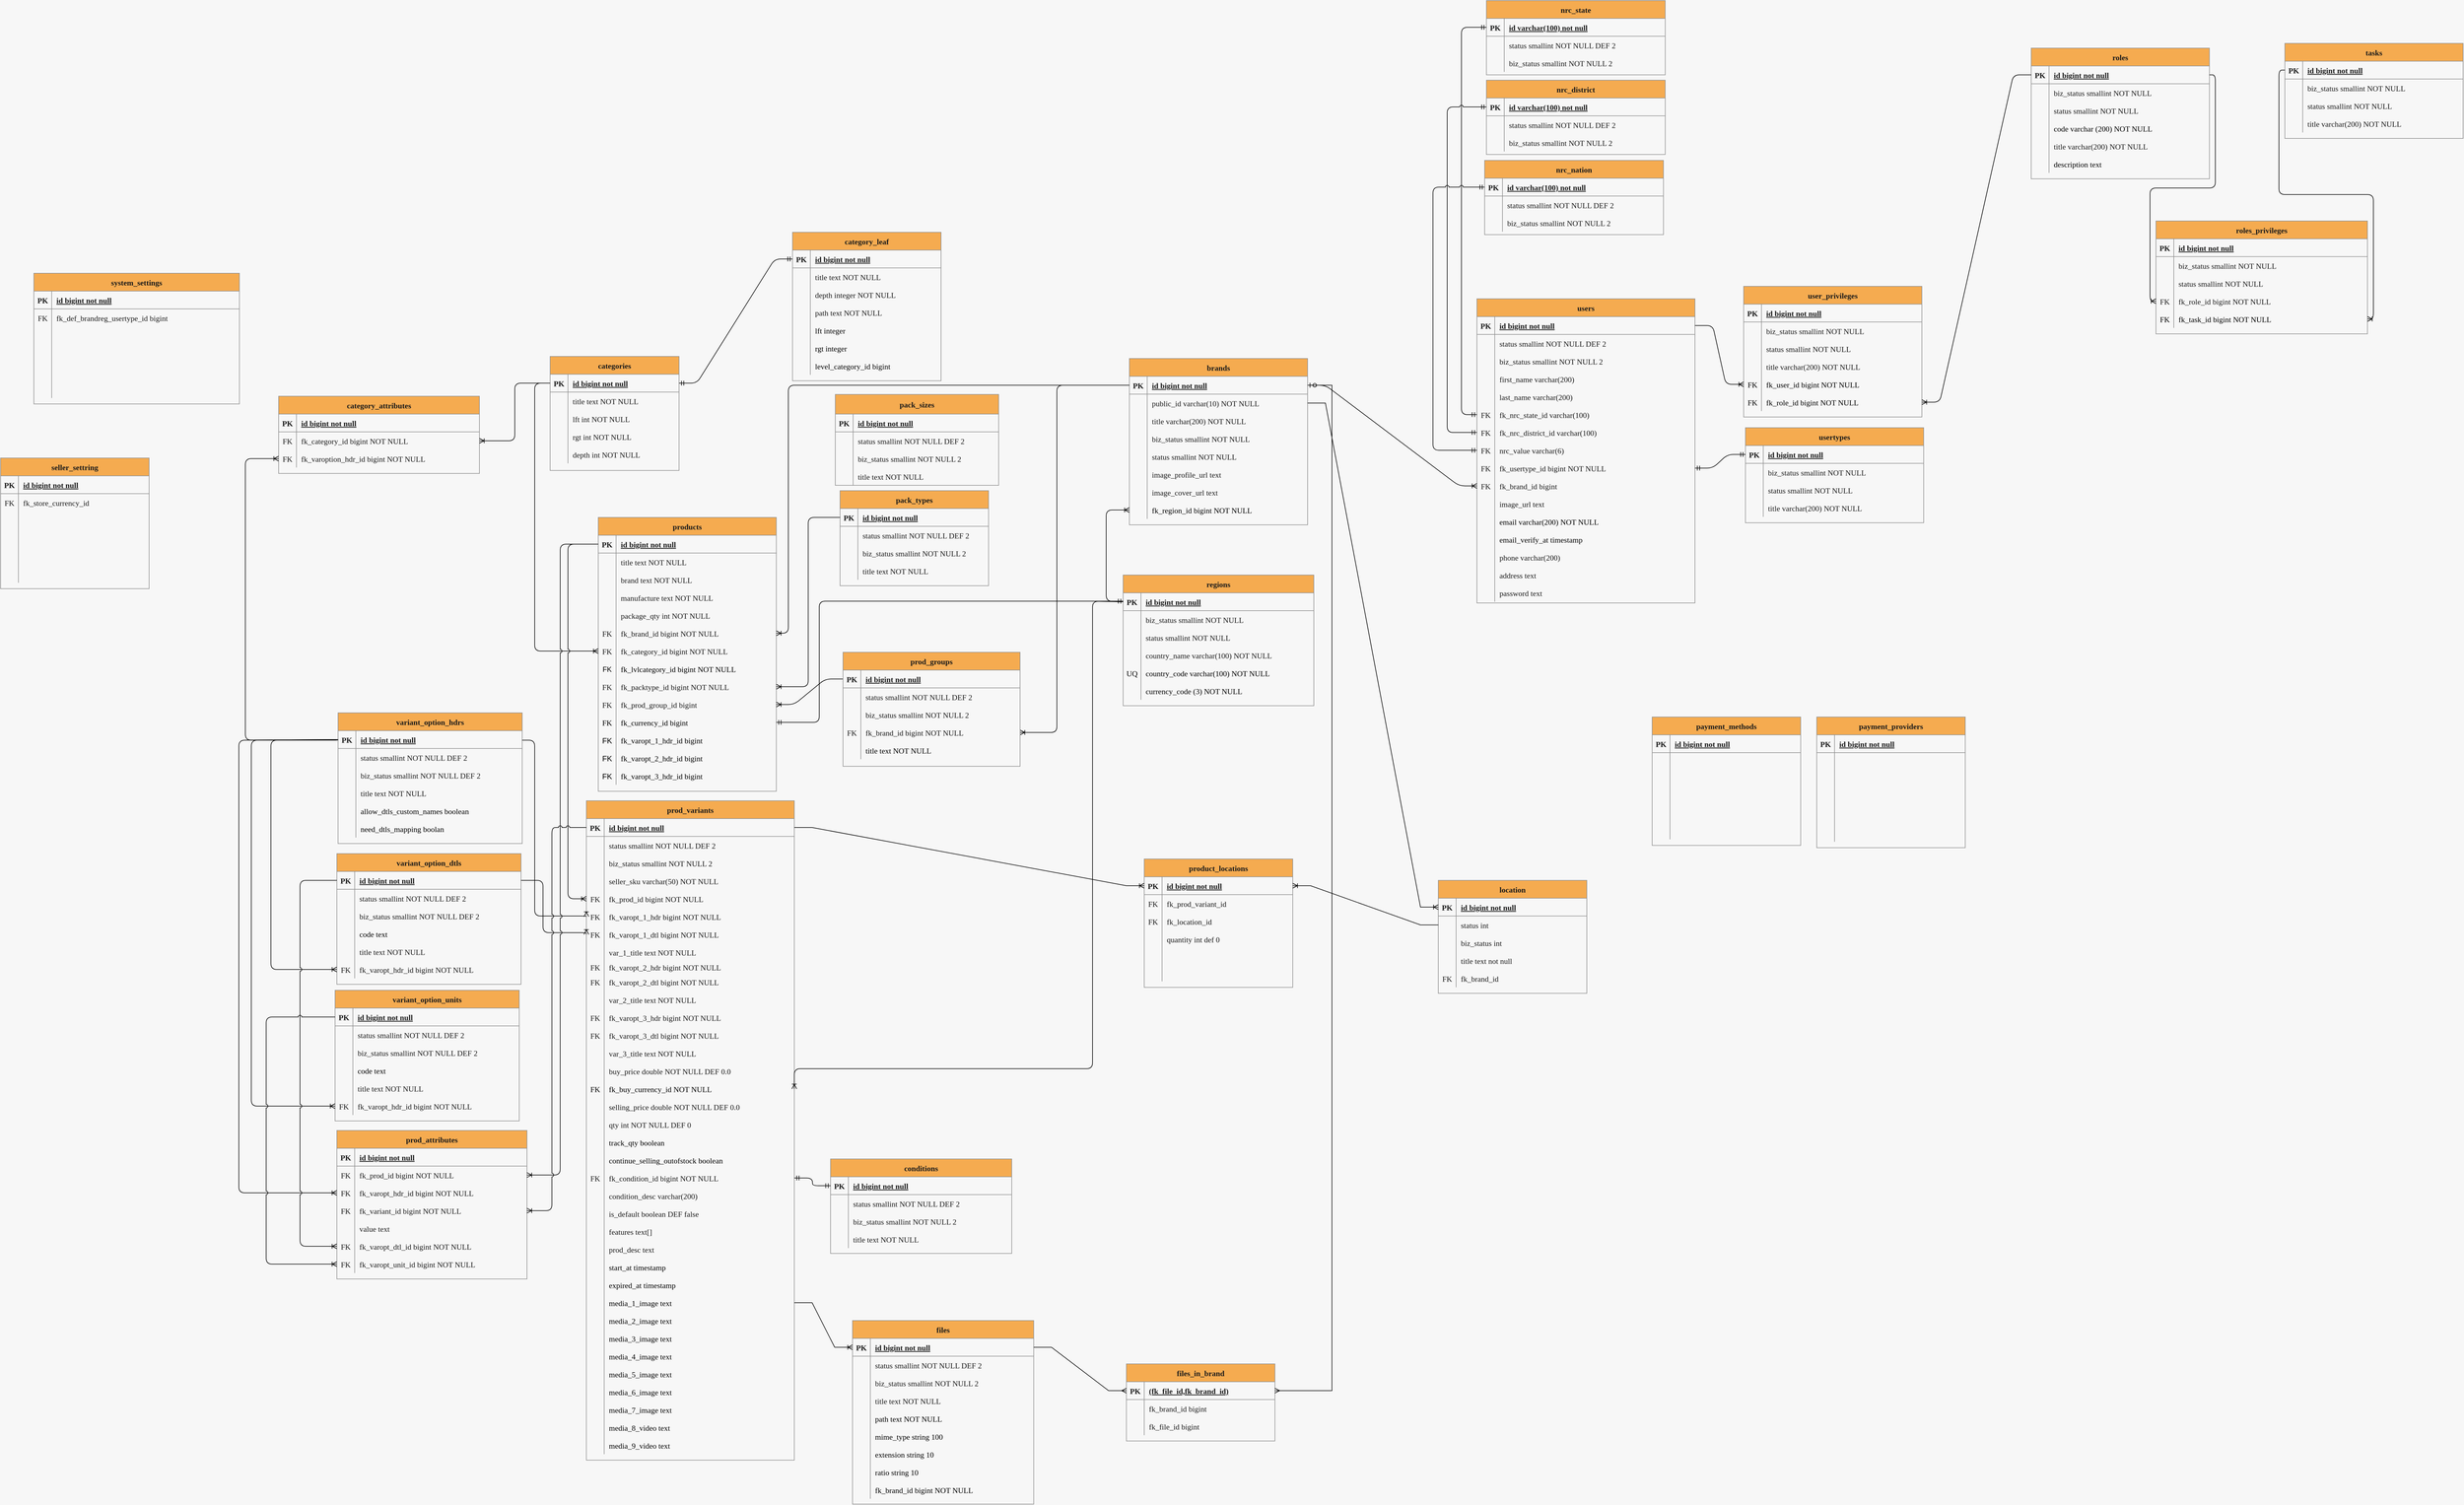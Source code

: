 <mxfile version="20.2.8" type="device"><diagram id="R2lEEEUBdFMjLlhIrx00" name="ERD"><mxGraphModel dx="2249" dy="2034" grid="0" gridSize="10" guides="1" tooltips="1" connect="1" arrows="1" fold="1" page="1" pageScale="1" pageWidth="827" pageHeight="1169" background="#F7F7F7" math="0" shadow="0" extFonts="Permanent Marker^https://fonts.googleapis.com/css?family=Permanent+Marker"><root><mxCell id="0"/><mxCell id="1" parent="0"/><mxCell id="C-vyLk0tnHw3VtMMgP7b-23" value="categories" style="shape=table;startSize=30;container=1;collapsible=1;childLayout=tableLayout;fixedRows=1;rowLines=0;fontStyle=1;align=center;resizeLast=1;fontFamily=Lucida Console;fontSize=13;fillColor=#F5AB50;strokeColor=#909090;fontColor=#1A1A1A;" parent="1" vertex="1"><mxGeometry x="159" y="133" width="217" height="192" as="geometry"/></mxCell><mxCell id="C-vyLk0tnHw3VtMMgP7b-24" value="" style="shape=partialRectangle;collapsible=0;dropTarget=0;pointerEvents=0;fillColor=none;points=[[0,0.5],[1,0.5]];portConstraint=eastwest;top=0;left=0;right=0;bottom=1;fontFamily=Lucida Console;fontSize=13;strokeColor=#909090;fontColor=#1A1A1A;" parent="C-vyLk0tnHw3VtMMgP7b-23" vertex="1"><mxGeometry y="30" width="217" height="30" as="geometry"/></mxCell><mxCell id="C-vyLk0tnHw3VtMMgP7b-25" value="PK" style="shape=partialRectangle;overflow=hidden;connectable=0;fillColor=none;top=0;left=0;bottom=0;right=0;fontStyle=1;fontFamily=Lucida Console;fontSize=13;strokeColor=#909090;fontColor=#1A1A1A;" parent="C-vyLk0tnHw3VtMMgP7b-24" vertex="1"><mxGeometry width="30" height="30" as="geometry"><mxRectangle width="30" height="30" as="alternateBounds"/></mxGeometry></mxCell><mxCell id="C-vyLk0tnHw3VtMMgP7b-26" value="id bigint not null" style="shape=partialRectangle;overflow=hidden;connectable=0;fillColor=none;top=0;left=0;bottom=0;right=0;align=left;spacingLeft=6;fontStyle=5;fontFamily=Lucida Console;fontSize=13;strokeColor=#909090;fontColor=#1A1A1A;" parent="C-vyLk0tnHw3VtMMgP7b-24" vertex="1"><mxGeometry x="30" width="187" height="30" as="geometry"><mxRectangle width="187" height="30" as="alternateBounds"/></mxGeometry></mxCell><mxCell id="C-vyLk0tnHw3VtMMgP7b-27" value="" style="shape=partialRectangle;collapsible=0;dropTarget=0;pointerEvents=0;fillColor=none;points=[[0,0.5],[1,0.5]];portConstraint=eastwest;top=0;left=0;right=0;bottom=0;fontFamily=Lucida Console;fontSize=13;strokeColor=#909090;fontColor=#1A1A1A;" parent="C-vyLk0tnHw3VtMMgP7b-23" vertex="1"><mxGeometry y="60" width="217" height="30" as="geometry"/></mxCell><mxCell id="C-vyLk0tnHw3VtMMgP7b-28" value="" style="shape=partialRectangle;overflow=hidden;connectable=0;fillColor=none;top=0;left=0;bottom=0;right=0;fontFamily=Lucida Console;fontSize=13;strokeColor=#909090;fontColor=#1A1A1A;" parent="C-vyLk0tnHw3VtMMgP7b-27" vertex="1"><mxGeometry width="30" height="30" as="geometry"><mxRectangle width="30" height="30" as="alternateBounds"/></mxGeometry></mxCell><mxCell id="C-vyLk0tnHw3VtMMgP7b-29" value="title text NOT NULL" style="shape=partialRectangle;overflow=hidden;connectable=0;fillColor=none;top=0;left=0;bottom=0;right=0;align=left;spacingLeft=6;fontFamily=Lucida Console;fontSize=13;strokeColor=#909090;fontColor=#1A1A1A;" parent="C-vyLk0tnHw3VtMMgP7b-27" vertex="1"><mxGeometry x="30" width="187" height="30" as="geometry"><mxRectangle width="187" height="30" as="alternateBounds"/></mxGeometry></mxCell><mxCell id="HygKUuUOCL5ZFubHEJ42-1" value="" style="shape=tableRow;horizontal=0;startSize=0;swimlaneHead=0;swimlaneBody=0;fillColor=none;collapsible=0;dropTarget=0;points=[[0,0.5],[1,0.5]];portConstraint=eastwest;top=0;left=0;right=0;bottom=0;fontFamily=Lucida Console;fontSize=13;strokeColor=#909090;fontColor=#1A1A1A;" parent="C-vyLk0tnHw3VtMMgP7b-23" vertex="1"><mxGeometry y="90" width="217" height="30" as="geometry"/></mxCell><mxCell id="HygKUuUOCL5ZFubHEJ42-2" value="" style="shape=partialRectangle;connectable=0;fillColor=none;top=0;left=0;bottom=0;right=0;editable=1;overflow=hidden;fontFamily=Lucida Console;fontSize=13;strokeColor=#909090;fontColor=#1A1A1A;" parent="HygKUuUOCL5ZFubHEJ42-1" vertex="1"><mxGeometry width="30" height="30" as="geometry"><mxRectangle width="30" height="30" as="alternateBounds"/></mxGeometry></mxCell><mxCell id="HygKUuUOCL5ZFubHEJ42-3" value="lft int NOT NULL" style="shape=partialRectangle;connectable=0;fillColor=none;top=0;left=0;bottom=0;right=0;align=left;spacingLeft=6;overflow=hidden;fontFamily=Lucida Console;fontSize=13;strokeColor=#909090;fontColor=#1A1A1A;" parent="HygKUuUOCL5ZFubHEJ42-1" vertex="1"><mxGeometry x="30" width="187" height="30" as="geometry"><mxRectangle width="187" height="30" as="alternateBounds"/></mxGeometry></mxCell><mxCell id="HygKUuUOCL5ZFubHEJ42-4" value="" style="shape=tableRow;horizontal=0;startSize=0;swimlaneHead=0;swimlaneBody=0;fillColor=none;collapsible=0;dropTarget=0;points=[[0,0.5],[1,0.5]];portConstraint=eastwest;top=0;left=0;right=0;bottom=0;fontFamily=Lucida Console;fontSize=13;strokeColor=#909090;fontColor=#1A1A1A;" parent="C-vyLk0tnHw3VtMMgP7b-23" vertex="1"><mxGeometry y="120" width="217" height="30" as="geometry"/></mxCell><mxCell id="HygKUuUOCL5ZFubHEJ42-5" value="" style="shape=partialRectangle;connectable=0;fillColor=none;top=0;left=0;bottom=0;right=0;editable=1;overflow=hidden;fontFamily=Lucida Console;fontSize=13;strokeColor=#909090;fontColor=#1A1A1A;" parent="HygKUuUOCL5ZFubHEJ42-4" vertex="1"><mxGeometry width="30" height="30" as="geometry"><mxRectangle width="30" height="30" as="alternateBounds"/></mxGeometry></mxCell><mxCell id="HygKUuUOCL5ZFubHEJ42-6" value="rgt int NOT NULL" style="shape=partialRectangle;connectable=0;fillColor=none;top=0;left=0;bottom=0;right=0;align=left;spacingLeft=6;overflow=hidden;fontFamily=Lucida Console;fontSize=13;strokeColor=#909090;fontColor=#1A1A1A;" parent="HygKUuUOCL5ZFubHEJ42-4" vertex="1"><mxGeometry x="30" width="187" height="30" as="geometry"><mxRectangle width="187" height="30" as="alternateBounds"/></mxGeometry></mxCell><mxCell id="HygKUuUOCL5ZFubHEJ42-7" value="" style="shape=tableRow;horizontal=0;startSize=0;swimlaneHead=0;swimlaneBody=0;fillColor=none;collapsible=0;dropTarget=0;points=[[0,0.5],[1,0.5]];portConstraint=eastwest;top=0;left=0;right=0;bottom=0;fontFamily=Lucida Console;fontSize=13;strokeColor=#909090;fontColor=#1A1A1A;" parent="C-vyLk0tnHw3VtMMgP7b-23" vertex="1"><mxGeometry y="150" width="217" height="30" as="geometry"/></mxCell><mxCell id="HygKUuUOCL5ZFubHEJ42-8" value="" style="shape=partialRectangle;connectable=0;fillColor=none;top=0;left=0;bottom=0;right=0;editable=1;overflow=hidden;fontFamily=Lucida Console;fontSize=13;strokeColor=#909090;fontColor=#1A1A1A;" parent="HygKUuUOCL5ZFubHEJ42-7" vertex="1"><mxGeometry width="30" height="30" as="geometry"><mxRectangle width="30" height="30" as="alternateBounds"/></mxGeometry></mxCell><mxCell id="HygKUuUOCL5ZFubHEJ42-9" value="depth int NOT NULL" style="shape=partialRectangle;connectable=0;fillColor=none;top=0;left=0;bottom=0;right=0;align=left;spacingLeft=6;overflow=hidden;fontFamily=Lucida Console;fontSize=13;strokeColor=#909090;fontColor=#1A1A1A;" parent="HygKUuUOCL5ZFubHEJ42-7" vertex="1"><mxGeometry x="30" width="187" height="30" as="geometry"><mxRectangle width="187" height="30" as="alternateBounds"/></mxGeometry></mxCell><mxCell id="HygKUuUOCL5ZFubHEJ42-10" value="products" style="shape=table;startSize=30;container=1;collapsible=1;childLayout=tableLayout;fixedRows=1;rowLines=0;fontStyle=1;align=center;resizeLast=1;fontFamily=Lucida Console;fontSize=13;fillColor=#F5AB50;strokeColor=#909090;fontColor=#1A1A1A;" parent="1" vertex="1"><mxGeometry x="240" y="404" width="299.75" height="461" as="geometry"><mxRectangle x="245" y="465" width="100" height="30" as="alternateBounds"/></mxGeometry></mxCell><mxCell id="HygKUuUOCL5ZFubHEJ42-11" value="" style="shape=partialRectangle;collapsible=0;dropTarget=0;pointerEvents=0;fillColor=none;points=[[0,0.5],[1,0.5]];portConstraint=eastwest;top=0;left=0;right=0;bottom=1;fontFamily=Lucida Console;fontSize=13;strokeColor=#909090;fontColor=#1A1A1A;" parent="HygKUuUOCL5ZFubHEJ42-10" vertex="1"><mxGeometry y="30" width="299.75" height="30" as="geometry"/></mxCell><mxCell id="HygKUuUOCL5ZFubHEJ42-12" value="PK" style="shape=partialRectangle;overflow=hidden;connectable=0;fillColor=none;top=0;left=0;bottom=0;right=0;fontStyle=1;fontFamily=Lucida Console;fontSize=13;strokeColor=#909090;fontColor=#1A1A1A;" parent="HygKUuUOCL5ZFubHEJ42-11" vertex="1"><mxGeometry width="30" height="30" as="geometry"><mxRectangle width="30" height="30" as="alternateBounds"/></mxGeometry></mxCell><mxCell id="HygKUuUOCL5ZFubHEJ42-13" value="id bigint not null" style="shape=partialRectangle;overflow=hidden;connectable=0;fillColor=none;top=0;left=0;bottom=0;right=0;align=left;spacingLeft=6;fontStyle=5;fontFamily=Lucida Console;fontSize=13;strokeColor=#909090;fontColor=#1A1A1A;" parent="HygKUuUOCL5ZFubHEJ42-11" vertex="1"><mxGeometry x="30" width="269.75" height="30" as="geometry"><mxRectangle width="269.75" height="30" as="alternateBounds"/></mxGeometry></mxCell><mxCell id="HygKUuUOCL5ZFubHEJ42-14" value="" style="shape=partialRectangle;collapsible=0;dropTarget=0;pointerEvents=0;fillColor=none;points=[[0,0.5],[1,0.5]];portConstraint=eastwest;top=0;left=0;right=0;bottom=0;fontFamily=Lucida Console;fontSize=13;strokeColor=#909090;fontColor=#1A1A1A;" parent="HygKUuUOCL5ZFubHEJ42-10" vertex="1"><mxGeometry y="60" width="299.75" height="30" as="geometry"/></mxCell><mxCell id="HygKUuUOCL5ZFubHEJ42-15" value="" style="shape=partialRectangle;overflow=hidden;connectable=0;fillColor=none;top=0;left=0;bottom=0;right=0;fontFamily=Lucida Console;fontSize=13;strokeColor=#909090;fontColor=#1A1A1A;" parent="HygKUuUOCL5ZFubHEJ42-14" vertex="1"><mxGeometry width="30" height="30" as="geometry"><mxRectangle width="30" height="30" as="alternateBounds"/></mxGeometry></mxCell><mxCell id="HygKUuUOCL5ZFubHEJ42-16" value="title text NOT NULL" style="shape=partialRectangle;overflow=hidden;connectable=0;fillColor=none;top=0;left=0;bottom=0;right=0;align=left;spacingLeft=6;fontFamily=Lucida Console;fontSize=13;strokeColor=#909090;fontColor=#1A1A1A;" parent="HygKUuUOCL5ZFubHEJ42-14" vertex="1"><mxGeometry x="30" width="269.75" height="30" as="geometry"><mxRectangle width="269.75" height="30" as="alternateBounds"/></mxGeometry></mxCell><mxCell id="HygKUuUOCL5ZFubHEJ42-17" value="" style="shape=tableRow;horizontal=0;startSize=0;swimlaneHead=0;swimlaneBody=0;fillColor=none;collapsible=0;dropTarget=0;points=[[0,0.5],[1,0.5]];portConstraint=eastwest;top=0;left=0;right=0;bottom=0;fontFamily=Lucida Console;fontSize=13;strokeColor=#909090;fontColor=#1A1A1A;" parent="HygKUuUOCL5ZFubHEJ42-10" vertex="1"><mxGeometry y="90" width="299.75" height="30" as="geometry"/></mxCell><mxCell id="HygKUuUOCL5ZFubHEJ42-18" value="" style="shape=partialRectangle;connectable=0;fillColor=none;top=0;left=0;bottom=0;right=0;editable=1;overflow=hidden;fontFamily=Lucida Console;fontSize=13;strokeColor=#909090;fontColor=#1A1A1A;" parent="HygKUuUOCL5ZFubHEJ42-17" vertex="1"><mxGeometry width="30" height="30" as="geometry"><mxRectangle width="30" height="30" as="alternateBounds"/></mxGeometry></mxCell><mxCell id="HygKUuUOCL5ZFubHEJ42-19" value="brand text NOT NULL    " style="shape=partialRectangle;connectable=0;fillColor=none;top=0;left=0;bottom=0;right=0;align=left;spacingLeft=6;overflow=hidden;fontFamily=Lucida Console;fontSize=13;strokeColor=#909090;fontColor=#1A1A1A;" parent="HygKUuUOCL5ZFubHEJ42-17" vertex="1"><mxGeometry x="30" width="269.75" height="30" as="geometry"><mxRectangle width="269.75" height="30" as="alternateBounds"/></mxGeometry></mxCell><mxCell id="HygKUuUOCL5ZFubHEJ42-20" value="" style="shape=tableRow;horizontal=0;startSize=0;swimlaneHead=0;swimlaneBody=0;fillColor=none;collapsible=0;dropTarget=0;points=[[0,0.5],[1,0.5]];portConstraint=eastwest;top=0;left=0;right=0;bottom=0;fontFamily=Lucida Console;fontSize=13;strokeColor=#909090;fontColor=#1A1A1A;" parent="HygKUuUOCL5ZFubHEJ42-10" vertex="1"><mxGeometry y="120" width="299.75" height="30" as="geometry"/></mxCell><mxCell id="HygKUuUOCL5ZFubHEJ42-21" value="" style="shape=partialRectangle;connectable=0;fillColor=none;top=0;left=0;bottom=0;right=0;editable=1;overflow=hidden;fontFamily=Lucida Console;fontSize=13;strokeColor=#909090;fontColor=#1A1A1A;" parent="HygKUuUOCL5ZFubHEJ42-20" vertex="1"><mxGeometry width="30" height="30" as="geometry"><mxRectangle width="30" height="30" as="alternateBounds"/></mxGeometry></mxCell><mxCell id="HygKUuUOCL5ZFubHEJ42-22" value="manufacture text NOT NULL" style="shape=partialRectangle;connectable=0;fillColor=none;top=0;left=0;bottom=0;right=0;align=left;spacingLeft=6;overflow=hidden;fontFamily=Lucida Console;fontSize=13;strokeColor=#909090;fontColor=#1A1A1A;" parent="HygKUuUOCL5ZFubHEJ42-20" vertex="1"><mxGeometry x="30" width="269.75" height="30" as="geometry"><mxRectangle width="269.75" height="30" as="alternateBounds"/></mxGeometry></mxCell><mxCell id="HygKUuUOCL5ZFubHEJ42-26" value="" style="shape=tableRow;horizontal=0;startSize=0;swimlaneHead=0;swimlaneBody=0;fillColor=none;collapsible=0;dropTarget=0;points=[[0,0.5],[1,0.5]];portConstraint=eastwest;top=0;left=0;right=0;bottom=0;fontFamily=Lucida Console;fontSize=13;strokeColor=#909090;fontColor=#1A1A1A;" parent="HygKUuUOCL5ZFubHEJ42-10" vertex="1"><mxGeometry y="150" width="299.75" height="30" as="geometry"/></mxCell><mxCell id="HygKUuUOCL5ZFubHEJ42-27" value="" style="shape=partialRectangle;connectable=0;fillColor=none;top=0;left=0;bottom=0;right=0;editable=1;overflow=hidden;fontFamily=Lucida Console;fontSize=13;strokeColor=#909090;fontColor=#1A1A1A;" parent="HygKUuUOCL5ZFubHEJ42-26" vertex="1"><mxGeometry width="30" height="30" as="geometry"><mxRectangle width="30" height="30" as="alternateBounds"/></mxGeometry></mxCell><mxCell id="HygKUuUOCL5ZFubHEJ42-28" value="package_qty int NOT NULL" style="shape=partialRectangle;connectable=0;fillColor=none;top=0;left=0;bottom=0;right=0;align=left;spacingLeft=6;overflow=hidden;fontFamily=Lucida Console;fontSize=13;strokeColor=#909090;fontColor=#1A1A1A;" parent="HygKUuUOCL5ZFubHEJ42-26" vertex="1"><mxGeometry x="30" width="269.75" height="30" as="geometry"><mxRectangle width="269.75" height="30" as="alternateBounds"/></mxGeometry></mxCell><mxCell id="HygKUuUOCL5ZFubHEJ42-29" value="" style="shape=tableRow;horizontal=0;startSize=0;swimlaneHead=0;swimlaneBody=0;fillColor=none;collapsible=0;dropTarget=0;points=[[0,0.5],[1,0.5]];portConstraint=eastwest;top=0;left=0;right=0;bottom=0;fontFamily=Lucida Console;fontSize=13;strokeColor=#909090;fontColor=#1A1A1A;" parent="HygKUuUOCL5ZFubHEJ42-10" vertex="1"><mxGeometry y="180" width="299.75" height="30" as="geometry"/></mxCell><mxCell id="HygKUuUOCL5ZFubHEJ42-30" value="FK" style="shape=partialRectangle;connectable=0;fillColor=none;top=0;left=0;bottom=0;right=0;editable=1;overflow=hidden;fontFamily=Lucida Console;fontSize=13;strokeColor=#909090;fontColor=#1A1A1A;" parent="HygKUuUOCL5ZFubHEJ42-29" vertex="1"><mxGeometry width="30" height="30" as="geometry"><mxRectangle width="30" height="30" as="alternateBounds"/></mxGeometry></mxCell><mxCell id="HygKUuUOCL5ZFubHEJ42-31" value="fk_brand_id bigint NOT NULL" style="shape=partialRectangle;connectable=0;fillColor=none;top=0;left=0;bottom=0;right=0;align=left;spacingLeft=6;overflow=hidden;fontFamily=Lucida Console;fontSize=13;strokeColor=#909090;fontColor=#1A1A1A;" parent="HygKUuUOCL5ZFubHEJ42-29" vertex="1"><mxGeometry x="30" width="269.75" height="30" as="geometry"><mxRectangle width="269.75" height="30" as="alternateBounds"/></mxGeometry></mxCell><mxCell id="HygKUuUOCL5ZFubHEJ42-23" value="" style="shape=tableRow;horizontal=0;startSize=0;swimlaneHead=0;swimlaneBody=0;fillColor=none;collapsible=0;dropTarget=0;points=[[0,0.5],[1,0.5]];portConstraint=eastwest;top=0;left=0;right=0;bottom=0;fontFamily=Lucida Console;fontSize=13;strokeColor=#909090;fontColor=#1A1A1A;" parent="HygKUuUOCL5ZFubHEJ42-10" vertex="1"><mxGeometry y="210" width="299.75" height="30" as="geometry"/></mxCell><mxCell id="HygKUuUOCL5ZFubHEJ42-24" value="FK" style="shape=partialRectangle;connectable=0;fillColor=none;top=0;left=0;bottom=0;right=0;editable=1;overflow=hidden;fontFamily=Lucida Console;fontSize=13;strokeColor=#909090;fontColor=#1A1A1A;" parent="HygKUuUOCL5ZFubHEJ42-23" vertex="1"><mxGeometry width="30" height="30" as="geometry"><mxRectangle width="30" height="30" as="alternateBounds"/></mxGeometry></mxCell><mxCell id="HygKUuUOCL5ZFubHEJ42-25" value="fk_category_id bigint NOT NULL" style="shape=partialRectangle;connectable=0;fillColor=none;top=0;left=0;bottom=0;right=0;align=left;spacingLeft=6;overflow=hidden;fontFamily=Lucida Console;fontSize=13;strokeColor=#909090;fontColor=#1A1A1A;" parent="HygKUuUOCL5ZFubHEJ42-23" vertex="1"><mxGeometry x="30" width="269.75" height="30" as="geometry"><mxRectangle width="269.75" height="30" as="alternateBounds"/></mxGeometry></mxCell><mxCell id="4YQ2-Dj4Fbmpr4E3ZoWp-1" value="" style="shape=tableRow;horizontal=0;startSize=0;swimlaneHead=0;swimlaneBody=0;fillColor=none;collapsible=0;dropTarget=0;points=[[0,0.5],[1,0.5]];portConstraint=eastwest;top=0;left=0;right=0;bottom=0;" parent="HygKUuUOCL5ZFubHEJ42-10" vertex="1"><mxGeometry y="240" width="299.75" height="30" as="geometry"/></mxCell><mxCell id="4YQ2-Dj4Fbmpr4E3ZoWp-2" value="FK" style="shape=partialRectangle;connectable=0;fillColor=none;top=0;left=0;bottom=0;right=0;editable=1;overflow=hidden;" parent="4YQ2-Dj4Fbmpr4E3ZoWp-1" vertex="1"><mxGeometry width="30" height="30" as="geometry"><mxRectangle width="30" height="30" as="alternateBounds"/></mxGeometry></mxCell><mxCell id="4YQ2-Dj4Fbmpr4E3ZoWp-3" value="fk_lvlcategory_id bigint NOT NULL" style="shape=partialRectangle;connectable=0;fillColor=none;top=0;left=0;bottom=0;right=0;align=left;spacingLeft=6;overflow=hidden;fontFamily=Lucida Console;fontSize=13;" parent="4YQ2-Dj4Fbmpr4E3ZoWp-1" vertex="1"><mxGeometry x="30" width="269.75" height="30" as="geometry"><mxRectangle width="269.75" height="30" as="alternateBounds"/></mxGeometry></mxCell><mxCell id="GjBVH72DhQGvWu-bJc8N-2" value="" style="shape=tableRow;horizontal=0;startSize=0;swimlaneHead=0;swimlaneBody=0;fillColor=none;collapsible=0;dropTarget=0;points=[[0,0.5],[1,0.5]];portConstraint=eastwest;top=0;left=0;right=0;bottom=0;fontFamily=Lucida Console;fontSize=13;strokeColor=#909090;fontColor=#1A1A1A;" parent="HygKUuUOCL5ZFubHEJ42-10" vertex="1"><mxGeometry y="270" width="299.75" height="30" as="geometry"/></mxCell><mxCell id="GjBVH72DhQGvWu-bJc8N-3" value="FK" style="shape=partialRectangle;connectable=0;fillColor=none;top=0;left=0;bottom=0;right=0;editable=1;overflow=hidden;fontFamily=Lucida Console;fontSize=13;strokeColor=#909090;fontColor=#1A1A1A;" parent="GjBVH72DhQGvWu-bJc8N-2" vertex="1"><mxGeometry width="30" height="30" as="geometry"><mxRectangle width="30" height="30" as="alternateBounds"/></mxGeometry></mxCell><mxCell id="GjBVH72DhQGvWu-bJc8N-4" value="fk_packtype_id bigint NOT NULL" style="shape=partialRectangle;connectable=0;fillColor=none;top=0;left=0;bottom=0;right=0;align=left;spacingLeft=6;overflow=hidden;fontFamily=Lucida Console;fontSize=13;strokeColor=#909090;fontColor=#1A1A1A;" parent="GjBVH72DhQGvWu-bJc8N-2" vertex="1"><mxGeometry x="30" width="269.75" height="30" as="geometry"><mxRectangle width="269.75" height="30" as="alternateBounds"/></mxGeometry></mxCell><mxCell id="3ydnARZyfiaFLeseINyu-143" value="" style="shape=tableRow;horizontal=0;startSize=0;swimlaneHead=0;swimlaneBody=0;fillColor=none;collapsible=0;dropTarget=0;points=[[0,0.5],[1,0.5]];portConstraint=eastwest;top=0;left=0;right=0;bottom=0;fontFamily=Lucida Console;fontSize=13;fontColor=#1A1A1A;strokeColor=#909090;" parent="HygKUuUOCL5ZFubHEJ42-10" vertex="1"><mxGeometry y="300" width="299.75" height="30" as="geometry"/></mxCell><mxCell id="3ydnARZyfiaFLeseINyu-144" value="FK" style="shape=partialRectangle;connectable=0;fillColor=none;top=0;left=0;bottom=0;right=0;editable=1;overflow=hidden;fontFamily=Lucida Console;fontSize=13;fontColor=#1A1A1A;strokeColor=#909090;" parent="3ydnARZyfiaFLeseINyu-143" vertex="1"><mxGeometry width="30" height="30" as="geometry"><mxRectangle width="30" height="30" as="alternateBounds"/></mxGeometry></mxCell><mxCell id="3ydnARZyfiaFLeseINyu-145" value="fk_prod_group_id bigint" style="shape=partialRectangle;connectable=0;fillColor=none;top=0;left=0;bottom=0;right=0;align=left;spacingLeft=6;overflow=hidden;fontFamily=Lucida Console;fontSize=13;fontColor=#1A1A1A;strokeColor=#909090;" parent="3ydnARZyfiaFLeseINyu-143" vertex="1"><mxGeometry x="30" width="269.75" height="30" as="geometry"><mxRectangle width="269.75" height="30" as="alternateBounds"/></mxGeometry></mxCell><mxCell id="grlfIE7iSAruoOg0w7dT-13" value="" style="shape=partialRectangle;collapsible=0;dropTarget=0;pointerEvents=0;fillColor=none;top=0;left=0;bottom=0;right=0;points=[[0,0.5],[1,0.5]];portConstraint=eastwest;fontFamily=Lucida Console;fontSize=13;" parent="HygKUuUOCL5ZFubHEJ42-10" vertex="1"><mxGeometry y="330" width="299.75" height="30" as="geometry"/></mxCell><mxCell id="grlfIE7iSAruoOg0w7dT-14" value="FK" style="shape=partialRectangle;connectable=0;fillColor=none;top=0;left=0;bottom=0;right=0;editable=1;overflow=hidden;fontFamily=Lucida Console;fontSize=13;" parent="grlfIE7iSAruoOg0w7dT-13" vertex="1"><mxGeometry width="30" height="30" as="geometry"><mxRectangle width="30" height="30" as="alternateBounds"/></mxGeometry></mxCell><mxCell id="grlfIE7iSAruoOg0w7dT-15" value="fk_currency_id bigint" style="shape=partialRectangle;connectable=0;fillColor=none;top=0;left=0;bottom=0;right=0;align=left;spacingLeft=6;overflow=hidden;fontFamily=Lucida Console;fontSize=13;" parent="grlfIE7iSAruoOg0w7dT-13" vertex="1"><mxGeometry x="30" width="269.75" height="30" as="geometry"><mxRectangle width="269.75" height="30" as="alternateBounds"/></mxGeometry></mxCell><mxCell id="grlfIE7iSAruoOg0w7dT-23" value="" style="shape=partialRectangle;collapsible=0;dropTarget=0;pointerEvents=0;fillColor=none;top=0;left=0;bottom=0;right=0;points=[[0,0.5],[1,0.5]];portConstraint=eastwest;fontSize=13;" parent="HygKUuUOCL5ZFubHEJ42-10" vertex="1"><mxGeometry y="360" width="299.75" height="30" as="geometry"/></mxCell><mxCell id="grlfIE7iSAruoOg0w7dT-24" value="FK" style="shape=partialRectangle;connectable=0;fillColor=none;top=0;left=0;bottom=0;right=0;editable=1;overflow=hidden;fontSize=13;" parent="grlfIE7iSAruoOg0w7dT-23" vertex="1"><mxGeometry width="30" height="30" as="geometry"><mxRectangle width="30" height="30" as="alternateBounds"/></mxGeometry></mxCell><mxCell id="grlfIE7iSAruoOg0w7dT-25" value="fk_varopt_1_hdr_id bigint" style="shape=partialRectangle;connectable=0;fillColor=none;top=0;left=0;bottom=0;right=0;align=left;spacingLeft=6;overflow=hidden;fontFamily=Lucida Console;fontSize=13;" parent="grlfIE7iSAruoOg0w7dT-23" vertex="1"><mxGeometry x="30" width="269.75" height="30" as="geometry"><mxRectangle width="269.75" height="30" as="alternateBounds"/></mxGeometry></mxCell><mxCell id="grlfIE7iSAruoOg0w7dT-26" value="" style="shape=partialRectangle;collapsible=0;dropTarget=0;pointerEvents=0;fillColor=none;top=0;left=0;bottom=0;right=0;points=[[0,0.5],[1,0.5]];portConstraint=eastwest;fontSize=13;" parent="HygKUuUOCL5ZFubHEJ42-10" vertex="1"><mxGeometry y="390" width="299.75" height="30" as="geometry"/></mxCell><mxCell id="grlfIE7iSAruoOg0w7dT-27" value="FK" style="shape=partialRectangle;connectable=0;fillColor=none;top=0;left=0;bottom=0;right=0;editable=1;overflow=hidden;fontSize=13;" parent="grlfIE7iSAruoOg0w7dT-26" vertex="1"><mxGeometry width="30" height="30" as="geometry"><mxRectangle width="30" height="30" as="alternateBounds"/></mxGeometry></mxCell><mxCell id="grlfIE7iSAruoOg0w7dT-28" value="fk_varopt_2_hdr_id bigint" style="shape=partialRectangle;connectable=0;fillColor=none;top=0;left=0;bottom=0;right=0;align=left;spacingLeft=6;overflow=hidden;fontFamily=Lucida Console;fontSize=13;" parent="grlfIE7iSAruoOg0w7dT-26" vertex="1"><mxGeometry x="30" width="269.75" height="30" as="geometry"><mxRectangle width="269.75" height="30" as="alternateBounds"/></mxGeometry></mxCell><mxCell id="grlfIE7iSAruoOg0w7dT-29" value="" style="shape=partialRectangle;collapsible=0;dropTarget=0;pointerEvents=0;fillColor=none;top=0;left=0;bottom=0;right=0;points=[[0,0.5],[1,0.5]];portConstraint=eastwest;fontSize=13;" parent="HygKUuUOCL5ZFubHEJ42-10" vertex="1"><mxGeometry y="420" width="299.75" height="30" as="geometry"/></mxCell><mxCell id="grlfIE7iSAruoOg0w7dT-30" value="FK" style="shape=partialRectangle;connectable=0;fillColor=none;top=0;left=0;bottom=0;right=0;editable=1;overflow=hidden;fontSize=13;" parent="grlfIE7iSAruoOg0w7dT-29" vertex="1"><mxGeometry width="30" height="30" as="geometry"><mxRectangle width="30" height="30" as="alternateBounds"/></mxGeometry></mxCell><mxCell id="grlfIE7iSAruoOg0w7dT-31" value="fk_varopt_3_hdr_id bigint" style="shape=partialRectangle;connectable=0;fillColor=none;top=0;left=0;bottom=0;right=0;align=left;spacingLeft=6;overflow=hidden;fontFamily=Lucida Console;fontSize=13;" parent="grlfIE7iSAruoOg0w7dT-29" vertex="1"><mxGeometry x="30" width="269.75" height="30" as="geometry"><mxRectangle width="269.75" height="30" as="alternateBounds"/></mxGeometry></mxCell><mxCell id="GjBVH72DhQGvWu-bJc8N-7" value="" style="edgeStyle=orthogonalEdgeStyle;fontSize=13;html=1;endArrow=ERoneToMany;fontFamily=Courier New;exitX=0;exitY=0.5;exitDx=0;exitDy=0;strokeColor=#000000;fontColor=#1A1A1A;labelBackgroundColor=#EEEEEE;entryX=0;entryY=0.5;entryDx=0;entryDy=0;" parent="1" source="C-vyLk0tnHw3VtMMgP7b-24" target="HygKUuUOCL5ZFubHEJ42-23" edge="1"><mxGeometry width="100" height="100" relative="1" as="geometry"><mxPoint x="20" y="360" as="sourcePoint"/><mxPoint x="210" y="630" as="targetPoint"/><Array as="points"><mxPoint x="133" y="178"/><mxPoint x="133" y="629"/></Array></mxGeometry></mxCell><mxCell id="GjBVH72DhQGvWu-bJc8N-8" value="brands" style="shape=table;startSize=30;container=1;collapsible=1;childLayout=tableLayout;fixedRows=1;rowLines=0;fontStyle=1;align=center;resizeLast=1;fontFamily=Lucida Console;fontSize=13;fillColor=#F5AB50;strokeColor=#909090;fontColor=#1A1A1A;" parent="1" vertex="1"><mxGeometry x="1134" y="136.5" width="300" height="280" as="geometry"/></mxCell><mxCell id="GjBVH72DhQGvWu-bJc8N-9" value="" style="shape=partialRectangle;collapsible=0;dropTarget=0;pointerEvents=0;fillColor=none;points=[[0,0.5],[1,0.5]];portConstraint=eastwest;top=0;left=0;right=0;bottom=1;fontFamily=Lucida Console;fontSize=13;strokeColor=#909090;fontColor=#1A1A1A;" parent="GjBVH72DhQGvWu-bJc8N-8" vertex="1"><mxGeometry y="30" width="300" height="30" as="geometry"/></mxCell><mxCell id="GjBVH72DhQGvWu-bJc8N-10" value="PK" style="shape=partialRectangle;overflow=hidden;connectable=0;fillColor=none;top=0;left=0;bottom=0;right=0;fontStyle=1;fontFamily=Lucida Console;fontSize=13;strokeColor=#909090;fontColor=#1A1A1A;" parent="GjBVH72DhQGvWu-bJc8N-9" vertex="1"><mxGeometry width="30" height="30" as="geometry"><mxRectangle width="30" height="30" as="alternateBounds"/></mxGeometry></mxCell><mxCell id="GjBVH72DhQGvWu-bJc8N-11" value="id bigint not null" style="shape=partialRectangle;overflow=hidden;connectable=0;fillColor=none;top=0;left=0;bottom=0;right=0;align=left;spacingLeft=6;fontStyle=5;fontFamily=Lucida Console;fontSize=13;strokeColor=#909090;fontColor=#1A1A1A;" parent="GjBVH72DhQGvWu-bJc8N-9" vertex="1"><mxGeometry x="30" width="270" height="30" as="geometry"><mxRectangle width="270" height="30" as="alternateBounds"/></mxGeometry></mxCell><mxCell id="GjBVH72DhQGvWu-bJc8N-12" value="" style="shape=partialRectangle;collapsible=0;dropTarget=0;pointerEvents=0;fillColor=none;points=[[0,0.5],[1,0.5]];portConstraint=eastwest;top=0;left=0;right=0;bottom=0;fontFamily=Lucida Console;fontSize=13;strokeColor=#909090;fontColor=#1A1A1A;" parent="GjBVH72DhQGvWu-bJc8N-8" vertex="1"><mxGeometry y="60" width="300" height="30" as="geometry"/></mxCell><mxCell id="GjBVH72DhQGvWu-bJc8N-13" value="" style="shape=partialRectangle;overflow=hidden;connectable=0;fillColor=none;top=0;left=0;bottom=0;right=0;fontFamily=Lucida Console;fontSize=13;strokeColor=#909090;fontColor=#1A1A1A;" parent="GjBVH72DhQGvWu-bJc8N-12" vertex="1"><mxGeometry width="30" height="30" as="geometry"><mxRectangle width="30" height="30" as="alternateBounds"/></mxGeometry></mxCell><mxCell id="GjBVH72DhQGvWu-bJc8N-14" value="public_id varchar(10) NOT NULL" style="shape=partialRectangle;overflow=hidden;connectable=0;fillColor=none;top=0;left=0;bottom=0;right=0;align=left;spacingLeft=6;fontFamily=Lucida Console;fontSize=13;strokeColor=#909090;fontColor=#1A1A1A;" parent="GjBVH72DhQGvWu-bJc8N-12" vertex="1"><mxGeometry x="30" width="270" height="30" as="geometry"><mxRectangle width="270" height="30" as="alternateBounds"/></mxGeometry></mxCell><mxCell id="GjBVH72DhQGvWu-bJc8N-15" value="" style="shape=tableRow;horizontal=0;startSize=0;swimlaneHead=0;swimlaneBody=0;fillColor=none;collapsible=0;dropTarget=0;points=[[0,0.5],[1,0.5]];portConstraint=eastwest;top=0;left=0;right=0;bottom=0;fontFamily=Lucida Console;fontSize=13;strokeColor=#909090;fontColor=#1A1A1A;" parent="GjBVH72DhQGvWu-bJc8N-8" vertex="1"><mxGeometry y="90" width="300" height="30" as="geometry"/></mxCell><mxCell id="GjBVH72DhQGvWu-bJc8N-16" value="" style="shape=partialRectangle;connectable=0;fillColor=none;top=0;left=0;bottom=0;right=0;editable=1;overflow=hidden;fontFamily=Lucida Console;fontSize=13;strokeColor=#909090;fontColor=#1A1A1A;" parent="GjBVH72DhQGvWu-bJc8N-15" vertex="1"><mxGeometry width="30" height="30" as="geometry"><mxRectangle width="30" height="30" as="alternateBounds"/></mxGeometry></mxCell><mxCell id="GjBVH72DhQGvWu-bJc8N-17" value="title varchar(200) NOT NULL" style="shape=partialRectangle;connectable=0;fillColor=none;top=0;left=0;bottom=0;right=0;align=left;spacingLeft=6;overflow=hidden;fontFamily=Lucida Console;fontSize=13;strokeColor=#909090;fontColor=#1A1A1A;" parent="GjBVH72DhQGvWu-bJc8N-15" vertex="1"><mxGeometry x="30" width="270" height="30" as="geometry"><mxRectangle width="270" height="30" as="alternateBounds"/></mxGeometry></mxCell><mxCell id="GjBVH72DhQGvWu-bJc8N-18" value="" style="shape=tableRow;horizontal=0;startSize=0;swimlaneHead=0;swimlaneBody=0;fillColor=none;collapsible=0;dropTarget=0;points=[[0,0.5],[1,0.5]];portConstraint=eastwest;top=0;left=0;right=0;bottom=0;fontFamily=Lucida Console;fontSize=13;strokeColor=#909090;fontColor=#1A1A1A;" parent="GjBVH72DhQGvWu-bJc8N-8" vertex="1"><mxGeometry y="120" width="300" height="30" as="geometry"/></mxCell><mxCell id="GjBVH72DhQGvWu-bJc8N-19" value="" style="shape=partialRectangle;connectable=0;fillColor=none;top=0;left=0;bottom=0;right=0;editable=1;overflow=hidden;fontFamily=Lucida Console;fontSize=13;strokeColor=#909090;fontColor=#1A1A1A;" parent="GjBVH72DhQGvWu-bJc8N-18" vertex="1"><mxGeometry width="30" height="30" as="geometry"><mxRectangle width="30" height="30" as="alternateBounds"/></mxGeometry></mxCell><mxCell id="GjBVH72DhQGvWu-bJc8N-20" value="biz_status smallint NOT NULL" style="shape=partialRectangle;connectable=0;fillColor=none;top=0;left=0;bottom=0;right=0;align=left;spacingLeft=6;overflow=hidden;fontFamily=Lucida Console;fontSize=13;strokeColor=#909090;fontColor=#1A1A1A;" parent="GjBVH72DhQGvWu-bJc8N-18" vertex="1"><mxGeometry x="30" width="270" height="30" as="geometry"><mxRectangle width="270" height="30" as="alternateBounds"/></mxGeometry></mxCell><mxCell id="GjBVH72DhQGvWu-bJc8N-21" value="" style="shape=tableRow;horizontal=0;startSize=0;swimlaneHead=0;swimlaneBody=0;fillColor=none;collapsible=0;dropTarget=0;points=[[0,0.5],[1,0.5]];portConstraint=eastwest;top=0;left=0;right=0;bottom=0;fontFamily=Lucida Console;fontSize=13;strokeColor=#909090;fontColor=#1A1A1A;" parent="GjBVH72DhQGvWu-bJc8N-8" vertex="1"><mxGeometry y="150" width="300" height="30" as="geometry"/></mxCell><mxCell id="GjBVH72DhQGvWu-bJc8N-22" value="" style="shape=partialRectangle;connectable=0;fillColor=none;top=0;left=0;bottom=0;right=0;editable=1;overflow=hidden;fontFamily=Lucida Console;fontSize=13;strokeColor=#909090;fontColor=#1A1A1A;" parent="GjBVH72DhQGvWu-bJc8N-21" vertex="1"><mxGeometry width="30" height="30" as="geometry"><mxRectangle width="30" height="30" as="alternateBounds"/></mxGeometry></mxCell><mxCell id="GjBVH72DhQGvWu-bJc8N-23" value="status smallint NOT NULL" style="shape=partialRectangle;connectable=0;fillColor=none;top=0;left=0;bottom=0;right=0;align=left;spacingLeft=6;overflow=hidden;fontFamily=Lucida Console;fontSize=13;strokeColor=#909090;fontColor=#1A1A1A;" parent="GjBVH72DhQGvWu-bJc8N-21" vertex="1"><mxGeometry x="30" width="270" height="30" as="geometry"><mxRectangle width="270" height="30" as="alternateBounds"/></mxGeometry></mxCell><mxCell id="GjBVH72DhQGvWu-bJc8N-24" value="" style="shape=tableRow;horizontal=0;startSize=0;swimlaneHead=0;swimlaneBody=0;fillColor=none;collapsible=0;dropTarget=0;points=[[0,0.5],[1,0.5]];portConstraint=eastwest;top=0;left=0;right=0;bottom=0;fontFamily=Lucida Console;fontSize=13;strokeColor=#909090;fontColor=#1A1A1A;" parent="GjBVH72DhQGvWu-bJc8N-8" vertex="1"><mxGeometry y="180" width="300" height="30" as="geometry"/></mxCell><mxCell id="GjBVH72DhQGvWu-bJc8N-25" value="" style="shape=partialRectangle;connectable=0;fillColor=none;top=0;left=0;bottom=0;right=0;editable=1;overflow=hidden;fontFamily=Lucida Console;fontSize=13;strokeColor=#909090;fontColor=#1A1A1A;" parent="GjBVH72DhQGvWu-bJc8N-24" vertex="1"><mxGeometry width="30" height="30" as="geometry"><mxRectangle width="30" height="30" as="alternateBounds"/></mxGeometry></mxCell><mxCell id="GjBVH72DhQGvWu-bJc8N-26" value="image_profile_url text" style="shape=partialRectangle;connectable=0;fillColor=none;top=0;left=0;bottom=0;right=0;align=left;spacingLeft=6;overflow=hidden;fontFamily=Lucida Console;fontSize=13;strokeColor=#909090;fontColor=#1A1A1A;" parent="GjBVH72DhQGvWu-bJc8N-24" vertex="1"><mxGeometry x="30" width="270" height="30" as="geometry"><mxRectangle width="270" height="30" as="alternateBounds"/></mxGeometry></mxCell><mxCell id="GjBVH72DhQGvWu-bJc8N-27" value="" style="shape=tableRow;horizontal=0;startSize=0;swimlaneHead=0;swimlaneBody=0;fillColor=none;collapsible=0;dropTarget=0;points=[[0,0.5],[1,0.5]];portConstraint=eastwest;top=0;left=0;right=0;bottom=0;fontFamily=Lucida Console;fontSize=13;strokeColor=#909090;fontColor=#1A1A1A;" parent="GjBVH72DhQGvWu-bJc8N-8" vertex="1"><mxGeometry y="210" width="300" height="30" as="geometry"/></mxCell><mxCell id="GjBVH72DhQGvWu-bJc8N-28" value="" style="shape=partialRectangle;connectable=0;fillColor=none;top=0;left=0;bottom=0;right=0;editable=1;overflow=hidden;fontFamily=Lucida Console;fontSize=13;strokeColor=#909090;fontColor=#1A1A1A;" parent="GjBVH72DhQGvWu-bJc8N-27" vertex="1"><mxGeometry width="30" height="30" as="geometry"><mxRectangle width="30" height="30" as="alternateBounds"/></mxGeometry></mxCell><mxCell id="GjBVH72DhQGvWu-bJc8N-29" value="image_cover_url text" style="shape=partialRectangle;connectable=0;fillColor=none;top=0;left=0;bottom=0;right=0;align=left;spacingLeft=6;overflow=hidden;fontFamily=Lucida Console;fontSize=13;strokeColor=#909090;fontColor=#1A1A1A;" parent="GjBVH72DhQGvWu-bJc8N-27" vertex="1"><mxGeometry x="30" width="270" height="30" as="geometry"><mxRectangle width="270" height="30" as="alternateBounds"/></mxGeometry></mxCell><mxCell id="HcceOU5KmFRQTqludY5--6" value="" style="shape=tableRow;horizontal=0;startSize=0;swimlaneHead=0;swimlaneBody=0;fillColor=none;collapsible=0;dropTarget=0;points=[[0,0.5],[1,0.5]];portConstraint=eastwest;top=0;left=0;right=0;bottom=0;labelBackgroundColor=none;fontFamily=Lucida Console;fontSize=13;fontColor=default;strokeColor=#909090;" parent="GjBVH72DhQGvWu-bJc8N-8" vertex="1"><mxGeometry y="240" width="300" height="30" as="geometry"/></mxCell><mxCell id="HcceOU5KmFRQTqludY5--7" value="" style="shape=partialRectangle;connectable=0;fillColor=none;top=0;left=0;bottom=0;right=0;editable=1;overflow=hidden;labelBackgroundColor=none;fontFamily=Lucida Console;fontSize=13;fontColor=default;strokeColor=#909090;" parent="HcceOU5KmFRQTqludY5--6" vertex="1"><mxGeometry width="30" height="30" as="geometry"><mxRectangle width="30" height="30" as="alternateBounds"/></mxGeometry></mxCell><mxCell id="HcceOU5KmFRQTqludY5--8" value="fk_region_id bigint NOT NULL" style="shape=partialRectangle;connectable=0;fillColor=none;top=0;left=0;bottom=0;right=0;align=left;spacingLeft=6;overflow=hidden;labelBackgroundColor=none;fontFamily=Lucida Console;fontSize=13;fontColor=default;strokeColor=#909090;" parent="HcceOU5KmFRQTqludY5--6" vertex="1"><mxGeometry x="30" width="270" height="30" as="geometry"><mxRectangle width="270" height="30" as="alternateBounds"/></mxGeometry></mxCell><mxCell id="GjBVH72DhQGvWu-bJc8N-30" value="" style="edgeStyle=orthogonalEdgeStyle;fontSize=13;html=1;endArrow=ERoneToMany;fontFamily=Courier New;exitX=0;exitY=0.5;exitDx=0;exitDy=0;strokeColor=#000000;fontColor=#1A1A1A;labelBackgroundColor=#EEEEEE;entryX=1;entryY=0.5;entryDx=0;entryDy=0;" parent="1" source="GjBVH72DhQGvWu-bJc8N-9" target="HygKUuUOCL5ZFubHEJ42-29" edge="1"><mxGeometry width="100" height="100" relative="1" as="geometry"><mxPoint x="400" y="410" as="sourcePoint"/><mxPoint x="703" y="315" as="targetPoint"/><Array as="points"><mxPoint x="560" y="182"/><mxPoint x="560" y="599"/></Array></mxGeometry></mxCell><mxCell id="GjBVH72DhQGvWu-bJc8N-31" value="seller_settring" style="shape=table;startSize=30;container=1;collapsible=1;childLayout=tableLayout;fixedRows=1;rowLines=0;fontStyle=1;align=center;resizeLast=1;fontFamily=Lucida Console;fontSize=13;fillColor=#F5AB50;strokeColor=#909090;fontColor=#1A1A1A;" parent="1" vertex="1"><mxGeometry x="-766" y="304" width="250" height="220" as="geometry"/></mxCell><mxCell id="GjBVH72DhQGvWu-bJc8N-32" value="" style="shape=partialRectangle;collapsible=0;dropTarget=0;pointerEvents=0;fillColor=none;points=[[0,0.5],[1,0.5]];portConstraint=eastwest;top=0;left=0;right=0;bottom=1;fontFamily=Lucida Console;fontSize=13;strokeColor=#909090;fontColor=#1A1A1A;" parent="GjBVH72DhQGvWu-bJc8N-31" vertex="1"><mxGeometry y="30" width="250" height="30" as="geometry"/></mxCell><mxCell id="GjBVH72DhQGvWu-bJc8N-33" value="PK" style="shape=partialRectangle;overflow=hidden;connectable=0;fillColor=none;top=0;left=0;bottom=0;right=0;fontStyle=1;fontFamily=Lucida Console;fontSize=13;strokeColor=#909090;fontColor=#1A1A1A;" parent="GjBVH72DhQGvWu-bJc8N-32" vertex="1"><mxGeometry width="30" height="30" as="geometry"><mxRectangle width="30" height="30" as="alternateBounds"/></mxGeometry></mxCell><mxCell id="GjBVH72DhQGvWu-bJc8N-34" value="id bigint not null" style="shape=partialRectangle;overflow=hidden;connectable=0;fillColor=none;top=0;left=0;bottom=0;right=0;align=left;spacingLeft=6;fontStyle=5;fontFamily=Lucida Console;fontSize=13;strokeColor=#909090;fontColor=#1A1A1A;" parent="GjBVH72DhQGvWu-bJc8N-32" vertex="1"><mxGeometry x="30" width="220" height="30" as="geometry"><mxRectangle width="220" height="30" as="alternateBounds"/></mxGeometry></mxCell><mxCell id="GjBVH72DhQGvWu-bJc8N-35" value="" style="shape=partialRectangle;collapsible=0;dropTarget=0;pointerEvents=0;fillColor=none;points=[[0,0.5],[1,0.5]];portConstraint=eastwest;top=0;left=0;right=0;bottom=0;fontFamily=Lucida Console;fontSize=13;strokeColor=#909090;fontColor=#1A1A1A;" parent="GjBVH72DhQGvWu-bJc8N-31" vertex="1"><mxGeometry y="60" width="250" height="30" as="geometry"/></mxCell><mxCell id="GjBVH72DhQGvWu-bJc8N-36" value="FK" style="shape=partialRectangle;overflow=hidden;connectable=0;fillColor=none;top=0;left=0;bottom=0;right=0;fontFamily=Lucida Console;fontSize=13;strokeColor=#909090;fontColor=#1A1A1A;" parent="GjBVH72DhQGvWu-bJc8N-35" vertex="1"><mxGeometry width="30" height="30" as="geometry"><mxRectangle width="30" height="30" as="alternateBounds"/></mxGeometry></mxCell><mxCell id="GjBVH72DhQGvWu-bJc8N-37" value="fk_store_currency_id" style="shape=partialRectangle;overflow=hidden;connectable=0;fillColor=none;top=0;left=0;bottom=0;right=0;align=left;spacingLeft=6;fontFamily=Lucida Console;fontSize=13;strokeColor=#909090;fontColor=#1A1A1A;" parent="GjBVH72DhQGvWu-bJc8N-35" vertex="1"><mxGeometry x="30" width="220" height="30" as="geometry"><mxRectangle width="220" height="30" as="alternateBounds"/></mxGeometry></mxCell><mxCell id="GjBVH72DhQGvWu-bJc8N-38" value="" style="shape=tableRow;horizontal=0;startSize=0;swimlaneHead=0;swimlaneBody=0;fillColor=none;collapsible=0;dropTarget=0;points=[[0,0.5],[1,0.5]];portConstraint=eastwest;top=0;left=0;right=0;bottom=0;fontFamily=Lucida Console;fontSize=13;strokeColor=#909090;fontColor=#1A1A1A;" parent="GjBVH72DhQGvWu-bJc8N-31" vertex="1"><mxGeometry y="90" width="250" height="30" as="geometry"/></mxCell><mxCell id="GjBVH72DhQGvWu-bJc8N-39" value="" style="shape=partialRectangle;connectable=0;fillColor=none;top=0;left=0;bottom=0;right=0;editable=1;overflow=hidden;fontFamily=Lucida Console;fontSize=13;strokeColor=#909090;fontColor=#1A1A1A;" parent="GjBVH72DhQGvWu-bJc8N-38" vertex="1"><mxGeometry width="30" height="30" as="geometry"><mxRectangle width="30" height="30" as="alternateBounds"/></mxGeometry></mxCell><mxCell id="GjBVH72DhQGvWu-bJc8N-40" value="" style="shape=partialRectangle;connectable=0;fillColor=none;top=0;left=0;bottom=0;right=0;align=left;spacingLeft=6;overflow=hidden;fontFamily=Lucida Console;fontSize=13;strokeColor=#909090;fontColor=#1A1A1A;" parent="GjBVH72DhQGvWu-bJc8N-38" vertex="1"><mxGeometry x="30" width="220" height="30" as="geometry"><mxRectangle width="220" height="30" as="alternateBounds"/></mxGeometry></mxCell><mxCell id="GjBVH72DhQGvWu-bJc8N-47" value="" style="shape=tableRow;horizontal=0;startSize=0;swimlaneHead=0;swimlaneBody=0;fillColor=none;collapsible=0;dropTarget=0;points=[[0,0.5],[1,0.5]];portConstraint=eastwest;top=0;left=0;right=0;bottom=0;fontFamily=Lucida Console;fontSize=13;strokeColor=#909090;fontColor=#1A1A1A;" parent="GjBVH72DhQGvWu-bJc8N-31" vertex="1"><mxGeometry y="120" width="250" height="30" as="geometry"/></mxCell><mxCell id="GjBVH72DhQGvWu-bJc8N-48" value="" style="shape=partialRectangle;connectable=0;fillColor=none;top=0;left=0;bottom=0;right=0;editable=1;overflow=hidden;fontFamily=Lucida Console;fontSize=13;strokeColor=#909090;fontColor=#1A1A1A;" parent="GjBVH72DhQGvWu-bJc8N-47" vertex="1"><mxGeometry width="30" height="30" as="geometry"><mxRectangle width="30" height="30" as="alternateBounds"/></mxGeometry></mxCell><mxCell id="GjBVH72DhQGvWu-bJc8N-49" value="" style="shape=partialRectangle;connectable=0;fillColor=none;top=0;left=0;bottom=0;right=0;align=left;spacingLeft=6;overflow=hidden;fontFamily=Lucida Console;fontSize=13;strokeColor=#909090;fontColor=#1A1A1A;" parent="GjBVH72DhQGvWu-bJc8N-47" vertex="1"><mxGeometry x="30" width="220" height="30" as="geometry"><mxRectangle width="220" height="30" as="alternateBounds"/></mxGeometry></mxCell><mxCell id="GjBVH72DhQGvWu-bJc8N-41" value="" style="shape=tableRow;horizontal=0;startSize=0;swimlaneHead=0;swimlaneBody=0;fillColor=none;collapsible=0;dropTarget=0;points=[[0,0.5],[1,0.5]];portConstraint=eastwest;top=0;left=0;right=0;bottom=0;fontFamily=Lucida Console;fontSize=13;strokeColor=#909090;fontColor=#1A1A1A;" parent="GjBVH72DhQGvWu-bJc8N-31" vertex="1"><mxGeometry y="150" width="250" height="30" as="geometry"/></mxCell><mxCell id="GjBVH72DhQGvWu-bJc8N-42" value="" style="shape=partialRectangle;connectable=0;fillColor=none;top=0;left=0;bottom=0;right=0;editable=1;overflow=hidden;fontFamily=Lucida Console;fontSize=13;strokeColor=#909090;fontColor=#1A1A1A;" parent="GjBVH72DhQGvWu-bJc8N-41" vertex="1"><mxGeometry width="30" height="30" as="geometry"><mxRectangle width="30" height="30" as="alternateBounds"/></mxGeometry></mxCell><mxCell id="GjBVH72DhQGvWu-bJc8N-43" value="" style="shape=partialRectangle;connectable=0;fillColor=none;top=0;left=0;bottom=0;right=0;align=left;spacingLeft=6;overflow=hidden;fontFamily=Lucida Console;fontSize=13;strokeColor=#909090;fontColor=#1A1A1A;" parent="GjBVH72DhQGvWu-bJc8N-41" vertex="1"><mxGeometry x="30" width="220" height="30" as="geometry"><mxRectangle width="220" height="30" as="alternateBounds"/></mxGeometry></mxCell><mxCell id="GjBVH72DhQGvWu-bJc8N-44" value="" style="shape=tableRow;horizontal=0;startSize=0;swimlaneHead=0;swimlaneBody=0;fillColor=none;collapsible=0;dropTarget=0;points=[[0,0.5],[1,0.5]];portConstraint=eastwest;top=0;left=0;right=0;bottom=0;fontFamily=Lucida Console;fontSize=13;strokeColor=#909090;fontColor=#1A1A1A;" parent="GjBVH72DhQGvWu-bJc8N-31" vertex="1"><mxGeometry y="180" width="250" height="30" as="geometry"/></mxCell><mxCell id="GjBVH72DhQGvWu-bJc8N-45" value="" style="shape=partialRectangle;connectable=0;fillColor=none;top=0;left=0;bottom=0;right=0;editable=1;overflow=hidden;fontFamily=Lucida Console;fontSize=13;strokeColor=#909090;fontColor=#1A1A1A;" parent="GjBVH72DhQGvWu-bJc8N-44" vertex="1"><mxGeometry width="30" height="30" as="geometry"><mxRectangle width="30" height="30" as="alternateBounds"/></mxGeometry></mxCell><mxCell id="GjBVH72DhQGvWu-bJc8N-46" value="" style="shape=partialRectangle;connectable=0;fillColor=none;top=0;left=0;bottom=0;right=0;align=left;spacingLeft=6;overflow=hidden;fontFamily=Lucida Console;fontSize=13;strokeColor=#909090;fontColor=#1A1A1A;" parent="GjBVH72DhQGvWu-bJc8N-44" vertex="1"><mxGeometry x="30" width="220" height="30" as="geometry"><mxRectangle width="220" height="30" as="alternateBounds"/></mxGeometry></mxCell><mxCell id="GjBVH72DhQGvWu-bJc8N-50" value="prod_variants" style="shape=table;startSize=30;container=1;collapsible=1;childLayout=tableLayout;fixedRows=1;rowLines=0;fontStyle=1;align=center;resizeLast=1;fontFamily=Lucida Console;fontSize=13;fillColor=#F5AB50;strokeColor=#909090;fontColor=#1A1A1A;flipH=1;" parent="1" vertex="1"><mxGeometry x="220" y="881" width="350" height="1110" as="geometry"/></mxCell><mxCell id="GjBVH72DhQGvWu-bJc8N-51" value="" style="shape=partialRectangle;collapsible=0;dropTarget=0;pointerEvents=0;fillColor=none;points=[[0,0.5],[1,0.5]];portConstraint=eastwest;top=0;left=0;right=0;bottom=1;fontFamily=Lucida Console;fontSize=13;strokeColor=#909090;fontColor=#1A1A1A;" parent="GjBVH72DhQGvWu-bJc8N-50" vertex="1"><mxGeometry y="30" width="350" height="30" as="geometry"/></mxCell><mxCell id="GjBVH72DhQGvWu-bJc8N-52" value="PK" style="shape=partialRectangle;overflow=hidden;connectable=0;fillColor=none;top=0;left=0;bottom=0;right=0;fontStyle=1;fontFamily=Lucida Console;fontSize=13;strokeColor=#909090;fontColor=#1A1A1A;" parent="GjBVH72DhQGvWu-bJc8N-51" vertex="1"><mxGeometry width="30" height="30" as="geometry"><mxRectangle width="30" height="30" as="alternateBounds"/></mxGeometry></mxCell><mxCell id="GjBVH72DhQGvWu-bJc8N-53" value="id bigint not null" style="shape=partialRectangle;overflow=hidden;connectable=0;fillColor=none;top=0;left=0;bottom=0;right=0;align=left;spacingLeft=6;fontStyle=5;fontFamily=Lucida Console;fontSize=13;strokeColor=#909090;fontColor=#1A1A1A;" parent="GjBVH72DhQGvWu-bJc8N-51" vertex="1"><mxGeometry x="30" width="320" height="30" as="geometry"><mxRectangle width="320" height="30" as="alternateBounds"/></mxGeometry></mxCell><mxCell id="GjBVH72DhQGvWu-bJc8N-54" value="" style="shape=partialRectangle;collapsible=0;dropTarget=0;pointerEvents=0;fillColor=none;points=[[0,0.5],[1,0.5]];portConstraint=eastwest;top=0;left=0;right=0;bottom=0;fontFamily=Lucida Console;fontSize=13;strokeColor=#909090;fontColor=#1A1A1A;" parent="GjBVH72DhQGvWu-bJc8N-50" vertex="1"><mxGeometry y="60" width="350" height="30" as="geometry"/></mxCell><mxCell id="GjBVH72DhQGvWu-bJc8N-55" value="" style="shape=partialRectangle;overflow=hidden;connectable=0;fillColor=none;top=0;left=0;bottom=0;right=0;fontFamily=Lucida Console;fontSize=13;strokeColor=#909090;fontColor=#1A1A1A;" parent="GjBVH72DhQGvWu-bJc8N-54" vertex="1"><mxGeometry width="30" height="30" as="geometry"><mxRectangle width="30" height="30" as="alternateBounds"/></mxGeometry></mxCell><mxCell id="GjBVH72DhQGvWu-bJc8N-56" value="status smallint NOT NULL DEF 2" style="shape=partialRectangle;overflow=hidden;connectable=0;fillColor=none;top=0;left=0;bottom=0;right=0;align=left;spacingLeft=6;fontFamily=Lucida Console;fontSize=13;strokeColor=#909090;fontColor=#1A1A1A;" parent="GjBVH72DhQGvWu-bJc8N-54" vertex="1"><mxGeometry x="30" width="320" height="30" as="geometry"><mxRectangle width="320" height="30" as="alternateBounds"/></mxGeometry></mxCell><mxCell id="GjBVH72DhQGvWu-bJc8N-57" value="" style="shape=tableRow;horizontal=0;startSize=0;swimlaneHead=0;swimlaneBody=0;fillColor=none;collapsible=0;dropTarget=0;points=[[0,0.5],[1,0.5]];portConstraint=eastwest;top=0;left=0;right=0;bottom=0;fontFamily=Lucida Console;fontSize=13;strokeColor=#909090;fontColor=#1A1A1A;" parent="GjBVH72DhQGvWu-bJc8N-50" vertex="1"><mxGeometry y="90" width="350" height="30" as="geometry"/></mxCell><mxCell id="GjBVH72DhQGvWu-bJc8N-58" value="" style="shape=partialRectangle;connectable=0;fillColor=none;top=0;left=0;bottom=0;right=0;editable=1;overflow=hidden;fontFamily=Lucida Console;fontSize=13;strokeColor=#909090;fontColor=#1A1A1A;" parent="GjBVH72DhQGvWu-bJc8N-57" vertex="1"><mxGeometry width="30" height="30" as="geometry"><mxRectangle width="30" height="30" as="alternateBounds"/></mxGeometry></mxCell><mxCell id="GjBVH72DhQGvWu-bJc8N-59" value="biz_status smallint NOT NULL 2" style="shape=partialRectangle;connectable=0;fillColor=none;top=0;left=0;bottom=0;right=0;align=left;spacingLeft=6;overflow=hidden;fontFamily=Lucida Console;fontSize=13;strokeColor=#909090;fontColor=#1A1A1A;" parent="GjBVH72DhQGvWu-bJc8N-57" vertex="1"><mxGeometry x="30" width="320" height="30" as="geometry"><mxRectangle width="320" height="30" as="alternateBounds"/></mxGeometry></mxCell><mxCell id="GjBVH72DhQGvWu-bJc8N-60" value="" style="shape=tableRow;horizontal=0;startSize=0;swimlaneHead=0;swimlaneBody=0;fillColor=none;collapsible=0;dropTarget=0;points=[[0,0.5],[1,0.5]];portConstraint=eastwest;top=0;left=0;right=0;bottom=0;fontFamily=Lucida Console;fontSize=13;strokeColor=#909090;fontColor=#1A1A1A;" parent="GjBVH72DhQGvWu-bJc8N-50" vertex="1"><mxGeometry y="120" width="350" height="30" as="geometry"/></mxCell><mxCell id="GjBVH72DhQGvWu-bJc8N-61" value="" style="shape=partialRectangle;connectable=0;fillColor=none;top=0;left=0;bottom=0;right=0;editable=1;overflow=hidden;fontFamily=Lucida Console;fontSize=13;strokeColor=#909090;fontColor=#1A1A1A;" parent="GjBVH72DhQGvWu-bJc8N-60" vertex="1"><mxGeometry width="30" height="30" as="geometry"><mxRectangle width="30" height="30" as="alternateBounds"/></mxGeometry></mxCell><mxCell id="GjBVH72DhQGvWu-bJc8N-62" value="seller_sku varchar(50) NOT NULL" style="shape=partialRectangle;connectable=0;fillColor=none;top=0;left=0;bottom=0;right=0;align=left;spacingLeft=6;overflow=hidden;fontFamily=Lucida Console;fontSize=13;strokeColor=#909090;fontColor=#1A1A1A;" parent="GjBVH72DhQGvWu-bJc8N-60" vertex="1"><mxGeometry x="30" width="320" height="30" as="geometry"><mxRectangle width="320" height="30" as="alternateBounds"/></mxGeometry></mxCell><mxCell id="GjBVH72DhQGvWu-bJc8N-63" value="" style="shape=tableRow;horizontal=0;startSize=0;swimlaneHead=0;swimlaneBody=0;fillColor=none;collapsible=0;dropTarget=0;points=[[0,0.5],[1,0.5]];portConstraint=eastwest;top=0;left=0;right=0;bottom=0;fontFamily=Lucida Console;fontSize=13;strokeColor=#909090;fontColor=#1A1A1A;" parent="GjBVH72DhQGvWu-bJc8N-50" vertex="1"><mxGeometry y="150" width="350" height="30" as="geometry"/></mxCell><mxCell id="GjBVH72DhQGvWu-bJc8N-64" value="FK" style="shape=partialRectangle;connectable=0;fillColor=none;top=0;left=0;bottom=0;right=0;editable=1;overflow=hidden;fontFamily=Lucida Console;fontSize=13;strokeColor=#909090;fontColor=#1A1A1A;" parent="GjBVH72DhQGvWu-bJc8N-63" vertex="1"><mxGeometry width="30" height="30" as="geometry"><mxRectangle width="30" height="30" as="alternateBounds"/></mxGeometry></mxCell><mxCell id="GjBVH72DhQGvWu-bJc8N-65" value="fk_prod_id bigint NOT NULL" style="shape=partialRectangle;connectable=0;fillColor=none;top=0;left=0;bottom=0;right=0;align=left;spacingLeft=6;overflow=hidden;fontFamily=Lucida Console;fontSize=13;strokeColor=#909090;fontColor=#1A1A1A;" parent="GjBVH72DhQGvWu-bJc8N-63" vertex="1"><mxGeometry x="30" width="320" height="30" as="geometry"><mxRectangle width="320" height="30" as="alternateBounds"/></mxGeometry></mxCell><mxCell id="GjBVH72DhQGvWu-bJc8N-66" value="" style="shape=tableRow;horizontal=0;startSize=0;swimlaneHead=0;swimlaneBody=0;fillColor=none;collapsible=0;dropTarget=0;points=[[0,0.5],[1,0.5]];portConstraint=eastwest;top=0;left=0;right=0;bottom=0;fontFamily=Lucida Console;fontSize=13;strokeColor=#909090;fontColor=#1A1A1A;" parent="GjBVH72DhQGvWu-bJc8N-50" vertex="1"><mxGeometry y="180" width="350" height="30" as="geometry"/></mxCell><mxCell id="GjBVH72DhQGvWu-bJc8N-67" value="FK" style="shape=partialRectangle;connectable=0;fillColor=none;top=0;left=0;bottom=0;right=0;editable=1;overflow=hidden;fontFamily=Lucida Console;fontSize=13;strokeColor=#909090;fontColor=#1A1A1A;" parent="GjBVH72DhQGvWu-bJc8N-66" vertex="1"><mxGeometry width="30" height="30" as="geometry"><mxRectangle width="30" height="30" as="alternateBounds"/></mxGeometry></mxCell><mxCell id="GjBVH72DhQGvWu-bJc8N-68" value="fk_varopt_1_hdr bigint NOT NULL" style="shape=partialRectangle;connectable=0;fillColor=none;top=0;left=0;bottom=0;right=0;align=left;spacingLeft=6;overflow=hidden;fontFamily=Lucida Console;fontSize=13;strokeColor=#909090;fontColor=#1A1A1A;" parent="GjBVH72DhQGvWu-bJc8N-66" vertex="1"><mxGeometry x="30" width="320" height="30" as="geometry"><mxRectangle width="320" height="30" as="alternateBounds"/></mxGeometry></mxCell><mxCell id="GjBVH72DhQGvWu-bJc8N-69" value="" style="shape=tableRow;horizontal=0;startSize=0;swimlaneHead=0;swimlaneBody=0;fillColor=none;collapsible=0;dropTarget=0;points=[[0,0.5],[1,0.5]];portConstraint=eastwest;top=0;left=0;right=0;bottom=0;fontFamily=Lucida Console;fontSize=13;strokeColor=#909090;fontColor=#1A1A1A;" parent="GjBVH72DhQGvWu-bJc8N-50" vertex="1"><mxGeometry y="210" width="350" height="30" as="geometry"/></mxCell><mxCell id="GjBVH72DhQGvWu-bJc8N-70" value="FK" style="shape=partialRectangle;connectable=0;fillColor=none;top=0;left=0;bottom=0;right=0;editable=1;overflow=hidden;fontFamily=Lucida Console;fontSize=13;strokeColor=#909090;fontColor=#1A1A1A;" parent="GjBVH72DhQGvWu-bJc8N-69" vertex="1"><mxGeometry width="30" height="30" as="geometry"><mxRectangle width="30" height="30" as="alternateBounds"/></mxGeometry></mxCell><mxCell id="GjBVH72DhQGvWu-bJc8N-71" value="fk_varopt_1_dtl bigint NOT NULL" style="shape=partialRectangle;connectable=0;fillColor=none;top=0;left=0;bottom=0;right=0;align=left;spacingLeft=6;overflow=hidden;fontFamily=Lucida Console;fontSize=13;strokeColor=#909090;fontColor=#1A1A1A;" parent="GjBVH72DhQGvWu-bJc8N-69" vertex="1"><mxGeometry x="30" width="320" height="30" as="geometry"><mxRectangle width="320" height="30" as="alternateBounds"/></mxGeometry></mxCell><mxCell id="GjBVH72DhQGvWu-bJc8N-72" value="" style="shape=tableRow;horizontal=0;startSize=0;swimlaneHead=0;swimlaneBody=0;fillColor=none;collapsible=0;dropTarget=0;points=[[0,0.5],[1,0.5]];portConstraint=eastwest;top=0;left=0;right=0;bottom=0;fontFamily=Lucida Console;fontSize=13;strokeColor=#909090;fontColor=#1A1A1A;" parent="GjBVH72DhQGvWu-bJc8N-50" vertex="1"><mxGeometry y="240" width="350" height="30" as="geometry"/></mxCell><mxCell id="GjBVH72DhQGvWu-bJc8N-73" value="" style="shape=partialRectangle;connectable=0;fillColor=none;top=0;left=0;bottom=0;right=0;editable=1;overflow=hidden;fontFamily=Lucida Console;fontSize=13;strokeColor=#909090;fontColor=#1A1A1A;" parent="GjBVH72DhQGvWu-bJc8N-72" vertex="1"><mxGeometry width="30" height="30" as="geometry"><mxRectangle width="30" height="30" as="alternateBounds"/></mxGeometry></mxCell><mxCell id="GjBVH72DhQGvWu-bJc8N-74" value="var_1_title text NOT NULL" style="shape=partialRectangle;connectable=0;fillColor=none;top=0;left=0;bottom=0;right=0;align=left;spacingLeft=6;overflow=hidden;fontFamily=Lucida Console;fontSize=13;strokeColor=#909090;fontColor=#1A1A1A;" parent="GjBVH72DhQGvWu-bJc8N-72" vertex="1"><mxGeometry x="30" width="320" height="30" as="geometry"><mxRectangle width="320" height="30" as="alternateBounds"/></mxGeometry></mxCell><mxCell id="GjBVH72DhQGvWu-bJc8N-75" value="" style="shape=tableRow;horizontal=0;startSize=0;swimlaneHead=0;swimlaneBody=0;fillColor=none;collapsible=0;dropTarget=0;points=[[0,0.5],[1,0.5]];portConstraint=eastwest;top=0;left=0;right=0;bottom=0;fontFamily=Lucida Console;fontSize=13;strokeColor=#909090;fontColor=#1A1A1A;" parent="GjBVH72DhQGvWu-bJc8N-50" vertex="1"><mxGeometry y="270" width="350" height="20" as="geometry"/></mxCell><mxCell id="GjBVH72DhQGvWu-bJc8N-76" value="FK" style="shape=partialRectangle;connectable=0;fillColor=none;top=0;left=0;bottom=0;right=0;editable=1;overflow=hidden;fontFamily=Lucida Console;fontSize=13;strokeColor=#909090;fontColor=#1A1A1A;" parent="GjBVH72DhQGvWu-bJc8N-75" vertex="1"><mxGeometry width="30" height="20" as="geometry"><mxRectangle width="30" height="20" as="alternateBounds"/></mxGeometry></mxCell><mxCell id="GjBVH72DhQGvWu-bJc8N-77" value="fk_varopt_2_hdr bigint NOT NULL" style="shape=partialRectangle;connectable=0;fillColor=none;top=0;left=0;bottom=0;right=0;align=left;spacingLeft=6;overflow=hidden;fontFamily=Lucida Console;fontSize=13;strokeColor=#909090;fontColor=#1A1A1A;" parent="GjBVH72DhQGvWu-bJc8N-75" vertex="1"><mxGeometry x="30" width="320" height="20" as="geometry"><mxRectangle width="320" height="20" as="alternateBounds"/></mxGeometry></mxCell><mxCell id="GjBVH72DhQGvWu-bJc8N-78" value="" style="shape=tableRow;horizontal=0;startSize=0;swimlaneHead=0;swimlaneBody=0;fillColor=none;collapsible=0;dropTarget=0;points=[[0,0.5],[1,0.5]];portConstraint=eastwest;top=0;left=0;right=0;bottom=0;fontFamily=Lucida Console;fontSize=13;strokeColor=#909090;fontColor=#1A1A1A;" parent="GjBVH72DhQGvWu-bJc8N-50" vertex="1"><mxGeometry y="290" width="350" height="30" as="geometry"/></mxCell><mxCell id="GjBVH72DhQGvWu-bJc8N-79" value="FK" style="shape=partialRectangle;connectable=0;fillColor=none;top=0;left=0;bottom=0;right=0;editable=1;overflow=hidden;fontFamily=Lucida Console;fontSize=13;strokeColor=#909090;fontColor=#1A1A1A;" parent="GjBVH72DhQGvWu-bJc8N-78" vertex="1"><mxGeometry width="30" height="30" as="geometry"><mxRectangle width="30" height="30" as="alternateBounds"/></mxGeometry></mxCell><mxCell id="GjBVH72DhQGvWu-bJc8N-80" value="fk_varopt_2_dtl bigint NOT NULL" style="shape=partialRectangle;connectable=0;fillColor=none;top=0;left=0;bottom=0;right=0;align=left;spacingLeft=6;overflow=hidden;fontFamily=Lucida Console;fontSize=13;strokeColor=#909090;fontColor=#1A1A1A;" parent="GjBVH72DhQGvWu-bJc8N-78" vertex="1"><mxGeometry x="30" width="320" height="30" as="geometry"><mxRectangle width="320" height="30" as="alternateBounds"/></mxGeometry></mxCell><mxCell id="GjBVH72DhQGvWu-bJc8N-81" value="" style="shape=tableRow;horizontal=0;startSize=0;swimlaneHead=0;swimlaneBody=0;fillColor=none;collapsible=0;dropTarget=0;points=[[0,0.5],[1,0.5]];portConstraint=eastwest;top=0;left=0;right=0;bottom=0;fontFamily=Lucida Console;fontSize=13;strokeColor=#909090;fontColor=#1A1A1A;" parent="GjBVH72DhQGvWu-bJc8N-50" vertex="1"><mxGeometry y="320" width="350" height="30" as="geometry"/></mxCell><mxCell id="GjBVH72DhQGvWu-bJc8N-82" value="" style="shape=partialRectangle;connectable=0;fillColor=none;top=0;left=0;bottom=0;right=0;editable=1;overflow=hidden;fontFamily=Lucida Console;fontSize=13;strokeColor=#909090;fontColor=#1A1A1A;" parent="GjBVH72DhQGvWu-bJc8N-81" vertex="1"><mxGeometry width="30" height="30" as="geometry"><mxRectangle width="30" height="30" as="alternateBounds"/></mxGeometry></mxCell><mxCell id="GjBVH72DhQGvWu-bJc8N-83" value="var_2_title text NOT NULL" style="shape=partialRectangle;connectable=0;fillColor=none;top=0;left=0;bottom=0;right=0;align=left;spacingLeft=6;overflow=hidden;fontFamily=Lucida Console;fontSize=13;strokeColor=#909090;fontColor=#1A1A1A;" parent="GjBVH72DhQGvWu-bJc8N-81" vertex="1"><mxGeometry x="30" width="320" height="30" as="geometry"><mxRectangle width="320" height="30" as="alternateBounds"/></mxGeometry></mxCell><mxCell id="GjBVH72DhQGvWu-bJc8N-84" value="" style="shape=tableRow;horizontal=0;startSize=0;swimlaneHead=0;swimlaneBody=0;fillColor=none;collapsible=0;dropTarget=0;points=[[0,0.5],[1,0.5]];portConstraint=eastwest;top=0;left=0;right=0;bottom=0;fontFamily=Lucida Console;fontSize=13;strokeColor=#909090;fontColor=#1A1A1A;" parent="GjBVH72DhQGvWu-bJc8N-50" vertex="1"><mxGeometry y="350" width="350" height="30" as="geometry"/></mxCell><mxCell id="GjBVH72DhQGvWu-bJc8N-85" value="FK" style="shape=partialRectangle;connectable=0;fillColor=none;top=0;left=0;bottom=0;right=0;editable=1;overflow=hidden;fontFamily=Lucida Console;fontSize=13;strokeColor=#909090;fontColor=#1A1A1A;" parent="GjBVH72DhQGvWu-bJc8N-84" vertex="1"><mxGeometry width="30" height="30" as="geometry"><mxRectangle width="30" height="30" as="alternateBounds"/></mxGeometry></mxCell><mxCell id="GjBVH72DhQGvWu-bJc8N-86" value="fk_varopt_3_hdr bigint NOT NULL" style="shape=partialRectangle;connectable=0;fillColor=none;top=0;left=0;bottom=0;right=0;align=left;spacingLeft=6;overflow=hidden;fontFamily=Lucida Console;fontSize=13;strokeColor=#909090;fontColor=#1A1A1A;" parent="GjBVH72DhQGvWu-bJc8N-84" vertex="1"><mxGeometry x="30" width="320" height="30" as="geometry"><mxRectangle width="320" height="30" as="alternateBounds"/></mxGeometry></mxCell><mxCell id="GjBVH72DhQGvWu-bJc8N-87" value="" style="shape=tableRow;horizontal=0;startSize=0;swimlaneHead=0;swimlaneBody=0;fillColor=none;collapsible=0;dropTarget=0;points=[[0,0.5],[1,0.5]];portConstraint=eastwest;top=0;left=0;right=0;bottom=0;fontFamily=Lucida Console;fontSize=13;strokeColor=#909090;fontColor=#1A1A1A;" parent="GjBVH72DhQGvWu-bJc8N-50" vertex="1"><mxGeometry y="380" width="350" height="30" as="geometry"/></mxCell><mxCell id="GjBVH72DhQGvWu-bJc8N-88" value="FK" style="shape=partialRectangle;connectable=0;fillColor=none;top=0;left=0;bottom=0;right=0;editable=1;overflow=hidden;fontFamily=Lucida Console;fontSize=13;strokeColor=#909090;fontColor=#1A1A1A;" parent="GjBVH72DhQGvWu-bJc8N-87" vertex="1"><mxGeometry width="30" height="30" as="geometry"><mxRectangle width="30" height="30" as="alternateBounds"/></mxGeometry></mxCell><mxCell id="GjBVH72DhQGvWu-bJc8N-89" value="fk_varopt_3_dtl bigint NOT NULL" style="shape=partialRectangle;connectable=0;fillColor=none;top=0;left=0;bottom=0;right=0;align=left;spacingLeft=6;overflow=hidden;fontFamily=Lucida Console;fontSize=13;strokeColor=#909090;fontColor=#1A1A1A;" parent="GjBVH72DhQGvWu-bJc8N-87" vertex="1"><mxGeometry x="30" width="320" height="30" as="geometry"><mxRectangle width="320" height="30" as="alternateBounds"/></mxGeometry></mxCell><mxCell id="GjBVH72DhQGvWu-bJc8N-90" value="" style="shape=tableRow;horizontal=0;startSize=0;swimlaneHead=0;swimlaneBody=0;fillColor=none;collapsible=0;dropTarget=0;points=[[0,0.5],[1,0.5]];portConstraint=eastwest;top=0;left=0;right=0;bottom=0;fontFamily=Lucida Console;fontSize=13;strokeColor=#909090;fontColor=#1A1A1A;" parent="GjBVH72DhQGvWu-bJc8N-50" vertex="1"><mxGeometry y="410" width="350" height="30" as="geometry"/></mxCell><mxCell id="GjBVH72DhQGvWu-bJc8N-91" value="" style="shape=partialRectangle;connectable=0;fillColor=none;top=0;left=0;bottom=0;right=0;editable=1;overflow=hidden;fontFamily=Lucida Console;fontSize=13;strokeColor=#909090;fontColor=#1A1A1A;" parent="GjBVH72DhQGvWu-bJc8N-90" vertex="1"><mxGeometry width="30" height="30" as="geometry"><mxRectangle width="30" height="30" as="alternateBounds"/></mxGeometry></mxCell><mxCell id="GjBVH72DhQGvWu-bJc8N-92" value="var_3_title text NOT NULL" style="shape=partialRectangle;connectable=0;fillColor=none;top=0;left=0;bottom=0;right=0;align=left;spacingLeft=6;overflow=hidden;fontFamily=Lucida Console;fontSize=13;strokeColor=#909090;fontColor=#1A1A1A;" parent="GjBVH72DhQGvWu-bJc8N-90" vertex="1"><mxGeometry x="30" width="320" height="30" as="geometry"><mxRectangle width="320" height="30" as="alternateBounds"/></mxGeometry></mxCell><mxCell id="GjBVH72DhQGvWu-bJc8N-93" value="" style="shape=tableRow;horizontal=0;startSize=0;swimlaneHead=0;swimlaneBody=0;fillColor=none;collapsible=0;dropTarget=0;points=[[0,0.5],[1,0.5]];portConstraint=eastwest;top=0;left=0;right=0;bottom=0;fontFamily=Lucida Console;fontSize=13;strokeColor=#909090;fontColor=#1A1A1A;" parent="GjBVH72DhQGvWu-bJc8N-50" vertex="1"><mxGeometry y="440" width="350" height="30" as="geometry"/></mxCell><mxCell id="GjBVH72DhQGvWu-bJc8N-94" value="" style="shape=partialRectangle;connectable=0;fillColor=none;top=0;left=0;bottom=0;right=0;editable=1;overflow=hidden;fontFamily=Lucida Console;fontSize=13;strokeColor=#909090;fontColor=#1A1A1A;" parent="GjBVH72DhQGvWu-bJc8N-93" vertex="1"><mxGeometry width="30" height="30" as="geometry"><mxRectangle width="30" height="30" as="alternateBounds"/></mxGeometry></mxCell><mxCell id="GjBVH72DhQGvWu-bJc8N-95" value="buy_price double NOT NULL DEF 0.0" style="shape=partialRectangle;connectable=0;fillColor=none;top=0;left=0;bottom=0;right=0;align=left;spacingLeft=6;overflow=hidden;fontFamily=Lucida Console;fontSize=13;strokeColor=#909090;fontColor=#1A1A1A;" parent="GjBVH72DhQGvWu-bJc8N-93" vertex="1"><mxGeometry x="30" width="320" height="30" as="geometry"><mxRectangle width="320" height="30" as="alternateBounds"/></mxGeometry></mxCell><mxCell id="HcceOU5KmFRQTqludY5--28" value="" style="shape=tableRow;horizontal=0;startSize=0;swimlaneHead=0;swimlaneBody=0;fillColor=none;collapsible=0;dropTarget=0;points=[[0,0.5],[1,0.5]];portConstraint=eastwest;top=0;left=0;right=0;bottom=0;labelBackgroundColor=none;fontFamily=Lucida Console;fontSize=13;fontColor=default;strokeColor=#909090;" parent="GjBVH72DhQGvWu-bJc8N-50" vertex="1"><mxGeometry y="470" width="350" height="30" as="geometry"/></mxCell><mxCell id="HcceOU5KmFRQTqludY5--29" value="FK" style="shape=partialRectangle;connectable=0;fillColor=none;top=0;left=0;bottom=0;right=0;editable=1;overflow=hidden;labelBackgroundColor=none;fontFamily=Lucida Console;fontSize=13;fontColor=default;strokeColor=#909090;" parent="HcceOU5KmFRQTqludY5--28" vertex="1"><mxGeometry width="30" height="30" as="geometry"><mxRectangle width="30" height="30" as="alternateBounds"/></mxGeometry></mxCell><mxCell id="HcceOU5KmFRQTqludY5--30" value="fk_buy_currency_id NOT NULL" style="shape=partialRectangle;connectable=0;fillColor=none;top=0;left=0;bottom=0;right=0;align=left;spacingLeft=6;overflow=hidden;labelBackgroundColor=none;fontFamily=Lucida Console;fontSize=13;fontColor=default;strokeColor=#909090;" parent="HcceOU5KmFRQTqludY5--28" vertex="1"><mxGeometry x="30" width="320" height="30" as="geometry"><mxRectangle width="320" height="30" as="alternateBounds"/></mxGeometry></mxCell><mxCell id="GjBVH72DhQGvWu-bJc8N-96" value="" style="shape=tableRow;horizontal=0;startSize=0;swimlaneHead=0;swimlaneBody=0;fillColor=none;collapsible=0;dropTarget=0;points=[[0,0.5],[1,0.5]];portConstraint=eastwest;top=0;left=0;right=0;bottom=0;fontFamily=Lucida Console;fontSize=13;strokeColor=#909090;fontColor=#1A1A1A;" parent="GjBVH72DhQGvWu-bJc8N-50" vertex="1"><mxGeometry y="500" width="350" height="30" as="geometry"/></mxCell><mxCell id="GjBVH72DhQGvWu-bJc8N-97" value="" style="shape=partialRectangle;connectable=0;fillColor=none;top=0;left=0;bottom=0;right=0;editable=1;overflow=hidden;fontFamily=Lucida Console;fontSize=13;strokeColor=#909090;fontColor=#1A1A1A;" parent="GjBVH72DhQGvWu-bJc8N-96" vertex="1"><mxGeometry width="30" height="30" as="geometry"><mxRectangle width="30" height="30" as="alternateBounds"/></mxGeometry></mxCell><mxCell id="GjBVH72DhQGvWu-bJc8N-98" value="selling_price double NOT NULL DEF 0.0" style="shape=partialRectangle;connectable=0;fillColor=none;top=0;left=0;bottom=0;right=0;align=left;spacingLeft=6;overflow=hidden;fontFamily=Lucida Console;fontSize=13;strokeColor=#909090;fontColor=#1A1A1A;" parent="GjBVH72DhQGvWu-bJc8N-96" vertex="1"><mxGeometry x="30" width="320" height="30" as="geometry"><mxRectangle width="320" height="30" as="alternateBounds"/></mxGeometry></mxCell><mxCell id="GjBVH72DhQGvWu-bJc8N-99" value="" style="shape=tableRow;horizontal=0;startSize=0;swimlaneHead=0;swimlaneBody=0;fillColor=none;collapsible=0;dropTarget=0;points=[[0,0.5],[1,0.5]];portConstraint=eastwest;top=0;left=0;right=0;bottom=0;fontFamily=Lucida Console;fontSize=13;strokeColor=#909090;fontColor=#1A1A1A;" parent="GjBVH72DhQGvWu-bJc8N-50" vertex="1"><mxGeometry y="530" width="350" height="30" as="geometry"/></mxCell><mxCell id="GjBVH72DhQGvWu-bJc8N-100" value="" style="shape=partialRectangle;connectable=0;fillColor=none;top=0;left=0;bottom=0;right=0;editable=1;overflow=hidden;fontFamily=Lucida Console;fontSize=13;strokeColor=#909090;fontColor=#1A1A1A;" parent="GjBVH72DhQGvWu-bJc8N-99" vertex="1"><mxGeometry width="30" height="30" as="geometry"><mxRectangle width="30" height="30" as="alternateBounds"/></mxGeometry></mxCell><mxCell id="GjBVH72DhQGvWu-bJc8N-101" value="qty int NOT NULL DEF 0" style="shape=partialRectangle;connectable=0;fillColor=none;top=0;left=0;bottom=0;right=0;align=left;spacingLeft=6;overflow=hidden;fontFamily=Lucida Console;fontSize=13;strokeColor=#909090;fontColor=#1A1A1A;" parent="GjBVH72DhQGvWu-bJc8N-99" vertex="1"><mxGeometry x="30" width="320" height="30" as="geometry"><mxRectangle width="320" height="30" as="alternateBounds"/></mxGeometry></mxCell><mxCell id="SJAY3WFD43zdCmHC4Nb4-44" value="" style="shape=tableRow;horizontal=0;startSize=0;swimlaneHead=0;swimlaneBody=0;fillColor=none;collapsible=0;dropTarget=0;points=[[0,0.5],[1,0.5]];portConstraint=eastwest;top=0;left=0;right=0;bottom=0;" vertex="1" parent="GjBVH72DhQGvWu-bJc8N-50"><mxGeometry y="560" width="350" height="30" as="geometry"/></mxCell><mxCell id="SJAY3WFD43zdCmHC4Nb4-45" value="" style="shape=partialRectangle;connectable=0;fillColor=none;top=0;left=0;bottom=0;right=0;editable=1;overflow=hidden;" vertex="1" parent="SJAY3WFD43zdCmHC4Nb4-44"><mxGeometry width="30" height="30" as="geometry"><mxRectangle width="30" height="30" as="alternateBounds"/></mxGeometry></mxCell><mxCell id="SJAY3WFD43zdCmHC4Nb4-46" value="track_qty boolean" style="shape=partialRectangle;connectable=0;fillColor=none;top=0;left=0;bottom=0;right=0;align=left;spacingLeft=6;overflow=hidden;fontFamily=Lucida Console;fontSize=13;" vertex="1" parent="SJAY3WFD43zdCmHC4Nb4-44"><mxGeometry x="30" width="320" height="30" as="geometry"><mxRectangle width="320" height="30" as="alternateBounds"/></mxGeometry></mxCell><mxCell id="SJAY3WFD43zdCmHC4Nb4-47" value="" style="shape=tableRow;horizontal=0;startSize=0;swimlaneHead=0;swimlaneBody=0;fillColor=none;collapsible=0;dropTarget=0;points=[[0,0.5],[1,0.5]];portConstraint=eastwest;top=0;left=0;right=0;bottom=0;fontFamily=Lucida Console;fontSize=13;" vertex="1" parent="GjBVH72DhQGvWu-bJc8N-50"><mxGeometry y="590" width="350" height="30" as="geometry"/></mxCell><mxCell id="SJAY3WFD43zdCmHC4Nb4-48" value="" style="shape=partialRectangle;connectable=0;fillColor=none;top=0;left=0;bottom=0;right=0;editable=1;overflow=hidden;fontFamily=Lucida Console;fontSize=13;" vertex="1" parent="SJAY3WFD43zdCmHC4Nb4-47"><mxGeometry width="30" height="30" as="geometry"><mxRectangle width="30" height="30" as="alternateBounds"/></mxGeometry></mxCell><mxCell id="SJAY3WFD43zdCmHC4Nb4-49" value="continue_selling_outofstock boolean" style="shape=partialRectangle;connectable=0;fillColor=none;top=0;left=0;bottom=0;right=0;align=left;spacingLeft=6;overflow=hidden;fontFamily=Lucida Console;fontSize=13;" vertex="1" parent="SJAY3WFD43zdCmHC4Nb4-47"><mxGeometry x="30" width="320" height="30" as="geometry"><mxRectangle width="320" height="30" as="alternateBounds"/></mxGeometry></mxCell><mxCell id="GjBVH72DhQGvWu-bJc8N-102" value="" style="shape=tableRow;horizontal=0;startSize=0;swimlaneHead=0;swimlaneBody=0;fillColor=none;collapsible=0;dropTarget=0;points=[[0,0.5],[1,0.5]];portConstraint=eastwest;top=0;left=0;right=0;bottom=0;fontFamily=Lucida Console;fontSize=13;strokeColor=#909090;fontColor=#1A1A1A;" parent="GjBVH72DhQGvWu-bJc8N-50" vertex="1"><mxGeometry y="620" width="350" height="30" as="geometry"/></mxCell><mxCell id="GjBVH72DhQGvWu-bJc8N-103" value="FK" style="shape=partialRectangle;connectable=0;fillColor=none;top=0;left=0;bottom=0;right=0;editable=1;overflow=hidden;fontFamily=Lucida Console;fontSize=13;strokeColor=#909090;fontColor=#1A1A1A;" parent="GjBVH72DhQGvWu-bJc8N-102" vertex="1"><mxGeometry width="30" height="30" as="geometry"><mxRectangle width="30" height="30" as="alternateBounds"/></mxGeometry></mxCell><mxCell id="GjBVH72DhQGvWu-bJc8N-104" value="fk_condition_id bigint NOT NULL" style="shape=partialRectangle;connectable=0;fillColor=none;top=0;left=0;bottom=0;right=0;align=left;spacingLeft=6;overflow=hidden;fontFamily=Lucida Console;fontSize=13;strokeColor=#909090;fontColor=#1A1A1A;" parent="GjBVH72DhQGvWu-bJc8N-102" vertex="1"><mxGeometry x="30" width="320" height="30" as="geometry"><mxRectangle width="320" height="30" as="alternateBounds"/></mxGeometry></mxCell><mxCell id="GjBVH72DhQGvWu-bJc8N-105" value="" style="shape=tableRow;horizontal=0;startSize=0;swimlaneHead=0;swimlaneBody=0;fillColor=none;collapsible=0;dropTarget=0;points=[[0,0.5],[1,0.5]];portConstraint=eastwest;top=0;left=0;right=0;bottom=0;fontFamily=Lucida Console;fontSize=13;strokeColor=#909090;fontColor=#1A1A1A;" parent="GjBVH72DhQGvWu-bJc8N-50" vertex="1"><mxGeometry y="650" width="350" height="30" as="geometry"/></mxCell><mxCell id="GjBVH72DhQGvWu-bJc8N-106" value="" style="shape=partialRectangle;connectable=0;fillColor=none;top=0;left=0;bottom=0;right=0;editable=1;overflow=hidden;fontFamily=Lucida Console;fontSize=13;strokeColor=#909090;fontColor=#1A1A1A;" parent="GjBVH72DhQGvWu-bJc8N-105" vertex="1"><mxGeometry width="30" height="30" as="geometry"><mxRectangle width="30" height="30" as="alternateBounds"/></mxGeometry></mxCell><mxCell id="GjBVH72DhQGvWu-bJc8N-107" value="condition_desc varchar(200) " style="shape=partialRectangle;connectable=0;fillColor=none;top=0;left=0;bottom=0;right=0;align=left;spacingLeft=6;overflow=hidden;fontFamily=Lucida Console;fontSize=13;strokeColor=#909090;fontColor=#1A1A1A;" parent="GjBVH72DhQGvWu-bJc8N-105" vertex="1"><mxGeometry x="30" width="320" height="30" as="geometry"><mxRectangle width="320" height="30" as="alternateBounds"/></mxGeometry></mxCell><mxCell id="GjBVH72DhQGvWu-bJc8N-111" value="" style="shape=tableRow;horizontal=0;startSize=0;swimlaneHead=0;swimlaneBody=0;fillColor=none;collapsible=0;dropTarget=0;points=[[0,0.5],[1,0.5]];portConstraint=eastwest;top=0;left=0;right=0;bottom=0;fontFamily=Lucida Console;fontSize=13;strokeColor=#909090;fontColor=#1A1A1A;" parent="GjBVH72DhQGvWu-bJc8N-50" vertex="1"><mxGeometry y="680" width="350" height="30" as="geometry"/></mxCell><mxCell id="GjBVH72DhQGvWu-bJc8N-112" value="" style="shape=partialRectangle;connectable=0;fillColor=none;top=0;left=0;bottom=0;right=0;editable=1;overflow=hidden;fontFamily=Lucida Console;fontSize=13;strokeColor=#909090;fontColor=#1A1A1A;" parent="GjBVH72DhQGvWu-bJc8N-111" vertex="1"><mxGeometry width="30" height="30" as="geometry"><mxRectangle width="30" height="30" as="alternateBounds"/></mxGeometry></mxCell><mxCell id="GjBVH72DhQGvWu-bJc8N-113" value="is_default boolean DEF false" style="shape=partialRectangle;connectable=0;fillColor=none;top=0;left=0;bottom=0;right=0;align=left;spacingLeft=6;overflow=hidden;fontFamily=Lucida Console;fontSize=13;strokeColor=#909090;fontColor=#1A1A1A;" parent="GjBVH72DhQGvWu-bJc8N-111" vertex="1"><mxGeometry x="30" width="320" height="30" as="geometry"><mxRectangle width="320" height="30" as="alternateBounds"/></mxGeometry></mxCell><mxCell id="GjBVH72DhQGvWu-bJc8N-114" value="" style="shape=tableRow;horizontal=0;startSize=0;swimlaneHead=0;swimlaneBody=0;fillColor=none;collapsible=0;dropTarget=0;points=[[0,0.5],[1,0.5]];portConstraint=eastwest;top=0;left=0;right=0;bottom=0;fontFamily=Lucida Console;fontSize=13;strokeColor=#909090;fontColor=#1A1A1A;" parent="GjBVH72DhQGvWu-bJc8N-50" vertex="1"><mxGeometry y="710" width="350" height="30" as="geometry"/></mxCell><mxCell id="GjBVH72DhQGvWu-bJc8N-115" value="" style="shape=partialRectangle;connectable=0;fillColor=none;top=0;left=0;bottom=0;right=0;editable=1;overflow=hidden;fontFamily=Lucida Console;fontSize=13;strokeColor=#909090;fontColor=#1A1A1A;" parent="GjBVH72DhQGvWu-bJc8N-114" vertex="1"><mxGeometry width="30" height="30" as="geometry"><mxRectangle width="30" height="30" as="alternateBounds"/></mxGeometry></mxCell><mxCell id="GjBVH72DhQGvWu-bJc8N-116" value="features text[] " style="shape=partialRectangle;connectable=0;fillColor=none;top=0;left=0;bottom=0;right=0;align=left;spacingLeft=6;overflow=hidden;fontFamily=Lucida Console;fontSize=13;strokeColor=#909090;fontColor=#1A1A1A;" parent="GjBVH72DhQGvWu-bJc8N-114" vertex="1"><mxGeometry x="30" width="320" height="30" as="geometry"><mxRectangle width="320" height="30" as="alternateBounds"/></mxGeometry></mxCell><mxCell id="GjBVH72DhQGvWu-bJc8N-117" value="" style="shape=tableRow;horizontal=0;startSize=0;swimlaneHead=0;swimlaneBody=0;fillColor=none;collapsible=0;dropTarget=0;points=[[0,0.5],[1,0.5]];portConstraint=eastwest;top=0;left=0;right=0;bottom=0;fontFamily=Lucida Console;fontSize=13;strokeColor=#909090;fontColor=#1A1A1A;" parent="GjBVH72DhQGvWu-bJc8N-50" vertex="1"><mxGeometry y="740" width="350" height="30" as="geometry"/></mxCell><mxCell id="GjBVH72DhQGvWu-bJc8N-118" value="" style="shape=partialRectangle;connectable=0;fillColor=none;top=0;left=0;bottom=0;right=0;editable=1;overflow=hidden;fontFamily=Lucida Console;fontSize=13;strokeColor=#909090;fontColor=#1A1A1A;" parent="GjBVH72DhQGvWu-bJc8N-117" vertex="1"><mxGeometry width="30" height="30" as="geometry"><mxRectangle width="30" height="30" as="alternateBounds"/></mxGeometry></mxCell><mxCell id="GjBVH72DhQGvWu-bJc8N-119" value="prod_desc text" style="shape=partialRectangle;connectable=0;fillColor=none;top=0;left=0;bottom=0;right=0;align=left;spacingLeft=6;overflow=hidden;fontFamily=Lucida Console;fontSize=13;strokeColor=#909090;fontColor=#1A1A1A;" parent="GjBVH72DhQGvWu-bJc8N-117" vertex="1"><mxGeometry x="30" width="320" height="30" as="geometry"><mxRectangle width="320" height="30" as="alternateBounds"/></mxGeometry></mxCell><mxCell id="grlfIE7iSAruoOg0w7dT-17" value="" style="shape=partialRectangle;collapsible=0;dropTarget=0;pointerEvents=0;fillColor=none;top=0;left=0;bottom=0;right=0;points=[[0,0.5],[1,0.5]];portConstraint=eastwest;fontFamily=Lucida Console;fontSize=13;" parent="GjBVH72DhQGvWu-bJc8N-50" vertex="1"><mxGeometry y="770" width="350" height="30" as="geometry"/></mxCell><mxCell id="grlfIE7iSAruoOg0w7dT-18" value="" style="shape=partialRectangle;connectable=0;fillColor=none;top=0;left=0;bottom=0;right=0;editable=1;overflow=hidden;fontFamily=Lucida Console;fontSize=13;" parent="grlfIE7iSAruoOg0w7dT-17" vertex="1"><mxGeometry width="30" height="30" as="geometry"><mxRectangle width="30" height="30" as="alternateBounds"/></mxGeometry></mxCell><mxCell id="grlfIE7iSAruoOg0w7dT-19" value="start_at timestamp" style="shape=partialRectangle;connectable=0;fillColor=none;top=0;left=0;bottom=0;right=0;align=left;spacingLeft=6;overflow=hidden;fontFamily=Lucida Console;fontSize=13;" parent="grlfIE7iSAruoOg0w7dT-17" vertex="1"><mxGeometry x="30" width="320" height="30" as="geometry"><mxRectangle width="320" height="30" as="alternateBounds"/></mxGeometry></mxCell><mxCell id="grlfIE7iSAruoOg0w7dT-20" value="" style="shape=partialRectangle;collapsible=0;dropTarget=0;pointerEvents=0;fillColor=none;top=0;left=0;bottom=0;right=0;points=[[0,0.5],[1,0.5]];portConstraint=eastwest;fontFamily=Lucida Console;fontSize=13;" parent="GjBVH72DhQGvWu-bJc8N-50" vertex="1"><mxGeometry y="800" width="350" height="30" as="geometry"/></mxCell><mxCell id="grlfIE7iSAruoOg0w7dT-21" value="" style="shape=partialRectangle;connectable=0;fillColor=none;top=0;left=0;bottom=0;right=0;editable=1;overflow=hidden;fontFamily=Lucida Console;fontSize=13;" parent="grlfIE7iSAruoOg0w7dT-20" vertex="1"><mxGeometry width="30" height="30" as="geometry"><mxRectangle width="30" height="30" as="alternateBounds"/></mxGeometry></mxCell><mxCell id="grlfIE7iSAruoOg0w7dT-22" value="expired_at timestamp" style="shape=partialRectangle;connectable=0;fillColor=none;top=0;left=0;bottom=0;right=0;align=left;spacingLeft=6;overflow=hidden;fontFamily=Lucida Console;fontSize=13;" parent="grlfIE7iSAruoOg0w7dT-20" vertex="1"><mxGeometry x="30" width="320" height="30" as="geometry"><mxRectangle width="320" height="30" as="alternateBounds"/></mxGeometry></mxCell><mxCell id="Qvsxk4MwbH0_GcQG-3dR-1" value="" style="shape=tableRow;horizontal=0;startSize=0;swimlaneHead=0;swimlaneBody=0;fillColor=none;collapsible=0;dropTarget=0;points=[[0,0.5],[1,0.5]];portConstraint=eastwest;top=0;left=0;right=0;bottom=0;fontSize=13;" parent="GjBVH72DhQGvWu-bJc8N-50" vertex="1"><mxGeometry y="830" width="350" height="30" as="geometry"/></mxCell><mxCell id="Qvsxk4MwbH0_GcQG-3dR-2" value="" style="shape=partialRectangle;connectable=0;fillColor=none;top=0;left=0;bottom=0;right=0;editable=1;overflow=hidden;fontSize=13;" parent="Qvsxk4MwbH0_GcQG-3dR-1" vertex="1"><mxGeometry width="30" height="30" as="geometry"><mxRectangle width="30" height="30" as="alternateBounds"/></mxGeometry></mxCell><mxCell id="Qvsxk4MwbH0_GcQG-3dR-3" value="media_1_image text" style="shape=partialRectangle;connectable=0;fillColor=none;top=0;left=0;bottom=0;right=0;align=left;spacingLeft=6;overflow=hidden;fontFamily=Lucida Console;fontSize=13;" parent="Qvsxk4MwbH0_GcQG-3dR-1" vertex="1"><mxGeometry x="30" width="320" height="30" as="geometry"><mxRectangle width="320" height="30" as="alternateBounds"/></mxGeometry></mxCell><mxCell id="Qvsxk4MwbH0_GcQG-3dR-4" value="" style="shape=tableRow;horizontal=0;startSize=0;swimlaneHead=0;swimlaneBody=0;fillColor=none;collapsible=0;dropTarget=0;points=[[0,0.5],[1,0.5]];portConstraint=eastwest;top=0;left=0;right=0;bottom=0;fontSize=13;" parent="GjBVH72DhQGvWu-bJc8N-50" vertex="1"><mxGeometry y="860" width="350" height="30" as="geometry"/></mxCell><mxCell id="Qvsxk4MwbH0_GcQG-3dR-5" value="" style="shape=partialRectangle;connectable=0;fillColor=none;top=0;left=0;bottom=0;right=0;editable=1;overflow=hidden;fontSize=13;" parent="Qvsxk4MwbH0_GcQG-3dR-4" vertex="1"><mxGeometry width="30" height="30" as="geometry"><mxRectangle width="30" height="30" as="alternateBounds"/></mxGeometry></mxCell><mxCell id="Qvsxk4MwbH0_GcQG-3dR-6" value="media_2_image text" style="shape=partialRectangle;connectable=0;fillColor=none;top=0;left=0;bottom=0;right=0;align=left;spacingLeft=6;overflow=hidden;fontFamily=Lucida Console;fontSize=13;" parent="Qvsxk4MwbH0_GcQG-3dR-4" vertex="1"><mxGeometry x="30" width="320" height="30" as="geometry"><mxRectangle width="320" height="30" as="alternateBounds"/></mxGeometry></mxCell><mxCell id="Qvsxk4MwbH0_GcQG-3dR-7" value="" style="shape=tableRow;horizontal=0;startSize=0;swimlaneHead=0;swimlaneBody=0;fillColor=none;collapsible=0;dropTarget=0;points=[[0,0.5],[1,0.5]];portConstraint=eastwest;top=0;left=0;right=0;bottom=0;fontSize=13;" parent="GjBVH72DhQGvWu-bJc8N-50" vertex="1"><mxGeometry y="890" width="350" height="30" as="geometry"/></mxCell><mxCell id="Qvsxk4MwbH0_GcQG-3dR-8" value="" style="shape=partialRectangle;connectable=0;fillColor=none;top=0;left=0;bottom=0;right=0;editable=1;overflow=hidden;fontSize=13;" parent="Qvsxk4MwbH0_GcQG-3dR-7" vertex="1"><mxGeometry width="30" height="30" as="geometry"><mxRectangle width="30" height="30" as="alternateBounds"/></mxGeometry></mxCell><mxCell id="Qvsxk4MwbH0_GcQG-3dR-9" value="media_3_image text" style="shape=partialRectangle;connectable=0;fillColor=none;top=0;left=0;bottom=0;right=0;align=left;spacingLeft=6;overflow=hidden;fontFamily=Lucida Console;fontSize=13;" parent="Qvsxk4MwbH0_GcQG-3dR-7" vertex="1"><mxGeometry x="30" width="320" height="30" as="geometry"><mxRectangle width="320" height="30" as="alternateBounds"/></mxGeometry></mxCell><mxCell id="Qvsxk4MwbH0_GcQG-3dR-10" value="" style="shape=tableRow;horizontal=0;startSize=0;swimlaneHead=0;swimlaneBody=0;fillColor=none;collapsible=0;dropTarget=0;points=[[0,0.5],[1,0.5]];portConstraint=eastwest;top=0;left=0;right=0;bottom=0;fontSize=13;" parent="GjBVH72DhQGvWu-bJc8N-50" vertex="1"><mxGeometry y="920" width="350" height="30" as="geometry"/></mxCell><mxCell id="Qvsxk4MwbH0_GcQG-3dR-11" value="" style="shape=partialRectangle;connectable=0;fillColor=none;top=0;left=0;bottom=0;right=0;editable=1;overflow=hidden;fontSize=13;" parent="Qvsxk4MwbH0_GcQG-3dR-10" vertex="1"><mxGeometry width="30" height="30" as="geometry"><mxRectangle width="30" height="30" as="alternateBounds"/></mxGeometry></mxCell><mxCell id="Qvsxk4MwbH0_GcQG-3dR-12" value="media_4_image text" style="shape=partialRectangle;connectable=0;fillColor=none;top=0;left=0;bottom=0;right=0;align=left;spacingLeft=6;overflow=hidden;fontFamily=Lucida Console;fontSize=13;" parent="Qvsxk4MwbH0_GcQG-3dR-10" vertex="1"><mxGeometry x="30" width="320" height="30" as="geometry"><mxRectangle width="320" height="30" as="alternateBounds"/></mxGeometry></mxCell><mxCell id="Qvsxk4MwbH0_GcQG-3dR-13" value="" style="shape=tableRow;horizontal=0;startSize=0;swimlaneHead=0;swimlaneBody=0;fillColor=none;collapsible=0;dropTarget=0;points=[[0,0.5],[1,0.5]];portConstraint=eastwest;top=0;left=0;right=0;bottom=0;fontSize=13;" parent="GjBVH72DhQGvWu-bJc8N-50" vertex="1"><mxGeometry y="950" width="350" height="30" as="geometry"/></mxCell><mxCell id="Qvsxk4MwbH0_GcQG-3dR-14" value="" style="shape=partialRectangle;connectable=0;fillColor=none;top=0;left=0;bottom=0;right=0;editable=1;overflow=hidden;fontSize=13;" parent="Qvsxk4MwbH0_GcQG-3dR-13" vertex="1"><mxGeometry width="30" height="30" as="geometry"><mxRectangle width="30" height="30" as="alternateBounds"/></mxGeometry></mxCell><mxCell id="Qvsxk4MwbH0_GcQG-3dR-15" value="media_5_image text" style="shape=partialRectangle;connectable=0;fillColor=none;top=0;left=0;bottom=0;right=0;align=left;spacingLeft=6;overflow=hidden;fontFamily=Lucida Console;fontSize=13;" parent="Qvsxk4MwbH0_GcQG-3dR-13" vertex="1"><mxGeometry x="30" width="320" height="30" as="geometry"><mxRectangle width="320" height="30" as="alternateBounds"/></mxGeometry></mxCell><mxCell id="Qvsxk4MwbH0_GcQG-3dR-16" value="" style="shape=tableRow;horizontal=0;startSize=0;swimlaneHead=0;swimlaneBody=0;fillColor=none;collapsible=0;dropTarget=0;points=[[0,0.5],[1,0.5]];portConstraint=eastwest;top=0;left=0;right=0;bottom=0;fontSize=13;" parent="GjBVH72DhQGvWu-bJc8N-50" vertex="1"><mxGeometry y="980" width="350" height="30" as="geometry"/></mxCell><mxCell id="Qvsxk4MwbH0_GcQG-3dR-17" value="" style="shape=partialRectangle;connectable=0;fillColor=none;top=0;left=0;bottom=0;right=0;editable=1;overflow=hidden;fontSize=13;" parent="Qvsxk4MwbH0_GcQG-3dR-16" vertex="1"><mxGeometry width="30" height="30" as="geometry"><mxRectangle width="30" height="30" as="alternateBounds"/></mxGeometry></mxCell><mxCell id="Qvsxk4MwbH0_GcQG-3dR-18" value="media_6_image text" style="shape=partialRectangle;connectable=0;fillColor=none;top=0;left=0;bottom=0;right=0;align=left;spacingLeft=6;overflow=hidden;fontFamily=Lucida Console;fontSize=13;" parent="Qvsxk4MwbH0_GcQG-3dR-16" vertex="1"><mxGeometry x="30" width="320" height="30" as="geometry"><mxRectangle width="320" height="30" as="alternateBounds"/></mxGeometry></mxCell><mxCell id="Qvsxk4MwbH0_GcQG-3dR-19" value="" style="shape=tableRow;horizontal=0;startSize=0;swimlaneHead=0;swimlaneBody=0;fillColor=none;collapsible=0;dropTarget=0;points=[[0,0.5],[1,0.5]];portConstraint=eastwest;top=0;left=0;right=0;bottom=0;fontSize=13;" parent="GjBVH72DhQGvWu-bJc8N-50" vertex="1"><mxGeometry y="1010" width="350" height="30" as="geometry"/></mxCell><mxCell id="Qvsxk4MwbH0_GcQG-3dR-20" value="" style="shape=partialRectangle;connectable=0;fillColor=none;top=0;left=0;bottom=0;right=0;editable=1;overflow=hidden;fontSize=13;" parent="Qvsxk4MwbH0_GcQG-3dR-19" vertex="1"><mxGeometry width="30" height="30" as="geometry"><mxRectangle width="30" height="30" as="alternateBounds"/></mxGeometry></mxCell><mxCell id="Qvsxk4MwbH0_GcQG-3dR-21" value="media_7_image text" style="shape=partialRectangle;connectable=0;fillColor=none;top=0;left=0;bottom=0;right=0;align=left;spacingLeft=6;overflow=hidden;fontFamily=Lucida Console;fontSize=13;" parent="Qvsxk4MwbH0_GcQG-3dR-19" vertex="1"><mxGeometry x="30" width="320" height="30" as="geometry"><mxRectangle width="320" height="30" as="alternateBounds"/></mxGeometry></mxCell><mxCell id="Qvsxk4MwbH0_GcQG-3dR-22" value="" style="shape=tableRow;horizontal=0;startSize=0;swimlaneHead=0;swimlaneBody=0;fillColor=none;collapsible=0;dropTarget=0;points=[[0,0.5],[1,0.5]];portConstraint=eastwest;top=0;left=0;right=0;bottom=0;fontSize=13;" parent="GjBVH72DhQGvWu-bJc8N-50" vertex="1"><mxGeometry y="1040" width="350" height="30" as="geometry"/></mxCell><mxCell id="Qvsxk4MwbH0_GcQG-3dR-23" value="" style="shape=partialRectangle;connectable=0;fillColor=none;top=0;left=0;bottom=0;right=0;editable=1;overflow=hidden;fontSize=13;" parent="Qvsxk4MwbH0_GcQG-3dR-22" vertex="1"><mxGeometry width="30" height="30" as="geometry"><mxRectangle width="30" height="30" as="alternateBounds"/></mxGeometry></mxCell><mxCell id="Qvsxk4MwbH0_GcQG-3dR-24" value="media_8_video text" style="shape=partialRectangle;connectable=0;fillColor=none;top=0;left=0;bottom=0;right=0;align=left;spacingLeft=6;overflow=hidden;fontFamily=Lucida Console;fontSize=13;" parent="Qvsxk4MwbH0_GcQG-3dR-22" vertex="1"><mxGeometry x="30" width="320" height="30" as="geometry"><mxRectangle width="320" height="30" as="alternateBounds"/></mxGeometry></mxCell><mxCell id="Qvsxk4MwbH0_GcQG-3dR-25" value="" style="shape=tableRow;horizontal=0;startSize=0;swimlaneHead=0;swimlaneBody=0;fillColor=none;collapsible=0;dropTarget=0;points=[[0,0.5],[1,0.5]];portConstraint=eastwest;top=0;left=0;right=0;bottom=0;fontSize=13;" parent="GjBVH72DhQGvWu-bJc8N-50" vertex="1"><mxGeometry y="1070" width="350" height="30" as="geometry"/></mxCell><mxCell id="Qvsxk4MwbH0_GcQG-3dR-26" value="" style="shape=partialRectangle;connectable=0;fillColor=none;top=0;left=0;bottom=0;right=0;editable=1;overflow=hidden;fontSize=13;" parent="Qvsxk4MwbH0_GcQG-3dR-25" vertex="1"><mxGeometry width="30" height="30" as="geometry"><mxRectangle width="30" height="30" as="alternateBounds"/></mxGeometry></mxCell><mxCell id="Qvsxk4MwbH0_GcQG-3dR-27" value="media_9_video text" style="shape=partialRectangle;connectable=0;fillColor=none;top=0;left=0;bottom=0;right=0;align=left;spacingLeft=6;overflow=hidden;fontFamily=Lucida Console;fontSize=13;" parent="Qvsxk4MwbH0_GcQG-3dR-25" vertex="1"><mxGeometry x="30" width="320" height="30" as="geometry"><mxRectangle width="320" height="30" as="alternateBounds"/></mxGeometry></mxCell><mxCell id="GjBVH72DhQGvWu-bJc8N-120" value="" style="edgeStyle=orthogonalEdgeStyle;fontSize=13;html=1;endArrow=ERoneToMany;fontFamily=Courier New;entryX=0;entryY=0.5;entryDx=0;entryDy=0;strokeColor=#000000;fontColor=#1A1A1A;jumpStyle=arc;labelBackgroundColor=#EEEEEE;exitX=0;exitY=0.5;exitDx=0;exitDy=0;" parent="1" source="HygKUuUOCL5ZFubHEJ42-11" target="GjBVH72DhQGvWu-bJc8N-63" edge="1"><mxGeometry width="100" height="100" relative="1" as="geometry"><mxPoint x="250" y="460" as="sourcePoint"/><mxPoint x="680" y="620" as="targetPoint"/><Array as="points"><mxPoint x="189" y="449"/><mxPoint x="189" y="1046"/></Array></mxGeometry></mxCell><mxCell id="GjBVH72DhQGvWu-bJc8N-121" value="variant_option_hdrs" style="shape=table;startSize=30;container=1;collapsible=1;childLayout=tableLayout;fixedRows=1;rowLines=0;fontStyle=1;align=center;resizeLast=1;fontFamily=Lucida Console;fontSize=13;fillColor=#F5AB50;strokeColor=#909090;fontColor=#1A1A1A;" parent="1" vertex="1"><mxGeometry x="-198" y="733" width="310" height="220" as="geometry"/></mxCell><mxCell id="GjBVH72DhQGvWu-bJc8N-122" value="" style="shape=partialRectangle;collapsible=0;dropTarget=0;pointerEvents=0;fillColor=none;points=[[0,0.5],[1,0.5]];portConstraint=eastwest;top=0;left=0;right=0;bottom=1;fontFamily=Lucida Console;fontSize=13;strokeColor=#909090;fontColor=#1A1A1A;" parent="GjBVH72DhQGvWu-bJc8N-121" vertex="1"><mxGeometry y="30" width="310" height="30" as="geometry"/></mxCell><mxCell id="GjBVH72DhQGvWu-bJc8N-123" value="PK" style="shape=partialRectangle;overflow=hidden;connectable=0;fillColor=none;top=0;left=0;bottom=0;right=0;fontStyle=1;fontFamily=Lucida Console;fontSize=13;strokeColor=#909090;fontColor=#1A1A1A;" parent="GjBVH72DhQGvWu-bJc8N-122" vertex="1"><mxGeometry width="30" height="30" as="geometry"><mxRectangle width="30" height="30" as="alternateBounds"/></mxGeometry></mxCell><mxCell id="GjBVH72DhQGvWu-bJc8N-124" value="id bigint not null" style="shape=partialRectangle;overflow=hidden;connectable=0;fillColor=none;top=0;left=0;bottom=0;right=0;align=left;spacingLeft=6;fontStyle=5;fontFamily=Lucida Console;fontSize=13;strokeColor=#909090;fontColor=#1A1A1A;" parent="GjBVH72DhQGvWu-bJc8N-122" vertex="1"><mxGeometry x="30" width="280" height="30" as="geometry"><mxRectangle width="280" height="30" as="alternateBounds"/></mxGeometry></mxCell><mxCell id="GjBVH72DhQGvWu-bJc8N-125" value="" style="shape=partialRectangle;collapsible=0;dropTarget=0;pointerEvents=0;fillColor=none;points=[[0,0.5],[1,0.5]];portConstraint=eastwest;top=0;left=0;right=0;bottom=0;fontFamily=Lucida Console;fontSize=13;strokeColor=#909090;fontColor=#1A1A1A;" parent="GjBVH72DhQGvWu-bJc8N-121" vertex="1"><mxGeometry y="60" width="310" height="30" as="geometry"/></mxCell><mxCell id="GjBVH72DhQGvWu-bJc8N-126" value="" style="shape=partialRectangle;overflow=hidden;connectable=0;fillColor=none;top=0;left=0;bottom=0;right=0;fontFamily=Lucida Console;fontSize=13;strokeColor=#909090;fontColor=#1A1A1A;" parent="GjBVH72DhQGvWu-bJc8N-125" vertex="1"><mxGeometry width="30" height="30" as="geometry"><mxRectangle width="30" height="30" as="alternateBounds"/></mxGeometry></mxCell><mxCell id="GjBVH72DhQGvWu-bJc8N-127" value="status smallint NOT NULL DEF 2" style="shape=partialRectangle;overflow=hidden;connectable=0;fillColor=none;top=0;left=0;bottom=0;right=0;align=left;spacingLeft=6;fontFamily=Lucida Console;fontSize=13;strokeColor=#909090;fontColor=#1A1A1A;" parent="GjBVH72DhQGvWu-bJc8N-125" vertex="1"><mxGeometry x="30" width="280" height="30" as="geometry"><mxRectangle width="280" height="30" as="alternateBounds"/></mxGeometry></mxCell><mxCell id="GjBVH72DhQGvWu-bJc8N-128" value="" style="shape=tableRow;horizontal=0;startSize=0;swimlaneHead=0;swimlaneBody=0;fillColor=none;collapsible=0;dropTarget=0;points=[[0,0.5],[1,0.5]];portConstraint=eastwest;top=0;left=0;right=0;bottom=0;fontFamily=Lucida Console;fontSize=13;strokeColor=#909090;fontColor=#1A1A1A;" parent="GjBVH72DhQGvWu-bJc8N-121" vertex="1"><mxGeometry y="90" width="310" height="30" as="geometry"/></mxCell><mxCell id="GjBVH72DhQGvWu-bJc8N-129" value="" style="shape=partialRectangle;connectable=0;fillColor=none;top=0;left=0;bottom=0;right=0;editable=1;overflow=hidden;fontFamily=Lucida Console;fontSize=13;strokeColor=#909090;fontColor=#1A1A1A;" parent="GjBVH72DhQGvWu-bJc8N-128" vertex="1"><mxGeometry width="30" height="30" as="geometry"><mxRectangle width="30" height="30" as="alternateBounds"/></mxGeometry></mxCell><mxCell id="GjBVH72DhQGvWu-bJc8N-130" value="biz_status smallint NOT NULL DEF 2" style="shape=partialRectangle;connectable=0;fillColor=none;top=0;left=0;bottom=0;right=0;align=left;spacingLeft=6;overflow=hidden;fontFamily=Lucida Console;fontSize=13;strokeColor=#909090;fontColor=#1A1A1A;" parent="GjBVH72DhQGvWu-bJc8N-128" vertex="1"><mxGeometry x="30" width="280" height="30" as="geometry"><mxRectangle width="280" height="30" as="alternateBounds"/></mxGeometry></mxCell><mxCell id="GjBVH72DhQGvWu-bJc8N-131" value="" style="shape=tableRow;horizontal=0;startSize=0;swimlaneHead=0;swimlaneBody=0;fillColor=none;collapsible=0;dropTarget=0;points=[[0,0.5],[1,0.5]];portConstraint=eastwest;top=0;left=0;right=0;bottom=0;fontFamily=Lucida Console;fontSize=13;strokeColor=#909090;fontColor=#1A1A1A;" parent="GjBVH72DhQGvWu-bJc8N-121" vertex="1"><mxGeometry y="120" width="310" height="30" as="geometry"/></mxCell><mxCell id="GjBVH72DhQGvWu-bJc8N-132" value="" style="shape=partialRectangle;connectable=0;fillColor=none;top=0;left=0;bottom=0;right=0;editable=1;overflow=hidden;fontFamily=Lucida Console;fontSize=13;strokeColor=#909090;fontColor=#1A1A1A;" parent="GjBVH72DhQGvWu-bJc8N-131" vertex="1"><mxGeometry width="30" height="30" as="geometry"><mxRectangle width="30" height="30" as="alternateBounds"/></mxGeometry></mxCell><mxCell id="GjBVH72DhQGvWu-bJc8N-133" value="title text NOT NULL" style="shape=partialRectangle;connectable=0;fillColor=none;top=0;left=0;bottom=0;right=0;align=left;spacingLeft=6;overflow=hidden;fontFamily=Lucida Console;fontSize=13;strokeColor=#909090;fontColor=#1A1A1A;" parent="GjBVH72DhQGvWu-bJc8N-131" vertex="1"><mxGeometry x="30" width="280" height="30" as="geometry"><mxRectangle width="280" height="30" as="alternateBounds"/></mxGeometry></mxCell><mxCell id="grlfIE7iSAruoOg0w7dT-1" value="" style="shape=partialRectangle;collapsible=0;dropTarget=0;pointerEvents=0;fillColor=none;top=0;left=0;bottom=0;right=0;points=[[0,0.5],[1,0.5]];portConstraint=eastwest;fontSize=13;" parent="GjBVH72DhQGvWu-bJc8N-121" vertex="1"><mxGeometry y="150" width="310" height="30" as="geometry"/></mxCell><mxCell id="grlfIE7iSAruoOg0w7dT-2" value="" style="shape=partialRectangle;connectable=0;fillColor=none;top=0;left=0;bottom=0;right=0;editable=1;overflow=hidden;fontSize=13;" parent="grlfIE7iSAruoOg0w7dT-1" vertex="1"><mxGeometry width="30" height="30" as="geometry"><mxRectangle width="30" height="30" as="alternateBounds"/></mxGeometry></mxCell><mxCell id="grlfIE7iSAruoOg0w7dT-3" value="allow_dtls_custom_names boolean" style="shape=partialRectangle;connectable=0;fillColor=none;top=0;left=0;bottom=0;right=0;align=left;spacingLeft=6;overflow=hidden;fontFamily=Lucida Console;fontSize=13;" parent="grlfIE7iSAruoOg0w7dT-1" vertex="1"><mxGeometry x="30" width="280" height="30" as="geometry"><mxRectangle width="280" height="30" as="alternateBounds"/></mxGeometry></mxCell><mxCell id="grlfIE7iSAruoOg0w7dT-4" value="" style="shape=partialRectangle;collapsible=0;dropTarget=0;pointerEvents=0;fillColor=none;top=0;left=0;bottom=0;right=0;points=[[0,0.5],[1,0.5]];portConstraint=eastwest;fontSize=13;" parent="GjBVH72DhQGvWu-bJc8N-121" vertex="1"><mxGeometry y="180" width="310" height="30" as="geometry"/></mxCell><mxCell id="grlfIE7iSAruoOg0w7dT-5" value="" style="shape=partialRectangle;connectable=0;fillColor=none;top=0;left=0;bottom=0;right=0;editable=1;overflow=hidden;fontSize=13;" parent="grlfIE7iSAruoOg0w7dT-4" vertex="1"><mxGeometry width="30" height="30" as="geometry"><mxRectangle width="30" height="30" as="alternateBounds"/></mxGeometry></mxCell><mxCell id="grlfIE7iSAruoOg0w7dT-6" value="need_dtls_mapping boolan" style="shape=partialRectangle;connectable=0;fillColor=none;top=0;left=0;bottom=0;right=0;align=left;spacingLeft=6;overflow=hidden;fontFamily=Lucida Console;fontSize=13;" parent="grlfIE7iSAruoOg0w7dT-4" vertex="1"><mxGeometry x="30" width="280" height="30" as="geometry"><mxRectangle width="280" height="30" as="alternateBounds"/></mxGeometry></mxCell><mxCell id="GjBVH72DhQGvWu-bJc8N-140" value="variant_option_dtls" style="shape=table;startSize=30;container=1;collapsible=1;childLayout=tableLayout;fixedRows=1;rowLines=0;fontStyle=1;align=center;resizeLast=1;fontFamily=Lucida Console;fontSize=13;fillColor=#F5AB50;strokeColor=#909090;fontColor=#1A1A1A;" parent="1" vertex="1"><mxGeometry x="-200" y="970" width="310" height="220" as="geometry"/></mxCell><mxCell id="GjBVH72DhQGvWu-bJc8N-141" value="" style="shape=partialRectangle;collapsible=0;dropTarget=0;pointerEvents=0;fillColor=none;points=[[0,0.5],[1,0.5]];portConstraint=eastwest;top=0;left=0;right=0;bottom=1;fontFamily=Lucida Console;fontSize=13;strokeColor=#909090;fontColor=#1A1A1A;" parent="GjBVH72DhQGvWu-bJc8N-140" vertex="1"><mxGeometry y="30" width="310" height="30" as="geometry"/></mxCell><mxCell id="GjBVH72DhQGvWu-bJc8N-142" value="PK" style="shape=partialRectangle;overflow=hidden;connectable=0;fillColor=none;top=0;left=0;bottom=0;right=0;fontStyle=1;fontFamily=Lucida Console;fontSize=13;strokeColor=#909090;fontColor=#1A1A1A;" parent="GjBVH72DhQGvWu-bJc8N-141" vertex="1"><mxGeometry width="30" height="30" as="geometry"><mxRectangle width="30" height="30" as="alternateBounds"/></mxGeometry></mxCell><mxCell id="GjBVH72DhQGvWu-bJc8N-143" value="id bigint not null" style="shape=partialRectangle;overflow=hidden;connectable=0;fillColor=none;top=0;left=0;bottom=0;right=0;align=left;spacingLeft=6;fontStyle=5;fontFamily=Lucida Console;fontSize=13;strokeColor=#909090;fontColor=#1A1A1A;" parent="GjBVH72DhQGvWu-bJc8N-141" vertex="1"><mxGeometry x="30" width="280" height="30" as="geometry"><mxRectangle width="280" height="30" as="alternateBounds"/></mxGeometry></mxCell><mxCell id="GjBVH72DhQGvWu-bJc8N-144" value="" style="shape=partialRectangle;collapsible=0;dropTarget=0;pointerEvents=0;fillColor=none;points=[[0,0.5],[1,0.5]];portConstraint=eastwest;top=0;left=0;right=0;bottom=0;fontFamily=Lucida Console;fontSize=13;strokeColor=#909090;fontColor=#1A1A1A;" parent="GjBVH72DhQGvWu-bJc8N-140" vertex="1"><mxGeometry y="60" width="310" height="30" as="geometry"/></mxCell><mxCell id="GjBVH72DhQGvWu-bJc8N-145" value="" style="shape=partialRectangle;overflow=hidden;connectable=0;fillColor=none;top=0;left=0;bottom=0;right=0;fontFamily=Lucida Console;fontSize=13;strokeColor=#909090;fontColor=#1A1A1A;" parent="GjBVH72DhQGvWu-bJc8N-144" vertex="1"><mxGeometry width="30" height="30" as="geometry"><mxRectangle width="30" height="30" as="alternateBounds"/></mxGeometry></mxCell><mxCell id="GjBVH72DhQGvWu-bJc8N-146" value="status smallint NOT NULL DEF 2" style="shape=partialRectangle;overflow=hidden;connectable=0;fillColor=none;top=0;left=0;bottom=0;right=0;align=left;spacingLeft=6;fontFamily=Lucida Console;fontSize=13;strokeColor=#909090;fontColor=#1A1A1A;" parent="GjBVH72DhQGvWu-bJc8N-144" vertex="1"><mxGeometry x="30" width="280" height="30" as="geometry"><mxRectangle width="280" height="30" as="alternateBounds"/></mxGeometry></mxCell><mxCell id="GjBVH72DhQGvWu-bJc8N-147" value="" style="shape=tableRow;horizontal=0;startSize=0;swimlaneHead=0;swimlaneBody=0;fillColor=none;collapsible=0;dropTarget=0;points=[[0,0.5],[1,0.5]];portConstraint=eastwest;top=0;left=0;right=0;bottom=0;fontFamily=Lucida Console;fontSize=13;strokeColor=#909090;fontColor=#1A1A1A;" parent="GjBVH72DhQGvWu-bJc8N-140" vertex="1"><mxGeometry y="90" width="310" height="30" as="geometry"/></mxCell><mxCell id="GjBVH72DhQGvWu-bJc8N-148" value="" style="shape=partialRectangle;connectable=0;fillColor=none;top=0;left=0;bottom=0;right=0;editable=1;overflow=hidden;fontFamily=Lucida Console;fontSize=13;strokeColor=#909090;fontColor=#1A1A1A;" parent="GjBVH72DhQGvWu-bJc8N-147" vertex="1"><mxGeometry width="30" height="30" as="geometry"><mxRectangle width="30" height="30" as="alternateBounds"/></mxGeometry></mxCell><mxCell id="GjBVH72DhQGvWu-bJc8N-149" value="biz_status smallint NOT NULL DEF 2" style="shape=partialRectangle;connectable=0;fillColor=none;top=0;left=0;bottom=0;right=0;align=left;spacingLeft=6;overflow=hidden;fontFamily=Lucida Console;fontSize=13;strokeColor=#909090;fontColor=#1A1A1A;" parent="GjBVH72DhQGvWu-bJc8N-147" vertex="1"><mxGeometry x="30" width="280" height="30" as="geometry"><mxRectangle width="280" height="30" as="alternateBounds"/></mxGeometry></mxCell><mxCell id="grlfIE7iSAruoOg0w7dT-7" value="" style="shape=partialRectangle;collapsible=0;dropTarget=0;pointerEvents=0;fillColor=none;top=0;left=0;bottom=0;right=0;points=[[0,0.5],[1,0.5]];portConstraint=eastwest;fontFamily=Lucida Console;fontSize=13;" parent="GjBVH72DhQGvWu-bJc8N-140" vertex="1"><mxGeometry y="120" width="310" height="30" as="geometry"/></mxCell><mxCell id="grlfIE7iSAruoOg0w7dT-8" value="" style="shape=partialRectangle;connectable=0;fillColor=none;top=0;left=0;bottom=0;right=0;editable=1;overflow=hidden;fontFamily=Lucida Console;fontSize=13;" parent="grlfIE7iSAruoOg0w7dT-7" vertex="1"><mxGeometry width="30" height="30" as="geometry"><mxRectangle width="30" height="30" as="alternateBounds"/></mxGeometry></mxCell><mxCell id="grlfIE7iSAruoOg0w7dT-9" value="code text" style="shape=partialRectangle;connectable=0;fillColor=none;top=0;left=0;bottom=0;right=0;align=left;spacingLeft=6;overflow=hidden;fontFamily=Lucida Console;fontSize=13;" parent="grlfIE7iSAruoOg0w7dT-7" vertex="1"><mxGeometry x="30" width="280" height="30" as="geometry"><mxRectangle width="280" height="30" as="alternateBounds"/></mxGeometry></mxCell><mxCell id="GjBVH72DhQGvWu-bJc8N-150" value="" style="shape=tableRow;horizontal=0;startSize=0;swimlaneHead=0;swimlaneBody=0;fillColor=none;collapsible=0;dropTarget=0;points=[[0,0.5],[1,0.5]];portConstraint=eastwest;top=0;left=0;right=0;bottom=0;fontFamily=Lucida Console;fontSize=13;strokeColor=#909090;fontColor=#1A1A1A;" parent="GjBVH72DhQGvWu-bJc8N-140" vertex="1"><mxGeometry y="150" width="310" height="30" as="geometry"/></mxCell><mxCell id="GjBVH72DhQGvWu-bJc8N-151" value="" style="shape=partialRectangle;connectable=0;fillColor=none;top=0;left=0;bottom=0;right=0;editable=1;overflow=hidden;fontFamily=Lucida Console;fontSize=13;strokeColor=#909090;fontColor=#1A1A1A;" parent="GjBVH72DhQGvWu-bJc8N-150" vertex="1"><mxGeometry width="30" height="30" as="geometry"><mxRectangle width="30" height="30" as="alternateBounds"/></mxGeometry></mxCell><mxCell id="GjBVH72DhQGvWu-bJc8N-152" value="title text NOT NULL" style="shape=partialRectangle;connectable=0;fillColor=none;top=0;left=0;bottom=0;right=0;align=left;spacingLeft=6;overflow=hidden;fontFamily=Lucida Console;fontSize=13;strokeColor=#909090;fontColor=#1A1A1A;" parent="GjBVH72DhQGvWu-bJc8N-150" vertex="1"><mxGeometry x="30" width="280" height="30" as="geometry"><mxRectangle width="280" height="30" as="alternateBounds"/></mxGeometry></mxCell><mxCell id="GjBVH72DhQGvWu-bJc8N-153" value="" style="shape=tableRow;horizontal=0;startSize=0;swimlaneHead=0;swimlaneBody=0;fillColor=none;collapsible=0;dropTarget=0;points=[[0,0.5],[1,0.5]];portConstraint=eastwest;top=0;left=0;right=0;bottom=0;fontFamily=Lucida Console;fontSize=13;strokeColor=#909090;fontColor=#1A1A1A;" parent="GjBVH72DhQGvWu-bJc8N-140" vertex="1"><mxGeometry y="180" width="310" height="30" as="geometry"/></mxCell><mxCell id="GjBVH72DhQGvWu-bJc8N-154" value="FK" style="shape=partialRectangle;connectable=0;fillColor=none;top=0;left=0;bottom=0;right=0;editable=1;overflow=hidden;fontFamily=Lucida Console;fontSize=13;strokeColor=#909090;fontColor=#1A1A1A;" parent="GjBVH72DhQGvWu-bJc8N-153" vertex="1"><mxGeometry width="30" height="30" as="geometry"><mxRectangle width="30" height="30" as="alternateBounds"/></mxGeometry></mxCell><mxCell id="GjBVH72DhQGvWu-bJc8N-155" value="fk_varopt_hdr_id bigint NOT NULL" style="shape=partialRectangle;connectable=0;fillColor=none;top=0;left=0;bottom=0;right=0;align=left;spacingLeft=6;overflow=hidden;fontFamily=Lucida Console;fontSize=13;strokeColor=#909090;fontColor=#1A1A1A;" parent="GjBVH72DhQGvWu-bJc8N-153" vertex="1"><mxGeometry x="30" width="280" height="30" as="geometry"><mxRectangle width="280" height="30" as="alternateBounds"/></mxGeometry></mxCell><mxCell id="GjBVH72DhQGvWu-bJc8N-156" value="" style="edgeStyle=orthogonalEdgeStyle;fontSize=13;html=1;endArrow=ERoneToMany;fontFamily=Courier New;exitX=0;exitY=0.5;exitDx=0;exitDy=0;strokeColor=#000000;fontColor=#1A1A1A;entryX=0;entryY=0.5;entryDx=0;entryDy=0;labelBackgroundColor=#EEEEEE;" parent="1" source="GjBVH72DhQGvWu-bJc8N-122" target="GjBVH72DhQGvWu-bJc8N-153" edge="1"><mxGeometry width="100" height="100" relative="1" as="geometry"><mxPoint x="-230" y="1000" as="sourcePoint"/><mxPoint x="-230" y="1040" as="targetPoint"/><Array as="points"><mxPoint x="-311" y="779"/><mxPoint x="-311" y="1165"/></Array></mxGeometry></mxCell><mxCell id="GjBVH72DhQGvWu-bJc8N-157" value="" style="edgeStyle=orthogonalEdgeStyle;fontSize=13;html=1;endArrow=ERoneToMany;fontFamily=Courier New;strokeColor=#000000;fontColor=#1A1A1A;labelBackgroundColor=#EEEEEE;entryX=0;entryY=0.5;entryDx=0;entryDy=0;" parent="1" source="GjBVH72DhQGvWu-bJc8N-122" target="GjBVH72DhQGvWu-bJc8N-66" edge="1"><mxGeometry width="100" height="100" relative="1" as="geometry"><mxPoint x="-20" y="760" as="sourcePoint"/><mxPoint x="80" y="660" as="targetPoint"/><Array as="points"><mxPoint x="133" y="779"/><mxPoint x="133" y="1075"/></Array></mxGeometry></mxCell><mxCell id="GjBVH72DhQGvWu-bJc8N-158" value="" style="edgeStyle=orthogonalEdgeStyle;fontSize=13;html=1;endArrow=ERoneToMany;fontColor=#1A1A1A;strokeColor=#000000;labelBackgroundColor=#EEEEEE;fontFamily=Courier New;entryX=0;entryY=0.5;entryDx=0;entryDy=0;" parent="1" source="GjBVH72DhQGvWu-bJc8N-141" target="GjBVH72DhQGvWu-bJc8N-69" edge="1"><mxGeometry width="100" height="100" relative="1" as="geometry"><mxPoint x="70" y="1120" as="sourcePoint"/><mxPoint x="170" y="1020" as="targetPoint"/><Array as="points"><mxPoint x="147" y="1015"/><mxPoint x="147" y="1103"/><mxPoint x="220" y="1103"/></Array></mxGeometry></mxCell><mxCell id="3ydnARZyfiaFLeseINyu-1" value="prod_attributes" style="shape=table;startSize=30;container=1;collapsible=1;childLayout=tableLayout;fixedRows=1;rowLines=0;fontStyle=1;align=center;resizeLast=1;fontFamily=Lucida Console;fontSize=13;fillColor=#F5AB50;strokeColor=#909090;fontColor=#1A1A1A;" parent="1" vertex="1"><mxGeometry x="-200" y="1436" width="320" height="250" as="geometry"><mxRectangle x="630" y="810" width="150" height="30" as="alternateBounds"/></mxGeometry></mxCell><mxCell id="3ydnARZyfiaFLeseINyu-2" value="" style="shape=partialRectangle;collapsible=0;dropTarget=0;pointerEvents=0;fillColor=none;points=[[0,0.5],[1,0.5]];portConstraint=eastwest;top=0;left=0;right=0;bottom=1;fontFamily=Lucida Console;fontSize=13;strokeColor=#909090;fontColor=#1A1A1A;" parent="3ydnARZyfiaFLeseINyu-1" vertex="1"><mxGeometry y="30" width="320" height="30" as="geometry"/></mxCell><mxCell id="3ydnARZyfiaFLeseINyu-3" value="PK" style="shape=partialRectangle;overflow=hidden;connectable=0;fillColor=none;top=0;left=0;bottom=0;right=0;fontStyle=1;fontFamily=Lucida Console;fontSize=13;strokeColor=#909090;fontColor=#1A1A1A;" parent="3ydnARZyfiaFLeseINyu-2" vertex="1"><mxGeometry width="30" height="30" as="geometry"><mxRectangle width="30" height="30" as="alternateBounds"/></mxGeometry></mxCell><mxCell id="3ydnARZyfiaFLeseINyu-4" value="id bigint not null" style="shape=partialRectangle;overflow=hidden;connectable=0;fillColor=none;top=0;left=0;bottom=0;right=0;align=left;spacingLeft=6;fontStyle=5;fontFamily=Lucida Console;fontSize=13;strokeColor=#909090;fontColor=#1A1A1A;" parent="3ydnARZyfiaFLeseINyu-2" vertex="1"><mxGeometry x="30" width="290" height="30" as="geometry"><mxRectangle width="290" height="30" as="alternateBounds"/></mxGeometry></mxCell><mxCell id="3ydnARZyfiaFLeseINyu-5" value="" style="shape=partialRectangle;collapsible=0;dropTarget=0;pointerEvents=0;fillColor=none;points=[[0,0.5],[1,0.5]];portConstraint=eastwest;top=0;left=0;right=0;bottom=0;fontFamily=Lucida Console;fontSize=13;strokeColor=#909090;fontColor=#1A1A1A;" parent="3ydnARZyfiaFLeseINyu-1" vertex="1"><mxGeometry y="60" width="320" height="30" as="geometry"/></mxCell><mxCell id="3ydnARZyfiaFLeseINyu-6" value="FK" style="shape=partialRectangle;overflow=hidden;connectable=0;fillColor=none;top=0;left=0;bottom=0;right=0;fontFamily=Lucida Console;fontSize=13;strokeColor=#909090;fontColor=#1A1A1A;" parent="3ydnARZyfiaFLeseINyu-5" vertex="1"><mxGeometry width="30" height="30" as="geometry"><mxRectangle width="30" height="30" as="alternateBounds"/></mxGeometry></mxCell><mxCell id="3ydnARZyfiaFLeseINyu-7" value="fk_prod_id bigint NOT NULL" style="shape=partialRectangle;overflow=hidden;connectable=0;fillColor=none;top=0;left=0;bottom=0;right=0;align=left;spacingLeft=6;fontFamily=Lucida Console;fontSize=13;strokeColor=#909090;fontColor=#1A1A1A;" parent="3ydnARZyfiaFLeseINyu-5" vertex="1"><mxGeometry x="30" width="290" height="30" as="geometry"><mxRectangle width="290" height="30" as="alternateBounds"/></mxGeometry></mxCell><mxCell id="3ydnARZyfiaFLeseINyu-8" value="" style="shape=tableRow;horizontal=0;startSize=0;swimlaneHead=0;swimlaneBody=0;fillColor=none;collapsible=0;dropTarget=0;points=[[0,0.5],[1,0.5]];portConstraint=eastwest;top=0;left=0;right=0;bottom=0;fontFamily=Lucida Console;fontSize=13;strokeColor=#909090;fontColor=#1A1A1A;" parent="3ydnARZyfiaFLeseINyu-1" vertex="1"><mxGeometry y="90" width="320" height="30" as="geometry"/></mxCell><mxCell id="3ydnARZyfiaFLeseINyu-9" value="FK" style="shape=partialRectangle;connectable=0;fillColor=none;top=0;left=0;bottom=0;right=0;editable=1;overflow=hidden;fontFamily=Lucida Console;fontSize=13;strokeColor=#909090;fontColor=#1A1A1A;" parent="3ydnARZyfiaFLeseINyu-8" vertex="1"><mxGeometry width="30" height="30" as="geometry"><mxRectangle width="30" height="30" as="alternateBounds"/></mxGeometry></mxCell><mxCell id="3ydnARZyfiaFLeseINyu-10" value="fk_varopt_hdr_id bigint NOT NULL" style="shape=partialRectangle;connectable=0;fillColor=none;top=0;left=0;bottom=0;right=0;align=left;spacingLeft=6;overflow=hidden;fontFamily=Lucida Console;fontSize=13;strokeColor=#909090;fontColor=#1A1A1A;" parent="3ydnARZyfiaFLeseINyu-8" vertex="1"><mxGeometry x="30" width="290" height="30" as="geometry"><mxRectangle width="290" height="30" as="alternateBounds"/></mxGeometry></mxCell><mxCell id="3ydnARZyfiaFLeseINyu-11" value="" style="shape=tableRow;horizontal=0;startSize=0;swimlaneHead=0;swimlaneBody=0;fillColor=none;collapsible=0;dropTarget=0;points=[[0,0.5],[1,0.5]];portConstraint=eastwest;top=0;left=0;right=0;bottom=0;fontFamily=Lucida Console;fontSize=13;strokeColor=#909090;fontColor=#1A1A1A;" parent="3ydnARZyfiaFLeseINyu-1" vertex="1"><mxGeometry y="120" width="320" height="30" as="geometry"/></mxCell><mxCell id="3ydnARZyfiaFLeseINyu-12" value="FK" style="shape=partialRectangle;connectable=0;fillColor=none;top=0;left=0;bottom=0;right=0;editable=1;overflow=hidden;fontFamily=Lucida Console;fontSize=13;strokeColor=#909090;fontColor=#1A1A1A;" parent="3ydnARZyfiaFLeseINyu-11" vertex="1"><mxGeometry width="30" height="30" as="geometry"><mxRectangle width="30" height="30" as="alternateBounds"/></mxGeometry></mxCell><mxCell id="3ydnARZyfiaFLeseINyu-13" value="fk_variant_id bigint NOT NULL" style="shape=partialRectangle;connectable=0;fillColor=none;top=0;left=0;bottom=0;right=0;align=left;spacingLeft=6;overflow=hidden;fontFamily=Lucida Console;fontSize=13;strokeColor=#909090;fontColor=#1A1A1A;" parent="3ydnARZyfiaFLeseINyu-11" vertex="1"><mxGeometry x="30" width="290" height="30" as="geometry"><mxRectangle width="290" height="30" as="alternateBounds"/></mxGeometry></mxCell><mxCell id="3ydnARZyfiaFLeseINyu-14" value="" style="shape=tableRow;horizontal=0;startSize=0;swimlaneHead=0;swimlaneBody=0;fillColor=none;collapsible=0;dropTarget=0;points=[[0,0.5],[1,0.5]];portConstraint=eastwest;top=0;left=0;right=0;bottom=0;fontFamily=Lucida Console;fontSize=13;strokeColor=#909090;fontColor=#1A1A1A;" parent="3ydnARZyfiaFLeseINyu-1" vertex="1"><mxGeometry y="150" width="320" height="30" as="geometry"/></mxCell><mxCell id="3ydnARZyfiaFLeseINyu-15" value="" style="shape=partialRectangle;connectable=0;fillColor=none;top=0;left=0;bottom=0;right=0;editable=1;overflow=hidden;fontFamily=Lucida Console;fontSize=13;strokeColor=#909090;fontColor=#1A1A1A;" parent="3ydnARZyfiaFLeseINyu-14" vertex="1"><mxGeometry width="30" height="30" as="geometry"><mxRectangle width="30" height="30" as="alternateBounds"/></mxGeometry></mxCell><mxCell id="3ydnARZyfiaFLeseINyu-16" value="value text " style="shape=partialRectangle;connectable=0;fillColor=none;top=0;left=0;bottom=0;right=0;align=left;spacingLeft=6;overflow=hidden;fontFamily=Lucida Console;fontSize=13;strokeColor=#909090;fontColor=#1A1A1A;" parent="3ydnARZyfiaFLeseINyu-14" vertex="1"><mxGeometry x="30" width="290" height="30" as="geometry"><mxRectangle width="290" height="30" as="alternateBounds"/></mxGeometry></mxCell><mxCell id="3ydnARZyfiaFLeseINyu-17" value="" style="shape=tableRow;horizontal=0;startSize=0;swimlaneHead=0;swimlaneBody=0;fillColor=none;collapsible=0;dropTarget=0;points=[[0,0.5],[1,0.5]];portConstraint=eastwest;top=0;left=0;right=0;bottom=0;fontFamily=Lucida Console;fontSize=13;strokeColor=#909090;fontColor=#1A1A1A;" parent="3ydnARZyfiaFLeseINyu-1" vertex="1"><mxGeometry y="180" width="320" height="30" as="geometry"/></mxCell><mxCell id="3ydnARZyfiaFLeseINyu-18" value="FK" style="shape=partialRectangle;connectable=0;fillColor=none;top=0;left=0;bottom=0;right=0;editable=1;overflow=hidden;fontFamily=Lucida Console;fontSize=13;strokeColor=#909090;fontColor=#1A1A1A;" parent="3ydnARZyfiaFLeseINyu-17" vertex="1"><mxGeometry width="30" height="30" as="geometry"><mxRectangle width="30" height="30" as="alternateBounds"/></mxGeometry></mxCell><mxCell id="3ydnARZyfiaFLeseINyu-19" value="fk_varopt_dtl_id bigint NOT NULL" style="shape=partialRectangle;connectable=0;fillColor=none;top=0;left=0;bottom=0;right=0;align=left;spacingLeft=6;overflow=hidden;fontFamily=Lucida Console;fontSize=13;strokeColor=#909090;fontColor=#1A1A1A;" parent="3ydnARZyfiaFLeseINyu-17" vertex="1"><mxGeometry x="30" width="290" height="30" as="geometry"><mxRectangle width="290" height="30" as="alternateBounds"/></mxGeometry></mxCell><mxCell id="3ydnARZyfiaFLeseINyu-92" value="" style="shape=tableRow;horizontal=0;startSize=0;swimlaneHead=0;swimlaneBody=0;fillColor=none;collapsible=0;dropTarget=0;points=[[0,0.5],[1,0.5]];portConstraint=eastwest;top=0;left=0;right=0;bottom=0;fontFamily=Lucida Console;fontColor=#1A1A1A;strokeColor=#909090;fontSize=13;" parent="3ydnARZyfiaFLeseINyu-1" vertex="1"><mxGeometry y="210" width="320" height="30" as="geometry"/></mxCell><mxCell id="3ydnARZyfiaFLeseINyu-93" value="FK" style="shape=partialRectangle;connectable=0;fillColor=none;top=0;left=0;bottom=0;right=0;editable=1;overflow=hidden;fontFamily=Lucida Console;fontColor=#1A1A1A;strokeColor=#909090;fontSize=13;" parent="3ydnARZyfiaFLeseINyu-92" vertex="1"><mxGeometry width="30" height="30" as="geometry"><mxRectangle width="30" height="30" as="alternateBounds"/></mxGeometry></mxCell><mxCell id="3ydnARZyfiaFLeseINyu-94" value="fk_varopt_unit_id bigint NOT NULL" style="shape=partialRectangle;connectable=0;fillColor=none;top=0;left=0;bottom=0;right=0;align=left;spacingLeft=6;overflow=hidden;fontFamily=Lucida Console;fontColor=#1A1A1A;strokeColor=#909090;fontSize=13;" parent="3ydnARZyfiaFLeseINyu-92" vertex="1"><mxGeometry x="30" width="290" height="30" as="geometry"><mxRectangle width="290" height="30" as="alternateBounds"/></mxGeometry></mxCell><mxCell id="3ydnARZyfiaFLeseINyu-21" value="variant_option_units" style="shape=table;startSize=30;container=1;collapsible=1;childLayout=tableLayout;fixedRows=1;rowLines=0;fontStyle=1;align=center;resizeLast=1;fontFamily=Lucida Console;fontSize=13;fillColor=#F5AB50;strokeColor=#909090;fontColor=#1A1A1A;" parent="1" vertex="1"><mxGeometry x="-203" y="1200" width="310" height="220" as="geometry"/></mxCell><mxCell id="3ydnARZyfiaFLeseINyu-22" value="" style="shape=partialRectangle;collapsible=0;dropTarget=0;pointerEvents=0;fillColor=none;points=[[0,0.5],[1,0.5]];portConstraint=eastwest;top=0;left=0;right=0;bottom=1;fontFamily=Lucida Console;fontSize=13;strokeColor=#909090;fontColor=#1A1A1A;" parent="3ydnARZyfiaFLeseINyu-21" vertex="1"><mxGeometry y="30" width="310" height="30" as="geometry"/></mxCell><mxCell id="3ydnARZyfiaFLeseINyu-23" value="PK" style="shape=partialRectangle;overflow=hidden;connectable=0;fillColor=none;top=0;left=0;bottom=0;right=0;fontStyle=1;fontFamily=Lucida Console;fontSize=13;strokeColor=#909090;fontColor=#1A1A1A;" parent="3ydnARZyfiaFLeseINyu-22" vertex="1"><mxGeometry width="30" height="30" as="geometry"><mxRectangle width="30" height="30" as="alternateBounds"/></mxGeometry></mxCell><mxCell id="3ydnARZyfiaFLeseINyu-24" value="id bigint not null" style="shape=partialRectangle;overflow=hidden;connectable=0;fillColor=none;top=0;left=0;bottom=0;right=0;align=left;spacingLeft=6;fontStyle=5;fontFamily=Lucida Console;fontSize=13;strokeColor=#909090;fontColor=#1A1A1A;" parent="3ydnARZyfiaFLeseINyu-22" vertex="1"><mxGeometry x="30" width="280" height="30" as="geometry"><mxRectangle width="280" height="30" as="alternateBounds"/></mxGeometry></mxCell><mxCell id="3ydnARZyfiaFLeseINyu-25" value="" style="shape=partialRectangle;collapsible=0;dropTarget=0;pointerEvents=0;fillColor=none;points=[[0,0.5],[1,0.5]];portConstraint=eastwest;top=0;left=0;right=0;bottom=0;fontFamily=Lucida Console;fontSize=13;strokeColor=#909090;fontColor=#1A1A1A;" parent="3ydnARZyfiaFLeseINyu-21" vertex="1"><mxGeometry y="60" width="310" height="30" as="geometry"/></mxCell><mxCell id="3ydnARZyfiaFLeseINyu-26" value="" style="shape=partialRectangle;overflow=hidden;connectable=0;fillColor=none;top=0;left=0;bottom=0;right=0;fontFamily=Lucida Console;fontSize=13;strokeColor=#909090;fontColor=#1A1A1A;" parent="3ydnARZyfiaFLeseINyu-25" vertex="1"><mxGeometry width="30" height="30" as="geometry"><mxRectangle width="30" height="30" as="alternateBounds"/></mxGeometry></mxCell><mxCell id="3ydnARZyfiaFLeseINyu-27" value="status smallint NOT NULL DEF 2" style="shape=partialRectangle;overflow=hidden;connectable=0;fillColor=none;top=0;left=0;bottom=0;right=0;align=left;spacingLeft=6;fontFamily=Lucida Console;fontSize=13;strokeColor=#909090;fontColor=#1A1A1A;" parent="3ydnARZyfiaFLeseINyu-25" vertex="1"><mxGeometry x="30" width="280" height="30" as="geometry"><mxRectangle width="280" height="30" as="alternateBounds"/></mxGeometry></mxCell><mxCell id="3ydnARZyfiaFLeseINyu-28" value="" style="shape=tableRow;horizontal=0;startSize=0;swimlaneHead=0;swimlaneBody=0;fillColor=none;collapsible=0;dropTarget=0;points=[[0,0.5],[1,0.5]];portConstraint=eastwest;top=0;left=0;right=0;bottom=0;fontFamily=Lucida Console;fontSize=13;strokeColor=#909090;fontColor=#1A1A1A;" parent="3ydnARZyfiaFLeseINyu-21" vertex="1"><mxGeometry y="90" width="310" height="30" as="geometry"/></mxCell><mxCell id="3ydnARZyfiaFLeseINyu-29" value="" style="shape=partialRectangle;connectable=0;fillColor=none;top=0;left=0;bottom=0;right=0;editable=1;overflow=hidden;fontFamily=Lucida Console;fontSize=13;strokeColor=#909090;fontColor=#1A1A1A;" parent="3ydnARZyfiaFLeseINyu-28" vertex="1"><mxGeometry width="30" height="30" as="geometry"><mxRectangle width="30" height="30" as="alternateBounds"/></mxGeometry></mxCell><mxCell id="3ydnARZyfiaFLeseINyu-30" value="biz_status smallint NOT NULL DEF 2" style="shape=partialRectangle;connectable=0;fillColor=none;top=0;left=0;bottom=0;right=0;align=left;spacingLeft=6;overflow=hidden;fontFamily=Lucida Console;fontSize=13;strokeColor=#909090;fontColor=#1A1A1A;" parent="3ydnARZyfiaFLeseINyu-28" vertex="1"><mxGeometry x="30" width="280" height="30" as="geometry"><mxRectangle width="280" height="30" as="alternateBounds"/></mxGeometry></mxCell><mxCell id="grlfIE7iSAruoOg0w7dT-10" value="" style="shape=partialRectangle;collapsible=0;dropTarget=0;pointerEvents=0;fillColor=none;top=0;left=0;bottom=0;right=0;points=[[0,0.5],[1,0.5]];portConstraint=eastwest;fontFamily=Lucida Console;fontSize=13;" parent="3ydnARZyfiaFLeseINyu-21" vertex="1"><mxGeometry y="120" width="310" height="30" as="geometry"/></mxCell><mxCell id="grlfIE7iSAruoOg0w7dT-11" value="" style="shape=partialRectangle;connectable=0;fillColor=none;top=0;left=0;bottom=0;right=0;editable=1;overflow=hidden;fontFamily=Lucida Console;fontSize=13;" parent="grlfIE7iSAruoOg0w7dT-10" vertex="1"><mxGeometry width="30" height="30" as="geometry"><mxRectangle width="30" height="30" as="alternateBounds"/></mxGeometry></mxCell><mxCell id="grlfIE7iSAruoOg0w7dT-12" value="code text " style="shape=partialRectangle;connectable=0;fillColor=none;top=0;left=0;bottom=0;right=0;align=left;spacingLeft=6;overflow=hidden;fontFamily=Lucida Console;fontSize=13;" parent="grlfIE7iSAruoOg0w7dT-10" vertex="1"><mxGeometry x="30" width="280" height="30" as="geometry"><mxRectangle width="280" height="30" as="alternateBounds"/></mxGeometry></mxCell><mxCell id="3ydnARZyfiaFLeseINyu-31" value="" style="shape=tableRow;horizontal=0;startSize=0;swimlaneHead=0;swimlaneBody=0;fillColor=none;collapsible=0;dropTarget=0;points=[[0,0.5],[1,0.5]];portConstraint=eastwest;top=0;left=0;right=0;bottom=0;fontFamily=Lucida Console;fontSize=13;strokeColor=#909090;fontColor=#1A1A1A;" parent="3ydnARZyfiaFLeseINyu-21" vertex="1"><mxGeometry y="150" width="310" height="30" as="geometry"/></mxCell><mxCell id="3ydnARZyfiaFLeseINyu-32" value="" style="shape=partialRectangle;connectable=0;fillColor=none;top=0;left=0;bottom=0;right=0;editable=1;overflow=hidden;fontFamily=Lucida Console;fontSize=13;strokeColor=#909090;fontColor=#1A1A1A;" parent="3ydnARZyfiaFLeseINyu-31" vertex="1"><mxGeometry width="30" height="30" as="geometry"><mxRectangle width="30" height="30" as="alternateBounds"/></mxGeometry></mxCell><mxCell id="3ydnARZyfiaFLeseINyu-33" value="title text NOT NULL" style="shape=partialRectangle;connectable=0;fillColor=none;top=0;left=0;bottom=0;right=0;align=left;spacingLeft=6;overflow=hidden;fontFamily=Lucida Console;fontSize=13;strokeColor=#909090;fontColor=#1A1A1A;" parent="3ydnARZyfiaFLeseINyu-31" vertex="1"><mxGeometry x="30" width="280" height="30" as="geometry"><mxRectangle width="280" height="30" as="alternateBounds"/></mxGeometry></mxCell><mxCell id="3ydnARZyfiaFLeseINyu-34" value="" style="shape=tableRow;horizontal=0;startSize=0;swimlaneHead=0;swimlaneBody=0;fillColor=none;collapsible=0;dropTarget=0;points=[[0,0.5],[1,0.5]];portConstraint=eastwest;top=0;left=0;right=0;bottom=0;fontFamily=Lucida Console;fontSize=13;strokeColor=#909090;fontColor=#1A1A1A;" parent="3ydnARZyfiaFLeseINyu-21" vertex="1"><mxGeometry y="180" width="310" height="30" as="geometry"/></mxCell><mxCell id="3ydnARZyfiaFLeseINyu-35" value="FK" style="shape=partialRectangle;connectable=0;fillColor=none;top=0;left=0;bottom=0;right=0;editable=1;overflow=hidden;fontFamily=Lucida Console;fontSize=13;strokeColor=#909090;fontColor=#1A1A1A;" parent="3ydnARZyfiaFLeseINyu-34" vertex="1"><mxGeometry width="30" height="30" as="geometry"><mxRectangle width="30" height="30" as="alternateBounds"/></mxGeometry></mxCell><mxCell id="3ydnARZyfiaFLeseINyu-36" value="fk_varopt_hdr_id bigint NOT NULL" style="shape=partialRectangle;connectable=0;fillColor=none;top=0;left=0;bottom=0;right=0;align=left;spacingLeft=6;overflow=hidden;fontFamily=Lucida Console;fontSize=13;strokeColor=#909090;fontColor=#1A1A1A;" parent="3ydnARZyfiaFLeseINyu-34" vertex="1"><mxGeometry x="30" width="280" height="30" as="geometry"><mxRectangle width="280" height="30" as="alternateBounds"/></mxGeometry></mxCell><mxCell id="3ydnARZyfiaFLeseINyu-37" value="" style="edgeStyle=orthogonalEdgeStyle;fontSize=13;html=1;endArrow=ERoneToMany;entryX=0;entryY=0.5;entryDx=0;entryDy=0;exitX=0;exitY=0.5;exitDx=0;exitDy=0;labelBackgroundColor=#EEEEEE;strokeColor=#000000;fontColor=#1A1A1A;fontFamily=Courier New;" parent="1" source="GjBVH72DhQGvWu-bJc8N-122" target="3ydnARZyfiaFLeseINyu-34" edge="1"><mxGeometry width="100" height="100" relative="1" as="geometry"><mxPoint x="-330" y="1420" as="sourcePoint"/><mxPoint x="-230" y="1320" as="targetPoint"/><Array as="points"><mxPoint x="-344" y="779"/><mxPoint x="-344" y="1395"/></Array></mxGeometry></mxCell><mxCell id="3ydnARZyfiaFLeseINyu-38" value="category_attributes" style="shape=table;startSize=30;container=1;collapsible=1;childLayout=tableLayout;fixedRows=1;rowLines=0;fontStyle=1;align=center;resizeLast=1;fontFamily=Lucida Console;fontSize=13;fillColor=#F5AB50;strokeColor=#909090;fontColor=#1A1A1A;" parent="1" vertex="1"><mxGeometry x="-298" y="200" width="338" height="130" as="geometry"/></mxCell><mxCell id="3ydnARZyfiaFLeseINyu-39" value="" style="shape=partialRectangle;collapsible=0;dropTarget=0;pointerEvents=0;fillColor=none;points=[[0,0.5],[1,0.5]];portConstraint=eastwest;top=0;left=0;right=0;bottom=1;fontFamily=Lucida Console;fontSize=13;strokeColor=#909090;fontColor=#1A1A1A;" parent="3ydnARZyfiaFLeseINyu-38" vertex="1"><mxGeometry y="30" width="338" height="30" as="geometry"/></mxCell><mxCell id="3ydnARZyfiaFLeseINyu-40" value="PK" style="shape=partialRectangle;overflow=hidden;connectable=0;fillColor=none;top=0;left=0;bottom=0;right=0;fontStyle=1;fontFamily=Lucida Console;fontSize=13;strokeColor=#909090;fontColor=#1A1A1A;" parent="3ydnARZyfiaFLeseINyu-39" vertex="1"><mxGeometry width="30" height="30" as="geometry"><mxRectangle width="30" height="30" as="alternateBounds"/></mxGeometry></mxCell><mxCell id="3ydnARZyfiaFLeseINyu-41" value="id bigint not null" style="shape=partialRectangle;overflow=hidden;connectable=0;fillColor=none;top=0;left=0;bottom=0;right=0;align=left;spacingLeft=6;fontStyle=5;fontFamily=Lucida Console;fontSize=13;strokeColor=#909090;fontColor=#1A1A1A;" parent="3ydnARZyfiaFLeseINyu-39" vertex="1"><mxGeometry x="30" width="308" height="30" as="geometry"><mxRectangle width="308" height="30" as="alternateBounds"/></mxGeometry></mxCell><mxCell id="3ydnARZyfiaFLeseINyu-42" value="" style="shape=partialRectangle;collapsible=0;dropTarget=0;pointerEvents=0;fillColor=none;points=[[0,0.5],[1,0.5]];portConstraint=eastwest;top=0;left=0;right=0;bottom=0;fontFamily=Lucida Console;fontSize=13;strokeColor=#909090;fontColor=#1A1A1A;" parent="3ydnARZyfiaFLeseINyu-38" vertex="1"><mxGeometry y="60" width="338" height="30" as="geometry"/></mxCell><mxCell id="3ydnARZyfiaFLeseINyu-43" value="FK" style="shape=partialRectangle;overflow=hidden;connectable=0;fillColor=none;top=0;left=0;bottom=0;right=0;fontFamily=Lucida Console;fontSize=13;strokeColor=#909090;fontColor=#1A1A1A;" parent="3ydnARZyfiaFLeseINyu-42" vertex="1"><mxGeometry width="30" height="30" as="geometry"><mxRectangle width="30" height="30" as="alternateBounds"/></mxGeometry></mxCell><mxCell id="3ydnARZyfiaFLeseINyu-44" value="fk_category_id bigint NOT NULL" style="shape=partialRectangle;overflow=hidden;connectable=0;fillColor=none;top=0;left=0;bottom=0;right=0;align=left;spacingLeft=6;fontFamily=Lucida Console;fontSize=13;strokeColor=#909090;fontColor=#1A1A1A;" parent="3ydnARZyfiaFLeseINyu-42" vertex="1"><mxGeometry x="30" width="308" height="30" as="geometry"><mxRectangle width="308" height="30" as="alternateBounds"/></mxGeometry></mxCell><mxCell id="3ydnARZyfiaFLeseINyu-45" value="" style="shape=tableRow;horizontal=0;startSize=0;swimlaneHead=0;swimlaneBody=0;fillColor=none;collapsible=0;dropTarget=0;points=[[0,0.5],[1,0.5]];portConstraint=eastwest;top=0;left=0;right=0;bottom=0;fontFamily=Lucida Console;fontSize=13;strokeColor=#909090;fontColor=#1A1A1A;" parent="3ydnARZyfiaFLeseINyu-38" vertex="1"><mxGeometry y="90" width="338" height="30" as="geometry"/></mxCell><mxCell id="3ydnARZyfiaFLeseINyu-46" value="FK" style="shape=partialRectangle;connectable=0;fillColor=none;top=0;left=0;bottom=0;right=0;editable=1;overflow=hidden;fontFamily=Lucida Console;fontSize=13;strokeColor=#909090;fontColor=#1A1A1A;" parent="3ydnARZyfiaFLeseINyu-45" vertex="1"><mxGeometry width="30" height="30" as="geometry"><mxRectangle width="30" height="30" as="alternateBounds"/></mxGeometry></mxCell><mxCell id="3ydnARZyfiaFLeseINyu-47" value="fk_varoption_hdr_id bigint NOT NULL" style="shape=partialRectangle;connectable=0;fillColor=none;top=0;left=0;bottom=0;right=0;align=left;spacingLeft=6;overflow=hidden;fontFamily=Lucida Console;fontSize=13;strokeColor=#909090;fontColor=#1A1A1A;" parent="3ydnARZyfiaFLeseINyu-45" vertex="1"><mxGeometry x="30" width="308" height="30" as="geometry"><mxRectangle width="308" height="30" as="alternateBounds"/></mxGeometry></mxCell><mxCell id="3ydnARZyfiaFLeseINyu-57" value="" style="edgeStyle=orthogonalEdgeStyle;fontSize=13;html=1;endArrow=ERoneToMany;exitX=0;exitY=0.5;exitDx=0;exitDy=0;jumpStyle=arc;labelBackgroundColor=#EEEEEE;strokeColor=#000000;fontColor=#1A1A1A;fontFamily=Courier New;entryX=1;entryY=0.5;entryDx=0;entryDy=0;" parent="1" source="C-vyLk0tnHw3VtMMgP7b-24" target="3ydnARZyfiaFLeseINyu-42" edge="1"><mxGeometry width="100" height="100" relative="1" as="geometry"><mxPoint x="50" y="90" as="sourcePoint"/><mxPoint x="100" y="-159" as="targetPoint"/></mxGeometry></mxCell><mxCell id="3ydnARZyfiaFLeseINyu-58" value="" style="edgeStyle=orthogonalEdgeStyle;fontSize=13;html=1;endArrow=ERoneToMany;exitX=0;exitY=0.5;exitDx=0;exitDy=0;elbow=vertical;jumpStyle=arc;labelBackgroundColor=#EEEEEE;strokeColor=#000000;fontColor=#1A1A1A;entryX=0;entryY=0.5;entryDx=0;entryDy=0;fontFamily=Courier New;" parent="1" source="GjBVH72DhQGvWu-bJc8N-122" target="3ydnARZyfiaFLeseINyu-45" edge="1"><mxGeometry width="100" height="100" relative="1" as="geometry"><mxPoint x="40" y="490" as="sourcePoint"/><mxPoint x="190" y="-110" as="targetPoint"/><Array as="points"><mxPoint x="-354" y="779"/><mxPoint x="-354" y="305"/></Array></mxGeometry></mxCell><mxCell id="3ydnARZyfiaFLeseINyu-72" value="category_leaf" style="shape=table;startSize=30;container=1;collapsible=1;childLayout=tableLayout;fixedRows=1;rowLines=0;fontStyle=1;align=center;resizeLast=1;fontFamily=Lucida Console;fontSize=13;fillColor=#F5AB50;strokeColor=#909090;fontColor=#1A1A1A;" parent="1" vertex="1"><mxGeometry x="567" y="-76" width="250" height="250" as="geometry"/></mxCell><mxCell id="3ydnARZyfiaFLeseINyu-73" value="" style="shape=partialRectangle;collapsible=0;dropTarget=0;pointerEvents=0;fillColor=none;points=[[0,0.5],[1,0.5]];portConstraint=eastwest;top=0;left=0;right=0;bottom=1;fontFamily=Lucida Console;fontSize=13;strokeColor=#909090;fontColor=#1A1A1A;" parent="3ydnARZyfiaFLeseINyu-72" vertex="1"><mxGeometry y="30" width="250" height="30" as="geometry"/></mxCell><mxCell id="3ydnARZyfiaFLeseINyu-74" value="PK" style="shape=partialRectangle;overflow=hidden;connectable=0;fillColor=none;top=0;left=0;bottom=0;right=0;fontStyle=1;fontFamily=Lucida Console;fontSize=13;strokeColor=#909090;fontColor=#1A1A1A;" parent="3ydnARZyfiaFLeseINyu-73" vertex="1"><mxGeometry width="30" height="30" as="geometry"><mxRectangle width="30" height="30" as="alternateBounds"/></mxGeometry></mxCell><mxCell id="3ydnARZyfiaFLeseINyu-75" value="id bigint not null" style="shape=partialRectangle;overflow=hidden;connectable=0;fillColor=none;top=0;left=0;bottom=0;right=0;align=left;spacingLeft=6;fontStyle=5;fontFamily=Lucida Console;fontSize=13;strokeColor=#909090;fontColor=#1A1A1A;" parent="3ydnARZyfiaFLeseINyu-73" vertex="1"><mxGeometry x="30" width="220" height="30" as="geometry"><mxRectangle width="220" height="30" as="alternateBounds"/></mxGeometry></mxCell><mxCell id="3ydnARZyfiaFLeseINyu-76" value="" style="shape=partialRectangle;collapsible=0;dropTarget=0;pointerEvents=0;fillColor=none;points=[[0,0.5],[1,0.5]];portConstraint=eastwest;top=0;left=0;right=0;bottom=0;fontFamily=Lucida Console;fontSize=13;strokeColor=#909090;fontColor=#1A1A1A;" parent="3ydnARZyfiaFLeseINyu-72" vertex="1"><mxGeometry y="60" width="250" height="30" as="geometry"/></mxCell><mxCell id="3ydnARZyfiaFLeseINyu-77" value="" style="shape=partialRectangle;overflow=hidden;connectable=0;fillColor=none;top=0;left=0;bottom=0;right=0;fontFamily=Lucida Console;fontSize=13;strokeColor=#909090;fontColor=#1A1A1A;" parent="3ydnARZyfiaFLeseINyu-76" vertex="1"><mxGeometry width="30" height="30" as="geometry"><mxRectangle width="30" height="30" as="alternateBounds"/></mxGeometry></mxCell><mxCell id="3ydnARZyfiaFLeseINyu-78" value="title text NOT NULL" style="shape=partialRectangle;overflow=hidden;connectable=0;fillColor=none;top=0;left=0;bottom=0;right=0;align=left;spacingLeft=6;fontFamily=Lucida Console;fontSize=13;strokeColor=#909090;fontColor=#1A1A1A;" parent="3ydnARZyfiaFLeseINyu-76" vertex="1"><mxGeometry x="30" width="220" height="30" as="geometry"><mxRectangle width="220" height="30" as="alternateBounds"/></mxGeometry></mxCell><mxCell id="3ydnARZyfiaFLeseINyu-79" value="" style="shape=tableRow;horizontal=0;startSize=0;swimlaneHead=0;swimlaneBody=0;fillColor=none;collapsible=0;dropTarget=0;points=[[0,0.5],[1,0.5]];portConstraint=eastwest;top=0;left=0;right=0;bottom=0;fontFamily=Lucida Console;fontSize=13;strokeColor=#909090;fontColor=#1A1A1A;" parent="3ydnARZyfiaFLeseINyu-72" vertex="1"><mxGeometry y="90" width="250" height="30" as="geometry"/></mxCell><mxCell id="3ydnARZyfiaFLeseINyu-80" value="" style="shape=partialRectangle;connectable=0;fillColor=none;top=0;left=0;bottom=0;right=0;editable=1;overflow=hidden;fontFamily=Lucida Console;fontSize=13;strokeColor=#909090;fontColor=#1A1A1A;" parent="3ydnARZyfiaFLeseINyu-79" vertex="1"><mxGeometry width="30" height="30" as="geometry"><mxRectangle width="30" height="30" as="alternateBounds"/></mxGeometry></mxCell><mxCell id="3ydnARZyfiaFLeseINyu-81" value="depth integer NOT NULL" style="shape=partialRectangle;connectable=0;fillColor=none;top=0;left=0;bottom=0;right=0;align=left;spacingLeft=6;overflow=hidden;fontFamily=Lucida Console;fontSize=13;strokeColor=#909090;fontColor=#1A1A1A;" parent="3ydnARZyfiaFLeseINyu-79" vertex="1"><mxGeometry x="30" width="220" height="30" as="geometry"><mxRectangle width="220" height="30" as="alternateBounds"/></mxGeometry></mxCell><mxCell id="3ydnARZyfiaFLeseINyu-82" value="" style="shape=tableRow;horizontal=0;startSize=0;swimlaneHead=0;swimlaneBody=0;fillColor=none;collapsible=0;dropTarget=0;points=[[0,0.5],[1,0.5]];portConstraint=eastwest;top=0;left=0;right=0;bottom=0;fontFamily=Lucida Console;fontSize=13;strokeColor=#909090;fontColor=#1A1A1A;" parent="3ydnARZyfiaFLeseINyu-72" vertex="1"><mxGeometry y="120" width="250" height="30" as="geometry"/></mxCell><mxCell id="3ydnARZyfiaFLeseINyu-83" value="" style="shape=partialRectangle;connectable=0;fillColor=none;top=0;left=0;bottom=0;right=0;editable=1;overflow=hidden;fontFamily=Lucida Console;fontSize=13;strokeColor=#909090;fontColor=#1A1A1A;" parent="3ydnARZyfiaFLeseINyu-82" vertex="1"><mxGeometry width="30" height="30" as="geometry"><mxRectangle width="30" height="30" as="alternateBounds"/></mxGeometry></mxCell><mxCell id="3ydnARZyfiaFLeseINyu-84" value="path text NOT NULL" style="shape=partialRectangle;connectable=0;fillColor=none;top=0;left=0;bottom=0;right=0;align=left;spacingLeft=6;overflow=hidden;fontFamily=Lucida Console;fontSize=13;strokeColor=#909090;fontColor=#1A1A1A;" parent="3ydnARZyfiaFLeseINyu-82" vertex="1"><mxGeometry x="30" width="220" height="30" as="geometry"><mxRectangle width="220" height="30" as="alternateBounds"/></mxGeometry></mxCell><mxCell id="AdqpuxF_6MFiFu1iTVTM-39" value="" style="shape=partialRectangle;collapsible=0;dropTarget=0;pointerEvents=0;fillColor=none;top=0;left=0;bottom=0;right=0;points=[[0,0.5],[1,0.5]];portConstraint=eastwest;fontSize=13;" parent="3ydnARZyfiaFLeseINyu-72" vertex="1"><mxGeometry y="150" width="250" height="30" as="geometry"/></mxCell><mxCell id="AdqpuxF_6MFiFu1iTVTM-40" value="" style="shape=partialRectangle;connectable=0;fillColor=none;top=0;left=0;bottom=0;right=0;editable=1;overflow=hidden;fontSize=13;" parent="AdqpuxF_6MFiFu1iTVTM-39" vertex="1"><mxGeometry width="30" height="30" as="geometry"><mxRectangle width="30" height="30" as="alternateBounds"/></mxGeometry></mxCell><mxCell id="AdqpuxF_6MFiFu1iTVTM-41" value="lft integer " style="shape=partialRectangle;connectable=0;fillColor=none;top=0;left=0;bottom=0;right=0;align=left;spacingLeft=6;overflow=hidden;fontFamily=Lucida Console;fontSize=13;" parent="AdqpuxF_6MFiFu1iTVTM-39" vertex="1"><mxGeometry x="30" width="220" height="30" as="geometry"><mxRectangle width="220" height="30" as="alternateBounds"/></mxGeometry></mxCell><mxCell id="AdqpuxF_6MFiFu1iTVTM-42" value="" style="shape=partialRectangle;collapsible=0;dropTarget=0;pointerEvents=0;fillColor=none;top=0;left=0;bottom=0;right=0;points=[[0,0.5],[1,0.5]];portConstraint=eastwest;fontSize=13;" parent="3ydnARZyfiaFLeseINyu-72" vertex="1"><mxGeometry y="180" width="250" height="30" as="geometry"/></mxCell><mxCell id="AdqpuxF_6MFiFu1iTVTM-43" value="" style="shape=partialRectangle;connectable=0;fillColor=none;top=0;left=0;bottom=0;right=0;editable=1;overflow=hidden;fontSize=13;" parent="AdqpuxF_6MFiFu1iTVTM-42" vertex="1"><mxGeometry width="30" height="30" as="geometry"><mxRectangle width="30" height="30" as="alternateBounds"/></mxGeometry></mxCell><mxCell id="AdqpuxF_6MFiFu1iTVTM-44" value="rgt integer" style="shape=partialRectangle;connectable=0;fillColor=none;top=0;left=0;bottom=0;right=0;align=left;spacingLeft=6;overflow=hidden;fontFamily=Lucida Console;fontSize=13;" parent="AdqpuxF_6MFiFu1iTVTM-42" vertex="1"><mxGeometry x="30" width="220" height="30" as="geometry"><mxRectangle width="220" height="30" as="alternateBounds"/></mxGeometry></mxCell><mxCell id="LYCHjhb-TuTszdka9UqJ-1" value="" style="shape=partialRectangle;collapsible=0;dropTarget=0;pointerEvents=0;fillColor=none;top=0;left=0;bottom=0;right=0;points=[[0,0.5],[1,0.5]];portConstraint=eastwest;fontSize=13;" parent="3ydnARZyfiaFLeseINyu-72" vertex="1"><mxGeometry y="210" width="250" height="30" as="geometry"/></mxCell><mxCell id="LYCHjhb-TuTszdka9UqJ-2" value="" style="shape=partialRectangle;connectable=0;fillColor=none;top=0;left=0;bottom=0;right=0;editable=1;overflow=hidden;fontSize=13;" parent="LYCHjhb-TuTszdka9UqJ-1" vertex="1"><mxGeometry width="30" height="30" as="geometry"><mxRectangle width="30" height="30" as="alternateBounds"/></mxGeometry></mxCell><mxCell id="LYCHjhb-TuTszdka9UqJ-3" value="level_category_id bigint" style="shape=partialRectangle;connectable=0;fillColor=none;top=0;left=0;bottom=0;right=0;align=left;spacingLeft=6;overflow=hidden;fontFamily=Lucida Console;fontSize=13;" parent="LYCHjhb-TuTszdka9UqJ-1" vertex="1"><mxGeometry x="30" width="220" height="30" as="geometry"><mxRectangle width="220" height="30" as="alternateBounds"/></mxGeometry></mxCell><mxCell id="3ydnARZyfiaFLeseINyu-91" value="" style="edgeStyle=entityRelationEdgeStyle;fontSize=13;html=1;endArrow=ERmandOne;startArrow=ERmandOne;fontColor=#1A1A1A;strokeColor=#000000;exitX=1;exitY=0.5;exitDx=0;exitDy=0;entryX=0;entryY=0.5;entryDx=0;entryDy=0;fontFamily=Courier New;" parent="1" source="C-vyLk0tnHw3VtMMgP7b-24" target="3ydnARZyfiaFLeseINyu-73" edge="1"><mxGeometry width="100" height="100" relative="1" as="geometry"><mxPoint x="560" y="72" as="sourcePoint"/><mxPoint x="660" y="-28" as="targetPoint"/></mxGeometry></mxCell><mxCell id="3ydnARZyfiaFLeseINyu-95" value="" style="edgeStyle=orthogonalEdgeStyle;fontSize=13;html=1;endArrow=ERoneToMany;fontFamily=Courier New;fontColor=#1A1A1A;strokeColor=#000000;exitX=0;exitY=0.5;exitDx=0;exitDy=0;jumpStyle=arc;entryX=1;entryY=0.5;entryDx=0;entryDy=0;" parent="1" source="HygKUuUOCL5ZFubHEJ42-11" target="3ydnARZyfiaFLeseINyu-5" edge="1"><mxGeometry width="100" height="100" relative="1" as="geometry"><mxPoint x="130" y="1670" as="sourcePoint"/><mxPoint x="160" y="1520" as="targetPoint"/><Array as="points"><mxPoint x="176" y="449"/><mxPoint x="176" y="1511"/></Array></mxGeometry></mxCell><mxCell id="3ydnARZyfiaFLeseINyu-96" value="" style="edgeStyle=orthogonalEdgeStyle;fontSize=13;html=1;endArrow=ERoneToMany;fontFamily=Courier New;fontColor=#1A1A1A;strokeColor=#000000;jumpStyle=arc;entryX=0;entryY=0.5;entryDx=0;entryDy=0;exitX=0;exitY=0.5;exitDx=0;exitDy=0;" parent="1" source="GjBVH72DhQGvWu-bJc8N-122" target="3ydnARZyfiaFLeseINyu-8" edge="1"><mxGeometry width="100" height="100" relative="1" as="geometry"><mxPoint x="-470" y="1490" as="sourcePoint"/><mxPoint x="-370" y="1390" as="targetPoint"/><Array as="points"><mxPoint x="-365" y="779"/><mxPoint x="-365" y="1541"/></Array></mxGeometry></mxCell><mxCell id="3ydnARZyfiaFLeseINyu-97" value="" style="edgeStyle=orthogonalEdgeStyle;fontSize=13;html=1;endArrow=ERoneToMany;fontFamily=Courier New;fontColor=#1A1A1A;strokeColor=#000000;jumpStyle=arc;entryX=1;entryY=0.5;entryDx=0;entryDy=0;exitX=0;exitY=0.5;exitDx=0;exitDy=0;" parent="1" source="GjBVH72DhQGvWu-bJc8N-51" target="3ydnARZyfiaFLeseINyu-11" edge="1"><mxGeometry width="100" height="100" relative="1" as="geometry"><mxPoint x="190" y="1690" as="sourcePoint"/><mxPoint x="290" y="1596" as="targetPoint"/><Array as="points"><mxPoint x="162" y="926"/><mxPoint x="162" y="1571"/></Array></mxGeometry></mxCell><mxCell id="3ydnARZyfiaFLeseINyu-98" value="" style="edgeStyle=orthogonalEdgeStyle;fontSize=13;html=1;endArrow=ERoneToMany;fontFamily=Courier New;fontColor=#1A1A1A;strokeColor=#000000;jumpStyle=arc;entryX=0;entryY=0.5;entryDx=0;entryDy=0;exitX=0;exitY=0.5;exitDx=0;exitDy=0;" parent="1" source="GjBVH72DhQGvWu-bJc8N-141" target="3ydnARZyfiaFLeseINyu-17" edge="1"><mxGeometry width="100" height="100" relative="1" as="geometry"><mxPoint x="-466" y="1557" as="sourcePoint"/><mxPoint x="-366" y="1457" as="targetPoint"/><Array as="points"><mxPoint x="-262" y="1015"/><mxPoint x="-262" y="1631"/></Array></mxGeometry></mxCell><mxCell id="3ydnARZyfiaFLeseINyu-99" value="" style="edgeStyle=orthogonalEdgeStyle;fontSize=13;html=1;endArrow=ERoneToMany;fontFamily=Courier New;fontColor=#1A1A1A;strokeColor=#000000;jumpStyle=arc;entryX=0;entryY=0.5;entryDx=0;entryDy=0;exitX=0;exitY=0.5;exitDx=0;exitDy=0;" parent="1" source="3ydnARZyfiaFLeseINyu-22" target="3ydnARZyfiaFLeseINyu-92" edge="1"><mxGeometry width="100" height="100" relative="1" as="geometry"><mxPoint x="-433" y="1638" as="sourcePoint"/><mxPoint x="-333" y="1538" as="targetPoint"/><Array as="points"><mxPoint x="-319" y="1245"/><mxPoint x="-319" y="1661"/></Array></mxGeometry></mxCell><mxCell id="3ydnARZyfiaFLeseINyu-100" value="conditions" style="shape=table;startSize=30;container=1;collapsible=1;childLayout=tableLayout;fixedRows=1;rowLines=0;fontStyle=1;align=center;resizeLast=1;fontFamily=Lucida Console;fontSize=13;fillColor=#F5AB50;strokeColor=#909090;fontColor=#1A1A1A;" parent="1" vertex="1"><mxGeometry x="631" y="1484" width="305" height="159" as="geometry"/></mxCell><mxCell id="3ydnARZyfiaFLeseINyu-101" value="" style="shape=partialRectangle;collapsible=0;dropTarget=0;pointerEvents=0;fillColor=none;points=[[0,0.5],[1,0.5]];portConstraint=eastwest;top=0;left=0;right=0;bottom=1;fontFamily=Lucida Console;fontSize=13;strokeColor=#909090;fontColor=#1A1A1A;" parent="3ydnARZyfiaFLeseINyu-100" vertex="1"><mxGeometry y="30" width="305" height="30" as="geometry"/></mxCell><mxCell id="3ydnARZyfiaFLeseINyu-102" value="PK" style="shape=partialRectangle;overflow=hidden;connectable=0;fillColor=none;top=0;left=0;bottom=0;right=0;fontStyle=1;fontFamily=Lucida Console;fontSize=13;strokeColor=#909090;fontColor=#1A1A1A;" parent="3ydnARZyfiaFLeseINyu-101" vertex="1"><mxGeometry width="30" height="30" as="geometry"><mxRectangle width="30" height="30" as="alternateBounds"/></mxGeometry></mxCell><mxCell id="3ydnARZyfiaFLeseINyu-103" value="id bigint not null" style="shape=partialRectangle;overflow=hidden;connectable=0;fillColor=none;top=0;left=0;bottom=0;right=0;align=left;spacingLeft=6;fontStyle=5;fontFamily=Lucida Console;fontSize=13;strokeColor=#909090;fontColor=#1A1A1A;" parent="3ydnARZyfiaFLeseINyu-101" vertex="1"><mxGeometry x="30" width="275" height="30" as="geometry"><mxRectangle width="275" height="30" as="alternateBounds"/></mxGeometry></mxCell><mxCell id="3ydnARZyfiaFLeseINyu-104" value="" style="shape=partialRectangle;collapsible=0;dropTarget=0;pointerEvents=0;fillColor=none;points=[[0,0.5],[1,0.5]];portConstraint=eastwest;top=0;left=0;right=0;bottom=0;fontFamily=Lucida Console;fontSize=13;strokeColor=#909090;fontColor=#1A1A1A;" parent="3ydnARZyfiaFLeseINyu-100" vertex="1"><mxGeometry y="60" width="305" height="30" as="geometry"/></mxCell><mxCell id="3ydnARZyfiaFLeseINyu-105" value="" style="shape=partialRectangle;overflow=hidden;connectable=0;fillColor=none;top=0;left=0;bottom=0;right=0;fontFamily=Lucida Console;fontSize=13;strokeColor=#909090;fontColor=#1A1A1A;" parent="3ydnARZyfiaFLeseINyu-104" vertex="1"><mxGeometry width="30" height="30" as="geometry"><mxRectangle width="30" height="30" as="alternateBounds"/></mxGeometry></mxCell><mxCell id="3ydnARZyfiaFLeseINyu-106" value="status smallint NOT NULL DEF 2" style="shape=partialRectangle;overflow=hidden;connectable=0;fillColor=none;top=0;left=0;bottom=0;right=0;align=left;spacingLeft=6;fontFamily=Lucida Console;fontSize=13;strokeColor=#909090;fontColor=#1A1A1A;" parent="3ydnARZyfiaFLeseINyu-104" vertex="1"><mxGeometry x="30" width="275" height="30" as="geometry"><mxRectangle width="275" height="30" as="alternateBounds"/></mxGeometry></mxCell><mxCell id="3ydnARZyfiaFLeseINyu-107" value="" style="shape=tableRow;horizontal=0;startSize=0;swimlaneHead=0;swimlaneBody=0;fillColor=none;collapsible=0;dropTarget=0;points=[[0,0.5],[1,0.5]];portConstraint=eastwest;top=0;left=0;right=0;bottom=0;fontFamily=Lucida Console;fontSize=13;strokeColor=#909090;fontColor=#1A1A1A;" parent="3ydnARZyfiaFLeseINyu-100" vertex="1"><mxGeometry y="90" width="305" height="30" as="geometry"/></mxCell><mxCell id="3ydnARZyfiaFLeseINyu-108" value="" style="shape=partialRectangle;connectable=0;fillColor=none;top=0;left=0;bottom=0;right=0;editable=1;overflow=hidden;fontFamily=Lucida Console;fontSize=13;strokeColor=#909090;fontColor=#1A1A1A;" parent="3ydnARZyfiaFLeseINyu-107" vertex="1"><mxGeometry width="30" height="30" as="geometry"><mxRectangle width="30" height="30" as="alternateBounds"/></mxGeometry></mxCell><mxCell id="3ydnARZyfiaFLeseINyu-109" value="biz_status smallint NOT NULL 2" style="shape=partialRectangle;connectable=0;fillColor=none;top=0;left=0;bottom=0;right=0;align=left;spacingLeft=6;overflow=hidden;fontFamily=Lucida Console;fontSize=13;strokeColor=#909090;fontColor=#1A1A1A;" parent="3ydnARZyfiaFLeseINyu-107" vertex="1"><mxGeometry x="30" width="275" height="30" as="geometry"><mxRectangle width="275" height="30" as="alternateBounds"/></mxGeometry></mxCell><mxCell id="3ydnARZyfiaFLeseINyu-110" value="" style="shape=tableRow;horizontal=0;startSize=0;swimlaneHead=0;swimlaneBody=0;fillColor=none;collapsible=0;dropTarget=0;points=[[0,0.5],[1,0.5]];portConstraint=eastwest;top=0;left=0;right=0;bottom=0;fontFamily=Lucida Console;fontSize=13;strokeColor=#909090;fontColor=#1A1A1A;" parent="3ydnARZyfiaFLeseINyu-100" vertex="1"><mxGeometry y="120" width="305" height="30" as="geometry"/></mxCell><mxCell id="3ydnARZyfiaFLeseINyu-111" value="" style="shape=partialRectangle;connectable=0;fillColor=none;top=0;left=0;bottom=0;right=0;editable=1;overflow=hidden;fontFamily=Lucida Console;fontSize=13;strokeColor=#909090;fontColor=#1A1A1A;" parent="3ydnARZyfiaFLeseINyu-110" vertex="1"><mxGeometry width="30" height="30" as="geometry"><mxRectangle width="30" height="30" as="alternateBounds"/></mxGeometry></mxCell><mxCell id="3ydnARZyfiaFLeseINyu-112" value="title text NOT NULL" style="shape=partialRectangle;connectable=0;fillColor=none;top=0;left=0;bottom=0;right=0;align=left;spacingLeft=6;overflow=hidden;fontFamily=Lucida Console;fontSize=13;strokeColor=#909090;fontColor=#1A1A1A;" parent="3ydnARZyfiaFLeseINyu-110" vertex="1"><mxGeometry x="30" width="275" height="30" as="geometry"><mxRectangle width="275" height="30" as="alternateBounds"/></mxGeometry></mxCell><mxCell id="3ydnARZyfiaFLeseINyu-119" value="" style="edgeStyle=entityRelationEdgeStyle;fontSize=13;html=1;endArrow=ERmandOne;startArrow=ERmandOne;fontFamily=Courier New;fontColor=#1A1A1A;strokeColor=#000000;jumpStyle=arc;entryX=0;entryY=0.5;entryDx=0;entryDy=0;exitX=1;exitY=0.5;exitDx=0;exitDy=0;" parent="1" source="GjBVH72DhQGvWu-bJc8N-102" target="3ydnARZyfiaFLeseINyu-101" edge="1"><mxGeometry width="100" height="100" relative="1" as="geometry"><mxPoint x="537" y="1694" as="sourcePoint"/><mxPoint x="637" y="1594" as="targetPoint"/></mxGeometry></mxCell><mxCell id="3ydnARZyfiaFLeseINyu-146" value="" style="edgeStyle=orthogonalEdgeStyle;fontSize=13;html=1;endArrow=ERoneToMany;fontFamily=Courier New;fontColor=#1A1A1A;strokeColor=#000000;jumpStyle=arc;entryX=1;entryY=0.5;entryDx=0;entryDy=0;exitX=0;exitY=0.5;exitDx=0;exitDy=0;" parent="1" source="GjBVH72DhQGvWu-bJc8N-9" target="3ydnARZyfiaFLeseINyu-130" edge="1"><mxGeometry width="100" height="100" relative="1" as="geometry"><mxPoint x="1030" y="577" as="sourcePoint"/><mxPoint x="1130" y="477" as="targetPoint"/><Array as="points"><mxPoint x="1012" y="182"/><mxPoint x="1012" y="766"/></Array></mxGeometry></mxCell><mxCell id="3ydnARZyfiaFLeseINyu-147" value="" style="edgeStyle=entityRelationEdgeStyle;fontSize=13;html=1;endArrow=ERoneToMany;fontFamily=Courier New;fontColor=#1A1A1A;strokeColor=#000000;jumpStyle=arc;entryX=1;entryY=0.5;entryDx=0;entryDy=0;exitX=0;exitY=0.5;exitDx=0;exitDy=0;" parent="1" source="3ydnARZyfiaFLeseINyu-121" target="3ydnARZyfiaFLeseINyu-143" edge="1"><mxGeometry width="100" height="100" relative="1" as="geometry"><mxPoint x="713" y="919" as="sourcePoint"/><mxPoint x="813" y="819" as="targetPoint"/></mxGeometry></mxCell><mxCell id="3ydnARZyfiaFLeseINyu-165" value="users" style="shape=table;startSize=30;container=1;collapsible=1;childLayout=tableLayout;fixedRows=1;rowLines=0;fontStyle=1;align=center;resizeLast=1;fontFamily=Lucida Console;fontSize=13;fillColor=#F5AB50;strokeColor=#909090;fontColor=#1A1A1A;" parent="1" vertex="1"><mxGeometry x="1719" y="36" width="367" height="512" as="geometry"/></mxCell><mxCell id="3ydnARZyfiaFLeseINyu-166" value="" style="shape=partialRectangle;collapsible=0;dropTarget=0;pointerEvents=0;fillColor=none;points=[[0,0.5],[1,0.5]];portConstraint=eastwest;top=0;left=0;right=0;bottom=1;fontFamily=Lucida Console;fontSize=13;strokeColor=#909090;fontColor=#1A1A1A;" parent="3ydnARZyfiaFLeseINyu-165" vertex="1"><mxGeometry y="30" width="367" height="30" as="geometry"/></mxCell><mxCell id="3ydnARZyfiaFLeseINyu-167" value="PK" style="shape=partialRectangle;overflow=hidden;connectable=0;fillColor=none;top=0;left=0;bottom=0;right=0;fontStyle=1;fontFamily=Lucida Console;fontSize=13;strokeColor=#909090;fontColor=#1A1A1A;" parent="3ydnARZyfiaFLeseINyu-166" vertex="1"><mxGeometry width="30" height="30" as="geometry"><mxRectangle width="30" height="30" as="alternateBounds"/></mxGeometry></mxCell><mxCell id="3ydnARZyfiaFLeseINyu-168" value="id bigint not null" style="shape=partialRectangle;overflow=hidden;connectable=0;fillColor=none;top=0;left=0;bottom=0;right=0;align=left;spacingLeft=6;fontStyle=5;fontFamily=Lucida Console;fontSize=13;strokeColor=#909090;fontColor=#1A1A1A;" parent="3ydnARZyfiaFLeseINyu-166" vertex="1"><mxGeometry x="30" width="337" height="30" as="geometry"><mxRectangle width="337" height="30" as="alternateBounds"/></mxGeometry></mxCell><mxCell id="3ydnARZyfiaFLeseINyu-184" value="" style="shape=tableRow;horizontal=0;startSize=0;swimlaneHead=0;swimlaneBody=0;fillColor=none;collapsible=0;dropTarget=0;points=[[0,0.5],[1,0.5]];portConstraint=eastwest;top=0;left=0;right=0;bottom=0;fontFamily=Lucida Console;fontSize=13;fontColor=#1A1A1A;strokeColor=#909090;" parent="3ydnARZyfiaFLeseINyu-165" vertex="1"><mxGeometry y="60" width="367" height="30" as="geometry"/></mxCell><mxCell id="3ydnARZyfiaFLeseINyu-185" value="" style="shape=partialRectangle;connectable=0;fillColor=none;top=0;left=0;bottom=0;right=0;editable=1;overflow=hidden;fontFamily=Lucida Console;fontSize=13;fontColor=#1A1A1A;strokeColor=#909090;" parent="3ydnARZyfiaFLeseINyu-184" vertex="1"><mxGeometry width="30" height="30" as="geometry"><mxRectangle width="30" height="30" as="alternateBounds"/></mxGeometry></mxCell><mxCell id="3ydnARZyfiaFLeseINyu-186" value="status smallint NOT NULL DEF 2" style="shape=partialRectangle;connectable=0;fillColor=none;top=0;left=0;bottom=0;right=0;align=left;spacingLeft=6;overflow=hidden;fontFamily=Lucida Console;fontSize=13;fontColor=#1A1A1A;strokeColor=#909090;" parent="3ydnARZyfiaFLeseINyu-184" vertex="1"><mxGeometry x="30" width="337" height="30" as="geometry"><mxRectangle width="337" height="30" as="alternateBounds"/></mxGeometry></mxCell><mxCell id="3ydnARZyfiaFLeseINyu-187" value="" style="shape=tableRow;horizontal=0;startSize=0;swimlaneHead=0;swimlaneBody=0;fillColor=none;collapsible=0;dropTarget=0;points=[[0,0.5],[1,0.5]];portConstraint=eastwest;top=0;left=0;right=0;bottom=0;fontFamily=Lucida Console;fontSize=13;fontColor=#1A1A1A;strokeColor=#909090;" parent="3ydnARZyfiaFLeseINyu-165" vertex="1"><mxGeometry y="90" width="367" height="30" as="geometry"/></mxCell><mxCell id="3ydnARZyfiaFLeseINyu-188" value="" style="shape=partialRectangle;connectable=0;fillColor=none;top=0;left=0;bottom=0;right=0;editable=1;overflow=hidden;fontFamily=Lucida Console;fontSize=13;fontColor=#1A1A1A;strokeColor=#909090;" parent="3ydnARZyfiaFLeseINyu-187" vertex="1"><mxGeometry width="30" height="30" as="geometry"><mxRectangle width="30" height="30" as="alternateBounds"/></mxGeometry></mxCell><mxCell id="3ydnARZyfiaFLeseINyu-189" value="biz_status smallint NOT NULL 2" style="shape=partialRectangle;connectable=0;fillColor=none;top=0;left=0;bottom=0;right=0;align=left;spacingLeft=6;overflow=hidden;fontFamily=Lucida Console;fontSize=13;fontColor=#1A1A1A;strokeColor=#909090;" parent="3ydnARZyfiaFLeseINyu-187" vertex="1"><mxGeometry x="30" width="337" height="30" as="geometry"><mxRectangle width="337" height="30" as="alternateBounds"/></mxGeometry></mxCell><mxCell id="3ydnARZyfiaFLeseINyu-190" value="" style="shape=tableRow;horizontal=0;startSize=0;swimlaneHead=0;swimlaneBody=0;fillColor=none;collapsible=0;dropTarget=0;points=[[0,0.5],[1,0.5]];portConstraint=eastwest;top=0;left=0;right=0;bottom=0;fontFamily=Lucida Console;fontSize=13;fontColor=#1A1A1A;strokeColor=#909090;" parent="3ydnARZyfiaFLeseINyu-165" vertex="1"><mxGeometry y="120" width="367" height="30" as="geometry"/></mxCell><mxCell id="3ydnARZyfiaFLeseINyu-191" value="" style="shape=partialRectangle;connectable=0;fillColor=none;top=0;left=0;bottom=0;right=0;editable=1;overflow=hidden;fontFamily=Lucida Console;fontSize=13;fontColor=#1A1A1A;strokeColor=#909090;" parent="3ydnARZyfiaFLeseINyu-190" vertex="1"><mxGeometry width="30" height="30" as="geometry"><mxRectangle width="30" height="30" as="alternateBounds"/></mxGeometry></mxCell><mxCell id="3ydnARZyfiaFLeseINyu-192" value="first_name varchar(200)" style="shape=partialRectangle;connectable=0;fillColor=none;top=0;left=0;bottom=0;right=0;align=left;spacingLeft=6;overflow=hidden;fontFamily=Lucida Console;fontSize=13;fontColor=#1A1A1A;strokeColor=#909090;" parent="3ydnARZyfiaFLeseINyu-190" vertex="1"><mxGeometry x="30" width="337" height="30" as="geometry"><mxRectangle width="337" height="30" as="alternateBounds"/></mxGeometry></mxCell><mxCell id="3ydnARZyfiaFLeseINyu-169" value="" style="shape=partialRectangle;collapsible=0;dropTarget=0;pointerEvents=0;fillColor=none;points=[[0,0.5],[1,0.5]];portConstraint=eastwest;top=0;left=0;right=0;bottom=0;fontFamily=Lucida Console;fontSize=13;strokeColor=#909090;fontColor=#1A1A1A;" parent="3ydnARZyfiaFLeseINyu-165" vertex="1"><mxGeometry y="150" width="367" height="30" as="geometry"/></mxCell><mxCell id="3ydnARZyfiaFLeseINyu-170" value="" style="shape=partialRectangle;overflow=hidden;connectable=0;fillColor=none;top=0;left=0;bottom=0;right=0;fontFamily=Lucida Console;fontSize=13;strokeColor=#909090;fontColor=#1A1A1A;" parent="3ydnARZyfiaFLeseINyu-169" vertex="1"><mxGeometry width="30" height="30" as="geometry"><mxRectangle width="30" height="30" as="alternateBounds"/></mxGeometry></mxCell><mxCell id="3ydnARZyfiaFLeseINyu-171" value="last_name varchar(200) " style="shape=partialRectangle;overflow=hidden;connectable=0;fillColor=none;top=0;left=0;bottom=0;right=0;align=left;spacingLeft=6;fontFamily=Lucida Console;fontSize=13;strokeColor=#909090;fontColor=#1A1A1A;" parent="3ydnARZyfiaFLeseINyu-169" vertex="1"><mxGeometry x="30" width="337" height="30" as="geometry"><mxRectangle width="337" height="30" as="alternateBounds"/></mxGeometry></mxCell><mxCell id="3ydnARZyfiaFLeseINyu-172" value="" style="shape=tableRow;horizontal=0;startSize=0;swimlaneHead=0;swimlaneBody=0;fillColor=none;collapsible=0;dropTarget=0;points=[[0,0.5],[1,0.5]];portConstraint=eastwest;top=0;left=0;right=0;bottom=0;fontFamily=Lucida Console;fontSize=13;strokeColor=#909090;fontColor=#1A1A1A;" parent="3ydnARZyfiaFLeseINyu-165" vertex="1"><mxGeometry y="180" width="367" height="30" as="geometry"/></mxCell><mxCell id="3ydnARZyfiaFLeseINyu-173" value="FK" style="shape=partialRectangle;connectable=0;fillColor=none;top=0;left=0;bottom=0;right=0;editable=1;overflow=hidden;fontFamily=Lucida Console;fontSize=13;strokeColor=#909090;fontColor=#1A1A1A;" parent="3ydnARZyfiaFLeseINyu-172" vertex="1"><mxGeometry width="30" height="30" as="geometry"><mxRectangle width="30" height="30" as="alternateBounds"/></mxGeometry></mxCell><mxCell id="3ydnARZyfiaFLeseINyu-174" value="fk_nrc_state_id varchar(100)" style="shape=partialRectangle;connectable=0;fillColor=none;top=0;left=0;bottom=0;right=0;align=left;spacingLeft=6;overflow=hidden;fontFamily=Lucida Console;fontSize=13;strokeColor=#909090;fontColor=#1A1A1A;" parent="3ydnARZyfiaFLeseINyu-172" vertex="1"><mxGeometry x="30" width="337" height="30" as="geometry"><mxRectangle width="337" height="30" as="alternateBounds"/></mxGeometry></mxCell><mxCell id="3ydnARZyfiaFLeseINyu-175" value="" style="shape=tableRow;horizontal=0;startSize=0;swimlaneHead=0;swimlaneBody=0;fillColor=none;collapsible=0;dropTarget=0;points=[[0,0.5],[1,0.5]];portConstraint=eastwest;top=0;left=0;right=0;bottom=0;fontFamily=Lucida Console;fontSize=13;strokeColor=#909090;fontColor=#1A1A1A;" parent="3ydnARZyfiaFLeseINyu-165" vertex="1"><mxGeometry y="210" width="367" height="30" as="geometry"/></mxCell><mxCell id="3ydnARZyfiaFLeseINyu-176" value="FK" style="shape=partialRectangle;connectable=0;fillColor=none;top=0;left=0;bottom=0;right=0;editable=1;overflow=hidden;fontFamily=Lucida Console;fontSize=13;strokeColor=#909090;fontColor=#1A1A1A;" parent="3ydnARZyfiaFLeseINyu-175" vertex="1"><mxGeometry width="30" height="30" as="geometry"><mxRectangle width="30" height="30" as="alternateBounds"/></mxGeometry></mxCell><mxCell id="3ydnARZyfiaFLeseINyu-177" value="fk_nrc_district_id varchar(100)" style="shape=partialRectangle;connectable=0;fillColor=none;top=0;left=0;bottom=0;right=0;align=left;spacingLeft=6;overflow=hidden;fontFamily=Lucida Console;fontSize=13;strokeColor=#909090;fontColor=#1A1A1A;" parent="3ydnARZyfiaFLeseINyu-175" vertex="1"><mxGeometry x="30" width="337" height="30" as="geometry"><mxRectangle width="337" height="30" as="alternateBounds"/></mxGeometry></mxCell><mxCell id="3ydnARZyfiaFLeseINyu-178" value="" style="shape=tableRow;horizontal=0;startSize=0;swimlaneHead=0;swimlaneBody=0;fillColor=none;collapsible=0;dropTarget=0;points=[[0,0.5],[1,0.5]];portConstraint=eastwest;top=0;left=0;right=0;bottom=0;fontFamily=Lucida Console;fontSize=13;strokeColor=#909090;fontColor=#1A1A1A;" parent="3ydnARZyfiaFLeseINyu-165" vertex="1"><mxGeometry y="240" width="367" height="30" as="geometry"/></mxCell><mxCell id="3ydnARZyfiaFLeseINyu-179" value="FK" style="shape=partialRectangle;connectable=0;fillColor=none;top=0;left=0;bottom=0;right=0;editable=1;overflow=hidden;fontFamily=Lucida Console;fontSize=13;strokeColor=#909090;fontColor=#1A1A1A;" parent="3ydnARZyfiaFLeseINyu-178" vertex="1"><mxGeometry width="30" height="30" as="geometry"><mxRectangle width="30" height="30" as="alternateBounds"/></mxGeometry></mxCell><mxCell id="3ydnARZyfiaFLeseINyu-180" value="nrc_value varchar(6) " style="shape=partialRectangle;connectable=0;fillColor=none;top=0;left=0;bottom=0;right=0;align=left;spacingLeft=6;overflow=hidden;fontFamily=Lucida Console;fontSize=13;strokeColor=#909090;fontColor=#1A1A1A;" parent="3ydnARZyfiaFLeseINyu-178" vertex="1"><mxGeometry x="30" width="337" height="30" as="geometry"><mxRectangle width="337" height="30" as="alternateBounds"/></mxGeometry></mxCell><mxCell id="3ydnARZyfiaFLeseINyu-181" value="" style="shape=tableRow;horizontal=0;startSize=0;swimlaneHead=0;swimlaneBody=0;fillColor=none;collapsible=0;dropTarget=0;points=[[0,0.5],[1,0.5]];portConstraint=eastwest;top=0;left=0;right=0;bottom=0;fontFamily=Lucida Console;fontSize=13;strokeColor=#909090;fontColor=#1A1A1A;" parent="3ydnARZyfiaFLeseINyu-165" vertex="1"><mxGeometry y="270" width="367" height="30" as="geometry"/></mxCell><mxCell id="3ydnARZyfiaFLeseINyu-182" value="FK" style="shape=partialRectangle;connectable=0;fillColor=none;top=0;left=0;bottom=0;right=0;editable=1;overflow=hidden;fontFamily=Lucida Console;fontSize=13;strokeColor=#909090;fontColor=#1A1A1A;" parent="3ydnARZyfiaFLeseINyu-181" vertex="1"><mxGeometry width="30" height="30" as="geometry"><mxRectangle width="30" height="30" as="alternateBounds"/></mxGeometry></mxCell><mxCell id="3ydnARZyfiaFLeseINyu-183" value="fk_usertype_id bigint NOT NULL" style="shape=partialRectangle;connectable=0;fillColor=none;top=0;left=0;bottom=0;right=0;align=left;spacingLeft=6;overflow=hidden;fontFamily=Lucida Console;fontSize=13;strokeColor=#909090;fontColor=#1A1A1A;" parent="3ydnARZyfiaFLeseINyu-181" vertex="1"><mxGeometry x="30" width="337" height="30" as="geometry"><mxRectangle width="337" height="30" as="alternateBounds"/></mxGeometry></mxCell><mxCell id="3ydnARZyfiaFLeseINyu-288" value="" style="shape=tableRow;horizontal=0;startSize=0;swimlaneHead=0;swimlaneBody=0;fillColor=none;collapsible=0;dropTarget=0;points=[[0,0.5],[1,0.5]];portConstraint=eastwest;top=0;left=0;right=0;bottom=0;fontFamily=Lucida Console;fontSize=13;fontColor=#1A1A1A;strokeColor=#909090;" parent="3ydnARZyfiaFLeseINyu-165" vertex="1"><mxGeometry y="300" width="367" height="30" as="geometry"/></mxCell><mxCell id="3ydnARZyfiaFLeseINyu-289" value="FK" style="shape=partialRectangle;connectable=0;fillColor=none;top=0;left=0;bottom=0;right=0;editable=1;overflow=hidden;fontFamily=Lucida Console;fontSize=13;fontColor=#1A1A1A;strokeColor=#909090;" parent="3ydnARZyfiaFLeseINyu-288" vertex="1"><mxGeometry width="30" height="30" as="geometry"><mxRectangle width="30" height="30" as="alternateBounds"/></mxGeometry></mxCell><mxCell id="3ydnARZyfiaFLeseINyu-290" value="fk_brand_id bigint" style="shape=partialRectangle;connectable=0;fillColor=none;top=0;left=0;bottom=0;right=0;align=left;spacingLeft=6;overflow=hidden;fontFamily=Lucida Console;fontSize=13;fontColor=#1A1A1A;strokeColor=#909090;" parent="3ydnARZyfiaFLeseINyu-288" vertex="1"><mxGeometry x="30" width="337" height="30" as="geometry"><mxRectangle width="337" height="30" as="alternateBounds"/></mxGeometry></mxCell><mxCell id="3ydnARZyfiaFLeseINyu-294" value="" style="shape=tableRow;horizontal=0;startSize=0;swimlaneHead=0;swimlaneBody=0;fillColor=none;collapsible=0;dropTarget=0;points=[[0,0.5],[1,0.5]];portConstraint=eastwest;top=0;left=0;right=0;bottom=0;fontFamily=Lucida Console;fontSize=13;fontColor=#1A1A1A;strokeColor=#909090;" parent="3ydnARZyfiaFLeseINyu-165" vertex="1"><mxGeometry y="330" width="367" height="30" as="geometry"/></mxCell><mxCell id="3ydnARZyfiaFLeseINyu-295" value="" style="shape=partialRectangle;connectable=0;fillColor=none;top=0;left=0;bottom=0;right=0;editable=1;overflow=hidden;fontFamily=Lucida Console;fontSize=13;fontColor=#1A1A1A;strokeColor=#909090;" parent="3ydnARZyfiaFLeseINyu-294" vertex="1"><mxGeometry width="30" height="30" as="geometry"><mxRectangle width="30" height="30" as="alternateBounds"/></mxGeometry></mxCell><mxCell id="3ydnARZyfiaFLeseINyu-296" value="image_url text" style="shape=partialRectangle;connectable=0;fillColor=none;top=0;left=0;bottom=0;right=0;align=left;spacingLeft=6;overflow=hidden;fontFamily=Lucida Console;fontSize=13;fontColor=#1A1A1A;strokeColor=#909090;" parent="3ydnARZyfiaFLeseINyu-294" vertex="1"><mxGeometry x="30" width="337" height="30" as="geometry"><mxRectangle width="337" height="30" as="alternateBounds"/></mxGeometry></mxCell><mxCell id="3ydnARZyfiaFLeseINyu-297" value="" style="shape=tableRow;horizontal=0;startSize=0;swimlaneHead=0;swimlaneBody=0;fillColor=none;collapsible=0;dropTarget=0;points=[[0,0.5],[1,0.5]];portConstraint=eastwest;top=0;left=0;right=0;bottom=0;fontFamily=Lucida Console;fontSize=13;fontColor=#99FFFF;strokeColor=#909090;" parent="3ydnARZyfiaFLeseINyu-165" vertex="1"><mxGeometry y="360" width="367" height="30" as="geometry"/></mxCell><mxCell id="3ydnARZyfiaFLeseINyu-298" value="" style="shape=partialRectangle;connectable=0;fillColor=none;top=0;left=0;bottom=0;right=0;editable=1;overflow=hidden;fontFamily=Lucida Console;fontSize=13;fontColor=#1A1A1A;strokeColor=#909090;" parent="3ydnARZyfiaFLeseINyu-297" vertex="1"><mxGeometry width="30" height="30" as="geometry"><mxRectangle width="30" height="30" as="alternateBounds"/></mxGeometry></mxCell><mxCell id="3ydnARZyfiaFLeseINyu-299" value="email varchar(200) NOT NULL" style="shape=partialRectangle;connectable=0;fillColor=none;top=0;left=0;bottom=0;right=0;align=left;spacingLeft=6;overflow=hidden;fontFamily=Lucida Console;fontSize=13;fontColor=default;strokeColor=#909090;" parent="3ydnARZyfiaFLeseINyu-297" vertex="1"><mxGeometry x="30" width="337" height="30" as="geometry"><mxRectangle width="337" height="30" as="alternateBounds"/></mxGeometry></mxCell><mxCell id="3ydnARZyfiaFLeseINyu-311" value="" style="shape=tableRow;horizontal=0;startSize=0;swimlaneHead=0;swimlaneBody=0;fillColor=none;collapsible=0;dropTarget=0;points=[[0,0.5],[1,0.5]];portConstraint=eastwest;top=0;left=0;right=0;bottom=0;fontFamily=Lucida Console;fontSize=13;fontColor=default;strokeColor=#909090;" parent="3ydnARZyfiaFLeseINyu-165" vertex="1"><mxGeometry y="390" width="367" height="30" as="geometry"/></mxCell><mxCell id="3ydnARZyfiaFLeseINyu-312" value="" style="shape=partialRectangle;connectable=0;fillColor=none;top=0;left=0;bottom=0;right=0;editable=1;overflow=hidden;fontFamily=Lucida Console;fontSize=13;fontColor=default;strokeColor=#909090;" parent="3ydnARZyfiaFLeseINyu-311" vertex="1"><mxGeometry width="30" height="30" as="geometry"><mxRectangle width="30" height="30" as="alternateBounds"/></mxGeometry></mxCell><mxCell id="3ydnARZyfiaFLeseINyu-313" value="email_verify_at timestamp" style="shape=partialRectangle;connectable=0;fillColor=none;top=0;left=0;bottom=0;right=0;align=left;spacingLeft=6;overflow=hidden;fontFamily=Lucida Console;fontSize=13;fontColor=default;strokeColor=#909090;" parent="3ydnARZyfiaFLeseINyu-311" vertex="1"><mxGeometry x="30" width="337" height="30" as="geometry"><mxRectangle width="337" height="30" as="alternateBounds"/></mxGeometry></mxCell><mxCell id="3ydnARZyfiaFLeseINyu-300" value="" style="shape=tableRow;horizontal=0;startSize=0;swimlaneHead=0;swimlaneBody=0;fillColor=none;collapsible=0;dropTarget=0;points=[[0,0.5],[1,0.5]];portConstraint=eastwest;top=0;left=0;right=0;bottom=0;fontFamily=Lucida Console;fontSize=13;fontColor=#1A1A1A;strokeColor=#909090;" parent="3ydnARZyfiaFLeseINyu-165" vertex="1"><mxGeometry y="420" width="367" height="30" as="geometry"/></mxCell><mxCell id="3ydnARZyfiaFLeseINyu-301" value="" style="shape=partialRectangle;connectable=0;fillColor=none;top=0;left=0;bottom=0;right=0;editable=1;overflow=hidden;fontFamily=Lucida Console;fontSize=13;fontColor=#1A1A1A;strokeColor=#909090;" parent="3ydnARZyfiaFLeseINyu-300" vertex="1"><mxGeometry width="30" height="30" as="geometry"><mxRectangle width="30" height="30" as="alternateBounds"/></mxGeometry></mxCell><mxCell id="3ydnARZyfiaFLeseINyu-302" value="phone varchar(200)" style="shape=partialRectangle;connectable=0;fillColor=none;top=0;left=0;bottom=0;right=0;align=left;spacingLeft=6;overflow=hidden;fontFamily=Lucida Console;fontSize=13;fontColor=#1A1A1A;strokeColor=#909090;" parent="3ydnARZyfiaFLeseINyu-300" vertex="1"><mxGeometry x="30" width="337" height="30" as="geometry"><mxRectangle width="337" height="30" as="alternateBounds"/></mxGeometry></mxCell><mxCell id="3ydnARZyfiaFLeseINyu-303" value="" style="shape=tableRow;horizontal=0;startSize=0;swimlaneHead=0;swimlaneBody=0;fillColor=none;collapsible=0;dropTarget=0;points=[[0,0.5],[1,0.5]];portConstraint=eastwest;top=0;left=0;right=0;bottom=0;fontFamily=Lucida Console;fontSize=13;fontColor=#1A1A1A;strokeColor=#909090;" parent="3ydnARZyfiaFLeseINyu-165" vertex="1"><mxGeometry y="450" width="367" height="30" as="geometry"/></mxCell><mxCell id="3ydnARZyfiaFLeseINyu-304" value="" style="shape=partialRectangle;connectable=0;fillColor=none;top=0;left=0;bottom=0;right=0;editable=1;overflow=hidden;fontFamily=Lucida Console;fontSize=13;fontColor=#1A1A1A;strokeColor=#909090;" parent="3ydnARZyfiaFLeseINyu-303" vertex="1"><mxGeometry width="30" height="30" as="geometry"><mxRectangle width="30" height="30" as="alternateBounds"/></mxGeometry></mxCell><mxCell id="3ydnARZyfiaFLeseINyu-305" value="address text" style="shape=partialRectangle;connectable=0;fillColor=none;top=0;left=0;bottom=0;right=0;align=left;spacingLeft=6;overflow=hidden;fontFamily=Lucida Console;fontSize=13;fontColor=#1A1A1A;strokeColor=#909090;" parent="3ydnARZyfiaFLeseINyu-303" vertex="1"><mxGeometry x="30" width="337" height="30" as="geometry"><mxRectangle width="337" height="30" as="alternateBounds"/></mxGeometry></mxCell><mxCell id="3ydnARZyfiaFLeseINyu-308" value="" style="shape=tableRow;horizontal=0;startSize=0;swimlaneHead=0;swimlaneBody=0;fillColor=none;collapsible=0;dropTarget=0;points=[[0,0.5],[1,0.5]];portConstraint=eastwest;top=0;left=0;right=0;bottom=0;fontFamily=Lucida Console;fontSize=13;fontColor=#1A1A1A;strokeColor=#909090;" parent="3ydnARZyfiaFLeseINyu-165" vertex="1"><mxGeometry y="480" width="367" height="30" as="geometry"/></mxCell><mxCell id="3ydnARZyfiaFLeseINyu-309" value="" style="shape=partialRectangle;connectable=0;fillColor=none;top=0;left=0;bottom=0;right=0;editable=1;overflow=hidden;fontFamily=Lucida Console;fontSize=13;fontColor=#1A1A1A;strokeColor=#909090;" parent="3ydnARZyfiaFLeseINyu-308" vertex="1"><mxGeometry width="30" height="30" as="geometry"><mxRectangle width="30" height="30" as="alternateBounds"/></mxGeometry></mxCell><mxCell id="3ydnARZyfiaFLeseINyu-310" value="password text" style="shape=partialRectangle;connectable=0;fillColor=none;top=0;left=0;bottom=0;right=0;align=left;spacingLeft=6;overflow=hidden;fontFamily=Lucida Console;fontSize=13;fontColor=#1A1A1A;strokeColor=#909090;" parent="3ydnARZyfiaFLeseINyu-308" vertex="1"><mxGeometry x="30" width="337" height="30" as="geometry"><mxRectangle width="337" height="30" as="alternateBounds"/></mxGeometry></mxCell><mxCell id="3ydnARZyfiaFLeseINyu-193" value="nrc_state" style="shape=table;startSize=30;container=1;collapsible=1;childLayout=tableLayout;fixedRows=1;rowLines=0;fontStyle=1;align=center;resizeLast=1;fontFamily=Lucida Console;fontSize=13;fillColor=#F5AB50;strokeColor=#909090;fontColor=#1A1A1A;" parent="1" vertex="1"><mxGeometry x="1735" y="-466" width="301" height="125" as="geometry"><mxRectangle x="1654" y="-380" width="100" height="30" as="alternateBounds"/></mxGeometry></mxCell><mxCell id="3ydnARZyfiaFLeseINyu-194" value="" style="shape=partialRectangle;collapsible=0;dropTarget=0;pointerEvents=0;fillColor=none;points=[[0,0.5],[1,0.5]];portConstraint=eastwest;top=0;left=0;right=0;bottom=1;fontFamily=Lucida Console;fontSize=13;strokeColor=#909090;fontColor=#1A1A1A;" parent="3ydnARZyfiaFLeseINyu-193" vertex="1"><mxGeometry y="30" width="301" height="30" as="geometry"/></mxCell><mxCell id="3ydnARZyfiaFLeseINyu-195" value="PK" style="shape=partialRectangle;overflow=hidden;connectable=0;fillColor=none;top=0;left=0;bottom=0;right=0;fontStyle=1;fontFamily=Lucida Console;fontSize=13;strokeColor=#909090;fontColor=#1A1A1A;" parent="3ydnARZyfiaFLeseINyu-194" vertex="1"><mxGeometry width="30" height="30" as="geometry"><mxRectangle width="30" height="30" as="alternateBounds"/></mxGeometry></mxCell><mxCell id="3ydnARZyfiaFLeseINyu-196" value="id varchar(100) not null" style="shape=partialRectangle;overflow=hidden;connectable=0;fillColor=none;top=0;left=0;bottom=0;right=0;align=left;spacingLeft=6;fontStyle=5;fontFamily=Lucida Console;fontSize=13;strokeColor=#909090;fontColor=#1A1A1A;" parent="3ydnARZyfiaFLeseINyu-194" vertex="1"><mxGeometry x="30" width="271" height="30" as="geometry"><mxRectangle width="271" height="30" as="alternateBounds"/></mxGeometry></mxCell><mxCell id="3ydnARZyfiaFLeseINyu-197" value="" style="shape=tableRow;horizontal=0;startSize=0;swimlaneHead=0;swimlaneBody=0;fillColor=none;collapsible=0;dropTarget=0;points=[[0,0.5],[1,0.5]];portConstraint=eastwest;top=0;left=0;right=0;bottom=0;fontFamily=Lucida Console;fontSize=13;fontColor=#1A1A1A;strokeColor=#909090;" parent="3ydnARZyfiaFLeseINyu-193" vertex="1"><mxGeometry y="60" width="301" height="30" as="geometry"/></mxCell><mxCell id="3ydnARZyfiaFLeseINyu-198" value="" style="shape=partialRectangle;connectable=0;fillColor=none;top=0;left=0;bottom=0;right=0;editable=1;overflow=hidden;fontFamily=Lucida Console;fontSize=13;fontColor=#1A1A1A;strokeColor=#909090;" parent="3ydnARZyfiaFLeseINyu-197" vertex="1"><mxGeometry width="30" height="30" as="geometry"><mxRectangle width="30" height="30" as="alternateBounds"/></mxGeometry></mxCell><mxCell id="3ydnARZyfiaFLeseINyu-199" value="status smallint NOT NULL DEF 2" style="shape=partialRectangle;connectable=0;fillColor=none;top=0;left=0;bottom=0;right=0;align=left;spacingLeft=6;overflow=hidden;fontFamily=Lucida Console;fontSize=13;fontColor=#1A1A1A;strokeColor=#909090;" parent="3ydnARZyfiaFLeseINyu-197" vertex="1"><mxGeometry x="30" width="271" height="30" as="geometry"><mxRectangle width="271" height="30" as="alternateBounds"/></mxGeometry></mxCell><mxCell id="3ydnARZyfiaFLeseINyu-200" value="" style="shape=tableRow;horizontal=0;startSize=0;swimlaneHead=0;swimlaneBody=0;fillColor=none;collapsible=0;dropTarget=0;points=[[0,0.5],[1,0.5]];portConstraint=eastwest;top=0;left=0;right=0;bottom=0;fontFamily=Lucida Console;fontSize=13;fontColor=#1A1A1A;strokeColor=#909090;" parent="3ydnARZyfiaFLeseINyu-193" vertex="1"><mxGeometry y="90" width="301" height="30" as="geometry"/></mxCell><mxCell id="3ydnARZyfiaFLeseINyu-201" value="" style="shape=partialRectangle;connectable=0;fillColor=none;top=0;left=0;bottom=0;right=0;editable=1;overflow=hidden;fontFamily=Lucida Console;fontSize=13;fontColor=#1A1A1A;strokeColor=#909090;" parent="3ydnARZyfiaFLeseINyu-200" vertex="1"><mxGeometry width="30" height="30" as="geometry"><mxRectangle width="30" height="30" as="alternateBounds"/></mxGeometry></mxCell><mxCell id="3ydnARZyfiaFLeseINyu-202" value="biz_status smallint NOT NULL 2" style="shape=partialRectangle;connectable=0;fillColor=none;top=0;left=0;bottom=0;right=0;align=left;spacingLeft=6;overflow=hidden;fontFamily=Lucida Console;fontSize=13;fontColor=#1A1A1A;strokeColor=#909090;" parent="3ydnARZyfiaFLeseINyu-200" vertex="1"><mxGeometry x="30" width="271" height="30" as="geometry"><mxRectangle width="271" height="30" as="alternateBounds"/></mxGeometry></mxCell><mxCell id="3ydnARZyfiaFLeseINyu-221" value="nrc_district" style="shape=table;startSize=30;container=1;collapsible=1;childLayout=tableLayout;fixedRows=1;rowLines=0;fontStyle=1;align=center;resizeLast=1;fontFamily=Lucida Console;fontSize=13;fillColor=#F5AB50;strokeColor=#909090;fontColor=#1A1A1A;" parent="1" vertex="1"><mxGeometry x="1735" y="-332" width="301" height="125" as="geometry"><mxRectangle x="1654" y="-330" width="124" height="30" as="alternateBounds"/></mxGeometry></mxCell><mxCell id="3ydnARZyfiaFLeseINyu-222" value="" style="shape=partialRectangle;collapsible=0;dropTarget=0;pointerEvents=0;fillColor=none;points=[[0,0.5],[1,0.5]];portConstraint=eastwest;top=0;left=0;right=0;bottom=1;fontFamily=Lucida Console;fontSize=13;strokeColor=#909090;fontColor=#1A1A1A;" parent="3ydnARZyfiaFLeseINyu-221" vertex="1"><mxGeometry y="30" width="301" height="30" as="geometry"/></mxCell><mxCell id="3ydnARZyfiaFLeseINyu-223" value="PK" style="shape=partialRectangle;overflow=hidden;connectable=0;fillColor=none;top=0;left=0;bottom=0;right=0;fontStyle=1;fontFamily=Lucida Console;fontSize=13;strokeColor=#909090;fontColor=#1A1A1A;" parent="3ydnARZyfiaFLeseINyu-222" vertex="1"><mxGeometry width="30" height="30" as="geometry"><mxRectangle width="30" height="30" as="alternateBounds"/></mxGeometry></mxCell><mxCell id="3ydnARZyfiaFLeseINyu-224" value="id varchar(100) not null" style="shape=partialRectangle;overflow=hidden;connectable=0;fillColor=none;top=0;left=0;bottom=0;right=0;align=left;spacingLeft=6;fontStyle=5;fontFamily=Lucida Console;fontSize=13;strokeColor=#909090;fontColor=#1A1A1A;" parent="3ydnARZyfiaFLeseINyu-222" vertex="1"><mxGeometry x="30" width="271" height="30" as="geometry"><mxRectangle width="271" height="30" as="alternateBounds"/></mxGeometry></mxCell><mxCell id="3ydnARZyfiaFLeseINyu-225" value="" style="shape=tableRow;horizontal=0;startSize=0;swimlaneHead=0;swimlaneBody=0;fillColor=none;collapsible=0;dropTarget=0;points=[[0,0.5],[1,0.5]];portConstraint=eastwest;top=0;left=0;right=0;bottom=0;fontFamily=Lucida Console;fontSize=13;fontColor=#1A1A1A;strokeColor=#909090;" parent="3ydnARZyfiaFLeseINyu-221" vertex="1"><mxGeometry y="60" width="301" height="30" as="geometry"/></mxCell><mxCell id="3ydnARZyfiaFLeseINyu-226" value="" style="shape=partialRectangle;connectable=0;fillColor=none;top=0;left=0;bottom=0;right=0;editable=1;overflow=hidden;fontFamily=Lucida Console;fontSize=13;fontColor=#1A1A1A;strokeColor=#909090;" parent="3ydnARZyfiaFLeseINyu-225" vertex="1"><mxGeometry width="30" height="30" as="geometry"><mxRectangle width="30" height="30" as="alternateBounds"/></mxGeometry></mxCell><mxCell id="3ydnARZyfiaFLeseINyu-227" value="status smallint NOT NULL DEF 2" style="shape=partialRectangle;connectable=0;fillColor=none;top=0;left=0;bottom=0;right=0;align=left;spacingLeft=6;overflow=hidden;fontFamily=Lucida Console;fontSize=13;fontColor=#1A1A1A;strokeColor=#909090;" parent="3ydnARZyfiaFLeseINyu-225" vertex="1"><mxGeometry x="30" width="271" height="30" as="geometry"><mxRectangle width="271" height="30" as="alternateBounds"/></mxGeometry></mxCell><mxCell id="3ydnARZyfiaFLeseINyu-228" value="" style="shape=tableRow;horizontal=0;startSize=0;swimlaneHead=0;swimlaneBody=0;fillColor=none;collapsible=0;dropTarget=0;points=[[0,0.5],[1,0.5]];portConstraint=eastwest;top=0;left=0;right=0;bottom=0;fontFamily=Lucida Console;fontSize=13;fontColor=#1A1A1A;strokeColor=#909090;" parent="3ydnARZyfiaFLeseINyu-221" vertex="1"><mxGeometry y="90" width="301" height="30" as="geometry"/></mxCell><mxCell id="3ydnARZyfiaFLeseINyu-229" value="" style="shape=partialRectangle;connectable=0;fillColor=none;top=0;left=0;bottom=0;right=0;editable=1;overflow=hidden;fontFamily=Lucida Console;fontSize=13;fontColor=#1A1A1A;strokeColor=#909090;" parent="3ydnARZyfiaFLeseINyu-228" vertex="1"><mxGeometry width="30" height="30" as="geometry"><mxRectangle width="30" height="30" as="alternateBounds"/></mxGeometry></mxCell><mxCell id="3ydnARZyfiaFLeseINyu-230" value="biz_status smallint NOT NULL 2" style="shape=partialRectangle;connectable=0;fillColor=none;top=0;left=0;bottom=0;right=0;align=left;spacingLeft=6;overflow=hidden;fontFamily=Lucida Console;fontSize=13;fontColor=#1A1A1A;strokeColor=#909090;" parent="3ydnARZyfiaFLeseINyu-228" vertex="1"><mxGeometry x="30" width="271" height="30" as="geometry"><mxRectangle width="271" height="30" as="alternateBounds"/></mxGeometry></mxCell><mxCell id="3ydnARZyfiaFLeseINyu-231" value="nrc_nation" style="shape=table;startSize=30;container=1;collapsible=1;childLayout=tableLayout;fixedRows=1;rowLines=0;fontStyle=1;align=center;resizeLast=1;fontFamily=Lucida Console;fontSize=13;fillColor=#F5AB50;strokeColor=#909090;fontColor=#1A1A1A;" parent="1" vertex="1"><mxGeometry x="1732" y="-197" width="301" height="125" as="geometry"><mxRectangle x="1654" y="-280" width="108" height="30" as="alternateBounds"/></mxGeometry></mxCell><mxCell id="3ydnARZyfiaFLeseINyu-232" value="" style="shape=partialRectangle;collapsible=0;dropTarget=0;pointerEvents=0;fillColor=none;points=[[0,0.5],[1,0.5]];portConstraint=eastwest;top=0;left=0;right=0;bottom=1;fontFamily=Lucida Console;fontSize=13;strokeColor=#909090;fontColor=#1A1A1A;" parent="3ydnARZyfiaFLeseINyu-231" vertex="1"><mxGeometry y="30" width="301" height="30" as="geometry"/></mxCell><mxCell id="3ydnARZyfiaFLeseINyu-233" value="PK" style="shape=partialRectangle;overflow=hidden;connectable=0;fillColor=none;top=0;left=0;bottom=0;right=0;fontStyle=1;fontFamily=Lucida Console;fontSize=13;strokeColor=#909090;fontColor=#1A1A1A;" parent="3ydnARZyfiaFLeseINyu-232" vertex="1"><mxGeometry width="30" height="30" as="geometry"><mxRectangle width="30" height="30" as="alternateBounds"/></mxGeometry></mxCell><mxCell id="3ydnARZyfiaFLeseINyu-234" value="id varchar(100) not null" style="shape=partialRectangle;overflow=hidden;connectable=0;fillColor=none;top=0;left=0;bottom=0;right=0;align=left;spacingLeft=6;fontStyle=5;fontFamily=Lucida Console;fontSize=13;strokeColor=#909090;fontColor=#1A1A1A;" parent="3ydnARZyfiaFLeseINyu-232" vertex="1"><mxGeometry x="30" width="271" height="30" as="geometry"><mxRectangle width="271" height="30" as="alternateBounds"/></mxGeometry></mxCell><mxCell id="3ydnARZyfiaFLeseINyu-235" value="" style="shape=tableRow;horizontal=0;startSize=0;swimlaneHead=0;swimlaneBody=0;fillColor=none;collapsible=0;dropTarget=0;points=[[0,0.5],[1,0.5]];portConstraint=eastwest;top=0;left=0;right=0;bottom=0;fontFamily=Lucida Console;fontSize=13;fontColor=#1A1A1A;strokeColor=#909090;" parent="3ydnARZyfiaFLeseINyu-231" vertex="1"><mxGeometry y="60" width="301" height="30" as="geometry"/></mxCell><mxCell id="3ydnARZyfiaFLeseINyu-236" value="" style="shape=partialRectangle;connectable=0;fillColor=none;top=0;left=0;bottom=0;right=0;editable=1;overflow=hidden;fontFamily=Lucida Console;fontSize=13;fontColor=#1A1A1A;strokeColor=#909090;" parent="3ydnARZyfiaFLeseINyu-235" vertex="1"><mxGeometry width="30" height="30" as="geometry"><mxRectangle width="30" height="30" as="alternateBounds"/></mxGeometry></mxCell><mxCell id="3ydnARZyfiaFLeseINyu-237" value="status smallint NOT NULL DEF 2" style="shape=partialRectangle;connectable=0;fillColor=none;top=0;left=0;bottom=0;right=0;align=left;spacingLeft=6;overflow=hidden;fontFamily=Lucida Console;fontSize=13;fontColor=#1A1A1A;strokeColor=#909090;" parent="3ydnARZyfiaFLeseINyu-235" vertex="1"><mxGeometry x="30" width="271" height="30" as="geometry"><mxRectangle width="271" height="30" as="alternateBounds"/></mxGeometry></mxCell><mxCell id="3ydnARZyfiaFLeseINyu-238" value="" style="shape=tableRow;horizontal=0;startSize=0;swimlaneHead=0;swimlaneBody=0;fillColor=none;collapsible=0;dropTarget=0;points=[[0,0.5],[1,0.5]];portConstraint=eastwest;top=0;left=0;right=0;bottom=0;fontFamily=Lucida Console;fontSize=13;fontColor=#1A1A1A;strokeColor=#909090;" parent="3ydnARZyfiaFLeseINyu-231" vertex="1"><mxGeometry y="90" width="301" height="30" as="geometry"/></mxCell><mxCell id="3ydnARZyfiaFLeseINyu-239" value="" style="shape=partialRectangle;connectable=0;fillColor=none;top=0;left=0;bottom=0;right=0;editable=1;overflow=hidden;fontFamily=Lucida Console;fontSize=13;fontColor=#1A1A1A;strokeColor=#909090;" parent="3ydnARZyfiaFLeseINyu-238" vertex="1"><mxGeometry width="30" height="30" as="geometry"><mxRectangle width="30" height="30" as="alternateBounds"/></mxGeometry></mxCell><mxCell id="3ydnARZyfiaFLeseINyu-240" value="biz_status smallint NOT NULL 2" style="shape=partialRectangle;connectable=0;fillColor=none;top=0;left=0;bottom=0;right=0;align=left;spacingLeft=6;overflow=hidden;fontFamily=Lucida Console;fontSize=13;fontColor=#1A1A1A;strokeColor=#909090;" parent="3ydnARZyfiaFLeseINyu-238" vertex="1"><mxGeometry x="30" width="271" height="30" as="geometry"><mxRectangle width="271" height="30" as="alternateBounds"/></mxGeometry></mxCell><mxCell id="3ydnARZyfiaFLeseINyu-241" value="" style="edgeStyle=orthogonalEdgeStyle;fontSize=13;html=1;endArrow=ERmandOne;startArrow=ERmandOne;fontFamily=Courier New;fontColor=#1A1A1A;strokeColor=#000000;jumpStyle=arc;exitX=0;exitY=0.5;exitDx=0;exitDy=0;entryX=0;entryY=0.5;entryDx=0;entryDy=0;" parent="1" source="3ydnARZyfiaFLeseINyu-172" target="3ydnARZyfiaFLeseINyu-194" edge="1"><mxGeometry width="100" height="100" relative="1" as="geometry"><mxPoint x="1573" y="-211" as="sourcePoint"/><mxPoint x="1673" y="-311" as="targetPoint"/><Array as="points"><mxPoint x="1693" y="231"/><mxPoint x="1693" y="-421"/></Array></mxGeometry></mxCell><mxCell id="3ydnARZyfiaFLeseINyu-242" value="" style="edgeStyle=orthogonalEdgeStyle;fontSize=13;html=1;endArrow=ERmandOne;startArrow=ERmandOne;fontFamily=Courier New;fontColor=#1A1A1A;strokeColor=#000000;jumpStyle=arc;exitX=0;exitY=0.5;exitDx=0;exitDy=0;entryX=0;entryY=0.5;entryDx=0;entryDy=0;" parent="1" source="3ydnARZyfiaFLeseINyu-175" target="3ydnARZyfiaFLeseINyu-222" edge="1"><mxGeometry width="100" height="100" relative="1" as="geometry"><mxPoint x="1729" y="241" as="sourcePoint"/><mxPoint x="1719" y="-321" as="targetPoint"/><Array as="points"><mxPoint x="1669" y="261"/><mxPoint x="1669" y="-287"/></Array></mxGeometry></mxCell><mxCell id="3ydnARZyfiaFLeseINyu-243" value="" style="edgeStyle=orthogonalEdgeStyle;fontSize=13;html=1;endArrow=ERmandOne;startArrow=ERmandOne;fontFamily=Courier New;fontColor=#1A1A1A;strokeColor=#000000;jumpStyle=arc;entryX=0;entryY=0.5;entryDx=0;entryDy=0;exitX=0;exitY=0.5;exitDx=0;exitDy=0;" parent="1" source="3ydnARZyfiaFLeseINyu-178" target="3ydnARZyfiaFLeseINyu-232" edge="1"><mxGeometry width="100" height="100" relative="1" as="geometry"><mxPoint x="1482" y="72" as="sourcePoint"/><mxPoint x="1582" y="-28" as="targetPoint"/><Array as="points"><mxPoint x="1645" y="291"/><mxPoint x="1645" y="-152"/></Array></mxGeometry></mxCell><mxCell id="3ydnARZyfiaFLeseINyu-268" value="usertypes" style="shape=table;startSize=30;container=1;collapsible=1;childLayout=tableLayout;fixedRows=1;rowLines=0;fontStyle=1;align=center;resizeLast=1;fontFamily=Lucida Console;fontSize=13;fillColor=#F5AB50;strokeColor=#909090;fontColor=#1A1A1A;" parent="1" vertex="1"><mxGeometry x="2171" y="253" width="300" height="160" as="geometry"/></mxCell><mxCell id="3ydnARZyfiaFLeseINyu-269" value="" style="shape=partialRectangle;collapsible=0;dropTarget=0;pointerEvents=0;fillColor=none;points=[[0,0.5],[1,0.5]];portConstraint=eastwest;top=0;left=0;right=0;bottom=1;fontFamily=Lucida Console;fontSize=13;strokeColor=#909090;fontColor=#1A1A1A;" parent="3ydnARZyfiaFLeseINyu-268" vertex="1"><mxGeometry y="30" width="300" height="30" as="geometry"/></mxCell><mxCell id="3ydnARZyfiaFLeseINyu-270" value="PK" style="shape=partialRectangle;overflow=hidden;connectable=0;fillColor=none;top=0;left=0;bottom=0;right=0;fontStyle=1;fontFamily=Lucida Console;fontSize=13;strokeColor=#909090;fontColor=#1A1A1A;" parent="3ydnARZyfiaFLeseINyu-269" vertex="1"><mxGeometry width="30" height="30" as="geometry"><mxRectangle width="30" height="30" as="alternateBounds"/></mxGeometry></mxCell><mxCell id="3ydnARZyfiaFLeseINyu-271" value="id bigint not null" style="shape=partialRectangle;overflow=hidden;connectable=0;fillColor=none;top=0;left=0;bottom=0;right=0;align=left;spacingLeft=6;fontStyle=5;fontFamily=Lucida Console;fontSize=13;strokeColor=#909090;fontColor=#1A1A1A;" parent="3ydnARZyfiaFLeseINyu-269" vertex="1"><mxGeometry x="30" width="270" height="30" as="geometry"><mxRectangle width="270" height="30" as="alternateBounds"/></mxGeometry></mxCell><mxCell id="3ydnARZyfiaFLeseINyu-278" value="" style="shape=tableRow;horizontal=0;startSize=0;swimlaneHead=0;swimlaneBody=0;fillColor=none;collapsible=0;dropTarget=0;points=[[0,0.5],[1,0.5]];portConstraint=eastwest;top=0;left=0;right=0;bottom=0;fontFamily=Lucida Console;fontSize=13;strokeColor=#909090;fontColor=#1A1A1A;" parent="3ydnARZyfiaFLeseINyu-268" vertex="1"><mxGeometry y="60" width="300" height="30" as="geometry"/></mxCell><mxCell id="3ydnARZyfiaFLeseINyu-279" value="" style="shape=partialRectangle;connectable=0;fillColor=none;top=0;left=0;bottom=0;right=0;editable=1;overflow=hidden;fontFamily=Lucida Console;fontSize=13;strokeColor=#909090;fontColor=#1A1A1A;" parent="3ydnARZyfiaFLeseINyu-278" vertex="1"><mxGeometry width="30" height="30" as="geometry"><mxRectangle width="30" height="30" as="alternateBounds"/></mxGeometry></mxCell><mxCell id="3ydnARZyfiaFLeseINyu-280" value="biz_status smallint NOT NULL" style="shape=partialRectangle;connectable=0;fillColor=none;top=0;left=0;bottom=0;right=0;align=left;spacingLeft=6;overflow=hidden;fontFamily=Lucida Console;fontSize=13;strokeColor=#909090;fontColor=#1A1A1A;" parent="3ydnARZyfiaFLeseINyu-278" vertex="1"><mxGeometry x="30" width="270" height="30" as="geometry"><mxRectangle width="270" height="30" as="alternateBounds"/></mxGeometry></mxCell><mxCell id="3ydnARZyfiaFLeseINyu-281" value="" style="shape=tableRow;horizontal=0;startSize=0;swimlaneHead=0;swimlaneBody=0;fillColor=none;collapsible=0;dropTarget=0;points=[[0,0.5],[1,0.5]];portConstraint=eastwest;top=0;left=0;right=0;bottom=0;fontFamily=Lucida Console;fontSize=13;strokeColor=#909090;fontColor=#1A1A1A;" parent="3ydnARZyfiaFLeseINyu-268" vertex="1"><mxGeometry y="90" width="300" height="30" as="geometry"/></mxCell><mxCell id="3ydnARZyfiaFLeseINyu-282" value="" style="shape=partialRectangle;connectable=0;fillColor=none;top=0;left=0;bottom=0;right=0;editable=1;overflow=hidden;fontFamily=Lucida Console;fontSize=13;strokeColor=#909090;fontColor=#1A1A1A;" parent="3ydnARZyfiaFLeseINyu-281" vertex="1"><mxGeometry width="30" height="30" as="geometry"><mxRectangle width="30" height="30" as="alternateBounds"/></mxGeometry></mxCell><mxCell id="3ydnARZyfiaFLeseINyu-283" value="status smallint NOT NULL" style="shape=partialRectangle;connectable=0;fillColor=none;top=0;left=0;bottom=0;right=0;align=left;spacingLeft=6;overflow=hidden;fontFamily=Lucida Console;fontSize=13;strokeColor=#909090;fontColor=#1A1A1A;" parent="3ydnARZyfiaFLeseINyu-281" vertex="1"><mxGeometry x="30" width="270" height="30" as="geometry"><mxRectangle width="270" height="30" as="alternateBounds"/></mxGeometry></mxCell><mxCell id="3ydnARZyfiaFLeseINyu-284" value="" style="shape=tableRow;horizontal=0;startSize=0;swimlaneHead=0;swimlaneBody=0;fillColor=none;collapsible=0;dropTarget=0;points=[[0,0.5],[1,0.5]];portConstraint=eastwest;top=0;left=0;right=0;bottom=0;fontFamily=Lucida Console;fontSize=13;fontColor=#1A1A1A;strokeColor=#909090;" parent="3ydnARZyfiaFLeseINyu-268" vertex="1"><mxGeometry y="120" width="300" height="30" as="geometry"/></mxCell><mxCell id="3ydnARZyfiaFLeseINyu-285" value="" style="shape=partialRectangle;connectable=0;fillColor=none;top=0;left=0;bottom=0;right=0;editable=1;overflow=hidden;fontFamily=Lucida Console;fontSize=13;fontColor=#1A1A1A;strokeColor=#909090;" parent="3ydnARZyfiaFLeseINyu-284" vertex="1"><mxGeometry width="30" height="30" as="geometry"><mxRectangle width="30" height="30" as="alternateBounds"/></mxGeometry></mxCell><mxCell id="3ydnARZyfiaFLeseINyu-286" value="title varchar(200) NOT NULL" style="shape=partialRectangle;connectable=0;fillColor=none;top=0;left=0;bottom=0;right=0;align=left;spacingLeft=6;overflow=hidden;fontFamily=Lucida Console;fontSize=13;fontColor=#1A1A1A;strokeColor=#909090;" parent="3ydnARZyfiaFLeseINyu-284" vertex="1"><mxGeometry x="30" width="270" height="30" as="geometry"><mxRectangle width="270" height="30" as="alternateBounds"/></mxGeometry></mxCell><mxCell id="3ydnARZyfiaFLeseINyu-291" value="" style="edgeStyle=entityRelationEdgeStyle;fontSize=13;html=1;endArrow=ERmandOne;startArrow=ERmandOne;fontFamily=Courier New;fontColor=#1A1A1A;strokeColor=#000000;jumpStyle=arc;entryX=0;entryY=0.5;entryDx=0;entryDy=0;exitX=1;exitY=0.5;exitDx=0;exitDy=0;" parent="1" source="3ydnARZyfiaFLeseINyu-181" target="3ydnARZyfiaFLeseINyu-269" edge="1"><mxGeometry width="100" height="100" relative="1" as="geometry"><mxPoint x="2304" y="277" as="sourcePoint"/><mxPoint x="2404" y="177" as="targetPoint"/></mxGeometry></mxCell><mxCell id="3ydnARZyfiaFLeseINyu-293" value="" style="edgeStyle=entityRelationEdgeStyle;fontSize=13;html=1;endArrow=ERoneToMany;startArrow=ERzeroToOne;fontFamily=Courier New;fontColor=#1A1A1A;strokeColor=#000000;jumpStyle=arc;entryX=0;entryY=0.5;entryDx=0;entryDy=0;exitX=1;exitY=0.5;exitDx=0;exitDy=0;" parent="1" source="GjBVH72DhQGvWu-bJc8N-9" target="3ydnARZyfiaFLeseINyu-288" edge="1"><mxGeometry width="100" height="100" relative="1" as="geometry"><mxPoint x="1408" y="302" as="sourcePoint"/><mxPoint x="1508" y="202" as="targetPoint"/></mxGeometry></mxCell><mxCell id="7jPCh0DzL_kyZn5FbJuA-1" value="roles" style="shape=table;startSize=30;container=1;collapsible=1;childLayout=tableLayout;fixedRows=1;rowLines=0;fontStyle=1;align=center;resizeLast=1;fontFamily=Lucida Console;fontSize=13;fillColor=#F5AB50;strokeColor=#909090;fontColor=#1A1A1A;" parent="1" vertex="1"><mxGeometry x="2652" y="-386" width="300" height="220" as="geometry"/></mxCell><mxCell id="7jPCh0DzL_kyZn5FbJuA-2" value="" style="shape=partialRectangle;collapsible=0;dropTarget=0;pointerEvents=0;fillColor=none;points=[[0,0.5],[1,0.5]];portConstraint=eastwest;top=0;left=0;right=0;bottom=1;fontFamily=Lucida Console;fontSize=13;strokeColor=#909090;fontColor=#1A1A1A;" parent="7jPCh0DzL_kyZn5FbJuA-1" vertex="1"><mxGeometry y="30" width="300" height="30" as="geometry"/></mxCell><mxCell id="7jPCh0DzL_kyZn5FbJuA-3" value="PK" style="shape=partialRectangle;overflow=hidden;connectable=0;fillColor=none;top=0;left=0;bottom=0;right=0;fontStyle=1;fontFamily=Lucida Console;fontSize=13;strokeColor=#909090;fontColor=#1A1A1A;" parent="7jPCh0DzL_kyZn5FbJuA-2" vertex="1"><mxGeometry width="30" height="30" as="geometry"><mxRectangle width="30" height="30" as="alternateBounds"/></mxGeometry></mxCell><mxCell id="7jPCh0DzL_kyZn5FbJuA-4" value="id bigint not null" style="shape=partialRectangle;overflow=hidden;connectable=0;fillColor=none;top=0;left=0;bottom=0;right=0;align=left;spacingLeft=6;fontStyle=5;fontFamily=Lucida Console;fontSize=13;strokeColor=#909090;fontColor=#1A1A1A;" parent="7jPCh0DzL_kyZn5FbJuA-2" vertex="1"><mxGeometry x="30" width="270" height="30" as="geometry"><mxRectangle width="270" height="30" as="alternateBounds"/></mxGeometry></mxCell><mxCell id="7jPCh0DzL_kyZn5FbJuA-5" value="" style="shape=tableRow;horizontal=0;startSize=0;swimlaneHead=0;swimlaneBody=0;fillColor=none;collapsible=0;dropTarget=0;points=[[0,0.5],[1,0.5]];portConstraint=eastwest;top=0;left=0;right=0;bottom=0;fontFamily=Lucida Console;fontSize=13;strokeColor=#909090;fontColor=#1A1A1A;" parent="7jPCh0DzL_kyZn5FbJuA-1" vertex="1"><mxGeometry y="60" width="300" height="30" as="geometry"/></mxCell><mxCell id="7jPCh0DzL_kyZn5FbJuA-6" value="" style="shape=partialRectangle;connectable=0;fillColor=none;top=0;left=0;bottom=0;right=0;editable=1;overflow=hidden;fontFamily=Lucida Console;fontSize=13;strokeColor=#909090;fontColor=#1A1A1A;" parent="7jPCh0DzL_kyZn5FbJuA-5" vertex="1"><mxGeometry width="30" height="30" as="geometry"><mxRectangle width="30" height="30" as="alternateBounds"/></mxGeometry></mxCell><mxCell id="7jPCh0DzL_kyZn5FbJuA-7" value="biz_status smallint NOT NULL" style="shape=partialRectangle;connectable=0;fillColor=none;top=0;left=0;bottom=0;right=0;align=left;spacingLeft=6;overflow=hidden;fontFamily=Lucida Console;fontSize=13;strokeColor=#909090;fontColor=#1A1A1A;" parent="7jPCh0DzL_kyZn5FbJuA-5" vertex="1"><mxGeometry x="30" width="270" height="30" as="geometry"><mxRectangle width="270" height="30" as="alternateBounds"/></mxGeometry></mxCell><mxCell id="7jPCh0DzL_kyZn5FbJuA-8" value="" style="shape=tableRow;horizontal=0;startSize=0;swimlaneHead=0;swimlaneBody=0;fillColor=none;collapsible=0;dropTarget=0;points=[[0,0.5],[1,0.5]];portConstraint=eastwest;top=0;left=0;right=0;bottom=0;fontFamily=Lucida Console;fontSize=13;strokeColor=#909090;fontColor=#1A1A1A;" parent="7jPCh0DzL_kyZn5FbJuA-1" vertex="1"><mxGeometry y="90" width="300" height="30" as="geometry"/></mxCell><mxCell id="7jPCh0DzL_kyZn5FbJuA-9" value="" style="shape=partialRectangle;connectable=0;fillColor=none;top=0;left=0;bottom=0;right=0;editable=1;overflow=hidden;fontFamily=Lucida Console;fontSize=13;strokeColor=#909090;fontColor=#1A1A1A;" parent="7jPCh0DzL_kyZn5FbJuA-8" vertex="1"><mxGeometry width="30" height="30" as="geometry"><mxRectangle width="30" height="30" as="alternateBounds"/></mxGeometry></mxCell><mxCell id="7jPCh0DzL_kyZn5FbJuA-10" value="status smallint NOT NULL" style="shape=partialRectangle;connectable=0;fillColor=none;top=0;left=0;bottom=0;right=0;align=left;spacingLeft=6;overflow=hidden;fontFamily=Lucida Console;fontSize=13;strokeColor=#909090;fontColor=#1A1A1A;" parent="7jPCh0DzL_kyZn5FbJuA-8" vertex="1"><mxGeometry x="30" width="270" height="30" as="geometry"><mxRectangle width="270" height="30" as="alternateBounds"/></mxGeometry></mxCell><mxCell id="kuwswkxZVZlMUDWJ1DfY-1" value="" style="shape=partialRectangle;collapsible=0;dropTarget=0;pointerEvents=0;fillColor=none;top=0;left=0;bottom=0;right=0;points=[[0,0.5],[1,0.5]];portConstraint=eastwest;fontSize=13;" parent="7jPCh0DzL_kyZn5FbJuA-1" vertex="1"><mxGeometry y="120" width="300" height="30" as="geometry"/></mxCell><mxCell id="kuwswkxZVZlMUDWJ1DfY-2" value="" style="shape=partialRectangle;connectable=0;fillColor=none;top=0;left=0;bottom=0;right=0;editable=1;overflow=hidden;fontSize=13;" parent="kuwswkxZVZlMUDWJ1DfY-1" vertex="1"><mxGeometry width="30" height="30" as="geometry"><mxRectangle width="30" height="30" as="alternateBounds"/></mxGeometry></mxCell><mxCell id="kuwswkxZVZlMUDWJ1DfY-3" value="code varchar (200) NOT NULL" style="shape=partialRectangle;connectable=0;fillColor=none;top=0;left=0;bottom=0;right=0;align=left;spacingLeft=6;overflow=hidden;fontFamily=Lucida Console;fontSize=13;" parent="kuwswkxZVZlMUDWJ1DfY-1" vertex="1"><mxGeometry x="30" width="270" height="30" as="geometry"><mxRectangle width="270" height="30" as="alternateBounds"/></mxGeometry></mxCell><mxCell id="7jPCh0DzL_kyZn5FbJuA-11" value="" style="shape=tableRow;horizontal=0;startSize=0;swimlaneHead=0;swimlaneBody=0;fillColor=none;collapsible=0;dropTarget=0;points=[[0,0.5],[1,0.5]];portConstraint=eastwest;top=0;left=0;right=0;bottom=0;fontFamily=Lucida Console;fontSize=13;fontColor=#1A1A1A;strokeColor=#909090;" parent="7jPCh0DzL_kyZn5FbJuA-1" vertex="1"><mxGeometry y="150" width="300" height="30" as="geometry"/></mxCell><mxCell id="7jPCh0DzL_kyZn5FbJuA-12" value="" style="shape=partialRectangle;connectable=0;fillColor=none;top=0;left=0;bottom=0;right=0;editable=1;overflow=hidden;fontFamily=Lucida Console;fontSize=13;fontColor=#1A1A1A;strokeColor=#909090;" parent="7jPCh0DzL_kyZn5FbJuA-11" vertex="1"><mxGeometry width="30" height="30" as="geometry"><mxRectangle width="30" height="30" as="alternateBounds"/></mxGeometry></mxCell><mxCell id="7jPCh0DzL_kyZn5FbJuA-13" value="title varchar(200) NOT NULL" style="shape=partialRectangle;connectable=0;fillColor=none;top=0;left=0;bottom=0;right=0;align=left;spacingLeft=6;overflow=hidden;fontFamily=Lucida Console;fontSize=13;fontColor=#1A1A1A;strokeColor=#909090;" parent="7jPCh0DzL_kyZn5FbJuA-11" vertex="1"><mxGeometry x="30" width="270" height="30" as="geometry"><mxRectangle width="270" height="30" as="alternateBounds"/></mxGeometry></mxCell><mxCell id="kuwswkxZVZlMUDWJ1DfY-4" value="" style="shape=partialRectangle;collapsible=0;dropTarget=0;pointerEvents=0;fillColor=none;top=0;left=0;bottom=0;right=0;points=[[0,0.5],[1,0.5]];portConstraint=eastwest;fontFamily=Lucida Console;fontSize=13;" parent="7jPCh0DzL_kyZn5FbJuA-1" vertex="1"><mxGeometry y="180" width="300" height="30" as="geometry"/></mxCell><mxCell id="kuwswkxZVZlMUDWJ1DfY-5" value="" style="shape=partialRectangle;connectable=0;fillColor=none;top=0;left=0;bottom=0;right=0;editable=1;overflow=hidden;fontFamily=Lucida Console;fontSize=13;" parent="kuwswkxZVZlMUDWJ1DfY-4" vertex="1"><mxGeometry width="30" height="30" as="geometry"><mxRectangle width="30" height="30" as="alternateBounds"/></mxGeometry></mxCell><mxCell id="kuwswkxZVZlMUDWJ1DfY-6" value="description text" style="shape=partialRectangle;connectable=0;fillColor=none;top=0;left=0;bottom=0;right=0;align=left;spacingLeft=6;overflow=hidden;fontFamily=Lucida Console;fontSize=13;" parent="kuwswkxZVZlMUDWJ1DfY-4" vertex="1"><mxGeometry x="30" width="270" height="30" as="geometry"><mxRectangle width="270" height="30" as="alternateBounds"/></mxGeometry></mxCell><mxCell id="7jPCh0DzL_kyZn5FbJuA-14" value="tasks" style="shape=table;startSize=30;container=1;collapsible=1;childLayout=tableLayout;fixedRows=1;rowLines=0;fontStyle=1;align=center;resizeLast=1;fontFamily=Lucida Console;fontSize=13;fillColor=#F5AB50;strokeColor=#909090;fontColor=#1A1A1A;" parent="1" vertex="1"><mxGeometry x="3079" y="-394" width="300" height="160" as="geometry"/></mxCell><mxCell id="7jPCh0DzL_kyZn5FbJuA-15" value="" style="shape=partialRectangle;collapsible=0;dropTarget=0;pointerEvents=0;fillColor=none;points=[[0,0.5],[1,0.5]];portConstraint=eastwest;top=0;left=0;right=0;bottom=1;fontFamily=Lucida Console;fontSize=13;strokeColor=#909090;fontColor=#1A1A1A;" parent="7jPCh0DzL_kyZn5FbJuA-14" vertex="1"><mxGeometry y="30" width="300" height="30" as="geometry"/></mxCell><mxCell id="7jPCh0DzL_kyZn5FbJuA-16" value="PK" style="shape=partialRectangle;overflow=hidden;connectable=0;fillColor=none;top=0;left=0;bottom=0;right=0;fontStyle=1;fontFamily=Lucida Console;fontSize=13;strokeColor=#909090;fontColor=#1A1A1A;" parent="7jPCh0DzL_kyZn5FbJuA-15" vertex="1"><mxGeometry width="30" height="30" as="geometry"><mxRectangle width="30" height="30" as="alternateBounds"/></mxGeometry></mxCell><mxCell id="7jPCh0DzL_kyZn5FbJuA-17" value="id bigint not null" style="shape=partialRectangle;overflow=hidden;connectable=0;fillColor=none;top=0;left=0;bottom=0;right=0;align=left;spacingLeft=6;fontStyle=5;fontFamily=Lucida Console;fontSize=13;strokeColor=#909090;fontColor=#1A1A1A;" parent="7jPCh0DzL_kyZn5FbJuA-15" vertex="1"><mxGeometry x="30" width="270" height="30" as="geometry"><mxRectangle width="270" height="30" as="alternateBounds"/></mxGeometry></mxCell><mxCell id="7jPCh0DzL_kyZn5FbJuA-18" value="" style="shape=tableRow;horizontal=0;startSize=0;swimlaneHead=0;swimlaneBody=0;fillColor=none;collapsible=0;dropTarget=0;points=[[0,0.5],[1,0.5]];portConstraint=eastwest;top=0;left=0;right=0;bottom=0;fontFamily=Lucida Console;fontSize=13;strokeColor=#909090;fontColor=#1A1A1A;" parent="7jPCh0DzL_kyZn5FbJuA-14" vertex="1"><mxGeometry y="60" width="300" height="30" as="geometry"/></mxCell><mxCell id="7jPCh0DzL_kyZn5FbJuA-19" value="" style="shape=partialRectangle;connectable=0;fillColor=none;top=0;left=0;bottom=0;right=0;editable=1;overflow=hidden;fontFamily=Lucida Console;fontSize=13;strokeColor=#909090;fontColor=#1A1A1A;" parent="7jPCh0DzL_kyZn5FbJuA-18" vertex="1"><mxGeometry width="30" height="30" as="geometry"><mxRectangle width="30" height="30" as="alternateBounds"/></mxGeometry></mxCell><mxCell id="7jPCh0DzL_kyZn5FbJuA-20" value="biz_status smallint NOT NULL" style="shape=partialRectangle;connectable=0;fillColor=none;top=0;left=0;bottom=0;right=0;align=left;spacingLeft=6;overflow=hidden;fontFamily=Lucida Console;fontSize=13;strokeColor=#909090;fontColor=#1A1A1A;" parent="7jPCh0DzL_kyZn5FbJuA-18" vertex="1"><mxGeometry x="30" width="270" height="30" as="geometry"><mxRectangle width="270" height="30" as="alternateBounds"/></mxGeometry></mxCell><mxCell id="7jPCh0DzL_kyZn5FbJuA-21" value="" style="shape=tableRow;horizontal=0;startSize=0;swimlaneHead=0;swimlaneBody=0;fillColor=none;collapsible=0;dropTarget=0;points=[[0,0.5],[1,0.5]];portConstraint=eastwest;top=0;left=0;right=0;bottom=0;fontFamily=Lucida Console;fontSize=13;strokeColor=#909090;fontColor=#1A1A1A;" parent="7jPCh0DzL_kyZn5FbJuA-14" vertex="1"><mxGeometry y="90" width="300" height="30" as="geometry"/></mxCell><mxCell id="7jPCh0DzL_kyZn5FbJuA-22" value="" style="shape=partialRectangle;connectable=0;fillColor=none;top=0;left=0;bottom=0;right=0;editable=1;overflow=hidden;fontFamily=Lucida Console;fontSize=13;strokeColor=#909090;fontColor=#1A1A1A;" parent="7jPCh0DzL_kyZn5FbJuA-21" vertex="1"><mxGeometry width="30" height="30" as="geometry"><mxRectangle width="30" height="30" as="alternateBounds"/></mxGeometry></mxCell><mxCell id="7jPCh0DzL_kyZn5FbJuA-23" value="status smallint NOT NULL" style="shape=partialRectangle;connectable=0;fillColor=none;top=0;left=0;bottom=0;right=0;align=left;spacingLeft=6;overflow=hidden;fontFamily=Lucida Console;fontSize=13;strokeColor=#909090;fontColor=#1A1A1A;" parent="7jPCh0DzL_kyZn5FbJuA-21" vertex="1"><mxGeometry x="30" width="270" height="30" as="geometry"><mxRectangle width="270" height="30" as="alternateBounds"/></mxGeometry></mxCell><mxCell id="7jPCh0DzL_kyZn5FbJuA-24" value="" style="shape=tableRow;horizontal=0;startSize=0;swimlaneHead=0;swimlaneBody=0;fillColor=none;collapsible=0;dropTarget=0;points=[[0,0.5],[1,0.5]];portConstraint=eastwest;top=0;left=0;right=0;bottom=0;fontFamily=Lucida Console;fontSize=13;fontColor=#1A1A1A;strokeColor=#909090;" parent="7jPCh0DzL_kyZn5FbJuA-14" vertex="1"><mxGeometry y="120" width="300" height="30" as="geometry"/></mxCell><mxCell id="7jPCh0DzL_kyZn5FbJuA-25" value="" style="shape=partialRectangle;connectable=0;fillColor=none;top=0;left=0;bottom=0;right=0;editable=1;overflow=hidden;fontFamily=Lucida Console;fontSize=13;fontColor=#1A1A1A;strokeColor=#909090;" parent="7jPCh0DzL_kyZn5FbJuA-24" vertex="1"><mxGeometry width="30" height="30" as="geometry"><mxRectangle width="30" height="30" as="alternateBounds"/></mxGeometry></mxCell><mxCell id="7jPCh0DzL_kyZn5FbJuA-26" value="title varchar(200) NOT NULL" style="shape=partialRectangle;connectable=0;fillColor=none;top=0;left=0;bottom=0;right=0;align=left;spacingLeft=6;overflow=hidden;fontFamily=Lucida Console;fontSize=13;fontColor=#1A1A1A;strokeColor=#909090;" parent="7jPCh0DzL_kyZn5FbJuA-24" vertex="1"><mxGeometry x="30" width="270" height="30" as="geometry"><mxRectangle width="270" height="30" as="alternateBounds"/></mxGeometry></mxCell><mxCell id="QF8onzOp4XoyD-v5VkUD-1" value="roles_privileges" style="shape=table;startSize=30;container=1;collapsible=1;childLayout=tableLayout;fixedRows=1;rowLines=0;fontStyle=1;align=center;resizeLast=1;fontFamily=Lucida Console;fontSize=13;fillColor=#F5AB50;strokeColor=#909090;fontColor=#1A1A1A;" parent="1" vertex="1"><mxGeometry x="2862" y="-95" width="356" height="190" as="geometry"/></mxCell><mxCell id="QF8onzOp4XoyD-v5VkUD-2" value="" style="shape=partialRectangle;collapsible=0;dropTarget=0;pointerEvents=0;fillColor=none;points=[[0,0.5],[1,0.5]];portConstraint=eastwest;top=0;left=0;right=0;bottom=1;fontFamily=Lucida Console;fontSize=13;strokeColor=#909090;fontColor=#1A1A1A;" parent="QF8onzOp4XoyD-v5VkUD-1" vertex="1"><mxGeometry y="30" width="356" height="30" as="geometry"/></mxCell><mxCell id="QF8onzOp4XoyD-v5VkUD-3" value="PK" style="shape=partialRectangle;overflow=hidden;connectable=0;fillColor=none;top=0;left=0;bottom=0;right=0;fontStyle=1;fontFamily=Lucida Console;fontSize=13;strokeColor=#909090;fontColor=#1A1A1A;" parent="QF8onzOp4XoyD-v5VkUD-2" vertex="1"><mxGeometry width="30" height="30" as="geometry"><mxRectangle width="30" height="30" as="alternateBounds"/></mxGeometry></mxCell><mxCell id="QF8onzOp4XoyD-v5VkUD-4" value="id bigint not null" style="shape=partialRectangle;overflow=hidden;connectable=0;fillColor=none;top=0;left=0;bottom=0;right=0;align=left;spacingLeft=6;fontStyle=5;fontFamily=Lucida Console;fontSize=13;strokeColor=#909090;fontColor=#1A1A1A;" parent="QF8onzOp4XoyD-v5VkUD-2" vertex="1"><mxGeometry x="30" width="326" height="30" as="geometry"><mxRectangle width="326" height="30" as="alternateBounds"/></mxGeometry></mxCell><mxCell id="QF8onzOp4XoyD-v5VkUD-5" value="" style="shape=tableRow;horizontal=0;startSize=0;swimlaneHead=0;swimlaneBody=0;fillColor=none;collapsible=0;dropTarget=0;points=[[0,0.5],[1,0.5]];portConstraint=eastwest;top=0;left=0;right=0;bottom=0;fontFamily=Lucida Console;fontSize=13;strokeColor=#909090;fontColor=#1A1A1A;" parent="QF8onzOp4XoyD-v5VkUD-1" vertex="1"><mxGeometry y="60" width="356" height="30" as="geometry"/></mxCell><mxCell id="QF8onzOp4XoyD-v5VkUD-6" value="" style="shape=partialRectangle;connectable=0;fillColor=none;top=0;left=0;bottom=0;right=0;editable=1;overflow=hidden;fontFamily=Lucida Console;fontSize=13;strokeColor=#909090;fontColor=#1A1A1A;" parent="QF8onzOp4XoyD-v5VkUD-5" vertex="1"><mxGeometry width="30" height="30" as="geometry"><mxRectangle width="30" height="30" as="alternateBounds"/></mxGeometry></mxCell><mxCell id="QF8onzOp4XoyD-v5VkUD-7" value="biz_status smallint NOT NULL" style="shape=partialRectangle;connectable=0;fillColor=none;top=0;left=0;bottom=0;right=0;align=left;spacingLeft=6;overflow=hidden;fontFamily=Lucida Console;fontSize=13;strokeColor=#909090;fontColor=#1A1A1A;" parent="QF8onzOp4XoyD-v5VkUD-5" vertex="1"><mxGeometry x="30" width="326" height="30" as="geometry"><mxRectangle width="326" height="30" as="alternateBounds"/></mxGeometry></mxCell><mxCell id="QF8onzOp4XoyD-v5VkUD-8" value="" style="shape=tableRow;horizontal=0;startSize=0;swimlaneHead=0;swimlaneBody=0;fillColor=none;collapsible=0;dropTarget=0;points=[[0,0.5],[1,0.5]];portConstraint=eastwest;top=0;left=0;right=0;bottom=0;fontFamily=Lucida Console;fontSize=13;strokeColor=#909090;fontColor=#1A1A1A;" parent="QF8onzOp4XoyD-v5VkUD-1" vertex="1"><mxGeometry y="90" width="356" height="30" as="geometry"/></mxCell><mxCell id="QF8onzOp4XoyD-v5VkUD-9" value="" style="shape=partialRectangle;connectable=0;fillColor=none;top=0;left=0;bottom=0;right=0;editable=1;overflow=hidden;fontFamily=Lucida Console;fontSize=13;strokeColor=#909090;fontColor=#1A1A1A;" parent="QF8onzOp4XoyD-v5VkUD-8" vertex="1"><mxGeometry width="30" height="30" as="geometry"><mxRectangle width="30" height="30" as="alternateBounds"/></mxGeometry></mxCell><mxCell id="QF8onzOp4XoyD-v5VkUD-10" value="status smallint NOT NULL" style="shape=partialRectangle;connectable=0;fillColor=none;top=0;left=0;bottom=0;right=0;align=left;spacingLeft=6;overflow=hidden;fontFamily=Lucida Console;fontSize=13;strokeColor=#909090;fontColor=#1A1A1A;" parent="QF8onzOp4XoyD-v5VkUD-8" vertex="1"><mxGeometry x="30" width="326" height="30" as="geometry"><mxRectangle width="326" height="30" as="alternateBounds"/></mxGeometry></mxCell><mxCell id="QF8onzOp4XoyD-v5VkUD-11" value="" style="shape=tableRow;horizontal=0;startSize=0;swimlaneHead=0;swimlaneBody=0;fillColor=none;collapsible=0;dropTarget=0;points=[[0,0.5],[1,0.5]];portConstraint=eastwest;top=0;left=0;right=0;bottom=0;fontFamily=Lucida Console;fontSize=13;fontColor=#1A1A1A;strokeColor=#909090;" parent="QF8onzOp4XoyD-v5VkUD-1" vertex="1"><mxGeometry y="120" width="356" height="30" as="geometry"/></mxCell><mxCell id="QF8onzOp4XoyD-v5VkUD-12" value="FK" style="shape=partialRectangle;connectable=0;fillColor=none;top=0;left=0;bottom=0;right=0;editable=1;overflow=hidden;fontFamily=Lucida Console;fontSize=13;fontColor=#1A1A1A;strokeColor=#909090;" parent="QF8onzOp4XoyD-v5VkUD-11" vertex="1"><mxGeometry width="30" height="30" as="geometry"><mxRectangle width="30" height="30" as="alternateBounds"/></mxGeometry></mxCell><mxCell id="QF8onzOp4XoyD-v5VkUD-13" value="fk_role_id bigint NOT NULL" style="shape=partialRectangle;connectable=0;fillColor=none;top=0;left=0;bottom=0;right=0;align=left;spacingLeft=6;overflow=hidden;fontFamily=Lucida Console;fontSize=13;fontColor=#1A1A1A;strokeColor=#909090;" parent="QF8onzOp4XoyD-v5VkUD-11" vertex="1"><mxGeometry x="30" width="326" height="30" as="geometry"><mxRectangle width="326" height="30" as="alternateBounds"/></mxGeometry></mxCell><mxCell id="QF8onzOp4XoyD-v5VkUD-14" value="" style="shape=tableRow;horizontal=0;startSize=0;swimlaneHead=0;swimlaneBody=0;fillColor=none;collapsible=0;dropTarget=0;points=[[0,0.5],[1,0.5]];portConstraint=eastwest;top=0;left=0;right=0;bottom=0;labelBackgroundColor=none;fontFamily=Lucida Console;fontSize=13;fontColor=default;strokeColor=#909090;" parent="QF8onzOp4XoyD-v5VkUD-1" vertex="1"><mxGeometry y="150" width="356" height="30" as="geometry"/></mxCell><mxCell id="QF8onzOp4XoyD-v5VkUD-15" value="FK" style="shape=partialRectangle;connectable=0;fillColor=none;top=0;left=0;bottom=0;right=0;editable=1;overflow=hidden;labelBackgroundColor=none;fontFamily=Lucida Console;fontSize=13;fontColor=default;strokeColor=#909090;" parent="QF8onzOp4XoyD-v5VkUD-14" vertex="1"><mxGeometry width="30" height="30" as="geometry"><mxRectangle width="30" height="30" as="alternateBounds"/></mxGeometry></mxCell><mxCell id="QF8onzOp4XoyD-v5VkUD-16" value="fk_task_id bigint NOT NULL" style="shape=partialRectangle;connectable=0;fillColor=none;top=0;left=0;bottom=0;right=0;align=left;spacingLeft=6;overflow=hidden;labelBackgroundColor=none;fontFamily=Lucida Console;fontSize=13;fontColor=default;strokeColor=#909090;" parent="QF8onzOp4XoyD-v5VkUD-14" vertex="1"><mxGeometry x="30" width="326" height="30" as="geometry"><mxRectangle width="326" height="30" as="alternateBounds"/></mxGeometry></mxCell><mxCell id="xx0syUJ4Dr1e9AgDBaxq-1" value="" style="edgeStyle=orthogonalEdgeStyle;fontSize=13;html=1;endArrow=ERoneToMany;fontFamily=Courier New;fontColor=default;strokeColor=#000000;jumpStyle=arc;entryX=0;entryY=0.5;entryDx=0;entryDy=0;exitX=1;exitY=0.5;exitDx=0;exitDy=0;" parent="1" source="7jPCh0DzL_kyZn5FbJuA-2" target="QF8onzOp4XoyD-v5VkUD-11" edge="1"><mxGeometry width="100" height="100" relative="1" as="geometry"><mxPoint x="2586" y="79" as="sourcePoint"/><mxPoint x="2686" y="-21" as="targetPoint"/></mxGeometry></mxCell><mxCell id="xx0syUJ4Dr1e9AgDBaxq-2" value="" style="edgeStyle=orthogonalEdgeStyle;fontSize=13;html=1;endArrow=ERoneToMany;fontFamily=Courier New;fontColor=default;strokeColor=#000000;jumpStyle=arc;entryX=1;entryY=0.5;entryDx=0;entryDy=0;exitX=0;exitY=0.5;exitDx=0;exitDy=0;" parent="1" source="7jPCh0DzL_kyZn5FbJuA-15" target="QF8onzOp4XoyD-v5VkUD-14" edge="1"><mxGeometry width="100" height="100" relative="1" as="geometry"><mxPoint x="2990" y="-218" as="sourcePoint"/><mxPoint x="3090" y="-318" as="targetPoint"/></mxGeometry></mxCell><mxCell id="xx0syUJ4Dr1e9AgDBaxq-3" value="user_privileges" style="shape=table;startSize=30;container=1;collapsible=1;childLayout=tableLayout;fixedRows=1;rowLines=0;fontStyle=1;align=center;resizeLast=1;fontFamily=Lucida Console;fontSize=13;fillColor=#F5AB50;strokeColor=#909090;fontColor=#1A1A1A;" parent="1" vertex="1"><mxGeometry x="2168" y="15" width="300" height="220" as="geometry"/></mxCell><mxCell id="xx0syUJ4Dr1e9AgDBaxq-4" value="" style="shape=partialRectangle;collapsible=0;dropTarget=0;pointerEvents=0;fillColor=none;points=[[0,0.5],[1,0.5]];portConstraint=eastwest;top=0;left=0;right=0;bottom=1;fontFamily=Lucida Console;fontSize=13;strokeColor=#909090;fontColor=#1A1A1A;" parent="xx0syUJ4Dr1e9AgDBaxq-3" vertex="1"><mxGeometry y="30" width="300" height="30" as="geometry"/></mxCell><mxCell id="xx0syUJ4Dr1e9AgDBaxq-5" value="PK" style="shape=partialRectangle;overflow=hidden;connectable=0;fillColor=none;top=0;left=0;bottom=0;right=0;fontStyle=1;fontFamily=Lucida Console;fontSize=13;strokeColor=#909090;fontColor=#1A1A1A;" parent="xx0syUJ4Dr1e9AgDBaxq-4" vertex="1"><mxGeometry width="30" height="30" as="geometry"><mxRectangle width="30" height="30" as="alternateBounds"/></mxGeometry></mxCell><mxCell id="xx0syUJ4Dr1e9AgDBaxq-6" value="id bigint not null" style="shape=partialRectangle;overflow=hidden;connectable=0;fillColor=none;top=0;left=0;bottom=0;right=0;align=left;spacingLeft=6;fontStyle=5;fontFamily=Lucida Console;fontSize=13;strokeColor=#909090;fontColor=#1A1A1A;" parent="xx0syUJ4Dr1e9AgDBaxq-4" vertex="1"><mxGeometry x="30" width="270" height="30" as="geometry"><mxRectangle width="270" height="30" as="alternateBounds"/></mxGeometry></mxCell><mxCell id="xx0syUJ4Dr1e9AgDBaxq-7" value="" style="shape=tableRow;horizontal=0;startSize=0;swimlaneHead=0;swimlaneBody=0;fillColor=none;collapsible=0;dropTarget=0;points=[[0,0.5],[1,0.5]];portConstraint=eastwest;top=0;left=0;right=0;bottom=0;fontFamily=Lucida Console;fontSize=13;strokeColor=#909090;fontColor=#1A1A1A;" parent="xx0syUJ4Dr1e9AgDBaxq-3" vertex="1"><mxGeometry y="60" width="300" height="30" as="geometry"/></mxCell><mxCell id="xx0syUJ4Dr1e9AgDBaxq-8" value="" style="shape=partialRectangle;connectable=0;fillColor=none;top=0;left=0;bottom=0;right=0;editable=1;overflow=hidden;fontFamily=Lucida Console;fontSize=13;strokeColor=#909090;fontColor=#1A1A1A;" parent="xx0syUJ4Dr1e9AgDBaxq-7" vertex="1"><mxGeometry width="30" height="30" as="geometry"><mxRectangle width="30" height="30" as="alternateBounds"/></mxGeometry></mxCell><mxCell id="xx0syUJ4Dr1e9AgDBaxq-9" value="biz_status smallint NOT NULL" style="shape=partialRectangle;connectable=0;fillColor=none;top=0;left=0;bottom=0;right=0;align=left;spacingLeft=6;overflow=hidden;fontFamily=Lucida Console;fontSize=13;strokeColor=#909090;fontColor=#1A1A1A;" parent="xx0syUJ4Dr1e9AgDBaxq-7" vertex="1"><mxGeometry x="30" width="270" height="30" as="geometry"><mxRectangle width="270" height="30" as="alternateBounds"/></mxGeometry></mxCell><mxCell id="xx0syUJ4Dr1e9AgDBaxq-10" value="" style="shape=tableRow;horizontal=0;startSize=0;swimlaneHead=0;swimlaneBody=0;fillColor=none;collapsible=0;dropTarget=0;points=[[0,0.5],[1,0.5]];portConstraint=eastwest;top=0;left=0;right=0;bottom=0;fontFamily=Lucida Console;fontSize=13;strokeColor=#909090;fontColor=#1A1A1A;" parent="xx0syUJ4Dr1e9AgDBaxq-3" vertex="1"><mxGeometry y="90" width="300" height="30" as="geometry"/></mxCell><mxCell id="xx0syUJ4Dr1e9AgDBaxq-11" value="" style="shape=partialRectangle;connectable=0;fillColor=none;top=0;left=0;bottom=0;right=0;editable=1;overflow=hidden;fontFamily=Lucida Console;fontSize=13;strokeColor=#909090;fontColor=#1A1A1A;" parent="xx0syUJ4Dr1e9AgDBaxq-10" vertex="1"><mxGeometry width="30" height="30" as="geometry"><mxRectangle width="30" height="30" as="alternateBounds"/></mxGeometry></mxCell><mxCell id="xx0syUJ4Dr1e9AgDBaxq-12" value="status smallint NOT NULL" style="shape=partialRectangle;connectable=0;fillColor=none;top=0;left=0;bottom=0;right=0;align=left;spacingLeft=6;overflow=hidden;fontFamily=Lucida Console;fontSize=13;strokeColor=#909090;fontColor=#1A1A1A;" parent="xx0syUJ4Dr1e9AgDBaxq-10" vertex="1"><mxGeometry x="30" width="270" height="30" as="geometry"><mxRectangle width="270" height="30" as="alternateBounds"/></mxGeometry></mxCell><mxCell id="xx0syUJ4Dr1e9AgDBaxq-13" value="" style="shape=tableRow;horizontal=0;startSize=0;swimlaneHead=0;swimlaneBody=0;fillColor=none;collapsible=0;dropTarget=0;points=[[0,0.5],[1,0.5]];portConstraint=eastwest;top=0;left=0;right=0;bottom=0;fontFamily=Lucida Console;fontSize=13;fontColor=#1A1A1A;strokeColor=#909090;" parent="xx0syUJ4Dr1e9AgDBaxq-3" vertex="1"><mxGeometry y="120" width="300" height="30" as="geometry"/></mxCell><mxCell id="xx0syUJ4Dr1e9AgDBaxq-14" value="" style="shape=partialRectangle;connectable=0;fillColor=none;top=0;left=0;bottom=0;right=0;editable=1;overflow=hidden;fontFamily=Lucida Console;fontSize=13;fontColor=#1A1A1A;strokeColor=#909090;" parent="xx0syUJ4Dr1e9AgDBaxq-13" vertex="1"><mxGeometry width="30" height="30" as="geometry"><mxRectangle width="30" height="30" as="alternateBounds"/></mxGeometry></mxCell><mxCell id="xx0syUJ4Dr1e9AgDBaxq-15" value="title varchar(200) NOT NULL" style="shape=partialRectangle;connectable=0;fillColor=none;top=0;left=0;bottom=0;right=0;align=left;spacingLeft=6;overflow=hidden;fontFamily=Lucida Console;fontSize=13;fontColor=#1A1A1A;strokeColor=#909090;" parent="xx0syUJ4Dr1e9AgDBaxq-13" vertex="1"><mxGeometry x="30" width="270" height="30" as="geometry"><mxRectangle width="270" height="30" as="alternateBounds"/></mxGeometry></mxCell><mxCell id="xx0syUJ4Dr1e9AgDBaxq-16" value="" style="shape=tableRow;horizontal=0;startSize=0;swimlaneHead=0;swimlaneBody=0;fillColor=none;collapsible=0;dropTarget=0;points=[[0,0.5],[1,0.5]];portConstraint=eastwest;top=0;left=0;right=0;bottom=0;labelBackgroundColor=none;fontFamily=Lucida Console;fontSize=13;fontColor=default;strokeColor=#909090;" parent="xx0syUJ4Dr1e9AgDBaxq-3" vertex="1"><mxGeometry y="150" width="300" height="30" as="geometry"/></mxCell><mxCell id="xx0syUJ4Dr1e9AgDBaxq-17" value="FK" style="shape=partialRectangle;connectable=0;fillColor=none;top=0;left=0;bottom=0;right=0;editable=1;overflow=hidden;labelBackgroundColor=none;fontFamily=Lucida Console;fontSize=13;fontColor=default;strokeColor=#909090;" parent="xx0syUJ4Dr1e9AgDBaxq-16" vertex="1"><mxGeometry width="30" height="30" as="geometry"><mxRectangle width="30" height="30" as="alternateBounds"/></mxGeometry></mxCell><mxCell id="xx0syUJ4Dr1e9AgDBaxq-18" value="fk_user_id bigint NOT NULL" style="shape=partialRectangle;connectable=0;fillColor=none;top=0;left=0;bottom=0;right=0;align=left;spacingLeft=6;overflow=hidden;labelBackgroundColor=none;fontFamily=Lucida Console;fontSize=13;fontColor=default;strokeColor=#909090;" parent="xx0syUJ4Dr1e9AgDBaxq-16" vertex="1"><mxGeometry x="30" width="270" height="30" as="geometry"><mxRectangle width="270" height="30" as="alternateBounds"/></mxGeometry></mxCell><mxCell id="HcceOU5KmFRQTqludY5--1" value="" style="shape=tableRow;horizontal=0;startSize=0;swimlaneHead=0;swimlaneBody=0;fillColor=none;collapsible=0;dropTarget=0;points=[[0,0.5],[1,0.5]];portConstraint=eastwest;top=0;left=0;right=0;bottom=0;labelBackgroundColor=none;fontFamily=Lucida Console;fontSize=13;fontColor=default;strokeColor=#909090;" parent="xx0syUJ4Dr1e9AgDBaxq-3" vertex="1"><mxGeometry y="180" width="300" height="30" as="geometry"/></mxCell><mxCell id="HcceOU5KmFRQTqludY5--2" value="FK" style="shape=partialRectangle;connectable=0;fillColor=none;top=0;left=0;bottom=0;right=0;editable=1;overflow=hidden;labelBackgroundColor=none;fontFamily=Lucida Console;fontSize=13;fontColor=default;strokeColor=#909090;" parent="HcceOU5KmFRQTqludY5--1" vertex="1"><mxGeometry width="30" height="30" as="geometry"><mxRectangle width="30" height="30" as="alternateBounds"/></mxGeometry></mxCell><mxCell id="HcceOU5KmFRQTqludY5--3" value="fk_role_id bigint NOT NULL" style="shape=partialRectangle;connectable=0;fillColor=none;top=0;left=0;bottom=0;right=0;align=left;spacingLeft=6;overflow=hidden;labelBackgroundColor=none;fontFamily=Lucida Console;fontSize=13;fontColor=default;strokeColor=#909090;" parent="HcceOU5KmFRQTqludY5--1" vertex="1"><mxGeometry x="30" width="270" height="30" as="geometry"><mxRectangle width="270" height="30" as="alternateBounds"/></mxGeometry></mxCell><mxCell id="HcceOU5KmFRQTqludY5--4" value="" style="edgeStyle=entityRelationEdgeStyle;fontSize=13;html=1;endArrow=ERoneToMany;fontFamily=Courier New;fontColor=default;strokeColor=#000000;jumpStyle=arc;exitX=1;exitY=0.5;exitDx=0;exitDy=0;entryX=0;entryY=0.5;entryDx=0;entryDy=0;" parent="1" source="3ydnARZyfiaFLeseINyu-166" target="xx0syUJ4Dr1e9AgDBaxq-16" edge="1"><mxGeometry width="100" height="100" relative="1" as="geometry"><mxPoint x="2236" y="220" as="sourcePoint"/><mxPoint x="2336" y="120" as="targetPoint"/></mxGeometry></mxCell><mxCell id="HcceOU5KmFRQTqludY5--5" value="" style="edgeStyle=entityRelationEdgeStyle;fontSize=13;html=1;endArrow=ERoneToMany;fontFamily=Courier New;fontColor=default;strokeColor=#000000;jumpStyle=arc;entryX=1;entryY=0.5;entryDx=0;entryDy=0;exitX=0;exitY=0.5;exitDx=0;exitDy=0;" parent="1" source="7jPCh0DzL_kyZn5FbJuA-2" target="HcceOU5KmFRQTqludY5--1" edge="1"><mxGeometry width="100" height="100" relative="1" as="geometry"><mxPoint x="2637" y="323" as="sourcePoint"/><mxPoint x="2737" y="223" as="targetPoint"/></mxGeometry></mxCell><mxCell id="HcceOU5KmFRQTqludY5--9" value="regions" style="shape=table;startSize=30;container=1;collapsible=1;childLayout=tableLayout;fixedRows=1;rowLines=0;fontStyle=1;align=center;resizeLast=1;fontFamily=Lucida Console;fontSize=13;fillColor=#F5AB50;strokeColor=#909090;fontColor=#1A1A1A;" parent="1" vertex="1"><mxGeometry x="1123.5" y="501" width="321" height="220" as="geometry"/></mxCell><mxCell id="HcceOU5KmFRQTqludY5--10" value="" style="shape=partialRectangle;collapsible=0;dropTarget=0;pointerEvents=0;fillColor=none;points=[[0,0.5],[1,0.5]];portConstraint=eastwest;top=0;left=0;right=0;bottom=1;fontFamily=Lucida Console;fontSize=13;strokeColor=#909090;fontColor=#1A1A1A;" parent="HcceOU5KmFRQTqludY5--9" vertex="1"><mxGeometry y="30" width="321" height="30" as="geometry"/></mxCell><mxCell id="HcceOU5KmFRQTqludY5--11" value="PK" style="shape=partialRectangle;overflow=hidden;connectable=0;fillColor=none;top=0;left=0;bottom=0;right=0;fontStyle=1;fontFamily=Lucida Console;fontSize=13;strokeColor=#909090;fontColor=#1A1A1A;" parent="HcceOU5KmFRQTqludY5--10" vertex="1"><mxGeometry width="30" height="30" as="geometry"><mxRectangle width="30" height="30" as="alternateBounds"/></mxGeometry></mxCell><mxCell id="HcceOU5KmFRQTqludY5--12" value="id bigint not null" style="shape=partialRectangle;overflow=hidden;connectable=0;fillColor=none;top=0;left=0;bottom=0;right=0;align=left;spacingLeft=6;fontStyle=5;fontFamily=Lucida Console;fontSize=13;strokeColor=#909090;fontColor=#1A1A1A;" parent="HcceOU5KmFRQTqludY5--10" vertex="1"><mxGeometry x="30" width="291" height="30" as="geometry"><mxRectangle width="291" height="30" as="alternateBounds"/></mxGeometry></mxCell><mxCell id="HcceOU5KmFRQTqludY5--13" value="" style="shape=tableRow;horizontal=0;startSize=0;swimlaneHead=0;swimlaneBody=0;fillColor=none;collapsible=0;dropTarget=0;points=[[0,0.5],[1,0.5]];portConstraint=eastwest;top=0;left=0;right=0;bottom=0;fontFamily=Lucida Console;fontSize=13;strokeColor=#909090;fontColor=#1A1A1A;" parent="HcceOU5KmFRQTqludY5--9" vertex="1"><mxGeometry y="60" width="321" height="30" as="geometry"/></mxCell><mxCell id="HcceOU5KmFRQTqludY5--14" value="" style="shape=partialRectangle;connectable=0;fillColor=none;top=0;left=0;bottom=0;right=0;editable=1;overflow=hidden;fontFamily=Lucida Console;fontSize=13;strokeColor=#909090;fontColor=#1A1A1A;" parent="HcceOU5KmFRQTqludY5--13" vertex="1"><mxGeometry width="30" height="30" as="geometry"><mxRectangle width="30" height="30" as="alternateBounds"/></mxGeometry></mxCell><mxCell id="HcceOU5KmFRQTqludY5--15" value="biz_status smallint NOT NULL" style="shape=partialRectangle;connectable=0;fillColor=none;top=0;left=0;bottom=0;right=0;align=left;spacingLeft=6;overflow=hidden;fontFamily=Lucida Console;fontSize=13;strokeColor=#909090;fontColor=#1A1A1A;" parent="HcceOU5KmFRQTqludY5--13" vertex="1"><mxGeometry x="30" width="291" height="30" as="geometry"><mxRectangle width="291" height="30" as="alternateBounds"/></mxGeometry></mxCell><mxCell id="HcceOU5KmFRQTqludY5--16" value="" style="shape=tableRow;horizontal=0;startSize=0;swimlaneHead=0;swimlaneBody=0;fillColor=none;collapsible=0;dropTarget=0;points=[[0,0.5],[1,0.5]];portConstraint=eastwest;top=0;left=0;right=0;bottom=0;fontFamily=Lucida Console;fontSize=13;strokeColor=#909090;fontColor=#1A1A1A;" parent="HcceOU5KmFRQTqludY5--9" vertex="1"><mxGeometry y="90" width="321" height="30" as="geometry"/></mxCell><mxCell id="HcceOU5KmFRQTqludY5--17" value="" style="shape=partialRectangle;connectable=0;fillColor=none;top=0;left=0;bottom=0;right=0;editable=1;overflow=hidden;fontFamily=Lucida Console;fontSize=13;strokeColor=#909090;fontColor=#1A1A1A;" parent="HcceOU5KmFRQTqludY5--16" vertex="1"><mxGeometry width="30" height="30" as="geometry"><mxRectangle width="30" height="30" as="alternateBounds"/></mxGeometry></mxCell><mxCell id="HcceOU5KmFRQTqludY5--18" value="status smallint NOT NULL" style="shape=partialRectangle;connectable=0;fillColor=none;top=0;left=0;bottom=0;right=0;align=left;spacingLeft=6;overflow=hidden;fontFamily=Lucida Console;fontSize=13;strokeColor=#909090;fontColor=#1A1A1A;" parent="HcceOU5KmFRQTqludY5--16" vertex="1"><mxGeometry x="30" width="291" height="30" as="geometry"><mxRectangle width="291" height="30" as="alternateBounds"/></mxGeometry></mxCell><mxCell id="HcceOU5KmFRQTqludY5--19" value="" style="shape=tableRow;horizontal=0;startSize=0;swimlaneHead=0;swimlaneBody=0;fillColor=none;collapsible=0;dropTarget=0;points=[[0,0.5],[1,0.5]];portConstraint=eastwest;top=0;left=0;right=0;bottom=0;fontFamily=Lucida Console;fontSize=13;fontColor=#1A1A1A;strokeColor=#909090;" parent="HcceOU5KmFRQTqludY5--9" vertex="1"><mxGeometry y="120" width="321" height="30" as="geometry"/></mxCell><mxCell id="HcceOU5KmFRQTqludY5--20" value="" style="shape=partialRectangle;connectable=0;fillColor=none;top=0;left=0;bottom=0;right=0;editable=1;overflow=hidden;fontFamily=Lucida Console;fontSize=13;fontColor=#1A1A1A;strokeColor=#909090;" parent="HcceOU5KmFRQTqludY5--19" vertex="1"><mxGeometry width="30" height="30" as="geometry"><mxRectangle width="30" height="30" as="alternateBounds"/></mxGeometry></mxCell><mxCell id="HcceOU5KmFRQTqludY5--21" value="country_name varchar(100) NOT NULL" style="shape=partialRectangle;connectable=0;fillColor=none;top=0;left=0;bottom=0;right=0;align=left;spacingLeft=6;overflow=hidden;fontFamily=Lucida Console;fontSize=13;fontColor=#1A1A1A;strokeColor=#909090;" parent="HcceOU5KmFRQTqludY5--19" vertex="1"><mxGeometry x="30" width="291" height="30" as="geometry"><mxRectangle width="291" height="30" as="alternateBounds"/></mxGeometry></mxCell><mxCell id="HcceOU5KmFRQTqludY5--22" value="" style="shape=tableRow;horizontal=0;startSize=0;swimlaneHead=0;swimlaneBody=0;fillColor=none;collapsible=0;dropTarget=0;points=[[0,0.5],[1,0.5]];portConstraint=eastwest;top=0;left=0;right=0;bottom=0;labelBackgroundColor=none;fontFamily=Lucida Console;fontSize=13;fontColor=default;strokeColor=#909090;" parent="HcceOU5KmFRQTqludY5--9" vertex="1"><mxGeometry y="150" width="321" height="30" as="geometry"/></mxCell><mxCell id="HcceOU5KmFRQTqludY5--23" value="UQ" style="shape=partialRectangle;connectable=0;fillColor=none;top=0;left=0;bottom=0;right=0;editable=1;overflow=hidden;labelBackgroundColor=none;fontFamily=Lucida Console;fontSize=13;fontColor=default;strokeColor=#909090;" parent="HcceOU5KmFRQTqludY5--22" vertex="1"><mxGeometry width="30" height="30" as="geometry"><mxRectangle width="30" height="30" as="alternateBounds"/></mxGeometry></mxCell><mxCell id="HcceOU5KmFRQTqludY5--24" value="country_code varchar(100) NOT NULL " style="shape=partialRectangle;connectable=0;fillColor=none;top=0;left=0;bottom=0;right=0;align=left;spacingLeft=6;overflow=hidden;labelBackgroundColor=none;fontFamily=Lucida Console;fontSize=13;fontColor=default;strokeColor=#909090;" parent="HcceOU5KmFRQTqludY5--22" vertex="1"><mxGeometry x="30" width="291" height="30" as="geometry"><mxRectangle width="291" height="30" as="alternateBounds"/></mxGeometry></mxCell><mxCell id="HcceOU5KmFRQTqludY5--25" value="" style="shape=tableRow;horizontal=0;startSize=0;swimlaneHead=0;swimlaneBody=0;fillColor=none;collapsible=0;dropTarget=0;points=[[0,0.5],[1,0.5]];portConstraint=eastwest;top=0;left=0;right=0;bottom=0;labelBackgroundColor=none;fontFamily=Lucida Console;fontSize=13;fontColor=default;strokeColor=#909090;" parent="HcceOU5KmFRQTqludY5--9" vertex="1"><mxGeometry y="180" width="321" height="30" as="geometry"/></mxCell><mxCell id="HcceOU5KmFRQTqludY5--26" value="" style="shape=partialRectangle;connectable=0;fillColor=none;top=0;left=0;bottom=0;right=0;editable=1;overflow=hidden;labelBackgroundColor=none;fontFamily=Lucida Console;fontSize=13;fontColor=default;strokeColor=#909090;" parent="HcceOU5KmFRQTqludY5--25" vertex="1"><mxGeometry width="30" height="30" as="geometry"><mxRectangle width="30" height="30" as="alternateBounds"/></mxGeometry></mxCell><mxCell id="HcceOU5KmFRQTqludY5--27" value="currency_code (3) NOT NULL" style="shape=partialRectangle;connectable=0;fillColor=none;top=0;left=0;bottom=0;right=0;align=left;spacingLeft=6;overflow=hidden;labelBackgroundColor=none;fontFamily=Lucida Console;fontSize=13;fontColor=default;strokeColor=#909090;" parent="HcceOU5KmFRQTqludY5--25" vertex="1"><mxGeometry x="30" width="291" height="30" as="geometry"><mxRectangle width="291" height="30" as="alternateBounds"/></mxGeometry></mxCell><mxCell id="HcceOU5KmFRQTqludY5--37" value="" style="edgeStyle=orthogonalEdgeStyle;fontSize=13;html=1;endArrow=ERoneToMany;fontFamily=Courier New;fontColor=default;strokeColor=#000000;jumpStyle=arc;entryX=1;entryY=0.5;entryDx=0;entryDy=0;exitX=0;exitY=0.5;exitDx=0;exitDy=0;" parent="1" source="HcceOU5KmFRQTqludY5--10" target="HcceOU5KmFRQTqludY5--28" edge="1"><mxGeometry width="100" height="100" relative="1" as="geometry"><mxPoint x="1071" y="1204" as="sourcePoint"/><mxPoint x="1171" y="1104" as="targetPoint"/><Array as="points"><mxPoint x="1072" y="545"/><mxPoint x="1072" y="1332"/></Array></mxGeometry></mxCell><mxCell id="HcceOU5KmFRQTqludY5--38" value="" style="edgeStyle=orthogonalEdgeStyle;fontSize=13;html=1;endArrow=ERoneToMany;fontFamily=Courier New;fontColor=default;strokeColor=#000000;jumpStyle=arc;entryX=0;entryY=0.5;entryDx=0;entryDy=0;exitX=0;exitY=0.5;exitDx=0;exitDy=0;" parent="1" source="HcceOU5KmFRQTqludY5--10" target="HcceOU5KmFRQTqludY5--6" edge="1"><mxGeometry width="100" height="100" relative="1" as="geometry"><mxPoint x="1021" y="564" as="sourcePoint"/><mxPoint x="1121" y="464" as="targetPoint"/><Array as="points"><mxPoint x="1095" y="545"/><mxPoint x="1095" y="392"/></Array></mxGeometry></mxCell><mxCell id="3ydnARZyfiaFLeseINyu-120" value="prod_groups" style="shape=table;startSize=30;container=1;collapsible=1;childLayout=tableLayout;fixedRows=1;rowLines=0;fontStyle=1;align=center;resizeLast=1;fontFamily=Lucida Console;fontSize=13;fillColor=#F5AB50;strokeColor=#909090;fontColor=#1A1A1A;" parent="1" vertex="1"><mxGeometry x="652" y="631" width="298" height="192" as="geometry"/></mxCell><mxCell id="3ydnARZyfiaFLeseINyu-121" value="" style="shape=partialRectangle;collapsible=0;dropTarget=0;pointerEvents=0;fillColor=none;points=[[0,0.5],[1,0.5]];portConstraint=eastwest;top=0;left=0;right=0;bottom=1;fontFamily=Lucida Console;fontSize=13;strokeColor=#909090;fontColor=#1A1A1A;" parent="3ydnARZyfiaFLeseINyu-120" vertex="1"><mxGeometry y="30" width="298" height="30" as="geometry"/></mxCell><mxCell id="3ydnARZyfiaFLeseINyu-122" value="PK" style="shape=partialRectangle;overflow=hidden;connectable=0;fillColor=none;top=0;left=0;bottom=0;right=0;fontStyle=1;fontFamily=Lucida Console;fontSize=13;strokeColor=#909090;fontColor=#1A1A1A;" parent="3ydnARZyfiaFLeseINyu-121" vertex="1"><mxGeometry width="30" height="30" as="geometry"><mxRectangle width="30" height="30" as="alternateBounds"/></mxGeometry></mxCell><mxCell id="3ydnARZyfiaFLeseINyu-123" value="id bigint not null" style="shape=partialRectangle;overflow=hidden;connectable=0;fillColor=none;top=0;left=0;bottom=0;right=0;align=left;spacingLeft=6;fontStyle=5;fontFamily=Lucida Console;fontSize=13;strokeColor=#909090;fontColor=#1A1A1A;" parent="3ydnARZyfiaFLeseINyu-121" vertex="1"><mxGeometry x="30" width="268" height="30" as="geometry"><mxRectangle width="268" height="30" as="alternateBounds"/></mxGeometry></mxCell><mxCell id="3ydnARZyfiaFLeseINyu-124" value="" style="shape=partialRectangle;collapsible=0;dropTarget=0;pointerEvents=0;fillColor=none;points=[[0,0.5],[1,0.5]];portConstraint=eastwest;top=0;left=0;right=0;bottom=0;fontFamily=Lucida Console;fontSize=13;strokeColor=#909090;fontColor=#1A1A1A;" parent="3ydnARZyfiaFLeseINyu-120" vertex="1"><mxGeometry y="60" width="298" height="30" as="geometry"/></mxCell><mxCell id="3ydnARZyfiaFLeseINyu-125" value="" style="shape=partialRectangle;overflow=hidden;connectable=0;fillColor=none;top=0;left=0;bottom=0;right=0;fontFamily=Lucida Console;fontSize=13;strokeColor=#909090;fontColor=#1A1A1A;" parent="3ydnARZyfiaFLeseINyu-124" vertex="1"><mxGeometry width="30" height="30" as="geometry"><mxRectangle width="30" height="30" as="alternateBounds"/></mxGeometry></mxCell><mxCell id="3ydnARZyfiaFLeseINyu-126" value="status smallint NOT NULL DEF 2" style="shape=partialRectangle;overflow=hidden;connectable=0;fillColor=none;top=0;left=0;bottom=0;right=0;align=left;spacingLeft=6;fontFamily=Lucida Console;fontSize=13;strokeColor=#909090;fontColor=#1A1A1A;" parent="3ydnARZyfiaFLeseINyu-124" vertex="1"><mxGeometry x="30" width="268" height="30" as="geometry"><mxRectangle width="268" height="30" as="alternateBounds"/></mxGeometry></mxCell><mxCell id="3ydnARZyfiaFLeseINyu-127" value="" style="shape=tableRow;horizontal=0;startSize=0;swimlaneHead=0;swimlaneBody=0;fillColor=none;collapsible=0;dropTarget=0;points=[[0,0.5],[1,0.5]];portConstraint=eastwest;top=0;left=0;right=0;bottom=0;fontFamily=Lucida Console;fontSize=13;strokeColor=#909090;fontColor=#1A1A1A;" parent="3ydnARZyfiaFLeseINyu-120" vertex="1"><mxGeometry y="90" width="298" height="30" as="geometry"/></mxCell><mxCell id="3ydnARZyfiaFLeseINyu-128" value="" style="shape=partialRectangle;connectable=0;fillColor=none;top=0;left=0;bottom=0;right=0;editable=1;overflow=hidden;fontFamily=Lucida Console;fontSize=13;strokeColor=#909090;fontColor=#1A1A1A;" parent="3ydnARZyfiaFLeseINyu-127" vertex="1"><mxGeometry width="30" height="30" as="geometry"><mxRectangle width="30" height="30" as="alternateBounds"/></mxGeometry></mxCell><mxCell id="3ydnARZyfiaFLeseINyu-129" value="biz_status smallint NOT NULL 2" style="shape=partialRectangle;connectable=0;fillColor=none;top=0;left=0;bottom=0;right=0;align=left;spacingLeft=6;overflow=hidden;fontFamily=Lucida Console;fontSize=13;strokeColor=#909090;fontColor=#1A1A1A;" parent="3ydnARZyfiaFLeseINyu-127" vertex="1"><mxGeometry x="30" width="268" height="30" as="geometry"><mxRectangle width="268" height="30" as="alternateBounds"/></mxGeometry></mxCell><mxCell id="3ydnARZyfiaFLeseINyu-130" value="" style="shape=tableRow;horizontal=0;startSize=0;swimlaneHead=0;swimlaneBody=0;fillColor=none;collapsible=0;dropTarget=0;points=[[0,0.5],[1,0.5]];portConstraint=eastwest;top=0;left=0;right=0;bottom=0;fontFamily=Lucida Console;fontSize=13;strokeColor=#909090;fontColor=#1A1A1A;" parent="3ydnARZyfiaFLeseINyu-120" vertex="1"><mxGeometry y="120" width="298" height="30" as="geometry"/></mxCell><mxCell id="3ydnARZyfiaFLeseINyu-131" value="FK" style="shape=partialRectangle;connectable=0;fillColor=none;top=0;left=0;bottom=0;right=0;editable=1;overflow=hidden;fontFamily=Lucida Console;fontSize=13;strokeColor=#909090;fontColor=#1A1A1A;" parent="3ydnARZyfiaFLeseINyu-130" vertex="1"><mxGeometry width="30" height="30" as="geometry"><mxRectangle width="30" height="30" as="alternateBounds"/></mxGeometry></mxCell><mxCell id="3ydnARZyfiaFLeseINyu-132" value="fk_brand_id bigint NOT NULL" style="shape=partialRectangle;connectable=0;fillColor=none;top=0;left=0;bottom=0;right=0;align=left;spacingLeft=6;overflow=hidden;fontFamily=Lucida Console;fontSize=13;strokeColor=#909090;fontColor=#1A1A1A;" parent="3ydnARZyfiaFLeseINyu-130" vertex="1"><mxGeometry x="30" width="268" height="30" as="geometry"><mxRectangle width="268" height="30" as="alternateBounds"/></mxGeometry></mxCell><mxCell id="gLUt0fTb74YBquY3Pz9W-22" value="" style="shape=tableRow;horizontal=0;startSize=0;swimlaneHead=0;swimlaneBody=0;fillColor=none;collapsible=0;dropTarget=0;points=[[0,0.5],[1,0.5]];portConstraint=eastwest;top=0;left=0;right=0;bottom=0;fontFamily=Lucida Console;fontSize=13;" parent="3ydnARZyfiaFLeseINyu-120" vertex="1"><mxGeometry y="150" width="298" height="30" as="geometry"/></mxCell><mxCell id="gLUt0fTb74YBquY3Pz9W-23" value="" style="shape=partialRectangle;connectable=0;fillColor=none;top=0;left=0;bottom=0;right=0;editable=1;overflow=hidden;fontFamily=Lucida Console;fontSize=13;" parent="gLUt0fTb74YBquY3Pz9W-22" vertex="1"><mxGeometry width="30" height="30" as="geometry"><mxRectangle width="30" height="30" as="alternateBounds"/></mxGeometry></mxCell><mxCell id="gLUt0fTb74YBquY3Pz9W-24" value="title text NOT NULL" style="shape=partialRectangle;connectable=0;fillColor=none;top=0;left=0;bottom=0;right=0;align=left;spacingLeft=6;overflow=hidden;fontFamily=Lucida Console;fontSize=13;" parent="gLUt0fTb74YBquY3Pz9W-22" vertex="1"><mxGeometry x="30" width="268" height="30" as="geometry"><mxRectangle width="268" height="30" as="alternateBounds"/></mxGeometry></mxCell><mxCell id="gLUt0fTb74YBquY3Pz9W-2" value="pack_types" style="shape=table;startSize=30;container=1;collapsible=1;childLayout=tableLayout;fixedRows=1;rowLines=0;fontStyle=1;align=center;resizeLast=1;fontFamily=Lucida Console;fontSize=13;fillColor=#F5AB50;strokeColor=#909090;fontColor=#1A1A1A;" parent="1" vertex="1"><mxGeometry x="647" y="359" width="250" height="160" as="geometry"/></mxCell><mxCell id="gLUt0fTb74YBquY3Pz9W-3" value="" style="shape=partialRectangle;collapsible=0;dropTarget=0;pointerEvents=0;fillColor=none;points=[[0,0.5],[1,0.5]];portConstraint=eastwest;top=0;left=0;right=0;bottom=1;fontFamily=Lucida Console;fontSize=13;strokeColor=#909090;fontColor=#1A1A1A;" parent="gLUt0fTb74YBquY3Pz9W-2" vertex="1"><mxGeometry y="30" width="250" height="30" as="geometry"/></mxCell><mxCell id="gLUt0fTb74YBquY3Pz9W-4" value="PK" style="shape=partialRectangle;overflow=hidden;connectable=0;fillColor=none;top=0;left=0;bottom=0;right=0;fontStyle=1;fontFamily=Lucida Console;fontSize=13;strokeColor=#909090;fontColor=#1A1A1A;" parent="gLUt0fTb74YBquY3Pz9W-3" vertex="1"><mxGeometry width="30" height="30" as="geometry"><mxRectangle width="30" height="30" as="alternateBounds"/></mxGeometry></mxCell><mxCell id="gLUt0fTb74YBquY3Pz9W-5" value="id bigint not null" style="shape=partialRectangle;overflow=hidden;connectable=0;fillColor=none;top=0;left=0;bottom=0;right=0;align=left;spacingLeft=6;fontStyle=5;fontFamily=Lucida Console;fontSize=13;strokeColor=#909090;fontColor=#1A1A1A;" parent="gLUt0fTb74YBquY3Pz9W-3" vertex="1"><mxGeometry x="30" width="220" height="30" as="geometry"><mxRectangle width="220" height="30" as="alternateBounds"/></mxGeometry></mxCell><mxCell id="gLUt0fTb74YBquY3Pz9W-6" value="" style="shape=partialRectangle;collapsible=0;dropTarget=0;pointerEvents=0;fillColor=none;points=[[0,0.5],[1,0.5]];portConstraint=eastwest;top=0;left=0;right=0;bottom=0;fontFamily=Lucida Console;fontSize=13;strokeColor=#909090;fontColor=#1A1A1A;" parent="gLUt0fTb74YBquY3Pz9W-2" vertex="1"><mxGeometry y="60" width="250" height="30" as="geometry"/></mxCell><mxCell id="gLUt0fTb74YBquY3Pz9W-7" value="" style="shape=partialRectangle;overflow=hidden;connectable=0;fillColor=none;top=0;left=0;bottom=0;right=0;fontFamily=Lucida Console;fontSize=13;strokeColor=#909090;fontColor=#1A1A1A;" parent="gLUt0fTb74YBquY3Pz9W-6" vertex="1"><mxGeometry width="30" height="30" as="geometry"><mxRectangle width="30" height="30" as="alternateBounds"/></mxGeometry></mxCell><mxCell id="gLUt0fTb74YBquY3Pz9W-8" value="status smallint NOT NULL DEF 2" style="shape=partialRectangle;overflow=hidden;connectable=0;fillColor=none;top=0;left=0;bottom=0;right=0;align=left;spacingLeft=6;fontFamily=Lucida Console;fontSize=13;strokeColor=#909090;fontColor=#1A1A1A;" parent="gLUt0fTb74YBquY3Pz9W-6" vertex="1"><mxGeometry x="30" width="220" height="30" as="geometry"><mxRectangle width="220" height="30" as="alternateBounds"/></mxGeometry></mxCell><mxCell id="gLUt0fTb74YBquY3Pz9W-9" value="" style="shape=tableRow;horizontal=0;startSize=0;swimlaneHead=0;swimlaneBody=0;fillColor=none;collapsible=0;dropTarget=0;points=[[0,0.5],[1,0.5]];portConstraint=eastwest;top=0;left=0;right=0;bottom=0;fontFamily=Lucida Console;fontSize=13;strokeColor=#909090;fontColor=#1A1A1A;" parent="gLUt0fTb74YBquY3Pz9W-2" vertex="1"><mxGeometry y="90" width="250" height="30" as="geometry"/></mxCell><mxCell id="gLUt0fTb74YBquY3Pz9W-10" value="" style="shape=partialRectangle;connectable=0;fillColor=none;top=0;left=0;bottom=0;right=0;editable=1;overflow=hidden;fontFamily=Lucida Console;fontSize=13;strokeColor=#909090;fontColor=#1A1A1A;" parent="gLUt0fTb74YBquY3Pz9W-9" vertex="1"><mxGeometry width="30" height="30" as="geometry"><mxRectangle width="30" height="30" as="alternateBounds"/></mxGeometry></mxCell><mxCell id="gLUt0fTb74YBquY3Pz9W-11" value="biz_status smallint NOT NULL 2" style="shape=partialRectangle;connectable=0;fillColor=none;top=0;left=0;bottom=0;right=0;align=left;spacingLeft=6;overflow=hidden;fontFamily=Lucida Console;fontSize=13;strokeColor=#909090;fontColor=#1A1A1A;" parent="gLUt0fTb74YBquY3Pz9W-9" vertex="1"><mxGeometry x="30" width="220" height="30" as="geometry"><mxRectangle width="220" height="30" as="alternateBounds"/></mxGeometry></mxCell><mxCell id="gLUt0fTb74YBquY3Pz9W-12" value="" style="shape=tableRow;horizontal=0;startSize=0;swimlaneHead=0;swimlaneBody=0;fillColor=none;collapsible=0;dropTarget=0;points=[[0,0.5],[1,0.5]];portConstraint=eastwest;top=0;left=0;right=0;bottom=0;fontFamily=Lucida Console;fontSize=13;strokeColor=#909090;fontColor=#1A1A1A;" parent="gLUt0fTb74YBquY3Pz9W-2" vertex="1"><mxGeometry y="120" width="250" height="30" as="geometry"/></mxCell><mxCell id="gLUt0fTb74YBquY3Pz9W-13" value="" style="shape=partialRectangle;connectable=0;fillColor=none;top=0;left=0;bottom=0;right=0;editable=1;overflow=hidden;fontFamily=Lucida Console;fontSize=13;strokeColor=#909090;fontColor=#1A1A1A;" parent="gLUt0fTb74YBquY3Pz9W-12" vertex="1"><mxGeometry width="30" height="30" as="geometry"><mxRectangle width="30" height="30" as="alternateBounds"/></mxGeometry></mxCell><mxCell id="gLUt0fTb74YBquY3Pz9W-14" value="title text NOT NULL" style="shape=partialRectangle;connectable=0;fillColor=none;top=0;left=0;bottom=0;right=0;align=left;spacingLeft=6;overflow=hidden;fontFamily=Lucida Console;fontSize=13;strokeColor=#909090;fontColor=#1A1A1A;" parent="gLUt0fTb74YBquY3Pz9W-12" vertex="1"><mxGeometry x="30" width="220" height="30" as="geometry"><mxRectangle width="220" height="30" as="alternateBounds"/></mxGeometry></mxCell><mxCell id="gLUt0fTb74YBquY3Pz9W-21" value="" style="edgeStyle=orthogonalEdgeStyle;fontSize=13;html=1;endArrow=ERoneToMany;fontFamily=Courier New;entryX=1;entryY=0.5;entryDx=0;entryDy=0;exitX=0;exitY=0.5;exitDx=0;exitDy=0;strokeColor=#000000;" parent="1" source="gLUt0fTb74YBquY3Pz9W-3" target="GjBVH72DhQGvWu-bJc8N-2" edge="1"><mxGeometry width="100" height="100" relative="1" as="geometry"><mxPoint x="579" y="589" as="sourcePoint"/><mxPoint x="679" y="489" as="targetPoint"/></mxGeometry></mxCell><mxCell id="FV6tkgBDymQC400u9Kip-1" value="pack_sizes" style="shape=table;startSize=33;container=1;collapsible=1;childLayout=tableLayout;fixedRows=1;rowLines=0;fontStyle=1;align=center;resizeLast=1;fontFamily=Lucida Console;fontSize=13;fillColor=#F5AB50;strokeColor=#909090;fontColor=#1A1A1A;" parent="1" vertex="1"><mxGeometry x="639" y="197" width="275" height="153" as="geometry"/></mxCell><mxCell id="FV6tkgBDymQC400u9Kip-2" value="" style="shape=partialRectangle;collapsible=0;dropTarget=0;pointerEvents=0;fillColor=none;points=[[0,0.5],[1,0.5]];portConstraint=eastwest;top=0;left=0;right=0;bottom=1;fontFamily=Lucida Console;fontSize=13;strokeColor=#909090;fontColor=#1A1A1A;" parent="FV6tkgBDymQC400u9Kip-1" vertex="1"><mxGeometry y="33" width="275" height="30" as="geometry"/></mxCell><mxCell id="FV6tkgBDymQC400u9Kip-3" value="PK" style="shape=partialRectangle;overflow=hidden;connectable=0;fillColor=none;top=0;left=0;bottom=0;right=0;fontStyle=1;fontFamily=Lucida Console;fontSize=13;strokeColor=#909090;fontColor=#1A1A1A;" parent="FV6tkgBDymQC400u9Kip-2" vertex="1"><mxGeometry width="30" height="30" as="geometry"><mxRectangle width="30" height="30" as="alternateBounds"/></mxGeometry></mxCell><mxCell id="FV6tkgBDymQC400u9Kip-4" value="id bigint not null" style="shape=partialRectangle;overflow=hidden;connectable=0;fillColor=none;top=0;left=0;bottom=0;right=0;align=left;spacingLeft=6;fontStyle=5;fontFamily=Lucida Console;fontSize=13;strokeColor=#909090;fontColor=#1A1A1A;" parent="FV6tkgBDymQC400u9Kip-2" vertex="1"><mxGeometry x="30" width="245" height="30" as="geometry"><mxRectangle width="245" height="30" as="alternateBounds"/></mxGeometry></mxCell><mxCell id="FV6tkgBDymQC400u9Kip-5" value="" style="shape=partialRectangle;collapsible=0;dropTarget=0;pointerEvents=0;fillColor=none;points=[[0,0.5],[1,0.5]];portConstraint=eastwest;top=0;left=0;right=0;bottom=0;fontFamily=Lucida Console;fontSize=13;strokeColor=#909090;fontColor=#1A1A1A;" parent="FV6tkgBDymQC400u9Kip-1" vertex="1"><mxGeometry y="63" width="275" height="30" as="geometry"/></mxCell><mxCell id="FV6tkgBDymQC400u9Kip-6" value="" style="shape=partialRectangle;overflow=hidden;connectable=0;fillColor=none;top=0;left=0;bottom=0;right=0;fontFamily=Lucida Console;fontSize=13;strokeColor=#909090;fontColor=#1A1A1A;" parent="FV6tkgBDymQC400u9Kip-5" vertex="1"><mxGeometry width="30" height="30" as="geometry"><mxRectangle width="30" height="30" as="alternateBounds"/></mxGeometry></mxCell><mxCell id="FV6tkgBDymQC400u9Kip-7" value="status smallint NOT NULL DEF 2" style="shape=partialRectangle;overflow=hidden;connectable=0;fillColor=none;top=0;left=0;bottom=0;right=0;align=left;spacingLeft=6;fontFamily=Lucida Console;fontSize=13;strokeColor=#909090;fontColor=#1A1A1A;" parent="FV6tkgBDymQC400u9Kip-5" vertex="1"><mxGeometry x="30" width="245" height="30" as="geometry"><mxRectangle width="245" height="30" as="alternateBounds"/></mxGeometry></mxCell><mxCell id="FV6tkgBDymQC400u9Kip-8" value="" style="shape=tableRow;horizontal=0;startSize=0;swimlaneHead=0;swimlaneBody=0;fillColor=none;collapsible=0;dropTarget=0;points=[[0,0.5],[1,0.5]];portConstraint=eastwest;top=0;left=0;right=0;bottom=0;fontFamily=Lucida Console;fontSize=13;strokeColor=#909090;fontColor=#1A1A1A;" parent="FV6tkgBDymQC400u9Kip-1" vertex="1"><mxGeometry y="93" width="275" height="30" as="geometry"/></mxCell><mxCell id="FV6tkgBDymQC400u9Kip-9" value="" style="shape=partialRectangle;connectable=0;fillColor=none;top=0;left=0;bottom=0;right=0;editable=1;overflow=hidden;fontFamily=Lucida Console;fontSize=13;strokeColor=#909090;fontColor=#1A1A1A;" parent="FV6tkgBDymQC400u9Kip-8" vertex="1"><mxGeometry width="30" height="30" as="geometry"><mxRectangle width="30" height="30" as="alternateBounds"/></mxGeometry></mxCell><mxCell id="FV6tkgBDymQC400u9Kip-10" value="biz_status smallint NOT NULL 2" style="shape=partialRectangle;connectable=0;fillColor=none;top=0;left=0;bottom=0;right=0;align=left;spacingLeft=6;overflow=hidden;fontFamily=Lucida Console;fontSize=13;strokeColor=#909090;fontColor=#1A1A1A;" parent="FV6tkgBDymQC400u9Kip-8" vertex="1"><mxGeometry x="30" width="245" height="30" as="geometry"><mxRectangle width="245" height="30" as="alternateBounds"/></mxGeometry></mxCell><mxCell id="FV6tkgBDymQC400u9Kip-11" value="" style="shape=tableRow;horizontal=0;startSize=0;swimlaneHead=0;swimlaneBody=0;fillColor=none;collapsible=0;dropTarget=0;points=[[0,0.5],[1,0.5]];portConstraint=eastwest;top=0;left=0;right=0;bottom=0;fontFamily=Lucida Console;fontSize=13;strokeColor=#909090;fontColor=#1A1A1A;" parent="FV6tkgBDymQC400u9Kip-1" vertex="1"><mxGeometry y="123" width="275" height="30" as="geometry"/></mxCell><mxCell id="FV6tkgBDymQC400u9Kip-12" value="" style="shape=partialRectangle;connectable=0;fillColor=none;top=0;left=0;bottom=0;right=0;editable=1;overflow=hidden;fontFamily=Lucida Console;fontSize=13;strokeColor=#909090;fontColor=#1A1A1A;" parent="FV6tkgBDymQC400u9Kip-11" vertex="1"><mxGeometry width="30" height="30" as="geometry"><mxRectangle width="30" height="30" as="alternateBounds"/></mxGeometry></mxCell><mxCell id="FV6tkgBDymQC400u9Kip-13" value="title text NOT NULL" style="shape=partialRectangle;connectable=0;fillColor=none;top=0;left=0;bottom=0;right=0;align=left;spacingLeft=6;overflow=hidden;fontFamily=Lucida Console;fontSize=13;strokeColor=#909090;fontColor=#1A1A1A;" parent="FV6tkgBDymQC400u9Kip-11" vertex="1"><mxGeometry x="30" width="245" height="30" as="geometry"><mxRectangle width="245" height="30" as="alternateBounds"/></mxGeometry></mxCell><mxCell id="vv9pzrJaaEvrLAyxNlv9-1" value="system_settings" style="shape=table;startSize=30;container=1;collapsible=1;childLayout=tableLayout;fixedRows=1;rowLines=0;fontStyle=1;align=center;resizeLast=1;fontFamily=Lucida Console;fontSize=13;fillColor=#F5AB50;strokeColor=#909090;fontColor=#1A1A1A;" parent="1" vertex="1"><mxGeometry x="-710" y="-7" width="346" height="220" as="geometry"/></mxCell><mxCell id="vv9pzrJaaEvrLAyxNlv9-2" value="" style="shape=partialRectangle;collapsible=0;dropTarget=0;pointerEvents=0;fillColor=none;points=[[0,0.5],[1,0.5]];portConstraint=eastwest;top=0;left=0;right=0;bottom=1;fontFamily=Lucida Console;fontSize=13;strokeColor=#909090;fontColor=#1A1A1A;" parent="vv9pzrJaaEvrLAyxNlv9-1" vertex="1"><mxGeometry y="30" width="346" height="30" as="geometry"/></mxCell><mxCell id="vv9pzrJaaEvrLAyxNlv9-3" value="PK" style="shape=partialRectangle;overflow=hidden;connectable=0;fillColor=none;top=0;left=0;bottom=0;right=0;fontStyle=1;fontFamily=Lucida Console;fontSize=13;strokeColor=#909090;fontColor=#1A1A1A;" parent="vv9pzrJaaEvrLAyxNlv9-2" vertex="1"><mxGeometry width="30" height="30" as="geometry"><mxRectangle width="30" height="30" as="alternateBounds"/></mxGeometry></mxCell><mxCell id="vv9pzrJaaEvrLAyxNlv9-4" value="id bigint not null" style="shape=partialRectangle;overflow=hidden;connectable=0;fillColor=none;top=0;left=0;bottom=0;right=0;align=left;spacingLeft=6;fontStyle=5;fontFamily=Lucida Console;fontSize=13;strokeColor=#909090;fontColor=#1A1A1A;" parent="vv9pzrJaaEvrLAyxNlv9-2" vertex="1"><mxGeometry x="30" width="316" height="30" as="geometry"><mxRectangle width="316" height="30" as="alternateBounds"/></mxGeometry></mxCell><mxCell id="vv9pzrJaaEvrLAyxNlv9-5" value="" style="shape=partialRectangle;collapsible=0;dropTarget=0;pointerEvents=0;fillColor=none;points=[[0,0.5],[1,0.5]];portConstraint=eastwest;top=0;left=0;right=0;bottom=0;fontFamily=Lucida Console;fontSize=13;strokeColor=#909090;fontColor=#1A1A1A;" parent="vv9pzrJaaEvrLAyxNlv9-1" vertex="1"><mxGeometry y="60" width="346" height="30" as="geometry"/></mxCell><mxCell id="vv9pzrJaaEvrLAyxNlv9-6" value="FK" style="shape=partialRectangle;overflow=hidden;connectable=0;fillColor=none;top=0;left=0;bottom=0;right=0;fontFamily=Lucida Console;fontSize=13;strokeColor=#909090;fontColor=#1A1A1A;" parent="vv9pzrJaaEvrLAyxNlv9-5" vertex="1"><mxGeometry width="30" height="30" as="geometry"><mxRectangle width="30" height="30" as="alternateBounds"/></mxGeometry></mxCell><mxCell id="vv9pzrJaaEvrLAyxNlv9-7" value="fk_def_brandreg_usertype_id bigint" style="shape=partialRectangle;overflow=hidden;connectable=0;fillColor=none;top=0;left=0;bottom=0;right=0;align=left;spacingLeft=6;fontFamily=Lucida Console;fontSize=13;strokeColor=#909090;fontColor=#1A1A1A;" parent="vv9pzrJaaEvrLAyxNlv9-5" vertex="1"><mxGeometry x="30" width="316" height="30" as="geometry"><mxRectangle width="316" height="30" as="alternateBounds"/></mxGeometry></mxCell><mxCell id="vv9pzrJaaEvrLAyxNlv9-8" value="" style="shape=tableRow;horizontal=0;startSize=0;swimlaneHead=0;swimlaneBody=0;fillColor=none;collapsible=0;dropTarget=0;points=[[0,0.5],[1,0.5]];portConstraint=eastwest;top=0;left=0;right=0;bottom=0;fontFamily=Lucida Console;fontSize=13;strokeColor=#909090;fontColor=#1A1A1A;" parent="vv9pzrJaaEvrLAyxNlv9-1" vertex="1"><mxGeometry y="90" width="346" height="30" as="geometry"/></mxCell><mxCell id="vv9pzrJaaEvrLAyxNlv9-9" value="" style="shape=partialRectangle;connectable=0;fillColor=none;top=0;left=0;bottom=0;right=0;editable=1;overflow=hidden;fontFamily=Lucida Console;fontSize=13;strokeColor=#909090;fontColor=#1A1A1A;" parent="vv9pzrJaaEvrLAyxNlv9-8" vertex="1"><mxGeometry width="30" height="30" as="geometry"><mxRectangle width="30" height="30" as="alternateBounds"/></mxGeometry></mxCell><mxCell id="vv9pzrJaaEvrLAyxNlv9-10" value="" style="shape=partialRectangle;connectable=0;fillColor=none;top=0;left=0;bottom=0;right=0;align=left;spacingLeft=6;overflow=hidden;fontFamily=Lucida Console;fontSize=13;strokeColor=#909090;fontColor=#1A1A1A;" parent="vv9pzrJaaEvrLAyxNlv9-8" vertex="1"><mxGeometry x="30" width="316" height="30" as="geometry"><mxRectangle width="316" height="30" as="alternateBounds"/></mxGeometry></mxCell><mxCell id="vv9pzrJaaEvrLAyxNlv9-11" value="" style="shape=tableRow;horizontal=0;startSize=0;swimlaneHead=0;swimlaneBody=0;fillColor=none;collapsible=0;dropTarget=0;points=[[0,0.5],[1,0.5]];portConstraint=eastwest;top=0;left=0;right=0;bottom=0;fontFamily=Lucida Console;fontSize=13;strokeColor=#909090;fontColor=#1A1A1A;" parent="vv9pzrJaaEvrLAyxNlv9-1" vertex="1"><mxGeometry y="120" width="346" height="30" as="geometry"/></mxCell><mxCell id="vv9pzrJaaEvrLAyxNlv9-12" value="" style="shape=partialRectangle;connectable=0;fillColor=none;top=0;left=0;bottom=0;right=0;editable=1;overflow=hidden;fontFamily=Lucida Console;fontSize=13;strokeColor=#909090;fontColor=#1A1A1A;" parent="vv9pzrJaaEvrLAyxNlv9-11" vertex="1"><mxGeometry width="30" height="30" as="geometry"><mxRectangle width="30" height="30" as="alternateBounds"/></mxGeometry></mxCell><mxCell id="vv9pzrJaaEvrLAyxNlv9-13" value="" style="shape=partialRectangle;connectable=0;fillColor=none;top=0;left=0;bottom=0;right=0;align=left;spacingLeft=6;overflow=hidden;fontFamily=Lucida Console;fontSize=13;strokeColor=#909090;fontColor=#1A1A1A;" parent="vv9pzrJaaEvrLAyxNlv9-11" vertex="1"><mxGeometry x="30" width="316" height="30" as="geometry"><mxRectangle width="316" height="30" as="alternateBounds"/></mxGeometry></mxCell><mxCell id="vv9pzrJaaEvrLAyxNlv9-14" value="" style="shape=tableRow;horizontal=0;startSize=0;swimlaneHead=0;swimlaneBody=0;fillColor=none;collapsible=0;dropTarget=0;points=[[0,0.5],[1,0.5]];portConstraint=eastwest;top=0;left=0;right=0;bottom=0;fontFamily=Lucida Console;fontSize=13;strokeColor=#909090;fontColor=#1A1A1A;" parent="vv9pzrJaaEvrLAyxNlv9-1" vertex="1"><mxGeometry y="150" width="346" height="30" as="geometry"/></mxCell><mxCell id="vv9pzrJaaEvrLAyxNlv9-15" value="" style="shape=partialRectangle;connectable=0;fillColor=none;top=0;left=0;bottom=0;right=0;editable=1;overflow=hidden;fontFamily=Lucida Console;fontSize=13;strokeColor=#909090;fontColor=#1A1A1A;" parent="vv9pzrJaaEvrLAyxNlv9-14" vertex="1"><mxGeometry width="30" height="30" as="geometry"><mxRectangle width="30" height="30" as="alternateBounds"/></mxGeometry></mxCell><mxCell id="vv9pzrJaaEvrLAyxNlv9-16" value="" style="shape=partialRectangle;connectable=0;fillColor=none;top=0;left=0;bottom=0;right=0;align=left;spacingLeft=6;overflow=hidden;fontFamily=Lucida Console;fontSize=13;strokeColor=#909090;fontColor=#1A1A1A;" parent="vv9pzrJaaEvrLAyxNlv9-14" vertex="1"><mxGeometry x="30" width="316" height="30" as="geometry"><mxRectangle width="316" height="30" as="alternateBounds"/></mxGeometry></mxCell><mxCell id="vv9pzrJaaEvrLAyxNlv9-17" value="" style="shape=tableRow;horizontal=0;startSize=0;swimlaneHead=0;swimlaneBody=0;fillColor=none;collapsible=0;dropTarget=0;points=[[0,0.5],[1,0.5]];portConstraint=eastwest;top=0;left=0;right=0;bottom=0;fontFamily=Lucida Console;fontSize=13;strokeColor=#909090;fontColor=#1A1A1A;" parent="vv9pzrJaaEvrLAyxNlv9-1" vertex="1"><mxGeometry y="180" width="346" height="30" as="geometry"/></mxCell><mxCell id="vv9pzrJaaEvrLAyxNlv9-18" value="" style="shape=partialRectangle;connectable=0;fillColor=none;top=0;left=0;bottom=0;right=0;editable=1;overflow=hidden;fontFamily=Lucida Console;fontSize=13;strokeColor=#909090;fontColor=#1A1A1A;" parent="vv9pzrJaaEvrLAyxNlv9-17" vertex="1"><mxGeometry width="30" height="30" as="geometry"><mxRectangle width="30" height="30" as="alternateBounds"/></mxGeometry></mxCell><mxCell id="vv9pzrJaaEvrLAyxNlv9-19" value="" style="shape=partialRectangle;connectable=0;fillColor=none;top=0;left=0;bottom=0;right=0;align=left;spacingLeft=6;overflow=hidden;fontFamily=Lucida Console;fontSize=13;strokeColor=#909090;fontColor=#1A1A1A;" parent="vv9pzrJaaEvrLAyxNlv9-17" vertex="1"><mxGeometry x="30" width="316" height="30" as="geometry"><mxRectangle width="316" height="30" as="alternateBounds"/></mxGeometry></mxCell><mxCell id="AdqpuxF_6MFiFu1iTVTM-1" value="payment_methods" style="shape=table;startSize=30;container=1;collapsible=1;childLayout=tableLayout;fixedRows=1;rowLines=0;fontStyle=1;align=center;resizeLast=1;fontFamily=Lucida Console;fontSize=13;fillColor=#F5AB50;strokeColor=#909090;fontColor=#1A1A1A;" parent="1" vertex="1"><mxGeometry x="2014" y="740" width="250" height="216.174" as="geometry"/></mxCell><mxCell id="AdqpuxF_6MFiFu1iTVTM-2" value="" style="shape=partialRectangle;collapsible=0;dropTarget=0;pointerEvents=0;fillColor=none;points=[[0,0.5],[1,0.5]];portConstraint=eastwest;top=0;left=0;right=0;bottom=1;fontFamily=Lucida Console;fontSize=13;strokeColor=#909090;fontColor=#1A1A1A;" parent="AdqpuxF_6MFiFu1iTVTM-1" vertex="1"><mxGeometry y="30" width="250" height="30" as="geometry"/></mxCell><mxCell id="AdqpuxF_6MFiFu1iTVTM-3" value="PK" style="shape=partialRectangle;overflow=hidden;connectable=0;fillColor=none;top=0;left=0;bottom=0;right=0;fontStyle=1;fontFamily=Lucida Console;fontSize=13;strokeColor=#909090;fontColor=#1A1A1A;" parent="AdqpuxF_6MFiFu1iTVTM-2" vertex="1"><mxGeometry width="30" height="30" as="geometry"><mxRectangle width="30" height="30" as="alternateBounds"/></mxGeometry></mxCell><mxCell id="AdqpuxF_6MFiFu1iTVTM-4" value="id bigint not null" style="shape=partialRectangle;overflow=hidden;connectable=0;fillColor=none;top=0;left=0;bottom=0;right=0;align=left;spacingLeft=6;fontStyle=5;fontFamily=Lucida Console;fontSize=13;strokeColor=#909090;fontColor=#1A1A1A;" parent="AdqpuxF_6MFiFu1iTVTM-2" vertex="1"><mxGeometry x="30" width="220" height="30" as="geometry"><mxRectangle width="220" height="30" as="alternateBounds"/></mxGeometry></mxCell><mxCell id="AdqpuxF_6MFiFu1iTVTM-5" value="" style="shape=partialRectangle;collapsible=0;dropTarget=0;pointerEvents=0;fillColor=none;points=[[0,0.5],[1,0.5]];portConstraint=eastwest;top=0;left=0;right=0;bottom=0;fontFamily=Lucida Console;fontSize=13;strokeColor=#909090;fontColor=#1A1A1A;" parent="AdqpuxF_6MFiFu1iTVTM-1" vertex="1"><mxGeometry y="60" width="250" height="30" as="geometry"/></mxCell><mxCell id="AdqpuxF_6MFiFu1iTVTM-6" value="" style="shape=partialRectangle;overflow=hidden;connectable=0;fillColor=none;top=0;left=0;bottom=0;right=0;fontFamily=Lucida Console;fontSize=13;strokeColor=#909090;fontColor=#1A1A1A;" parent="AdqpuxF_6MFiFu1iTVTM-5" vertex="1"><mxGeometry width="30" height="30" as="geometry"><mxRectangle width="30" height="30" as="alternateBounds"/></mxGeometry></mxCell><mxCell id="AdqpuxF_6MFiFu1iTVTM-7" value="" style="shape=partialRectangle;overflow=hidden;connectable=0;fillColor=none;top=0;left=0;bottom=0;right=0;align=left;spacingLeft=6;fontFamily=Lucida Console;fontSize=13;strokeColor=#909090;fontColor=#1A1A1A;" parent="AdqpuxF_6MFiFu1iTVTM-5" vertex="1"><mxGeometry x="30" width="220" height="30" as="geometry"><mxRectangle width="220" height="30" as="alternateBounds"/></mxGeometry></mxCell><mxCell id="AdqpuxF_6MFiFu1iTVTM-8" value="" style="shape=tableRow;horizontal=0;startSize=0;swimlaneHead=0;swimlaneBody=0;fillColor=none;collapsible=0;dropTarget=0;points=[[0,0.5],[1,0.5]];portConstraint=eastwest;top=0;left=0;right=0;bottom=0;fontFamily=Lucida Console;fontSize=13;strokeColor=#909090;fontColor=#1A1A1A;" parent="AdqpuxF_6MFiFu1iTVTM-1" vertex="1"><mxGeometry y="90" width="250" height="30" as="geometry"/></mxCell><mxCell id="AdqpuxF_6MFiFu1iTVTM-9" value="" style="shape=partialRectangle;connectable=0;fillColor=none;top=0;left=0;bottom=0;right=0;editable=1;overflow=hidden;fontFamily=Lucida Console;fontSize=13;strokeColor=#909090;fontColor=#1A1A1A;" parent="AdqpuxF_6MFiFu1iTVTM-8" vertex="1"><mxGeometry width="30" height="30" as="geometry"><mxRectangle width="30" height="30" as="alternateBounds"/></mxGeometry></mxCell><mxCell id="AdqpuxF_6MFiFu1iTVTM-10" value="" style="shape=partialRectangle;connectable=0;fillColor=none;top=0;left=0;bottom=0;right=0;align=left;spacingLeft=6;overflow=hidden;fontFamily=Lucida Console;fontSize=13;strokeColor=#909090;fontColor=#1A1A1A;" parent="AdqpuxF_6MFiFu1iTVTM-8" vertex="1"><mxGeometry x="30" width="220" height="30" as="geometry"><mxRectangle width="220" height="30" as="alternateBounds"/></mxGeometry></mxCell><mxCell id="AdqpuxF_6MFiFu1iTVTM-11" value="" style="shape=tableRow;horizontal=0;startSize=0;swimlaneHead=0;swimlaneBody=0;fillColor=none;collapsible=0;dropTarget=0;points=[[0,0.5],[1,0.5]];portConstraint=eastwest;top=0;left=0;right=0;bottom=0;fontFamily=Lucida Console;fontSize=13;strokeColor=#909090;fontColor=#1A1A1A;" parent="AdqpuxF_6MFiFu1iTVTM-1" vertex="1"><mxGeometry y="120" width="250" height="30" as="geometry"/></mxCell><mxCell id="AdqpuxF_6MFiFu1iTVTM-12" value="" style="shape=partialRectangle;connectable=0;fillColor=none;top=0;left=0;bottom=0;right=0;editable=1;overflow=hidden;fontFamily=Lucida Console;fontSize=13;strokeColor=#909090;fontColor=#1A1A1A;" parent="AdqpuxF_6MFiFu1iTVTM-11" vertex="1"><mxGeometry width="30" height="30" as="geometry"><mxRectangle width="30" height="30" as="alternateBounds"/></mxGeometry></mxCell><mxCell id="AdqpuxF_6MFiFu1iTVTM-13" value="" style="shape=partialRectangle;connectable=0;fillColor=none;top=0;left=0;bottom=0;right=0;align=left;spacingLeft=6;overflow=hidden;fontFamily=Lucida Console;fontSize=13;strokeColor=#909090;fontColor=#1A1A1A;" parent="AdqpuxF_6MFiFu1iTVTM-11" vertex="1"><mxGeometry x="30" width="220" height="30" as="geometry"><mxRectangle width="220" height="30" as="alternateBounds"/></mxGeometry></mxCell><mxCell id="AdqpuxF_6MFiFu1iTVTM-14" value="" style="shape=tableRow;horizontal=0;startSize=0;swimlaneHead=0;swimlaneBody=0;fillColor=none;collapsible=0;dropTarget=0;points=[[0,0.5],[1,0.5]];portConstraint=eastwest;top=0;left=0;right=0;bottom=0;fontFamily=Lucida Console;fontSize=13;strokeColor=#909090;fontColor=#1A1A1A;" parent="AdqpuxF_6MFiFu1iTVTM-1" vertex="1"><mxGeometry y="150" width="250" height="30" as="geometry"/></mxCell><mxCell id="AdqpuxF_6MFiFu1iTVTM-15" value="" style="shape=partialRectangle;connectable=0;fillColor=none;top=0;left=0;bottom=0;right=0;editable=1;overflow=hidden;fontFamily=Lucida Console;fontSize=13;strokeColor=#909090;fontColor=#1A1A1A;" parent="AdqpuxF_6MFiFu1iTVTM-14" vertex="1"><mxGeometry width="30" height="30" as="geometry"><mxRectangle width="30" height="30" as="alternateBounds"/></mxGeometry></mxCell><mxCell id="AdqpuxF_6MFiFu1iTVTM-16" value="" style="shape=partialRectangle;connectable=0;fillColor=none;top=0;left=0;bottom=0;right=0;align=left;spacingLeft=6;overflow=hidden;fontFamily=Lucida Console;fontSize=13;strokeColor=#909090;fontColor=#1A1A1A;" parent="AdqpuxF_6MFiFu1iTVTM-14" vertex="1"><mxGeometry x="30" width="220" height="30" as="geometry"><mxRectangle width="220" height="30" as="alternateBounds"/></mxGeometry></mxCell><mxCell id="AdqpuxF_6MFiFu1iTVTM-17" value="" style="shape=tableRow;horizontal=0;startSize=0;swimlaneHead=0;swimlaneBody=0;fillColor=none;collapsible=0;dropTarget=0;points=[[0,0.5],[1,0.5]];portConstraint=eastwest;top=0;left=0;right=0;bottom=0;fontFamily=Lucida Console;fontSize=13;strokeColor=#909090;fontColor=#1A1A1A;" parent="AdqpuxF_6MFiFu1iTVTM-1" vertex="1"><mxGeometry y="180" width="250" height="26" as="geometry"/></mxCell><mxCell id="AdqpuxF_6MFiFu1iTVTM-18" value="" style="shape=partialRectangle;connectable=0;fillColor=none;top=0;left=0;bottom=0;right=0;editable=1;overflow=hidden;fontFamily=Lucida Console;fontSize=13;strokeColor=#909090;fontColor=#1A1A1A;" parent="AdqpuxF_6MFiFu1iTVTM-17" vertex="1"><mxGeometry width="30" height="26" as="geometry"><mxRectangle width="30" height="26" as="alternateBounds"/></mxGeometry></mxCell><mxCell id="AdqpuxF_6MFiFu1iTVTM-19" value="" style="shape=partialRectangle;connectable=0;fillColor=none;top=0;left=0;bottom=0;right=0;align=left;spacingLeft=6;overflow=hidden;fontFamily=Lucida Console;fontSize=13;strokeColor=#909090;fontColor=#1A1A1A;" parent="AdqpuxF_6MFiFu1iTVTM-17" vertex="1"><mxGeometry x="30" width="220" height="26" as="geometry"><mxRectangle width="220" height="26" as="alternateBounds"/></mxGeometry></mxCell><mxCell id="AdqpuxF_6MFiFu1iTVTM-20" value="payment_providers" style="shape=table;startSize=30;container=1;collapsible=1;childLayout=tableLayout;fixedRows=1;rowLines=0;fontStyle=1;align=center;resizeLast=1;fontFamily=Lucida Console;fontSize=13;fillColor=#F5AB50;strokeColor=#909090;fontColor=#1A1A1A;" parent="1" vertex="1"><mxGeometry x="2291" y="740" width="250" height="220" as="geometry"/></mxCell><mxCell id="AdqpuxF_6MFiFu1iTVTM-21" value="" style="shape=partialRectangle;collapsible=0;dropTarget=0;pointerEvents=0;fillColor=none;points=[[0,0.5],[1,0.5]];portConstraint=eastwest;top=0;left=0;right=0;bottom=1;fontFamily=Lucida Console;fontSize=13;strokeColor=#909090;fontColor=#1A1A1A;" parent="AdqpuxF_6MFiFu1iTVTM-20" vertex="1"><mxGeometry y="30" width="250" height="30" as="geometry"/></mxCell><mxCell id="AdqpuxF_6MFiFu1iTVTM-22" value="PK" style="shape=partialRectangle;overflow=hidden;connectable=0;fillColor=none;top=0;left=0;bottom=0;right=0;fontStyle=1;fontFamily=Lucida Console;fontSize=13;strokeColor=#909090;fontColor=#1A1A1A;" parent="AdqpuxF_6MFiFu1iTVTM-21" vertex="1"><mxGeometry width="30" height="30" as="geometry"><mxRectangle width="30" height="30" as="alternateBounds"/></mxGeometry></mxCell><mxCell id="AdqpuxF_6MFiFu1iTVTM-23" value="id bigint not null" style="shape=partialRectangle;overflow=hidden;connectable=0;fillColor=none;top=0;left=0;bottom=0;right=0;align=left;spacingLeft=6;fontStyle=5;fontFamily=Lucida Console;fontSize=13;strokeColor=#909090;fontColor=#1A1A1A;" parent="AdqpuxF_6MFiFu1iTVTM-21" vertex="1"><mxGeometry x="30" width="220" height="30" as="geometry"><mxRectangle width="220" height="30" as="alternateBounds"/></mxGeometry></mxCell><mxCell id="AdqpuxF_6MFiFu1iTVTM-24" value="" style="shape=partialRectangle;collapsible=0;dropTarget=0;pointerEvents=0;fillColor=none;points=[[0,0.5],[1,0.5]];portConstraint=eastwest;top=0;left=0;right=0;bottom=0;fontFamily=Lucida Console;fontSize=13;strokeColor=#909090;fontColor=#1A1A1A;" parent="AdqpuxF_6MFiFu1iTVTM-20" vertex="1"><mxGeometry y="60" width="250" height="30" as="geometry"/></mxCell><mxCell id="AdqpuxF_6MFiFu1iTVTM-25" value="" style="shape=partialRectangle;overflow=hidden;connectable=0;fillColor=none;top=0;left=0;bottom=0;right=0;fontFamily=Lucida Console;fontSize=13;strokeColor=#909090;fontColor=#1A1A1A;" parent="AdqpuxF_6MFiFu1iTVTM-24" vertex="1"><mxGeometry width="30" height="30" as="geometry"><mxRectangle width="30" height="30" as="alternateBounds"/></mxGeometry></mxCell><mxCell id="AdqpuxF_6MFiFu1iTVTM-26" value="" style="shape=partialRectangle;overflow=hidden;connectable=0;fillColor=none;top=0;left=0;bottom=0;right=0;align=left;spacingLeft=6;fontFamily=Lucida Console;fontSize=13;strokeColor=#909090;fontColor=#1A1A1A;" parent="AdqpuxF_6MFiFu1iTVTM-24" vertex="1"><mxGeometry x="30" width="220" height="30" as="geometry"><mxRectangle width="220" height="30" as="alternateBounds"/></mxGeometry></mxCell><mxCell id="AdqpuxF_6MFiFu1iTVTM-27" value="" style="shape=tableRow;horizontal=0;startSize=0;swimlaneHead=0;swimlaneBody=0;fillColor=none;collapsible=0;dropTarget=0;points=[[0,0.5],[1,0.5]];portConstraint=eastwest;top=0;left=0;right=0;bottom=0;fontFamily=Lucida Console;fontSize=13;strokeColor=#909090;fontColor=#1A1A1A;" parent="AdqpuxF_6MFiFu1iTVTM-20" vertex="1"><mxGeometry y="90" width="250" height="30" as="geometry"/></mxCell><mxCell id="AdqpuxF_6MFiFu1iTVTM-28" value="" style="shape=partialRectangle;connectable=0;fillColor=none;top=0;left=0;bottom=0;right=0;editable=1;overflow=hidden;fontFamily=Lucida Console;fontSize=13;strokeColor=#909090;fontColor=#1A1A1A;" parent="AdqpuxF_6MFiFu1iTVTM-27" vertex="1"><mxGeometry width="30" height="30" as="geometry"><mxRectangle width="30" height="30" as="alternateBounds"/></mxGeometry></mxCell><mxCell id="AdqpuxF_6MFiFu1iTVTM-29" value="" style="shape=partialRectangle;connectable=0;fillColor=none;top=0;left=0;bottom=0;right=0;align=left;spacingLeft=6;overflow=hidden;fontFamily=Lucida Console;fontSize=13;strokeColor=#909090;fontColor=#1A1A1A;" parent="AdqpuxF_6MFiFu1iTVTM-27" vertex="1"><mxGeometry x="30" width="220" height="30" as="geometry"><mxRectangle width="220" height="30" as="alternateBounds"/></mxGeometry></mxCell><mxCell id="AdqpuxF_6MFiFu1iTVTM-30" value="" style="shape=tableRow;horizontal=0;startSize=0;swimlaneHead=0;swimlaneBody=0;fillColor=none;collapsible=0;dropTarget=0;points=[[0,0.5],[1,0.5]];portConstraint=eastwest;top=0;left=0;right=0;bottom=0;fontFamily=Lucida Console;fontSize=13;strokeColor=#909090;fontColor=#1A1A1A;" parent="AdqpuxF_6MFiFu1iTVTM-20" vertex="1"><mxGeometry y="120" width="250" height="30" as="geometry"/></mxCell><mxCell id="AdqpuxF_6MFiFu1iTVTM-31" value="" style="shape=partialRectangle;connectable=0;fillColor=none;top=0;left=0;bottom=0;right=0;editable=1;overflow=hidden;fontFamily=Lucida Console;fontSize=13;strokeColor=#909090;fontColor=#1A1A1A;" parent="AdqpuxF_6MFiFu1iTVTM-30" vertex="1"><mxGeometry width="30" height="30" as="geometry"><mxRectangle width="30" height="30" as="alternateBounds"/></mxGeometry></mxCell><mxCell id="AdqpuxF_6MFiFu1iTVTM-32" value="" style="shape=partialRectangle;connectable=0;fillColor=none;top=0;left=0;bottom=0;right=0;align=left;spacingLeft=6;overflow=hidden;fontFamily=Lucida Console;fontSize=13;strokeColor=#909090;fontColor=#1A1A1A;" parent="AdqpuxF_6MFiFu1iTVTM-30" vertex="1"><mxGeometry x="30" width="220" height="30" as="geometry"><mxRectangle width="220" height="30" as="alternateBounds"/></mxGeometry></mxCell><mxCell id="AdqpuxF_6MFiFu1iTVTM-33" value="" style="shape=tableRow;horizontal=0;startSize=0;swimlaneHead=0;swimlaneBody=0;fillColor=none;collapsible=0;dropTarget=0;points=[[0,0.5],[1,0.5]];portConstraint=eastwest;top=0;left=0;right=0;bottom=0;fontFamily=Lucida Console;fontSize=13;strokeColor=#909090;fontColor=#1A1A1A;" parent="AdqpuxF_6MFiFu1iTVTM-20" vertex="1"><mxGeometry y="150" width="250" height="30" as="geometry"/></mxCell><mxCell id="AdqpuxF_6MFiFu1iTVTM-34" value="" style="shape=partialRectangle;connectable=0;fillColor=none;top=0;left=0;bottom=0;right=0;editable=1;overflow=hidden;fontFamily=Lucida Console;fontSize=13;strokeColor=#909090;fontColor=#1A1A1A;" parent="AdqpuxF_6MFiFu1iTVTM-33" vertex="1"><mxGeometry width="30" height="30" as="geometry"><mxRectangle width="30" height="30" as="alternateBounds"/></mxGeometry></mxCell><mxCell id="AdqpuxF_6MFiFu1iTVTM-35" value="" style="shape=partialRectangle;connectable=0;fillColor=none;top=0;left=0;bottom=0;right=0;align=left;spacingLeft=6;overflow=hidden;fontFamily=Lucida Console;fontSize=13;strokeColor=#909090;fontColor=#1A1A1A;" parent="AdqpuxF_6MFiFu1iTVTM-33" vertex="1"><mxGeometry x="30" width="220" height="30" as="geometry"><mxRectangle width="220" height="30" as="alternateBounds"/></mxGeometry></mxCell><mxCell id="AdqpuxF_6MFiFu1iTVTM-36" value="" style="shape=tableRow;horizontal=0;startSize=0;swimlaneHead=0;swimlaneBody=0;fillColor=none;collapsible=0;dropTarget=0;points=[[0,0.5],[1,0.5]];portConstraint=eastwest;top=0;left=0;right=0;bottom=0;fontFamily=Lucida Console;fontSize=13;strokeColor=#909090;fontColor=#1A1A1A;" parent="AdqpuxF_6MFiFu1iTVTM-20" vertex="1"><mxGeometry y="180" width="250" height="30" as="geometry"/></mxCell><mxCell id="AdqpuxF_6MFiFu1iTVTM-37" value="" style="shape=partialRectangle;connectable=0;fillColor=none;top=0;left=0;bottom=0;right=0;editable=1;overflow=hidden;fontFamily=Lucida Console;fontSize=13;strokeColor=#909090;fontColor=#1A1A1A;" parent="AdqpuxF_6MFiFu1iTVTM-36" vertex="1"><mxGeometry width="30" height="30" as="geometry"><mxRectangle width="30" height="30" as="alternateBounds"/></mxGeometry></mxCell><mxCell id="AdqpuxF_6MFiFu1iTVTM-38" value="" style="shape=partialRectangle;connectable=0;fillColor=none;top=0;left=0;bottom=0;right=0;align=left;spacingLeft=6;overflow=hidden;fontFamily=Lucida Console;fontSize=13;strokeColor=#909090;fontColor=#1A1A1A;" parent="AdqpuxF_6MFiFu1iTVTM-36" vertex="1"><mxGeometry x="30" width="220" height="30" as="geometry"><mxRectangle width="220" height="30" as="alternateBounds"/></mxGeometry></mxCell><mxCell id="grlfIE7iSAruoOg0w7dT-16" value="" style="edgeStyle=orthogonalEdgeStyle;fontSize=13;html=1;endArrow=ERmandOne;startArrow=ERmandOne;fontFamily=Lucida Console;exitX=1;exitY=0.5;exitDx=0;exitDy=0;" parent="1" source="grlfIE7iSAruoOg0w7dT-13" target="HcceOU5KmFRQTqludY5--10" edge="1"><mxGeometry width="100" height="100" relative="1" as="geometry"><mxPoint x="979" y="891" as="sourcePoint"/><mxPoint x="1079" y="791" as="targetPoint"/><Array as="points"><mxPoint x="612" y="749"/><mxPoint x="612" y="545"/></Array></mxGeometry></mxCell><mxCell id="a1a1XalD2OxtzgpmWqMO-1" value="files" style="shape=table;startSize=30;container=1;collapsible=1;childLayout=tableLayout;fixedRows=1;rowLines=0;fontStyle=1;align=center;resizeLast=1;fontFamily=Lucida Console;fontSize=13;fillColor=#F5AB50;strokeColor=#909090;fontColor=#1A1A1A;" parent="1" vertex="1"><mxGeometry x="668" y="1756" width="305" height="309" as="geometry"/></mxCell><mxCell id="a1a1XalD2OxtzgpmWqMO-2" value="" style="shape=partialRectangle;collapsible=0;dropTarget=0;pointerEvents=0;fillColor=none;points=[[0,0.5],[1,0.5]];portConstraint=eastwest;top=0;left=0;right=0;bottom=1;fontFamily=Lucida Console;fontSize=13;strokeColor=#909090;fontColor=#1A1A1A;" parent="a1a1XalD2OxtzgpmWqMO-1" vertex="1"><mxGeometry y="30" width="305" height="30" as="geometry"/></mxCell><mxCell id="a1a1XalD2OxtzgpmWqMO-3" value="PK" style="shape=partialRectangle;overflow=hidden;connectable=0;fillColor=none;top=0;left=0;bottom=0;right=0;fontStyle=1;fontFamily=Lucida Console;fontSize=13;strokeColor=#909090;fontColor=#1A1A1A;" parent="a1a1XalD2OxtzgpmWqMO-2" vertex="1"><mxGeometry width="30" height="30" as="geometry"><mxRectangle width="30" height="30" as="alternateBounds"/></mxGeometry></mxCell><mxCell id="a1a1XalD2OxtzgpmWqMO-4" value="id bigint not null" style="shape=partialRectangle;overflow=hidden;connectable=0;fillColor=none;top=0;left=0;bottom=0;right=0;align=left;spacingLeft=6;fontStyle=5;fontFamily=Lucida Console;fontSize=13;strokeColor=#909090;fontColor=#1A1A1A;" parent="a1a1XalD2OxtzgpmWqMO-2" vertex="1"><mxGeometry x="30" width="275" height="30" as="geometry"><mxRectangle width="275" height="30" as="alternateBounds"/></mxGeometry></mxCell><mxCell id="a1a1XalD2OxtzgpmWqMO-5" value="" style="shape=partialRectangle;collapsible=0;dropTarget=0;pointerEvents=0;fillColor=none;points=[[0,0.5],[1,0.5]];portConstraint=eastwest;top=0;left=0;right=0;bottom=0;fontFamily=Lucida Console;fontSize=13;strokeColor=#909090;fontColor=#1A1A1A;" parent="a1a1XalD2OxtzgpmWqMO-1" vertex="1"><mxGeometry y="60" width="305" height="30" as="geometry"/></mxCell><mxCell id="a1a1XalD2OxtzgpmWqMO-6" value="" style="shape=partialRectangle;overflow=hidden;connectable=0;fillColor=none;top=0;left=0;bottom=0;right=0;fontFamily=Lucida Console;fontSize=13;strokeColor=#909090;fontColor=#1A1A1A;" parent="a1a1XalD2OxtzgpmWqMO-5" vertex="1"><mxGeometry width="30" height="30" as="geometry"><mxRectangle width="30" height="30" as="alternateBounds"/></mxGeometry></mxCell><mxCell id="a1a1XalD2OxtzgpmWqMO-7" value="status smallint NOT NULL DEF 2" style="shape=partialRectangle;overflow=hidden;connectable=0;fillColor=none;top=0;left=0;bottom=0;right=0;align=left;spacingLeft=6;fontFamily=Lucida Console;fontSize=13;strokeColor=#909090;fontColor=#1A1A1A;" parent="a1a1XalD2OxtzgpmWqMO-5" vertex="1"><mxGeometry x="30" width="275" height="30" as="geometry"><mxRectangle width="275" height="30" as="alternateBounds"/></mxGeometry></mxCell><mxCell id="a1a1XalD2OxtzgpmWqMO-8" value="" style="shape=tableRow;horizontal=0;startSize=0;swimlaneHead=0;swimlaneBody=0;fillColor=none;collapsible=0;dropTarget=0;points=[[0,0.5],[1,0.5]];portConstraint=eastwest;top=0;left=0;right=0;bottom=0;fontFamily=Lucida Console;fontSize=13;strokeColor=#909090;fontColor=#1A1A1A;" parent="a1a1XalD2OxtzgpmWqMO-1" vertex="1"><mxGeometry y="90" width="305" height="30" as="geometry"/></mxCell><mxCell id="a1a1XalD2OxtzgpmWqMO-9" value="" style="shape=partialRectangle;connectable=0;fillColor=none;top=0;left=0;bottom=0;right=0;editable=1;overflow=hidden;fontFamily=Lucida Console;fontSize=13;strokeColor=#909090;fontColor=#1A1A1A;" parent="a1a1XalD2OxtzgpmWqMO-8" vertex="1"><mxGeometry width="30" height="30" as="geometry"><mxRectangle width="30" height="30" as="alternateBounds"/></mxGeometry></mxCell><mxCell id="a1a1XalD2OxtzgpmWqMO-10" value="biz_status smallint NOT NULL 2" style="shape=partialRectangle;connectable=0;fillColor=none;top=0;left=0;bottom=0;right=0;align=left;spacingLeft=6;overflow=hidden;fontFamily=Lucida Console;fontSize=13;strokeColor=#909090;fontColor=#1A1A1A;" parent="a1a1XalD2OxtzgpmWqMO-8" vertex="1"><mxGeometry x="30" width="275" height="30" as="geometry"><mxRectangle width="275" height="30" as="alternateBounds"/></mxGeometry></mxCell><mxCell id="a1a1XalD2OxtzgpmWqMO-11" value="" style="shape=tableRow;horizontal=0;startSize=0;swimlaneHead=0;swimlaneBody=0;fillColor=none;collapsible=0;dropTarget=0;points=[[0,0.5],[1,0.5]];portConstraint=eastwest;top=0;left=0;right=0;bottom=0;fontFamily=Lucida Console;fontSize=13;strokeColor=#909090;fontColor=#1A1A1A;" parent="a1a1XalD2OxtzgpmWqMO-1" vertex="1"><mxGeometry y="120" width="305" height="30" as="geometry"/></mxCell><mxCell id="a1a1XalD2OxtzgpmWqMO-12" value="" style="shape=partialRectangle;connectable=0;fillColor=none;top=0;left=0;bottom=0;right=0;editable=1;overflow=hidden;fontFamily=Lucida Console;fontSize=13;strokeColor=#909090;fontColor=#1A1A1A;" parent="a1a1XalD2OxtzgpmWqMO-11" vertex="1"><mxGeometry width="30" height="30" as="geometry"><mxRectangle width="30" height="30" as="alternateBounds"/></mxGeometry></mxCell><mxCell id="a1a1XalD2OxtzgpmWqMO-13" value="title text NOT NULL" style="shape=partialRectangle;connectable=0;fillColor=none;top=0;left=0;bottom=0;right=0;align=left;spacingLeft=6;overflow=hidden;fontFamily=Lucida Console;fontSize=13;strokeColor=#909090;fontColor=#1A1A1A;" parent="a1a1XalD2OxtzgpmWqMO-11" vertex="1"><mxGeometry x="30" width="275" height="30" as="geometry"><mxRectangle width="275" height="30" as="alternateBounds"/></mxGeometry></mxCell><mxCell id="a1a1XalD2OxtzgpmWqMO-14" value="" style="shape=tableRow;horizontal=0;startSize=0;swimlaneHead=0;swimlaneBody=0;fillColor=none;collapsible=0;dropTarget=0;points=[[0,0.5],[1,0.5]];portConstraint=eastwest;top=0;left=0;right=0;bottom=0;fontSize=13;" parent="a1a1XalD2OxtzgpmWqMO-1" vertex="1"><mxGeometry y="150" width="305" height="30" as="geometry"/></mxCell><mxCell id="a1a1XalD2OxtzgpmWqMO-15" value="" style="shape=partialRectangle;connectable=0;fillColor=none;top=0;left=0;bottom=0;right=0;editable=1;overflow=hidden;fontSize=13;" parent="a1a1XalD2OxtzgpmWqMO-14" vertex="1"><mxGeometry width="30" height="30" as="geometry"><mxRectangle width="30" height="30" as="alternateBounds"/></mxGeometry></mxCell><mxCell id="a1a1XalD2OxtzgpmWqMO-16" value="path text NOT NULL" style="shape=partialRectangle;connectable=0;fillColor=none;top=0;left=0;bottom=0;right=0;align=left;spacingLeft=6;overflow=hidden;fontFamily=Lucida Console;fontSize=13;" parent="a1a1XalD2OxtzgpmWqMO-14" vertex="1"><mxGeometry x="30" width="275" height="30" as="geometry"><mxRectangle width="275" height="30" as="alternateBounds"/></mxGeometry></mxCell><mxCell id="a1a1XalD2OxtzgpmWqMO-20" value="" style="shape=tableRow;horizontal=0;startSize=0;swimlaneHead=0;swimlaneBody=0;fillColor=none;collapsible=0;dropTarget=0;points=[[0,0.5],[1,0.5]];portConstraint=eastwest;top=0;left=0;right=0;bottom=0;fontFamily=Lucida Console;fontSize=13;" parent="a1a1XalD2OxtzgpmWqMO-1" vertex="1"><mxGeometry y="180" width="305" height="30" as="geometry"/></mxCell><mxCell id="a1a1XalD2OxtzgpmWqMO-21" value="" style="shape=partialRectangle;connectable=0;fillColor=none;top=0;left=0;bottom=0;right=0;editable=1;overflow=hidden;fontFamily=Lucida Console;fontSize=13;" parent="a1a1XalD2OxtzgpmWqMO-20" vertex="1"><mxGeometry width="30" height="30" as="geometry"><mxRectangle width="30" height="30" as="alternateBounds"/></mxGeometry></mxCell><mxCell id="a1a1XalD2OxtzgpmWqMO-22" value="mime_type string 100" style="shape=partialRectangle;connectable=0;fillColor=none;top=0;left=0;bottom=0;right=0;align=left;spacingLeft=6;overflow=hidden;fontFamily=Lucida Console;fontSize=13;verticalAlign=middle;" parent="a1a1XalD2OxtzgpmWqMO-20" vertex="1"><mxGeometry x="30" width="275" height="30" as="geometry"><mxRectangle width="275" height="30" as="alternateBounds"/></mxGeometry></mxCell><mxCell id="a1a1XalD2OxtzgpmWqMO-17" value="" style="shape=tableRow;horizontal=0;startSize=0;swimlaneHead=0;swimlaneBody=0;fillColor=none;collapsible=0;dropTarget=0;points=[[0,0.5],[1,0.5]];portConstraint=eastwest;top=0;left=0;right=0;bottom=0;fontFamily=Lucida Console;fontSize=13;" parent="a1a1XalD2OxtzgpmWqMO-1" vertex="1"><mxGeometry y="210" width="305" height="30" as="geometry"/></mxCell><mxCell id="a1a1XalD2OxtzgpmWqMO-18" value="" style="shape=partialRectangle;connectable=0;fillColor=none;top=0;left=0;bottom=0;right=0;editable=1;overflow=hidden;fontFamily=Lucida Console;fontSize=13;" parent="a1a1XalD2OxtzgpmWqMO-17" vertex="1"><mxGeometry width="30" height="30" as="geometry"><mxRectangle width="30" height="30" as="alternateBounds"/></mxGeometry></mxCell><mxCell id="a1a1XalD2OxtzgpmWqMO-19" value="extension string 10" style="shape=partialRectangle;connectable=0;fillColor=none;top=0;left=0;bottom=0;right=0;align=left;spacingLeft=6;overflow=hidden;fontFamily=Lucida Console;fontSize=13;" parent="a1a1XalD2OxtzgpmWqMO-17" vertex="1"><mxGeometry x="30" width="275" height="30" as="geometry"><mxRectangle width="275" height="30" as="alternateBounds"/></mxGeometry></mxCell><mxCell id="a1a1XalD2OxtzgpmWqMO-32" value="" style="shape=tableRow;horizontal=0;startSize=0;swimlaneHead=0;swimlaneBody=0;fillColor=none;collapsible=0;dropTarget=0;points=[[0,0.5],[1,0.5]];portConstraint=eastwest;top=0;left=0;right=0;bottom=0;fontFamily=Lucida Console;fontSize=13;" parent="a1a1XalD2OxtzgpmWqMO-1" vertex="1"><mxGeometry y="240" width="305" height="30" as="geometry"/></mxCell><mxCell id="a1a1XalD2OxtzgpmWqMO-33" value="" style="shape=partialRectangle;connectable=0;fillColor=none;top=0;left=0;bottom=0;right=0;editable=1;overflow=hidden;fontFamily=Lucida Console;fontSize=13;" parent="a1a1XalD2OxtzgpmWqMO-32" vertex="1"><mxGeometry width="30" height="30" as="geometry"><mxRectangle width="30" height="30" as="alternateBounds"/></mxGeometry></mxCell><mxCell id="a1a1XalD2OxtzgpmWqMO-34" value="ratio string 10" style="shape=partialRectangle;connectable=0;fillColor=none;top=0;left=0;bottom=0;right=0;align=left;spacingLeft=6;overflow=hidden;fontFamily=Lucida Console;fontSize=13;" parent="a1a1XalD2OxtzgpmWqMO-32" vertex="1"><mxGeometry x="30" width="275" height="30" as="geometry"><mxRectangle width="275" height="30" as="alternateBounds"/></mxGeometry></mxCell><mxCell id="a1a1XalD2OxtzgpmWqMO-29" value="" style="shape=tableRow;horizontal=0;startSize=0;swimlaneHead=0;swimlaneBody=0;fillColor=none;collapsible=0;dropTarget=0;points=[[0,0.5],[1,0.5]];portConstraint=eastwest;top=0;left=0;right=0;bottom=0;fontFamily=Lucida Console;fontSize=13;" parent="a1a1XalD2OxtzgpmWqMO-1" vertex="1"><mxGeometry y="270" width="305" height="30" as="geometry"/></mxCell><mxCell id="a1a1XalD2OxtzgpmWqMO-30" value="" style="shape=partialRectangle;connectable=0;fillColor=none;top=0;left=0;bottom=0;right=0;editable=1;overflow=hidden;fontFamily=Lucida Console;fontSize=13;" parent="a1a1XalD2OxtzgpmWqMO-29" vertex="1"><mxGeometry width="30" height="30" as="geometry"><mxRectangle width="30" height="30" as="alternateBounds"/></mxGeometry></mxCell><mxCell id="a1a1XalD2OxtzgpmWqMO-31" value="fk_brand_id bigint NOT NULL" style="shape=partialRectangle;connectable=0;fillColor=none;top=0;left=0;bottom=0;right=0;align=left;spacingLeft=6;overflow=hidden;fontFamily=Lucida Console;fontSize=13;" parent="a1a1XalD2OxtzgpmWqMO-29" vertex="1"><mxGeometry x="30" width="275" height="30" as="geometry"><mxRectangle width="275" height="30" as="alternateBounds"/></mxGeometry></mxCell><mxCell id="a1a1XalD2OxtzgpmWqMO-27" value="" style="edgeStyle=entityRelationEdgeStyle;fontSize=12;html=1;endArrow=ERoneToMany;rounded=0;fontFamily=Lucida Console;entryX=0;entryY=0.5;entryDx=0;entryDy=0;" parent="1" source="Qvsxk4MwbH0_GcQG-3dR-1" target="a1a1XalD2OxtzgpmWqMO-2" edge="1"><mxGeometry width="100" height="100" relative="1" as="geometry"><mxPoint x="483" y="2101" as="sourcePoint"/><mxPoint x="583" y="2001" as="targetPoint"/></mxGeometry></mxCell><mxCell id="q1EGABWrx3ZkYAZOTSct-1" value="files_in_brand" style="shape=table;startSize=30;container=1;collapsible=1;childLayout=tableLayout;fixedRows=1;rowLines=0;fontStyle=1;align=center;resizeLast=1;fontFamily=Lucida Console;fontSize=13;fillColor=#F5AB50;strokeColor=#909090;fontColor=#1A1A1A;" parent="1" vertex="1"><mxGeometry x="1129" y="1829" width="250" height="129.75" as="geometry"/></mxCell><mxCell id="q1EGABWrx3ZkYAZOTSct-2" value="" style="shape=partialRectangle;collapsible=0;dropTarget=0;pointerEvents=0;fillColor=none;points=[[0,0.5],[1,0.5]];portConstraint=eastwest;top=0;left=0;right=0;bottom=1;fontFamily=Lucida Console;fontSize=13;strokeColor=#909090;fontColor=#1A1A1A;" parent="q1EGABWrx3ZkYAZOTSct-1" vertex="1"><mxGeometry y="30" width="250" height="30" as="geometry"/></mxCell><mxCell id="q1EGABWrx3ZkYAZOTSct-3" value="PK" style="shape=partialRectangle;overflow=hidden;connectable=0;fillColor=none;top=0;left=0;bottom=0;right=0;fontStyle=1;fontFamily=Lucida Console;fontSize=13;strokeColor=#909090;fontColor=#1A1A1A;" parent="q1EGABWrx3ZkYAZOTSct-2" vertex="1"><mxGeometry width="30" height="30" as="geometry"><mxRectangle width="30" height="30" as="alternateBounds"/></mxGeometry></mxCell><mxCell id="q1EGABWrx3ZkYAZOTSct-4" value="(fk_file_id,fk_brand_id)" style="shape=partialRectangle;overflow=hidden;connectable=0;fillColor=none;top=0;left=0;bottom=0;right=0;align=left;spacingLeft=6;fontStyle=5;fontFamily=Lucida Console;fontSize=13;strokeColor=#909090;fontColor=#1A1A1A;" parent="q1EGABWrx3ZkYAZOTSct-2" vertex="1"><mxGeometry x="30" width="220" height="30" as="geometry"><mxRectangle width="220" height="30" as="alternateBounds"/></mxGeometry></mxCell><mxCell id="q1EGABWrx3ZkYAZOTSct-5" value="" style="shape=partialRectangle;collapsible=0;dropTarget=0;pointerEvents=0;fillColor=none;points=[[0,0.5],[1,0.5]];portConstraint=eastwest;top=0;left=0;right=0;bottom=0;fontFamily=Lucida Console;fontSize=13;strokeColor=#909090;fontColor=#1A1A1A;" parent="q1EGABWrx3ZkYAZOTSct-1" vertex="1"><mxGeometry y="60" width="250" height="30" as="geometry"/></mxCell><mxCell id="q1EGABWrx3ZkYAZOTSct-6" value="" style="shape=partialRectangle;overflow=hidden;connectable=0;fillColor=none;top=0;left=0;bottom=0;right=0;fontFamily=Lucida Console;fontSize=13;strokeColor=#909090;fontColor=#1A1A1A;" parent="q1EGABWrx3ZkYAZOTSct-5" vertex="1"><mxGeometry width="30" height="30" as="geometry"><mxRectangle width="30" height="30" as="alternateBounds"/></mxGeometry></mxCell><mxCell id="q1EGABWrx3ZkYAZOTSct-7" value="fk_brand_id bigint" style="shape=partialRectangle;overflow=hidden;connectable=0;fillColor=none;top=0;left=0;bottom=0;right=0;align=left;spacingLeft=6;fontFamily=Lucida Console;fontSize=13;strokeColor=#909090;fontColor=#1A1A1A;" parent="q1EGABWrx3ZkYAZOTSct-5" vertex="1"><mxGeometry x="30" width="220" height="30" as="geometry"><mxRectangle width="220" height="30" as="alternateBounds"/></mxGeometry></mxCell><mxCell id="q1EGABWrx3ZkYAZOTSct-8" value="" style="shape=tableRow;horizontal=0;startSize=0;swimlaneHead=0;swimlaneBody=0;fillColor=none;collapsible=0;dropTarget=0;points=[[0,0.5],[1,0.5]];portConstraint=eastwest;top=0;left=0;right=0;bottom=0;fontFamily=Lucida Console;fontSize=13;strokeColor=#909090;fontColor=#1A1A1A;" parent="q1EGABWrx3ZkYAZOTSct-1" vertex="1"><mxGeometry y="90" width="250" height="30" as="geometry"/></mxCell><mxCell id="q1EGABWrx3ZkYAZOTSct-9" value="" style="shape=partialRectangle;connectable=0;fillColor=none;top=0;left=0;bottom=0;right=0;editable=1;overflow=hidden;fontFamily=Lucida Console;fontSize=13;strokeColor=#909090;fontColor=#1A1A1A;" parent="q1EGABWrx3ZkYAZOTSct-8" vertex="1"><mxGeometry width="30" height="30" as="geometry"><mxRectangle width="30" height="30" as="alternateBounds"/></mxGeometry></mxCell><mxCell id="q1EGABWrx3ZkYAZOTSct-10" value="fk_file_id bigint" style="shape=partialRectangle;connectable=0;fillColor=none;top=0;left=0;bottom=0;right=0;align=left;spacingLeft=6;overflow=hidden;fontFamily=Lucida Console;fontSize=13;strokeColor=#909090;fontColor=#1A1A1A;" parent="q1EGABWrx3ZkYAZOTSct-8" vertex="1"><mxGeometry x="30" width="220" height="30" as="geometry"><mxRectangle width="220" height="30" as="alternateBounds"/></mxGeometry></mxCell><mxCell id="q1EGABWrx3ZkYAZOTSct-20" value="" style="edgeStyle=entityRelationEdgeStyle;fontSize=12;html=1;endArrow=ERmany;rounded=0;entryX=0;entryY=0.5;entryDx=0;entryDy=0;exitX=1;exitY=0.5;exitDx=0;exitDy=0;" parent="1" source="a1a1XalD2OxtzgpmWqMO-2" target="q1EGABWrx3ZkYAZOTSct-2" edge="1"><mxGeometry width="100" height="100" relative="1" as="geometry"><mxPoint x="1052" y="1834" as="sourcePoint"/><mxPoint x="1152" y="1734" as="targetPoint"/></mxGeometry></mxCell><mxCell id="q1EGABWrx3ZkYAZOTSct-21" value="" style="edgeStyle=orthogonalEdgeStyle;fontSize=12;html=1;endArrow=ERmany;rounded=0;entryX=1;entryY=0.5;entryDx=0;entryDy=0;exitX=1;exitY=0.5;exitDx=0;exitDy=0;" parent="1" source="GjBVH72DhQGvWu-bJc8N-9" target="q1EGABWrx3ZkYAZOTSct-2" edge="1"><mxGeometry width="100" height="100" relative="1" as="geometry"><mxPoint x="1149" y="1334" as="sourcePoint"/><mxPoint x="1249" y="1234" as="targetPoint"/><Array as="points"><mxPoint x="1475" y="182"/><mxPoint x="1475" y="1874"/></Array></mxGeometry></mxCell><mxCell id="SJAY3WFD43zdCmHC4Nb4-1" value="location" style="shape=table;startSize=30;container=1;collapsible=1;childLayout=tableLayout;fixedRows=1;rowLines=0;fontStyle=1;align=center;resizeLast=1;fontFamily=Lucida Console;fontSize=13;fillColor=#F5AB50;strokeColor=#909090;fontColor=#1A1A1A;" vertex="1" parent="1"><mxGeometry x="1654" y="1015" width="250" height="190.174" as="geometry"/></mxCell><mxCell id="SJAY3WFD43zdCmHC4Nb4-2" value="" style="shape=partialRectangle;collapsible=0;dropTarget=0;pointerEvents=0;fillColor=none;points=[[0,0.5],[1,0.5]];portConstraint=eastwest;top=0;left=0;right=0;bottom=1;fontFamily=Lucida Console;fontSize=13;strokeColor=#909090;fontColor=#1A1A1A;" vertex="1" parent="SJAY3WFD43zdCmHC4Nb4-1"><mxGeometry y="30" width="250" height="30" as="geometry"/></mxCell><mxCell id="SJAY3WFD43zdCmHC4Nb4-3" value="PK" style="shape=partialRectangle;overflow=hidden;connectable=0;fillColor=none;top=0;left=0;bottom=0;right=0;fontStyle=1;fontFamily=Lucida Console;fontSize=13;strokeColor=#909090;fontColor=#1A1A1A;" vertex="1" parent="SJAY3WFD43zdCmHC4Nb4-2"><mxGeometry width="30" height="30" as="geometry"><mxRectangle width="30" height="30" as="alternateBounds"/></mxGeometry></mxCell><mxCell id="SJAY3WFD43zdCmHC4Nb4-4" value="id bigint not null" style="shape=partialRectangle;overflow=hidden;connectable=0;fillColor=none;top=0;left=0;bottom=0;right=0;align=left;spacingLeft=6;fontStyle=5;fontFamily=Lucida Console;fontSize=13;strokeColor=#909090;fontColor=#1A1A1A;" vertex="1" parent="SJAY3WFD43zdCmHC4Nb4-2"><mxGeometry x="30" width="220" height="30" as="geometry"><mxRectangle width="220" height="30" as="alternateBounds"/></mxGeometry></mxCell><mxCell id="SJAY3WFD43zdCmHC4Nb4-5" value="" style="shape=partialRectangle;collapsible=0;dropTarget=0;pointerEvents=0;fillColor=none;points=[[0,0.5],[1,0.5]];portConstraint=eastwest;top=0;left=0;right=0;bottom=0;fontFamily=Lucida Console;fontSize=13;strokeColor=#909090;fontColor=#1A1A1A;" vertex="1" parent="SJAY3WFD43zdCmHC4Nb4-1"><mxGeometry y="60" width="250" height="30" as="geometry"/></mxCell><mxCell id="SJAY3WFD43zdCmHC4Nb4-6" value="" style="shape=partialRectangle;overflow=hidden;connectable=0;fillColor=none;top=0;left=0;bottom=0;right=0;fontFamily=Lucida Console;fontSize=13;strokeColor=#909090;fontColor=#1A1A1A;" vertex="1" parent="SJAY3WFD43zdCmHC4Nb4-5"><mxGeometry width="30" height="30" as="geometry"><mxRectangle width="30" height="30" as="alternateBounds"/></mxGeometry></mxCell><mxCell id="SJAY3WFD43zdCmHC4Nb4-7" value="status int" style="shape=partialRectangle;overflow=hidden;connectable=0;fillColor=none;top=0;left=0;bottom=0;right=0;align=left;spacingLeft=6;fontFamily=Lucida Console;fontSize=13;strokeColor=#909090;fontColor=#1A1A1A;" vertex="1" parent="SJAY3WFD43zdCmHC4Nb4-5"><mxGeometry x="30" width="220" height="30" as="geometry"><mxRectangle width="220" height="30" as="alternateBounds"/></mxGeometry></mxCell><mxCell id="SJAY3WFD43zdCmHC4Nb4-8" value="" style="shape=tableRow;horizontal=0;startSize=0;swimlaneHead=0;swimlaneBody=0;fillColor=none;collapsible=0;dropTarget=0;points=[[0,0.5],[1,0.5]];portConstraint=eastwest;top=0;left=0;right=0;bottom=0;fontFamily=Lucida Console;fontSize=13;strokeColor=#909090;fontColor=#1A1A1A;" vertex="1" parent="SJAY3WFD43zdCmHC4Nb4-1"><mxGeometry y="90" width="250" height="30" as="geometry"/></mxCell><mxCell id="SJAY3WFD43zdCmHC4Nb4-9" value="" style="shape=partialRectangle;connectable=0;fillColor=none;top=0;left=0;bottom=0;right=0;editable=1;overflow=hidden;fontFamily=Lucida Console;fontSize=13;strokeColor=#909090;fontColor=#1A1A1A;" vertex="1" parent="SJAY3WFD43zdCmHC4Nb4-8"><mxGeometry width="30" height="30" as="geometry"><mxRectangle width="30" height="30" as="alternateBounds"/></mxGeometry></mxCell><mxCell id="SJAY3WFD43zdCmHC4Nb4-10" value="biz_status int" style="shape=partialRectangle;connectable=0;fillColor=none;top=0;left=0;bottom=0;right=0;align=left;spacingLeft=6;overflow=hidden;fontFamily=Lucida Console;fontSize=13;strokeColor=#909090;fontColor=#1A1A1A;" vertex="1" parent="SJAY3WFD43zdCmHC4Nb4-8"><mxGeometry x="30" width="220" height="30" as="geometry"><mxRectangle width="220" height="30" as="alternateBounds"/></mxGeometry></mxCell><mxCell id="SJAY3WFD43zdCmHC4Nb4-11" value="" style="shape=tableRow;horizontal=0;startSize=0;swimlaneHead=0;swimlaneBody=0;fillColor=none;collapsible=0;dropTarget=0;points=[[0,0.5],[1,0.5]];portConstraint=eastwest;top=0;left=0;right=0;bottom=0;fontFamily=Lucida Console;fontSize=13;strokeColor=#909090;fontColor=#1A1A1A;" vertex="1" parent="SJAY3WFD43zdCmHC4Nb4-1"><mxGeometry y="120" width="250" height="30" as="geometry"/></mxCell><mxCell id="SJAY3WFD43zdCmHC4Nb4-12" value="" style="shape=partialRectangle;connectable=0;fillColor=none;top=0;left=0;bottom=0;right=0;editable=1;overflow=hidden;fontFamily=Lucida Console;fontSize=13;strokeColor=#909090;fontColor=#1A1A1A;" vertex="1" parent="SJAY3WFD43zdCmHC4Nb4-11"><mxGeometry width="30" height="30" as="geometry"><mxRectangle width="30" height="30" as="alternateBounds"/></mxGeometry></mxCell><mxCell id="SJAY3WFD43zdCmHC4Nb4-13" value="title text not null" style="shape=partialRectangle;connectable=0;fillColor=none;top=0;left=0;bottom=0;right=0;align=left;spacingLeft=6;overflow=hidden;fontFamily=Lucida Console;fontSize=13;strokeColor=#909090;fontColor=#1A1A1A;" vertex="1" parent="SJAY3WFD43zdCmHC4Nb4-11"><mxGeometry x="30" width="220" height="30" as="geometry"><mxRectangle width="220" height="30" as="alternateBounds"/></mxGeometry></mxCell><mxCell id="SJAY3WFD43zdCmHC4Nb4-14" value="" style="shape=tableRow;horizontal=0;startSize=0;swimlaneHead=0;swimlaneBody=0;fillColor=none;collapsible=0;dropTarget=0;points=[[0,0.5],[1,0.5]];portConstraint=eastwest;top=0;left=0;right=0;bottom=0;fontFamily=Lucida Console;fontSize=13;strokeColor=#909090;fontColor=#1A1A1A;" vertex="1" parent="SJAY3WFD43zdCmHC4Nb4-1"><mxGeometry y="150" width="250" height="30" as="geometry"/></mxCell><mxCell id="SJAY3WFD43zdCmHC4Nb4-15" value="FK" style="shape=partialRectangle;connectable=0;fillColor=none;top=0;left=0;bottom=0;right=0;editable=1;overflow=hidden;fontFamily=Lucida Console;fontSize=13;strokeColor=#909090;fontColor=#1A1A1A;" vertex="1" parent="SJAY3WFD43zdCmHC4Nb4-14"><mxGeometry width="30" height="30" as="geometry"><mxRectangle width="30" height="30" as="alternateBounds"/></mxGeometry></mxCell><mxCell id="SJAY3WFD43zdCmHC4Nb4-16" value="fk_brand_id" style="shape=partialRectangle;connectable=0;fillColor=none;top=0;left=0;bottom=0;right=0;align=left;spacingLeft=6;overflow=hidden;fontFamily=Lucida Console;fontSize=13;strokeColor=#909090;fontColor=#1A1A1A;" vertex="1" parent="SJAY3WFD43zdCmHC4Nb4-14"><mxGeometry x="30" width="220" height="30" as="geometry"><mxRectangle width="220" height="30" as="alternateBounds"/></mxGeometry></mxCell><mxCell id="SJAY3WFD43zdCmHC4Nb4-20" value="product_locations" style="shape=table;startSize=30;container=1;collapsible=1;childLayout=tableLayout;fixedRows=1;rowLines=0;fontStyle=1;align=center;resizeLast=1;fontFamily=Lucida Console;fontSize=13;fillColor=#F5AB50;strokeColor=#909090;fontColor=#1A1A1A;" vertex="1" parent="1"><mxGeometry x="1159" y="979" width="250" height="216.174" as="geometry"/></mxCell><mxCell id="SJAY3WFD43zdCmHC4Nb4-21" value="" style="shape=partialRectangle;collapsible=0;dropTarget=0;pointerEvents=0;fillColor=none;points=[[0,0.5],[1,0.5]];portConstraint=eastwest;top=0;left=0;right=0;bottom=1;fontFamily=Lucida Console;fontSize=13;strokeColor=#909090;fontColor=#1A1A1A;" vertex="1" parent="SJAY3WFD43zdCmHC4Nb4-20"><mxGeometry y="30" width="250" height="30" as="geometry"/></mxCell><mxCell id="SJAY3WFD43zdCmHC4Nb4-22" value="PK" style="shape=partialRectangle;overflow=hidden;connectable=0;fillColor=none;top=0;left=0;bottom=0;right=0;fontStyle=1;fontFamily=Lucida Console;fontSize=13;strokeColor=#909090;fontColor=#1A1A1A;" vertex="1" parent="SJAY3WFD43zdCmHC4Nb4-21"><mxGeometry width="30" height="30" as="geometry"><mxRectangle width="30" height="30" as="alternateBounds"/></mxGeometry></mxCell><mxCell id="SJAY3WFD43zdCmHC4Nb4-23" value="id bigint not null" style="shape=partialRectangle;overflow=hidden;connectable=0;fillColor=none;top=0;left=0;bottom=0;right=0;align=left;spacingLeft=6;fontStyle=5;fontFamily=Lucida Console;fontSize=13;strokeColor=#909090;fontColor=#1A1A1A;" vertex="1" parent="SJAY3WFD43zdCmHC4Nb4-21"><mxGeometry x="30" width="220" height="30" as="geometry"><mxRectangle width="220" height="30" as="alternateBounds"/></mxGeometry></mxCell><mxCell id="SJAY3WFD43zdCmHC4Nb4-24" value="" style="shape=partialRectangle;collapsible=0;dropTarget=0;pointerEvents=0;fillColor=none;points=[[0,0.5],[1,0.5]];portConstraint=eastwest;top=0;left=0;right=0;bottom=0;fontFamily=Lucida Console;fontSize=13;strokeColor=#909090;fontColor=#1A1A1A;" vertex="1" parent="SJAY3WFD43zdCmHC4Nb4-20"><mxGeometry y="60" width="250" height="30" as="geometry"/></mxCell><mxCell id="SJAY3WFD43zdCmHC4Nb4-25" value="FK" style="shape=partialRectangle;overflow=hidden;connectable=0;fillColor=none;top=0;left=0;bottom=0;right=0;fontFamily=Lucida Console;fontSize=13;strokeColor=#909090;fontColor=#1A1A1A;" vertex="1" parent="SJAY3WFD43zdCmHC4Nb4-24"><mxGeometry width="30" height="30" as="geometry"><mxRectangle width="30" height="30" as="alternateBounds"/></mxGeometry></mxCell><mxCell id="SJAY3WFD43zdCmHC4Nb4-26" value="fk_prod_variant_id" style="shape=partialRectangle;overflow=hidden;connectable=0;fillColor=none;top=0;left=0;bottom=0;right=0;align=left;spacingLeft=6;fontFamily=Lucida Console;fontSize=13;strokeColor=#909090;fontColor=#1A1A1A;" vertex="1" parent="SJAY3WFD43zdCmHC4Nb4-24"><mxGeometry x="30" width="220" height="30" as="geometry"><mxRectangle width="220" height="30" as="alternateBounds"/></mxGeometry></mxCell><mxCell id="SJAY3WFD43zdCmHC4Nb4-27" value="" style="shape=tableRow;horizontal=0;startSize=0;swimlaneHead=0;swimlaneBody=0;fillColor=none;collapsible=0;dropTarget=0;points=[[0,0.5],[1,0.5]];portConstraint=eastwest;top=0;left=0;right=0;bottom=0;fontFamily=Lucida Console;fontSize=13;strokeColor=#909090;fontColor=#1A1A1A;" vertex="1" parent="SJAY3WFD43zdCmHC4Nb4-20"><mxGeometry y="90" width="250" height="30" as="geometry"/></mxCell><mxCell id="SJAY3WFD43zdCmHC4Nb4-28" value="FK" style="shape=partialRectangle;connectable=0;fillColor=none;top=0;left=0;bottom=0;right=0;editable=1;overflow=hidden;fontFamily=Lucida Console;fontSize=13;strokeColor=#909090;fontColor=#1A1A1A;" vertex="1" parent="SJAY3WFD43zdCmHC4Nb4-27"><mxGeometry width="30" height="30" as="geometry"><mxRectangle width="30" height="30" as="alternateBounds"/></mxGeometry></mxCell><mxCell id="SJAY3WFD43zdCmHC4Nb4-29" value="fk_location_id" style="shape=partialRectangle;connectable=0;fillColor=none;top=0;left=0;bottom=0;right=0;align=left;spacingLeft=6;overflow=hidden;fontFamily=Lucida Console;fontSize=13;strokeColor=#909090;fontColor=#1A1A1A;" vertex="1" parent="SJAY3WFD43zdCmHC4Nb4-27"><mxGeometry x="30" width="220" height="30" as="geometry"><mxRectangle width="220" height="30" as="alternateBounds"/></mxGeometry></mxCell><mxCell id="SJAY3WFD43zdCmHC4Nb4-30" value="" style="shape=tableRow;horizontal=0;startSize=0;swimlaneHead=0;swimlaneBody=0;fillColor=none;collapsible=0;dropTarget=0;points=[[0,0.5],[1,0.5]];portConstraint=eastwest;top=0;left=0;right=0;bottom=0;fontFamily=Lucida Console;fontSize=13;strokeColor=#909090;fontColor=#1A1A1A;" vertex="1" parent="SJAY3WFD43zdCmHC4Nb4-20"><mxGeometry y="120" width="250" height="30" as="geometry"/></mxCell><mxCell id="SJAY3WFD43zdCmHC4Nb4-31" value="" style="shape=partialRectangle;connectable=0;fillColor=none;top=0;left=0;bottom=0;right=0;editable=1;overflow=hidden;fontFamily=Lucida Console;fontSize=13;strokeColor=#909090;fontColor=#1A1A1A;" vertex="1" parent="SJAY3WFD43zdCmHC4Nb4-30"><mxGeometry width="30" height="30" as="geometry"><mxRectangle width="30" height="30" as="alternateBounds"/></mxGeometry></mxCell><mxCell id="SJAY3WFD43zdCmHC4Nb4-32" value="quantity int def 0" style="shape=partialRectangle;connectable=0;fillColor=none;top=0;left=0;bottom=0;right=0;align=left;spacingLeft=6;overflow=hidden;fontFamily=Lucida Console;fontSize=13;strokeColor=#909090;fontColor=#1A1A1A;" vertex="1" parent="SJAY3WFD43zdCmHC4Nb4-30"><mxGeometry x="30" width="220" height="30" as="geometry"><mxRectangle width="220" height="30" as="alternateBounds"/></mxGeometry></mxCell><mxCell id="SJAY3WFD43zdCmHC4Nb4-33" value="" style="shape=tableRow;horizontal=0;startSize=0;swimlaneHead=0;swimlaneBody=0;fillColor=none;collapsible=0;dropTarget=0;points=[[0,0.5],[1,0.5]];portConstraint=eastwest;top=0;left=0;right=0;bottom=0;fontFamily=Lucida Console;fontSize=13;strokeColor=#909090;fontColor=#1A1A1A;" vertex="1" parent="SJAY3WFD43zdCmHC4Nb4-20"><mxGeometry y="150" width="250" height="30" as="geometry"/></mxCell><mxCell id="SJAY3WFD43zdCmHC4Nb4-34" value="" style="shape=partialRectangle;connectable=0;fillColor=none;top=0;left=0;bottom=0;right=0;editable=1;overflow=hidden;fontFamily=Lucida Console;fontSize=13;strokeColor=#909090;fontColor=#1A1A1A;" vertex="1" parent="SJAY3WFD43zdCmHC4Nb4-33"><mxGeometry width="30" height="30" as="geometry"><mxRectangle width="30" height="30" as="alternateBounds"/></mxGeometry></mxCell><mxCell id="SJAY3WFD43zdCmHC4Nb4-35" value="" style="shape=partialRectangle;connectable=0;fillColor=none;top=0;left=0;bottom=0;right=0;align=left;spacingLeft=6;overflow=hidden;fontFamily=Lucida Console;fontSize=13;strokeColor=#909090;fontColor=#1A1A1A;" vertex="1" parent="SJAY3WFD43zdCmHC4Nb4-33"><mxGeometry x="30" width="220" height="30" as="geometry"><mxRectangle width="220" height="30" as="alternateBounds"/></mxGeometry></mxCell><mxCell id="SJAY3WFD43zdCmHC4Nb4-36" value="" style="shape=tableRow;horizontal=0;startSize=0;swimlaneHead=0;swimlaneBody=0;fillColor=none;collapsible=0;dropTarget=0;points=[[0,0.5],[1,0.5]];portConstraint=eastwest;top=0;left=0;right=0;bottom=0;fontFamily=Lucida Console;fontSize=13;strokeColor=#909090;fontColor=#1A1A1A;" vertex="1" parent="SJAY3WFD43zdCmHC4Nb4-20"><mxGeometry y="180" width="250" height="26" as="geometry"/></mxCell><mxCell id="SJAY3WFD43zdCmHC4Nb4-37" value="" style="shape=partialRectangle;connectable=0;fillColor=none;top=0;left=0;bottom=0;right=0;editable=1;overflow=hidden;fontFamily=Lucida Console;fontSize=13;strokeColor=#909090;fontColor=#1A1A1A;" vertex="1" parent="SJAY3WFD43zdCmHC4Nb4-36"><mxGeometry width="30" height="26" as="geometry"><mxRectangle width="30" height="26" as="alternateBounds"/></mxGeometry></mxCell><mxCell id="SJAY3WFD43zdCmHC4Nb4-38" value="" style="shape=partialRectangle;connectable=0;fillColor=none;top=0;left=0;bottom=0;right=0;align=left;spacingLeft=6;overflow=hidden;fontFamily=Lucida Console;fontSize=13;strokeColor=#909090;fontColor=#1A1A1A;" vertex="1" parent="SJAY3WFD43zdCmHC4Nb4-36"><mxGeometry x="30" width="220" height="26" as="geometry"><mxRectangle width="220" height="26" as="alternateBounds"/></mxGeometry></mxCell><mxCell id="SJAY3WFD43zdCmHC4Nb4-40" value="" style="edgeStyle=entityRelationEdgeStyle;fontSize=12;html=1;endArrow=ERoneToMany;rounded=0;exitX=1;exitY=0.5;exitDx=0;exitDy=0;entryX=0;entryY=0.5;entryDx=0;entryDy=0;" edge="1" parent="1" source="GjBVH72DhQGvWu-bJc8N-51" target="SJAY3WFD43zdCmHC4Nb4-21"><mxGeometry width="100" height="100" relative="1" as="geometry"><mxPoint x="695" y="1107" as="sourcePoint"/><mxPoint x="795" y="1007" as="targetPoint"/></mxGeometry></mxCell><mxCell id="SJAY3WFD43zdCmHC4Nb4-42" value="" style="edgeStyle=entityRelationEdgeStyle;fontSize=12;html=1;endArrow=ERoneToMany;rounded=0;entryX=1;entryY=0.5;entryDx=0;entryDy=0;exitX=0;exitY=0.5;exitDx=0;exitDy=0;" edge="1" parent="1" source="SJAY3WFD43zdCmHC4Nb4-5" target="SJAY3WFD43zdCmHC4Nb4-21"><mxGeometry width="100" height="100" relative="1" as="geometry"><mxPoint x="1542" y="1206" as="sourcePoint"/><mxPoint x="1539" y="1090" as="targetPoint"/></mxGeometry></mxCell><mxCell id="SJAY3WFD43zdCmHC4Nb4-43" value="" style="edgeStyle=entityRelationEdgeStyle;fontSize=12;html=1;endArrow=ERoneToMany;rounded=0;exitX=1;exitY=0.5;exitDx=0;exitDy=0;entryX=0;entryY=0.5;entryDx=0;entryDy=0;" edge="1" parent="1" source="GjBVH72DhQGvWu-bJc8N-12" target="SJAY3WFD43zdCmHC4Nb4-2"><mxGeometry width="100" height="100" relative="1" as="geometry"><mxPoint x="1587" y="663" as="sourcePoint"/><mxPoint x="1687" y="563" as="targetPoint"/></mxGeometry></mxCell></root></mxGraphModel></diagram></mxfile>
